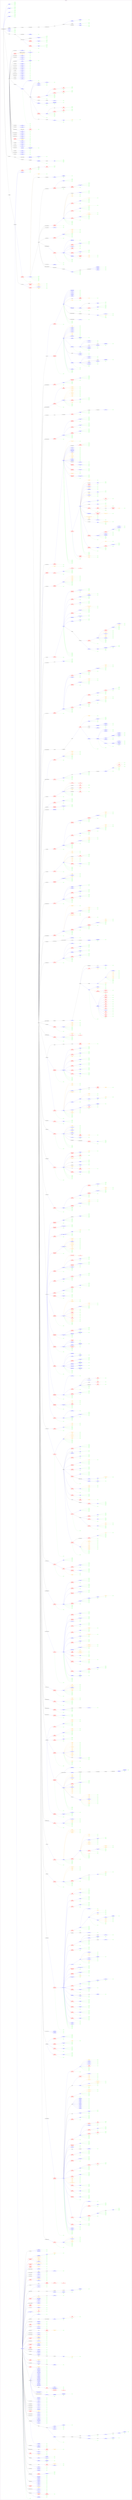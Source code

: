 digraph Cloud_Computing_REST_APIs {
rankdir="LR";
subgraph cluster_0 {
label="Microsoft Azure"
color=black
fontcolor=black
subgraph cluster_1 {
label="AllInOne"
color=violet
fontcolor=violet
subgraph cluster_2 {
label=""
color=white
fontcolor=white
node2 [label="https://management.azure.com", shape="ellipse", color="black", fontcolor="black"]
node2 -> node3 [color="black", fontcolor="black"]
subgraph cluster_3 {
label=""
color=white
fontcolor=white
node3 [label="/subscriptions", shape="ellipse", color="black", fontcolor="black"]
node3 -> node4 [color="black", fontcolor="black"]
subgraph cluster_4 {
label=""
color=white
fontcolor=white
node4 [label="/{subscriptionId}", shape="ellipse", color="black", fontcolor="black"]
node4 -> node5 [color="blue", fontcolor="blue"]
subgraph cluster_5 {
label=""
color=white
fontcolor=white
node5 [label="/providers\n Read-Only Collection", shape="ellipse", color="blue", fontcolor="blue"]
node5 -> node6 [color="green", fontcolor="green"]
subgraph cluster_6 {
label=""
color=white
fontcolor=white
node6 [label="GET", shape="box", color="green", fontcolor="green"]
}
node5 -> node7 [color="black", fontcolor="black"]
subgraph cluster_7 {
label=""
color=white
fontcolor=white
node7 [label="/Microsoft.Advisor", shape="ellipse", color="black", fontcolor="black"]
node7 -> node8 [color="blue", fontcolor="blue"]
subgraph cluster_8 {
label=""
color=white
fontcolor=white
node8 [label="/recommendations\n Read-Only SubResource", shape="ellipse", color="blue", fontcolor="blue"]
node8 -> node9 [color="green", fontcolor="green"]
subgraph cluster_9 {
label=""
color=white
fontcolor=white
node9 [label="GET", shape="box", color="green", fontcolor="green"]
}
}
node7 -> node10 [color="blue", fontcolor="blue"]
subgraph cluster_10 {
label=""
color=white
fontcolor=white
node10 [label="/generateRecommendations\n Collection\nbut\nMissing GET Method", shape="ellipse", color="red", fontcolor="red"]
node10 -> node11 [color="green", fontcolor="green"]
subgraph cluster_11 {
label=""
color=white
fontcolor=white
node11 [label="POST", shape="box", color="green", fontcolor="green"]
}
node10 -> node12 [color="blue", fontcolor="blue"]
subgraph cluster_12 {
label=""
color=white
fontcolor=white
node12 [label="/{operationId}\n Read-Only Resource\nbut\nMissing DELETE Method", shape="ellipse", color="red", fontcolor="red"]
node12 -> node13 [color="green", fontcolor="green"]
subgraph cluster_13 {
label=""
color=white
fontcolor=white
node13 [label="GET", shape="box", color="green", fontcolor="green"]
}
}
}
node7 -> node14 [color="blue", fontcolor="blue"]
subgraph cluster_14 {
label=""
color=white
fontcolor=white
node14 [label="/suppressions\n Read-Only SubResource", shape="ellipse", color="blue", fontcolor="blue"]
node14 -> node15 [color="green", fontcolor="green"]
subgraph cluster_15 {
label=""
color=white
fontcolor=white
node15 [label="GET", shape="box", color="green", fontcolor="green"]
}
}
}
node5 -> node16 [color="black", fontcolor="black"]
subgraph cluster_16 {
label=""
color=white
fontcolor=white
node16 [label="/Microsoft.AnalysisServices", shape="ellipse", color="black", fontcolor="black"]
node16 -> node17 [color="blue", fontcolor="blue"]
subgraph cluster_17 {
label=""
color=white
fontcolor=white
node17 [label="/skus\n Read-Only SubResource", shape="ellipse", color="blue", fontcolor="blue"]
node17 -> node18 [color="green", fontcolor="green"]
subgraph cluster_18 {
label=""
color=white
fontcolor=white
node18 [label="GET", shape="box", color="green", fontcolor="green"]
}
}
node16 -> node19 [color="blue", fontcolor="blue"]
subgraph cluster_19 {
label=""
color=white
fontcolor=white
node19 [label="/servers\n Read-Only SubResource", shape="ellipse", color="blue", fontcolor="blue"]
node19 -> node20 [color="green", fontcolor="green"]
subgraph cluster_20 {
label=""
color=white
fontcolor=white
node20 [label="GET", shape="box", color="green", fontcolor="green"]
}
}
}
node5 -> node21 [color="blue", fontcolor="blue"]
subgraph cluster_21 {
label=""
color=white
fontcolor=white
node21 [label="/Microsoft.ApiManagement\n SubResource\nbut\nMissing GET Method", shape="ellipse", color="red", fontcolor="red"]
node21 -> node22 [color="orange", fontcolor="orange"]
subgraph cluster_22 {
label=""
color=white
fontcolor=white
node22 [label="/checkNameAvailability\n Controller", shape="octagon", color="orange", fontcolor="orange"]
node22 -> node23 [color="green", fontcolor="green"]
subgraph cluster_23 {
label=""
color=white
fontcolor=white
node23 [label="POST", shape="box", color="green", fontcolor="green"]
}
}
node21 -> node24 [color="blue", fontcolor="blue"]
subgraph cluster_24 {
label=""
color=white
fontcolor=white
node24 [label="/service\n Read-Only SubResource", shape="ellipse", color="blue", fontcolor="blue"]
node24 -> node25 [color="green", fontcolor="green"]
subgraph cluster_25 {
label=""
color=white
fontcolor=white
node25 [label="GET", shape="box", color="green", fontcolor="green"]
}
}
}
node5 -> node26 [color="black", fontcolor="black"]
subgraph cluster_26 {
label=""
color=white
fontcolor=white
node26 [label="/microsoft.insights", shape="ellipse", color="black", fontcolor="black"]
node26 -> node27 [color="blue", fontcolor="blue"]
subgraph cluster_27 {
label=""
color=white
fontcolor=white
node27 [label="/components\n Read-Only SubResource", shape="ellipse", color="blue", fontcolor="blue"]
node27 -> node28 [color="green", fontcolor="green"]
subgraph cluster_28 {
label=""
color=white
fontcolor=white
node28 [label="GET", shape="box", color="green", fontcolor="green"]
}
}
node26 -> node29 [color="blue", fontcolor="blue"]
subgraph cluster_29 {
label=""
color=white
fontcolor=white
node29 [label="/webtests\n Read-Only SubResource", shape="ellipse", color="blue", fontcolor="blue"]
node29 -> node30 [color="green", fontcolor="green"]
subgraph cluster_30 {
label=""
color=white
fontcolor=white
node30 [label="GET", shape="box", color="green", fontcolor="green"]
}
}
node26 -> node31 [color="blue", fontcolor="blue"]
subgraph cluster_31 {
label=""
color=white
fontcolor=white
node31 [label="/actionGroups\n Read-Only SubResource", shape="ellipse", color="blue", fontcolor="blue"]
node31 -> node32 [color="green", fontcolor="green"]
subgraph cluster_32 {
label=""
color=white
fontcolor=white
node32 [label="GET", shape="box", color="green", fontcolor="green"]
}
}
node26 -> node33 [color="blue", fontcolor="blue"]
subgraph cluster_33 {
label=""
color=white
fontcolor=white
node33 [label="/activityLogAlerts\n Read-Only SubResource", shape="ellipse", color="blue", fontcolor="blue"]
node33 -> node34 [color="green", fontcolor="green"]
subgraph cluster_34 {
label=""
color=white
fontcolor=white
node34 [label="GET", shape="box", color="green", fontcolor="green"]
}
}
}
node5 -> node35 [color="black", fontcolor="black"]
subgraph cluster_35 {
label=""
color=white
fontcolor=white
node35 [label="/Microsoft.Authorization", shape="ellipse", color="black", fontcolor="black"]
node35 -> node36 [color="blue", fontcolor="blue"]
subgraph cluster_36 {
label=""
color=white
fontcolor=white
node36 [label="/roleAssignments\n Read-Only SubResource", shape="ellipse", color="blue", fontcolor="blue"]
node36 -> node37 [color="green", fontcolor="green"]
subgraph cluster_37 {
label=""
color=white
fontcolor=white
node37 [label="GET", shape="box", color="green", fontcolor="green"]
}
}
node35 -> node38 [color="blue", fontcolor="blue"]
subgraph cluster_38 {
label=""
color=white
fontcolor=white
node38 [label="/classicAdministrators\n Read-Only SubResource", shape="ellipse", color="blue", fontcolor="blue"]
node38 -> node39 [color="green", fontcolor="green"]
subgraph cluster_39 {
label=""
color=white
fontcolor=white
node39 [label="GET", shape="box", color="green", fontcolor="green"]
}
}
node35 -> node40 [color="blue", fontcolor="blue"]
subgraph cluster_40 {
label=""
color=white
fontcolor=white
node40 [label="/policydefinitions\n Read-Only Collection\nbut\nMissing POST Method", shape="ellipse", color="red", fontcolor="red"]
node40 -> node41 [color="green", fontcolor="green"]
subgraph cluster_41 {
label=""
color=white
fontcolor=white
node41 [label="GET", shape="box", color="green", fontcolor="green"]
}
node40 -> node42 [color="blue", fontcolor="blue"]
subgraph cluster_42 {
label=""
color=white
fontcolor=white
node42 [label="/{policyDefinitionName}\n Resource", shape="ellipse", color="blue", fontcolor="blue"]
node42 -> node43 [color="green", fontcolor="green"]
subgraph cluster_43 {
label=""
color=white
fontcolor=white
node43 [label="PUT", shape="box", color="green", fontcolor="green"]
}
node42 -> node44 [color="green", fontcolor="green"]
subgraph cluster_44 {
label=""
color=white
fontcolor=white
node44 [label="GET", shape="box", color="green", fontcolor="green"]
}
node42 -> node45 [color="green", fontcolor="green"]
subgraph cluster_45 {
label=""
color=white
fontcolor=white
node45 [label="DELETE", shape="box", color="green", fontcolor="green"]
}
}
}
node35 -> node46 [color="blue", fontcolor="blue"]
subgraph cluster_46 {
label=""
color=white
fontcolor=white
node46 [label="/policyassignments\n Read-Only SubResource", shape="ellipse", color="blue", fontcolor="blue"]
node46 -> node47 [color="green", fontcolor="green"]
subgraph cluster_47 {
label=""
color=white
fontcolor=white
node47 [label="GET", shape="box", color="green", fontcolor="green"]
}
}
}
node5 -> node48 [color="black", fontcolor="black"]
subgraph cluster_48 {
label=""
color=white
fontcolor=white
node48 [label="/Microsoft.Automation", shape="ellipse", color="black", fontcolor="black"]
node48 -> node49 [color="blue", fontcolor="blue"]
subgraph cluster_49 {
label=""
color=white
fontcolor=white
node49 [label="/automationAccounts\n Read-Only SubResource", shape="ellipse", color="blue", fontcolor="blue"]
node49 -> node50 [color="green", fontcolor="green"]
subgraph cluster_50 {
label=""
color=white
fontcolor=white
node50 [label="GET", shape="box", color="green", fontcolor="green"]
}
}
}
node5 -> node51 [color="black", fontcolor="black"]
subgraph cluster_51 {
label=""
color=white
fontcolor=white
node51 [label="/Microsoft.Batch", shape="ellipse", color="black", fontcolor="black"]
node51 -> node52 [color="blue", fontcolor="blue"]
subgraph cluster_52 {
label=""
color=white
fontcolor=white
node52 [label="/batchAccounts\n Read-Only SubResource", shape="ellipse", color="blue", fontcolor="blue"]
node52 -> node53 [color="green", fontcolor="green"]
subgraph cluster_53 {
label=""
color=white
fontcolor=white
node53 [label="GET", shape="box", color="green", fontcolor="green"]
}
}
node51 -> node54 [color="black", fontcolor="black"]
subgraph cluster_54 {
label=""
color=white
fontcolor=white
node54 [label="/locations", shape="ellipse", color="black", fontcolor="black"]
node54 -> node55 [color="blue", fontcolor="blue"]
subgraph cluster_55 {
label=""
color=white
fontcolor=white
node55 [label="/{locationName}\n Resource\nbut\nMissing GET Method", shape="ellipse", color="red", fontcolor="red"]
node55 -> node56 [color="blue", fontcolor="blue"]
subgraph cluster_56 {
label=""
color=white
fontcolor=white
node56 [label="/quotas\n Read-Only SubResource", shape="ellipse", color="blue", fontcolor="blue"]
node56 -> node57 [color="green", fontcolor="green"]
subgraph cluster_57 {
label=""
color=white
fontcolor=white
node57 [label="GET", shape="box", color="green", fontcolor="green"]
}
}
node55 -> node58 [color="orange", fontcolor="orange"]
subgraph cluster_58 {
label=""
color=white
fontcolor=white
node58 [label="/checkNameAvailability\n Controller", shape="octagon", color="orange", fontcolor="orange"]
node58 -> node59 [color="green", fontcolor="green"]
subgraph cluster_59 {
label=""
color=white
fontcolor=white
node59 [label="POST", shape="box", color="green", fontcolor="green"]
}
}
}
}
}
node5 -> node60 [color="black", fontcolor="black"]
subgraph cluster_60 {
label=""
color=white
fontcolor=white
node60 [label="/Microsoft.Billing", shape="ellipse", color="black", fontcolor="black"]
node60 -> node61 [color="blue", fontcolor="blue"]
subgraph cluster_61 {
label=""
color=white
fontcolor=white
node61 [label="/billingPeriods\n Read-Only Collection", shape="ellipse", color="blue", fontcolor="blue"]
node61 -> node62 [color="green", fontcolor="green"]
subgraph cluster_62 {
label=""
color=white
fontcolor=white
node62 [label="GET", shape="box", color="green", fontcolor="green"]
}
node61 -> node63 [color="blue", fontcolor="blue"]
subgraph cluster_63 {
label=""
color=white
fontcolor=white
node63 [label="/{billingPeriodName}\n Read-Only Resource", shape="ellipse", color="blue", fontcolor="blue"]
node63 -> node64 [color="green", fontcolor="green"]
subgraph cluster_64 {
label=""
color=white
fontcolor=white
node64 [label="GET", shape="box", color="green", fontcolor="green"]
}
}
}
node60 -> node65 [color="blue", fontcolor="blue"]
subgraph cluster_65 {
label=""
color=white
fontcolor=white
node65 [label="/invoices\n Read-Only Collection", shape="ellipse", color="blue", fontcolor="blue"]
node65 -> node66 [color="green", fontcolor="green"]
subgraph cluster_66 {
label=""
color=white
fontcolor=white
node66 [label="GET", shape="box", color="green", fontcolor="green"]
}
node65 -> node67 [color="blue", fontcolor="blue"]
subgraph cluster_67 {
label=""
color=white
fontcolor=white
node67 [label="/latest\n Read-Only SubResource", shape="ellipse", color="blue", fontcolor="blue"]
node67 -> node68 [color="green", fontcolor="green"]
subgraph cluster_68 {
label=""
color=white
fontcolor=white
node68 [label="GET", shape="box", color="green", fontcolor="green"]
}
}
node65 -> node69 [color="blue", fontcolor="blue"]
subgraph cluster_69 {
label=""
color=white
fontcolor=white
node69 [label="/{invoiceName}\n Read-Only Resource", shape="ellipse", color="blue", fontcolor="blue"]
node69 -> node70 [color="green", fontcolor="green"]
subgraph cluster_70 {
label=""
color=white
fontcolor=white
node70 [label="GET", shape="box", color="green", fontcolor="green"]
}
}
}
}
node5 -> node71 [color="blue", fontcolor="blue"]
subgraph cluster_71 {
label=""
color=white
fontcolor=white
node71 [label="/Microsoft.Cdn\n SubResource\nbut\nMissing GET Method", shape="ellipse", color="red", fontcolor="red"]
node71 -> node72 [color="orange", fontcolor="orange"]
subgraph cluster_72 {
label=""
color=white
fontcolor=white
node72 [label="/checkResourceUsage\n Controller", shape="octagon", color="orange", fontcolor="orange"]
node72 -> node73 [color="green", fontcolor="green"]
subgraph cluster_73 {
label=""
color=white
fontcolor=white
node73 [label="POST", shape="box", color="green", fontcolor="green"]
}
}
node71 -> node74 [color="blue", fontcolor="blue"]
subgraph cluster_74 {
label=""
color=white
fontcolor=white
node74 [label="/profiles\n Read-Only SubResource", shape="ellipse", color="blue", fontcolor="blue"]
node74 -> node75 [color="green", fontcolor="green"]
subgraph cluster_75 {
label=""
color=white
fontcolor=white
node75 [label="GET", shape="box", color="green", fontcolor="green"]
}
}
}
node5 -> node76 [color="black", fontcolor="black"]
subgraph cluster_76 {
label=""
color=white
fontcolor=white
node76 [label="/Microsoft.CognitiveServices", shape="ellipse", color="black", fontcolor="black"]
node76 -> node77 [color="blue", fontcolor="blue"]
subgraph cluster_77 {
label=""
color=white
fontcolor=white
node77 [label="/accounts\n Read-Only SubResource", shape="ellipse", color="blue", fontcolor="blue"]
node77 -> node78 [color="green", fontcolor="green"]
subgraph cluster_78 {
label=""
color=white
fontcolor=white
node78 [label="GET", shape="box", color="green", fontcolor="green"]
}
}
node76 -> node79 [color="black", fontcolor="black"]
subgraph cluster_79 {
label=""
color=white
fontcolor=white
node79 [label="/locations", shape="ellipse", color="black", fontcolor="black"]
node79 -> node80 [color="blue", fontcolor="blue"]
subgraph cluster_80 {
label=""
color=white
fontcolor=white
node80 [label="/{location}\n Resource\nbut\nMissing GET Method\nOnly Controllers", shape="ellipse", color="red", fontcolor="red"]
node80 -> node81 [color="orange", fontcolor="orange"]
subgraph cluster_81 {
label=""
color=white
fontcolor=white
node81 [label="/checkSkuAvailability\n Controller", shape="octagon", color="orange", fontcolor="orange"]
node81 -> node82 [color="green", fontcolor="green"]
subgraph cluster_82 {
label=""
color=white
fontcolor=white
node82 [label="POST", shape="box", color="green", fontcolor="green"]
}
}
}
}
}
node5 -> node83 [color="black", fontcolor="black"]
subgraph cluster_83 {
label=""
color=white
fontcolor=white
node83 [label="/Microsoft.Commerce", shape="ellipse", color="black", fontcolor="black"]
node83 -> node84 [color="blue", fontcolor="blue"]
subgraph cluster_84 {
label=""
color=white
fontcolor=white
node84 [label="/UsageAggregates\n Read-Only SubResource", shape="ellipse", color="blue", fontcolor="blue"]
node84 -> node85 [color="green", fontcolor="green"]
subgraph cluster_85 {
label=""
color=white
fontcolor=white
node85 [label="GET", shape="box", color="green", fontcolor="green"]
}
}
node83 -> node86 [color="blue", fontcolor="blue"]
subgraph cluster_86 {
label=""
color=white
fontcolor=white
node86 [label="/RateCard\n Read-Only SubResource", shape="ellipse", color="blue", fontcolor="blue"]
node86 -> node87 [color="green", fontcolor="green"]
subgraph cluster_87 {
label=""
color=white
fontcolor=white
node87 [label="GET", shape="box", color="green", fontcolor="green"]
}
}
}
node5 -> node88 [color="black", fontcolor="black"]
subgraph cluster_88 {
label=""
color=white
fontcolor=white
node88 [label="/Microsoft.Compute", shape="ellipse", color="black", fontcolor="black"]
node88 -> node89 [color="blue", fontcolor="blue"]
subgraph cluster_89 {
label=""
color=white
fontcolor=white
node89 [label="/virtualMachines\n Read-Only SubResource", shape="ellipse", color="blue", fontcolor="blue"]
node89 -> node90 [color="green", fontcolor="green"]
subgraph cluster_90 {
label=""
color=white
fontcolor=white
node90 [label="GET", shape="box", color="green", fontcolor="green"]
}
}
node88 -> node91 [color="black", fontcolor="black"]
subgraph cluster_91 {
label=""
color=white
fontcolor=white
node91 [label="/locations", shape="ellipse", color="black", fontcolor="black"]
node91 -> node92 [color="black", fontcolor="black"]
subgraph cluster_92 {
label=""
color=white
fontcolor=white
node92 [label="/{location}", shape="ellipse", color="black", fontcolor="black"]
node92 -> node93 [color="blue", fontcolor="blue"]
subgraph cluster_93 {
label=""
color=white
fontcolor=white
node93 [label="/publishers\n Read-Only Collection", shape="ellipse", color="blue", fontcolor="blue"]
node93 -> node94 [color="green", fontcolor="green"]
subgraph cluster_94 {
label=""
color=white
fontcolor=white
node94 [label="GET", shape="box", color="green", fontcolor="green"]
}
node93 -> node95 [color="black", fontcolor="black"]
subgraph cluster_95 {
label=""
color=white
fontcolor=white
node95 [label="/{publisherName}", shape="ellipse", color="black", fontcolor="black"]
node95 -> node96 [color="black", fontcolor="black"]
subgraph cluster_96 {
label=""
color=white
fontcolor=white
node96 [label="/artifacttypes", shape="ellipse", color="black", fontcolor="black"]
node96 -> node97 [color="black", fontcolor="black"]
subgraph cluster_97 {
label=""
color=white
fontcolor=white
node97 [label="/vmextension", shape="ellipse", color="black", fontcolor="black"]
node97 -> node98 [color="blue", fontcolor="blue"]
subgraph cluster_98 {
label=""
color=white
fontcolor=white
node98 [label="/types\n Read-Only Collection", shape="ellipse", color="blue", fontcolor="blue"]
node98 -> node99 [color="green", fontcolor="green"]
subgraph cluster_99 {
label=""
color=white
fontcolor=white
node99 [label="GET", shape="box", color="green", fontcolor="green"]
}
node98 -> node100 [color="black", fontcolor="black"]
subgraph cluster_100 {
label=""
color=white
fontcolor=white
node100 [label="/{type}", shape="ellipse", color="black", fontcolor="black"]
node100 -> node101 [color="blue", fontcolor="blue"]
subgraph cluster_101 {
label=""
color=white
fontcolor=white
node101 [label="/versions\n Read-Only Collection", shape="ellipse", color="blue", fontcolor="blue"]
node101 -> node102 [color="green", fontcolor="green"]
subgraph cluster_102 {
label=""
color=white
fontcolor=white
node102 [label="GET", shape="box", color="green", fontcolor="green"]
}
node101 -> node103 [color="blue", fontcolor="blue"]
subgraph cluster_103 {
label=""
color=white
fontcolor=white
node103 [label="/{version}\n Read-Only Resource", shape="ellipse", color="blue", fontcolor="blue"]
node103 -> node104 [color="green", fontcolor="green"]
subgraph cluster_104 {
label=""
color=white
fontcolor=white
node104 [label="GET", shape="box", color="green", fontcolor="green"]
}
}
}
}
}
}
node96 -> node105 [color="black", fontcolor="black"]
subgraph cluster_105 {
label=""
color=white
fontcolor=white
node105 [label="/vmimage", shape="ellipse", color="black", fontcolor="black"]
node105 -> node106 [color="blue", fontcolor="blue"]
subgraph cluster_106 {
label=""
color=white
fontcolor=white
node106 [label="/offers\n Read-Only Collection", shape="ellipse", color="blue", fontcolor="blue"]
node106 -> node107 [color="green", fontcolor="green"]
subgraph cluster_107 {
label=""
color=white
fontcolor=white
node107 [label="GET", shape="box", color="green", fontcolor="green"]
}
node106 -> node108 [color="black", fontcolor="black"]
subgraph cluster_108 {
label=""
color=white
fontcolor=white
node108 [label="/{offer}", shape="ellipse", color="black", fontcolor="black"]
node108 -> node109 [color="blue", fontcolor="blue"]
subgraph cluster_109 {
label=""
color=white
fontcolor=white
node109 [label="/skus\n Read-Only Collection", shape="ellipse", color="blue", fontcolor="blue"]
node109 -> node110 [color="green", fontcolor="green"]
subgraph cluster_110 {
label=""
color=white
fontcolor=white
node110 [label="GET", shape="box", color="green", fontcolor="green"]
}
node109 -> node111 [color="black", fontcolor="black"]
subgraph cluster_111 {
label=""
color=white
fontcolor=white
node111 [label="/{skus}", shape="ellipse", color="black", fontcolor="black"]
node111 -> node112 [color="blue", fontcolor="blue"]
subgraph cluster_112 {
label=""
color=white
fontcolor=white
node112 [label="/versions\n Read-Only Collection", shape="ellipse", color="blue", fontcolor="blue"]
node112 -> node113 [color="green", fontcolor="green"]
subgraph cluster_113 {
label=""
color=white
fontcolor=white
node113 [label="GET", shape="box", color="green", fontcolor="green"]
}
node112 -> node114 [color="blue", fontcolor="blue"]
subgraph cluster_114 {
label=""
color=white
fontcolor=white
node114 [label="/{version}\n Read-Only Resource", shape="ellipse", color="blue", fontcolor="blue"]
node114 -> node115 [color="green", fontcolor="green"]
subgraph cluster_115 {
label=""
color=white
fontcolor=white
node115 [label="GET", shape="box", color="green", fontcolor="green"]
}
}
}
}
}
}
}
}
}
}
}
node92 -> node116 [color="blue", fontcolor="blue"]
subgraph cluster_116 {
label=""
color=white
fontcolor=white
node116 [label="/vmSizes\n Read-Only SubResource", shape="ellipse", color="blue", fontcolor="blue"]
node116 -> node117 [color="green", fontcolor="green"]
subgraph cluster_117 {
label=""
color=white
fontcolor=white
node117 [label="GET", shape="box", color="green", fontcolor="green"]
}
}
node92 -> node118 [color="blue", fontcolor="blue"]
subgraph cluster_118 {
label=""
color=white
fontcolor=white
node118 [label="/usages\n Read-Only SubResource", shape="ellipse", color="blue", fontcolor="blue"]
node118 -> node119 [color="green", fontcolor="green"]
subgraph cluster_119 {
label=""
color=white
fontcolor=white
node119 [label="GET", shape="box", color="green", fontcolor="green"]
}
}
node92 -> node120 [color="blue", fontcolor="blue"]
subgraph cluster_120 {
label=""
color=white
fontcolor=white
node120 [label="/runCommands\n Read-Only Collection", shape="ellipse", color="blue", fontcolor="blue"]
node120 -> node121 [color="green", fontcolor="green"]
subgraph cluster_121 {
label=""
color=white
fontcolor=white
node121 [label="GET", shape="box", color="green", fontcolor="green"]
}
node120 -> node122 [color="blue", fontcolor="blue"]
subgraph cluster_122 {
label=""
color=white
fontcolor=white
node122 [label="/{commandId}\n Read-Only Resource", shape="ellipse", color="blue", fontcolor="blue"]
node122 -> node123 [color="green", fontcolor="green"]
subgraph cluster_123 {
label=""
color=white
fontcolor=white
node123 [label="GET", shape="box", color="green", fontcolor="green"]
}
}
}
}
}
node88 -> node124 [color="blue", fontcolor="blue"]
subgraph cluster_124 {
label=""
color=white
fontcolor=white
node124 [label="/skus\n Read-Only SubResource", shape="ellipse", color="blue", fontcolor="blue"]
node124 -> node125 [color="green", fontcolor="green"]
subgraph cluster_125 {
label=""
color=white
fontcolor=white
node125 [label="GET", shape="box", color="green", fontcolor="green"]
}
}
node88 -> node126 [color="blue", fontcolor="blue"]
subgraph cluster_126 {
label=""
color=white
fontcolor=white
node126 [label="/images\n Read-Only SubResource", shape="ellipse", color="blue", fontcolor="blue"]
node126 -> node127 [color="green", fontcolor="green"]
subgraph cluster_127 {
label=""
color=white
fontcolor=white
node127 [label="GET", shape="box", color="green", fontcolor="green"]
}
}
node88 -> node128 [color="blue", fontcolor="blue"]
subgraph cluster_128 {
label=""
color=white
fontcolor=white
node128 [label="/virtualMachineScaleSets\n Read-Only SubResource", shape="ellipse", color="blue", fontcolor="blue"]
node128 -> node129 [color="green", fontcolor="green"]
subgraph cluster_129 {
label=""
color=white
fontcolor=white
node129 [label="GET", shape="box", color="green", fontcolor="green"]
}
}
node88 -> node130 [color="blue", fontcolor="blue"]
subgraph cluster_130 {
label=""
color=white
fontcolor=white
node130 [label="/snapshots\n Read-Only SubResource", shape="ellipse", color="blue", fontcolor="blue"]
node130 -> node131 [color="green", fontcolor="green"]
subgraph cluster_131 {
label=""
color=white
fontcolor=white
node131 [label="GET", shape="box", color="green", fontcolor="green"]
}
}
node88 -> node132 [color="blue", fontcolor="blue"]
subgraph cluster_132 {
label=""
color=white
fontcolor=white
node132 [label="/disks\n Read-Only SubResource", shape="ellipse", color="blue", fontcolor="blue"]
node132 -> node133 [color="green", fontcolor="green"]
subgraph cluster_133 {
label=""
color=white
fontcolor=white
node133 [label="GET", shape="box", color="green", fontcolor="green"]
}
}
}
node5 -> node134 [color="black", fontcolor="black"]
subgraph cluster_134 {
label=""
color=white
fontcolor=white
node134 [label="/Microsoft.ContainerService", shape="ellipse", color="black", fontcolor="black"]
node134 -> node135 [color="blue", fontcolor="blue"]
subgraph cluster_135 {
label=""
color=white
fontcolor=white
node135 [label="/containerServices\n Read-Only SubResource", shape="ellipse", color="blue", fontcolor="blue"]
node135 -> node136 [color="green", fontcolor="green"]
subgraph cluster_136 {
label=""
color=white
fontcolor=white
node136 [label="GET", shape="box", color="green", fontcolor="green"]
}
}
}
node5 -> node137 [color="black", fontcolor="black"]
subgraph cluster_137 {
label=""
color=white
fontcolor=white
node137 [label="/Microsoft.ContainerInstance", shape="ellipse", color="black", fontcolor="black"]
node137 -> node138 [color="blue", fontcolor="blue"]
subgraph cluster_138 {
label=""
color=white
fontcolor=white
node138 [label="/containerGroups\n Read-Only SubResource", shape="ellipse", color="blue", fontcolor="blue"]
node138 -> node139 [color="green", fontcolor="green"]
subgraph cluster_139 {
label=""
color=white
fontcolor=white
node139 [label="GET", shape="box", color="green", fontcolor="green"]
}
}
}
node5 -> node140 [color="blue", fontcolor="blue"]
subgraph cluster_140 {
label=""
color=white
fontcolor=white
node140 [label="/Microsoft.ContainerRegistry\n SubResource\nbut\nMissing GET Method", shape="ellipse", color="red", fontcolor="red"]
node140 -> node141 [color="blue", fontcolor="blue"]
subgraph cluster_141 {
label=""
color=white
fontcolor=white
node141 [label="/registries\n Read-Only SubResource", shape="ellipse", color="blue", fontcolor="blue"]
node141 -> node142 [color="green", fontcolor="green"]
subgraph cluster_142 {
label=""
color=white
fontcolor=white
node142 [label="GET", shape="box", color="green", fontcolor="green"]
}
}
node140 -> node143 [color="orange", fontcolor="orange"]
subgraph cluster_143 {
label=""
color=white
fontcolor=white
node143 [label="/checkNameAvailability\n Controller", shape="octagon", color="orange", fontcolor="orange"]
node143 -> node144 [color="green", fontcolor="green"]
subgraph cluster_144 {
label=""
color=white
fontcolor=white
node144 [label="POST", shape="box", color="green", fontcolor="green"]
}
}
}
node5 -> node145 [color="black", fontcolor="black"]
subgraph cluster_145 {
label=""
color=white
fontcolor=white
node145 [label="/Microsoft.DocumentDB", shape="ellipse", color="black", fontcolor="black"]
node145 -> node146 [color="blue", fontcolor="blue"]
subgraph cluster_146 {
label=""
color=white
fontcolor=white
node146 [label="/databaseAccounts\n Read-Only SubResource", shape="ellipse", color="blue", fontcolor="blue"]
node146 -> node147 [color="green", fontcolor="green"]
subgraph cluster_147 {
label=""
color=white
fontcolor=white
node147 [label="GET", shape="box", color="green", fontcolor="green"]
}
}
}
node5 -> node148 [color="black", fontcolor="black"]
subgraph cluster_148 {
label=""
color=white
fontcolor=white
node148 [label="/Microsoft.CustomerInsights", shape="ellipse", color="black", fontcolor="black"]
node148 -> node149 [color="blue", fontcolor="blue"]
subgraph cluster_149 {
label=""
color=white
fontcolor=white
node149 [label="/hubs\n Read-Only SubResource", shape="ellipse", color="blue", fontcolor="blue"]
node149 -> node150 [color="green", fontcolor="green"]
subgraph cluster_150 {
label=""
color=white
fontcolor=white
node150 [label="GET", shape="box", color="green", fontcolor="green"]
}
}
}
node5 -> node151 [color="black", fontcolor="black"]
subgraph cluster_151 {
label=""
color=white
fontcolor=white
node151 [label="/Microsoft.DataLakeAnalytics", shape="ellipse", color="black", fontcolor="black"]
node151 -> node152 [color="blue", fontcolor="blue"]
subgraph cluster_152 {
label=""
color=white
fontcolor=white
node152 [label="/accounts\n Read-Only SubResource", shape="ellipse", color="blue", fontcolor="blue"]
node152 -> node153 [color="green", fontcolor="green"]
subgraph cluster_153 {
label=""
color=white
fontcolor=white
node153 [label="GET", shape="box", color="green", fontcolor="green"]
}
}
}
node5 -> node154 [color="black", fontcolor="black"]
subgraph cluster_154 {
label=""
color=white
fontcolor=white
node154 [label="/Microsoft.DataLakeStore", shape="ellipse", color="black", fontcolor="black"]
node154 -> node155 [color="blue", fontcolor="blue"]
subgraph cluster_155 {
label=""
color=white
fontcolor=white
node155 [label="/accounts\n Read-Only SubResource", shape="ellipse", color="blue", fontcolor="blue"]
node155 -> node156 [color="green", fontcolor="green"]
subgraph cluster_156 {
label=""
color=white
fontcolor=white
node156 [label="GET", shape="box", color="green", fontcolor="green"]
}
}
}
node5 -> node157 [color="black", fontcolor="black"]
subgraph cluster_157 {
label=""
color=white
fontcolor=white
node157 [label="/Microsoft.DevTestLab", shape="ellipse", color="black", fontcolor="black"]
node157 -> node158 [color="blue", fontcolor="blue"]
subgraph cluster_158 {
label=""
color=white
fontcolor=white
node158 [label="/labs\n Read-Only SubResource", shape="ellipse", color="blue", fontcolor="blue"]
node158 -> node159 [color="green", fontcolor="green"]
subgraph cluster_159 {
label=""
color=white
fontcolor=white
node159 [label="GET", shape="box", color="green", fontcolor="green"]
}
}
node157 -> node160 [color="blue", fontcolor="blue"]
subgraph cluster_160 {
label=""
color=white
fontcolor=white
node160 [label="/schedules\n Read-Only SubResource", shape="ellipse", color="blue", fontcolor="blue"]
node160 -> node161 [color="green", fontcolor="green"]
subgraph cluster_161 {
label=""
color=white
fontcolor=white
node161 [label="GET", shape="box", color="green", fontcolor="green"]
}
}
}
node5 -> node162 [color="black", fontcolor="black"]
subgraph cluster_162 {
label=""
color=white
fontcolor=white
node162 [label="/Microsoft.Network", shape="ellipse", color="black", fontcolor="black"]
node162 -> node163 [color="blue", fontcolor="blue"]
subgraph cluster_163 {
label=""
color=white
fontcolor=white
node163 [label="/dnszones\n Read-Only SubResource", shape="ellipse", color="blue", fontcolor="blue"]
node163 -> node164 [color="green", fontcolor="green"]
subgraph cluster_164 {
label=""
color=white
fontcolor=white
node164 [label="GET", shape="box", color="green", fontcolor="green"]
}
}
node162 -> node165 [color="blue", fontcolor="blue"]
subgraph cluster_165 {
label=""
color=white
fontcolor=white
node165 [label="/applicationGateways\n Read-Only SubResource", shape="ellipse", color="blue", fontcolor="blue"]
node165 -> node166 [color="green", fontcolor="green"]
subgraph cluster_166 {
label=""
color=white
fontcolor=white
node166 [label="GET", shape="box", color="green", fontcolor="green"]
}
}
node162 -> node167 [color="black", fontcolor="black"]
subgraph cluster_167 {
label=""
color=white
fontcolor=white
node167 [label="/applicationGatewayAvailableSslOptions", shape="ellipse", color="black", fontcolor="black"]
node167 -> node168 [color="blue", fontcolor="blue"]
subgraph cluster_168 {
label=""
color=white
fontcolor=white
node168 [label="/default\n Read-Only SubResource", shape="ellipse", color="blue", fontcolor="blue"]
node168 -> node169 [color="green", fontcolor="green"]
subgraph cluster_169 {
label=""
color=white
fontcolor=white
node169 [label="GET", shape="box", color="green", fontcolor="green"]
}
node168 -> node170 [color="blue", fontcolor="blue"]
subgraph cluster_170 {
label=""
color=white
fontcolor=white
node170 [label="/predefinedPolicies\n Read-Only Collection", shape="ellipse", color="blue", fontcolor="blue"]
node170 -> node171 [color="green", fontcolor="green"]
subgraph cluster_171 {
label=""
color=white
fontcolor=white
node171 [label="GET", shape="box", color="green", fontcolor="green"]
}
node170 -> node172 [color="blue", fontcolor="blue"]
subgraph cluster_172 {
label=""
color=white
fontcolor=white
node172 [label="/{predefinedPolicyName}\n Read-Only Resource", shape="ellipse", color="blue", fontcolor="blue"]
node172 -> node173 [color="green", fontcolor="green"]
subgraph cluster_173 {
label=""
color=white
fontcolor=white
node173 [label="GET", shape="box", color="green", fontcolor="green"]
}
}
}
}
}
node162 -> node174 [color="blue", fontcolor="blue"]
subgraph cluster_174 {
label=""
color=white
fontcolor=white
node174 [label="/applicationGatewayAvailableWafRuleSets\n Read-Only SubResource", shape="ellipse", color="blue", fontcolor="blue"]
node174 -> node175 [color="green", fontcolor="green"]
subgraph cluster_175 {
label=""
color=white
fontcolor=white
node175 [label="GET", shape="box", color="green", fontcolor="green"]
}
}
node162 -> node176 [color="black", fontcolor="black"]
subgraph cluster_176 {
label=""
color=white
fontcolor=white
node176 [label="/locations", shape="ellipse", color="black", fontcolor="black"]
node176 -> node177 [color="blue", fontcolor="blue"]
subgraph cluster_177 {
label=""
color=white
fontcolor=white
node177 [label="/{location}\n Resource\nbut\nMissing GET Method", shape="ellipse", color="red", fontcolor="red"]
node177 -> node178 [color="orange", fontcolor="orange"]
subgraph cluster_178 {
label=""
color=white
fontcolor=white
node178 [label="/CheckDnsNameAvailability\nbut\nNot POST Method Controller", shape="octagon", color="red", fontcolor="red"]
node178 -> node179 [color="green", fontcolor="green"]
subgraph cluster_179 {
label=""
color=white
fontcolor=white
node179 [label="GET\nbut\nNot POST Controller Method", shape="box", color="red", fontcolor="red"]
}
}
node177 -> node180 [color="blue", fontcolor="blue"]
subgraph cluster_180 {
label=""
color=white
fontcolor=white
node180 [label="/virtualNetworkAvailableEndpointServices\n Read-Only SubResource", shape="ellipse", color="blue", fontcolor="blue"]
node180 -> node181 [color="green", fontcolor="green"]
subgraph cluster_181 {
label=""
color=white
fontcolor=white
node181 [label="GET", shape="box", color="green", fontcolor="green"]
}
}
node177 -> node182 [color="blue", fontcolor="blue"]
subgraph cluster_182 {
label=""
color=white
fontcolor=white
node182 [label="/usages\n Read-Only SubResource", shape="ellipse", color="blue", fontcolor="blue"]
node182 -> node183 [color="green", fontcolor="green"]
subgraph cluster_183 {
label=""
color=white
fontcolor=white
node183 [label="GET", shape="box", color="green", fontcolor="green"]
}
}
}
}
node162 -> node184 [color="blue", fontcolor="blue"]
subgraph cluster_184 {
label=""
color=white
fontcolor=white
node184 [label="/expressRouteServiceProviders\n Read-Only SubResource", shape="ellipse", color="blue", fontcolor="blue"]
node184 -> node185 [color="green", fontcolor="green"]
subgraph cluster_185 {
label=""
color=white
fontcolor=white
node185 [label="GET", shape="box", color="green", fontcolor="green"]
}
}
node162 -> node186 [color="blue", fontcolor="blue"]
subgraph cluster_186 {
label=""
color=white
fontcolor=white
node186 [label="/expressRouteCircuits\n Read-Only SubResource", shape="ellipse", color="blue", fontcolor="blue"]
node186 -> node187 [color="green", fontcolor="green"]
subgraph cluster_187 {
label=""
color=white
fontcolor=white
node187 [label="GET", shape="box", color="green", fontcolor="green"]
}
}
node162 -> node188 [color="blue", fontcolor="blue"]
subgraph cluster_188 {
label=""
color=white
fontcolor=white
node188 [label="/loadBalancers\n Read-Only SubResource", shape="ellipse", color="blue", fontcolor="blue"]
node188 -> node189 [color="green", fontcolor="green"]
subgraph cluster_189 {
label=""
color=white
fontcolor=white
node189 [label="GET", shape="box", color="green", fontcolor="green"]
}
}
node162 -> node190 [color="blue", fontcolor="blue"]
subgraph cluster_190 {
label=""
color=white
fontcolor=white
node190 [label="/networkInterfaces\n Read-Only SubResource", shape="ellipse", color="blue", fontcolor="blue"]
node190 -> node191 [color="green", fontcolor="green"]
subgraph cluster_191 {
label=""
color=white
fontcolor=white
node191 [label="GET", shape="box", color="green", fontcolor="green"]
}
}
node162 -> node192 [color="blue", fontcolor="blue"]
subgraph cluster_192 {
label=""
color=white
fontcolor=white
node192 [label="/networkSecurityGroups\n Read-Only SubResource", shape="ellipse", color="blue", fontcolor="blue"]
node192 -> node193 [color="green", fontcolor="green"]
subgraph cluster_193 {
label=""
color=white
fontcolor=white
node193 [label="GET", shape="box", color="green", fontcolor="green"]
}
}
node162 -> node194 [color="blue", fontcolor="blue"]
subgraph cluster_194 {
label=""
color=white
fontcolor=white
node194 [label="/networkWatchers\n Read-Only SubResource", shape="ellipse", color="blue", fontcolor="blue"]
node194 -> node195 [color="green", fontcolor="green"]
subgraph cluster_195 {
label=""
color=white
fontcolor=white
node195 [label="GET", shape="box", color="green", fontcolor="green"]
}
}
node162 -> node196 [color="blue", fontcolor="blue"]
subgraph cluster_196 {
label=""
color=white
fontcolor=white
node196 [label="/publicIPAddresses\n Read-Only SubResource", shape="ellipse", color="blue", fontcolor="blue"]
node196 -> node197 [color="green", fontcolor="green"]
subgraph cluster_197 {
label=""
color=white
fontcolor=white
node197 [label="GET", shape="box", color="green", fontcolor="green"]
}
}
node162 -> node198 [color="blue", fontcolor="blue"]
subgraph cluster_198 {
label=""
color=white
fontcolor=white
node198 [label="/routeFilters\n Read-Only SubResource", shape="ellipse", color="blue", fontcolor="blue"]
node198 -> node199 [color="green", fontcolor="green"]
subgraph cluster_199 {
label=""
color=white
fontcolor=white
node199 [label="GET", shape="box", color="green", fontcolor="green"]
}
}
node162 -> node200 [color="blue", fontcolor="blue"]
subgraph cluster_200 {
label=""
color=white
fontcolor=white
node200 [label="/routeTables\n Read-Only SubResource", shape="ellipse", color="blue", fontcolor="blue"]
node200 -> node201 [color="green", fontcolor="green"]
subgraph cluster_201 {
label=""
color=white
fontcolor=white
node201 [label="GET", shape="box", color="green", fontcolor="green"]
}
}
node162 -> node202 [color="blue", fontcolor="blue"]
subgraph cluster_202 {
label=""
color=white
fontcolor=white
node202 [label="/bgpServiceCommunities\n Read-Only SubResource", shape="ellipse", color="blue", fontcolor="blue"]
node202 -> node203 [color="green", fontcolor="green"]
subgraph cluster_203 {
label=""
color=white
fontcolor=white
node203 [label="GET", shape="box", color="green", fontcolor="green"]
}
}
node162 -> node204 [color="blue", fontcolor="blue"]
subgraph cluster_204 {
label=""
color=white
fontcolor=white
node204 [label="/virtualNetworks\n Read-Only SubResource", shape="ellipse", color="blue", fontcolor="blue"]
node204 -> node205 [color="green", fontcolor="green"]
subgraph cluster_205 {
label=""
color=white
fontcolor=white
node205 [label="GET", shape="box", color="green", fontcolor="green"]
}
}
node162 -> node206 [color="blue", fontcolor="blue"]
subgraph cluster_206 {
label=""
color=white
fontcolor=white
node206 [label="/trafficmanagerprofiles\n Read-Only SubResource", shape="ellipse", color="blue", fontcolor="blue"]
node206 -> node207 [color="green", fontcolor="green"]
subgraph cluster_207 {
label=""
color=white
fontcolor=white
node207 [label="GET", shape="box", color="green", fontcolor="green"]
}
}
}
node5 -> node208 [color="blue", fontcolor="blue"]
subgraph cluster_208 {
label=""
color=white
fontcolor=white
node208 [label="/Microsoft.EventHub\n SubResource\nbut\nMissing GET Method", shape="ellipse", color="red", fontcolor="red"]
node208 -> node209 [color="blue", fontcolor="blue"]
subgraph cluster_209 {
label=""
color=white
fontcolor=white
node209 [label="/namespaces\n Read-Only SubResource", shape="ellipse", color="blue", fontcolor="blue"]
node209 -> node210 [color="green", fontcolor="green"]
subgraph cluster_210 {
label=""
color=white
fontcolor=white
node210 [label="GET", shape="box", color="green", fontcolor="green"]
}
}
node208 -> node211 [color="orange", fontcolor="orange"]
subgraph cluster_211 {
label=""
color=white
fontcolor=white
node211 [label="/CheckNameAvailability\n Controller", shape="octagon", color="orange", fontcolor="orange"]
node211 -> node212 [color="green", fontcolor="green"]
subgraph cluster_212 {
label=""
color=white
fontcolor=white
node212 [label="POST", shape="box", color="green", fontcolor="green"]
}
}
}
node5 -> node213 [color="black", fontcolor="black"]
subgraph cluster_213 {
label=""
color=white
fontcolor=white
node213 [label="/Microsoft.HDInsight", shape="ellipse", color="black", fontcolor="black"]
node213 -> node214 [color="black", fontcolor="black"]
subgraph cluster_214 {
label=""
color=white
fontcolor=white
node214 [label="/locations", shape="ellipse", color="black", fontcolor="black"]
node214 -> node215 [color="black", fontcolor="black"]
subgraph cluster_215 {
label=""
color=white
fontcolor=white
node215 [label="/{location}", shape="ellipse", color="black", fontcolor="black"]
node215 -> node216 [color="blue", fontcolor="blue"]
subgraph cluster_216 {
label=""
color=white
fontcolor=white
node216 [label="/capabilities\n Read-Only SubResource", shape="ellipse", color="blue", fontcolor="blue"]
node216 -> node217 [color="green", fontcolor="green"]
subgraph cluster_217 {
label=""
color=white
fontcolor=white
node217 [label="GET", shape="box", color="green", fontcolor="green"]
}
}
}
}
node213 -> node218 [color="blue", fontcolor="blue"]
subgraph cluster_218 {
label=""
color=white
fontcolor=white
node218 [label="/clusters\n Read-Only SubResource", shape="ellipse", color="blue", fontcolor="blue"]
node218 -> node219 [color="green", fontcolor="green"]
subgraph cluster_219 {
label=""
color=white
fontcolor=white
node219 [label="GET", shape="box", color="green", fontcolor="green"]
}
}
}
node5 -> node220 [color="blue", fontcolor="blue"]
subgraph cluster_220 {
label=""
color=white
fontcolor=white
node220 [label="/Microsoft.Devices\n SubResource\nbut\nMissing GET Method", shape="ellipse", color="red", fontcolor="red"]
node220 -> node221 [color="blue", fontcolor="blue"]
subgraph cluster_221 {
label=""
color=white
fontcolor=white
node221 [label="/IotHubs\n Read-Only SubResource", shape="ellipse", color="blue", fontcolor="blue"]
node221 -> node222 [color="green", fontcolor="green"]
subgraph cluster_222 {
label=""
color=white
fontcolor=white
node222 [label="GET", shape="box", color="green", fontcolor="green"]
}
}
node220 -> node223 [color="orange", fontcolor="orange"]
subgraph cluster_223 {
label=""
color=white
fontcolor=white
node223 [label="/checkNameAvailability\n Controller", shape="octagon", color="orange", fontcolor="orange"]
node223 -> node224 [color="green", fontcolor="green"]
subgraph cluster_224 {
label=""
color=white
fontcolor=white
node224 [label="POST", shape="box", color="green", fontcolor="green"]
}
}
}
node5 -> node225 [color="black", fontcolor="black"]
subgraph cluster_225 {
label=""
color=white
fontcolor=white
node225 [label="/Microsoft.KeyVault", shape="ellipse", color="black", fontcolor="black"]
node225 -> node226 [color="black", fontcolor="black"]
subgraph cluster_226 {
label=""
color=white
fontcolor=white
node226 [label="/locations", shape="ellipse", color="black", fontcolor="black"]
node226 -> node227 [color="black", fontcolor="black"]
subgraph cluster_227 {
label=""
color=white
fontcolor=white
node227 [label="/{location}", shape="ellipse", color="black", fontcolor="black"]
node227 -> node228 [color="black", fontcolor="black"]
subgraph cluster_228 {
label=""
color=white
fontcolor=white
node228 [label="/deletedVaults", shape="ellipse", color="black", fontcolor="black"]
node228 -> node229 [color="blue", fontcolor="blue"]
subgraph cluster_229 {
label=""
color=white
fontcolor=white
node229 [label="/{vaultName}\n Resource", shape="ellipse", color="blue", fontcolor="blue"]
node229 -> node230 [color="green", fontcolor="green"]
subgraph cluster_230 {
label=""
color=white
fontcolor=white
node230 [label="GET", shape="box", color="green", fontcolor="green"]
}
node229 -> node231 [color="orange", fontcolor="orange"]
subgraph cluster_231 {
label=""
color=white
fontcolor=white
node231 [label="/purge\n Controller", shape="octagon", color="orange", fontcolor="orange"]
node231 -> node232 [color="green", fontcolor="green"]
subgraph cluster_232 {
label=""
color=white
fontcolor=white
node232 [label="POST", shape="box", color="green", fontcolor="green"]
}
}
}
}
}
}
node225 -> node233 [color="blue", fontcolor="blue"]
subgraph cluster_233 {
label=""
color=white
fontcolor=white
node233 [label="/deletedVaults\n Read-Only SubResource", shape="ellipse", color="blue", fontcolor="blue"]
node233 -> node234 [color="green", fontcolor="green"]
subgraph cluster_234 {
label=""
color=white
fontcolor=white
node234 [label="GET", shape="box", color="green", fontcolor="green"]
}
}
}
node5 -> node235 [color="black", fontcolor="black"]
subgraph cluster_235 {
label=""
color=white
fontcolor=white
node235 [label="/Microsoft.Logic", shape="ellipse", color="black", fontcolor="black"]
node235 -> node236 [color="blue", fontcolor="blue"]
subgraph cluster_236 {
label=""
color=white
fontcolor=white
node236 [label="/workflows\n Read-Only SubResource", shape="ellipse", color="blue", fontcolor="blue"]
node236 -> node237 [color="green", fontcolor="green"]
subgraph cluster_237 {
label=""
color=white
fontcolor=white
node237 [label="GET", shape="box", color="green", fontcolor="green"]
}
}
node235 -> node238 [color="blue", fontcolor="blue"]
subgraph cluster_238 {
label=""
color=white
fontcolor=white
node238 [label="/integrationAccounts\n Read-Only SubResource", shape="ellipse", color="blue", fontcolor="blue"]
node238 -> node239 [color="green", fontcolor="green"]
subgraph cluster_239 {
label=""
color=white
fontcolor=white
node239 [label="GET", shape="box", color="green", fontcolor="green"]
}
}
}
node5 -> node240 [color="black", fontcolor="black"]
subgraph cluster_240 {
label=""
color=white
fontcolor=white
node240 [label="/Microsoft.MachineLearning", shape="ellipse", color="black", fontcolor="black"]
node240 -> node241 [color="blue", fontcolor="blue"]
subgraph cluster_241 {
label=""
color=white
fontcolor=white
node241 [label="/webServices\n Read-Only SubResource", shape="ellipse", color="blue", fontcolor="blue"]
node241 -> node242 [color="green", fontcolor="green"]
subgraph cluster_242 {
label=""
color=white
fontcolor=white
node242 [label="GET", shape="box", color="green", fontcolor="green"]
}
}
}
node5 -> node243 [color="blue", fontcolor="blue"]
subgraph cluster_243 {
label=""
color=white
fontcolor=white
node243 [label="/Microsoft.Media\n SubResource\nbut\nMissing GET Method\nOnly Controllers", shape="ellipse", color="red", fontcolor="red"]
node243 -> node244 [color="orange", fontcolor="orange"]
subgraph cluster_244 {
label=""
color=white
fontcolor=white
node244 [label="/CheckNameAvailability\n Controller", shape="octagon", color="orange", fontcolor="orange"]
node244 -> node245 [color="green", fontcolor="green"]
subgraph cluster_245 {
label=""
color=white
fontcolor=white
node245 [label="POST", shape="box", color="green", fontcolor="green"]
}
}
}
node5 -> node246 [color="blue", fontcolor="blue"]
subgraph cluster_246 {
label=""
color=white
fontcolor=white
node246 [label="/Microsoft.MobileEngagement\n SubResource\nbut\nMissing GET Method", shape="ellipse", color="red", fontcolor="red"]
node246 -> node247 [color="blue", fontcolor="blue"]
subgraph cluster_247 {
label=""
color=white
fontcolor=white
node247 [label="/supportedPlatforms\n Read-Only SubResource", shape="ellipse", color="blue", fontcolor="blue"]
node247 -> node248 [color="green", fontcolor="green"]
subgraph cluster_248 {
label=""
color=white
fontcolor=white
node248 [label="GET", shape="box", color="green", fontcolor="green"]
}
}
node246 -> node249 [color="blue", fontcolor="blue"]
subgraph cluster_249 {
label=""
color=white
fontcolor=white
node249 [label="/appCollections\n Read-Only SubResource", shape="ellipse", color="blue", fontcolor="blue"]
node249 -> node250 [color="green", fontcolor="green"]
subgraph cluster_250 {
label=""
color=white
fontcolor=white
node250 [label="GET", shape="box", color="green", fontcolor="green"]
}
}
node246 -> node251 [color="orange", fontcolor="orange"]
subgraph cluster_251 {
label=""
color=white
fontcolor=white
node251 [label="/checkAppCollectionNameAvailability\n Controller", shape="octagon", color="orange", fontcolor="orange"]
node251 -> node252 [color="green", fontcolor="green"]
subgraph cluster_252 {
label=""
color=white
fontcolor=white
node252 [label="POST", shape="box", color="green", fontcolor="green"]
}
}
}
node5 -> node253 [color="black", fontcolor="black"]
subgraph cluster_253 {
label=""
color=white
fontcolor=white
node253 [label="/Microsoft.DBforMySQL", shape="ellipse", color="black", fontcolor="black"]
node253 -> node254 [color="blue", fontcolor="blue"]
subgraph cluster_254 {
label=""
color=white
fontcolor=white
node254 [label="/servers\n Read-Only SubResource", shape="ellipse", color="blue", fontcolor="blue"]
node254 -> node255 [color="green", fontcolor="green"]
subgraph cluster_255 {
label=""
color=white
fontcolor=white
node255 [label="GET", shape="box", color="green", fontcolor="green"]
}
}
}
node5 -> node256 [color="blue", fontcolor="blue"]
subgraph cluster_256 {
label=""
color=white
fontcolor=white
node256 [label="/Microsoft.NotificationHubs\n SubResource\nbut\nMissing GET Method", shape="ellipse", color="red", fontcolor="red"]
node256 -> node257 [color="orange", fontcolor="orange"]
subgraph cluster_257 {
label=""
color=white
fontcolor=white
node257 [label="/checkNameAvailability\n Controller", shape="octagon", color="orange", fontcolor="orange"]
node257 -> node258 [color="green", fontcolor="green"]
subgraph cluster_258 {
label=""
color=white
fontcolor=white
node258 [label="POST", shape="box", color="green", fontcolor="green"]
}
}
node256 -> node259 [color="blue", fontcolor="blue"]
subgraph cluster_259 {
label=""
color=white
fontcolor=white
node259 [label="/namespaces\n Read-Only SubResource", shape="ellipse", color="blue", fontcolor="blue"]
node259 -> node260 [color="green", fontcolor="green"]
subgraph cluster_260 {
label=""
color=white
fontcolor=white
node260 [label="GET", shape="box", color="green", fontcolor="green"]
}
}
node256 -> node261 [color="orange", fontcolor="orange"]
subgraph cluster_261 {
label=""
color=white
fontcolor=white
node261 [label="/checkNamespaceAvailability\n Controller", shape="octagon", color="orange", fontcolor="orange"]
node261 -> node262 [color="green", fontcolor="green"]
subgraph cluster_262 {
label=""
color=white
fontcolor=white
node262 [label="POST", shape="box", color="green", fontcolor="green"]
}
}
}
node5 -> node263 [color="black", fontcolor="black"]
subgraph cluster_263 {
label=""
color=white
fontcolor=white
node263 [label="/Microsoft.OperationalInsights", shape="ellipse", color="black", fontcolor="black"]
node263 -> node264 [color="blue", fontcolor="blue"]
subgraph cluster_264 {
label=""
color=white
fontcolor=white
node264 [label="/workspaces\n Read-Only SubResource", shape="ellipse", color="blue", fontcolor="blue"]
node264 -> node265 [color="green", fontcolor="green"]
subgraph cluster_265 {
label=""
color=white
fontcolor=white
node265 [label="GET", shape="box", color="green", fontcolor="green"]
}
}
}
node5 -> node266 [color="black", fontcolor="black"]
subgraph cluster_266 {
label=""
color=white
fontcolor=white
node266 [label="/Microsoft.DBforPostgreSQL", shape="ellipse", color="black", fontcolor="black"]
node266 -> node267 [color="blue", fontcolor="blue"]
subgraph cluster_267 {
label=""
color=white
fontcolor=white
node267 [label="/servers\n Read-Only SubResource", shape="ellipse", color="blue", fontcolor="blue"]
node267 -> node268 [color="green", fontcolor="green"]
subgraph cluster_268 {
label=""
color=white
fontcolor=white
node268 [label="GET", shape="box", color="green", fontcolor="green"]
}
}
}
node5 -> node269 [color="black", fontcolor="black"]
subgraph cluster_269 {
label=""
color=white
fontcolor=white
node269 [label="/Microsoft.PowerBI", shape="ellipse", color="black", fontcolor="black"]
node269 -> node270 [color="black", fontcolor="black"]
subgraph cluster_270 {
label=""
color=white
fontcolor=white
node270 [label="/locations", shape="ellipse", color="black", fontcolor="black"]
node270 -> node271 [color="blue", fontcolor="blue"]
subgraph cluster_271 {
label=""
color=white
fontcolor=white
node271 [label="/{location}\n Resource\nbut\nMissing GET Method\nOnly Controllers", shape="ellipse", color="red", fontcolor="red"]
node271 -> node272 [color="orange", fontcolor="orange"]
subgraph cluster_272 {
label=""
color=white
fontcolor=white
node272 [label="/checkNameAvailability\n Controller", shape="octagon", color="orange", fontcolor="orange"]
node272 -> node273 [color="green", fontcolor="green"]
subgraph cluster_273 {
label=""
color=white
fontcolor=white
node273 [label="POST", shape="box", color="green", fontcolor="green"]
}
}
}
}
node269 -> node274 [color="blue", fontcolor="blue"]
subgraph cluster_274 {
label=""
color=white
fontcolor=white
node274 [label="/workspaceCollections\n Read-Only SubResource", shape="ellipse", color="blue", fontcolor="blue"]
node274 -> node275 [color="green", fontcolor="green"]
subgraph cluster_275 {
label=""
color=white
fontcolor=white
node275 [label="GET", shape="box", color="green", fontcolor="green"]
}
}
}
node5 -> node276 [color="black", fontcolor="black"]
subgraph cluster_276 {
label=""
color=white
fontcolor=white
node276 [label="/Microsoft.Cache", shape="ellipse", color="black", fontcolor="black"]
node276 -> node277 [color="blue", fontcolor="blue"]
subgraph cluster_277 {
label=""
color=white
fontcolor=white
node277 [label="/Redis\n Read-Only SubResource", shape="ellipse", color="blue", fontcolor="blue"]
node277 -> node278 [color="green", fontcolor="green"]
subgraph cluster_278 {
label=""
color=white
fontcolor=white
node278 [label="GET", shape="box", color="green", fontcolor="green"]
}
}
}
node5 -> node279 [color="blue", fontcolor="blue"]
subgraph cluster_279 {
label=""
color=white
fontcolor=white
node279 [label="/Microsoft.Relay\n SubResource\nbut\nMissing GET Method", shape="ellipse", color="red", fontcolor="red"]
node279 -> node280 [color="orange", fontcolor="orange"]
subgraph cluster_280 {
label=""
color=white
fontcolor=white
node280 [label="/checkNameAvailability\n Controller", shape="octagon", color="orange", fontcolor="orange"]
node280 -> node281 [color="green", fontcolor="green"]
subgraph cluster_281 {
label=""
color=white
fontcolor=white
node281 [label="POST", shape="box", color="green", fontcolor="green"]
}
}
node279 -> node282 [color="blue", fontcolor="blue"]
subgraph cluster_282 {
label=""
color=white
fontcolor=white
node282 [label="/namespaces\n Read-Only SubResource", shape="ellipse", color="blue", fontcolor="blue"]
node282 -> node283 [color="green", fontcolor="green"]
subgraph cluster_283 {
label=""
color=white
fontcolor=white
node283 [label="GET", shape="box", color="green", fontcolor="green"]
}
}
}
node5 -> node284 [color="black", fontcolor="black"]
subgraph cluster_284 {
label=""
color=white
fontcolor=white
node284 [label="/Microsoft.ResourceHealth", shape="ellipse", color="black", fontcolor="black"]
node284 -> node285 [color="blue", fontcolor="blue"]
subgraph cluster_285 {
label=""
color=white
fontcolor=white
node285 [label="/availabilityStatuses\n Read-Only SubResource", shape="ellipse", color="blue", fontcolor="blue"]
node285 -> node286 [color="green", fontcolor="green"]
subgraph cluster_286 {
label=""
color=white
fontcolor=white
node286 [label="GET", shape="box", color="green", fontcolor="green"]
}
}
}
node5 -> node287 [color="black", fontcolor="black"]
subgraph cluster_287 {
label=""
color=white
fontcolor=white
node287 [label="/Microsoft.Features", shape="ellipse", color="black", fontcolor="black"]
node287 -> node288 [color="black", fontcolor="black"]
subgraph cluster_288 {
label=""
color=white
fontcolor=white
node288 [label="/providers", shape="ellipse", color="black", fontcolor="black"]
node288 -> node289 [color="black", fontcolor="black"]
subgraph cluster_289 {
label=""
color=white
fontcolor=white
node289 [label="/{resourceProviderNamespace}", shape="ellipse", color="black", fontcolor="black"]
node289 -> node290 [color="blue", fontcolor="blue"]
subgraph cluster_290 {
label=""
color=white
fontcolor=white
node290 [label="/features\n Read-Only Collection", shape="ellipse", color="blue", fontcolor="blue"]
node290 -> node291 [color="green", fontcolor="green"]
subgraph cluster_291 {
label=""
color=white
fontcolor=white
node291 [label="GET", shape="box", color="green", fontcolor="green"]
}
node290 -> node292 [color="blue", fontcolor="blue"]
subgraph cluster_292 {
label=""
color=white
fontcolor=white
node292 [label="/{featureName}\n Resource", shape="ellipse", color="blue", fontcolor="blue"]
node292 -> node293 [color="green", fontcolor="green"]
subgraph cluster_293 {
label=""
color=white
fontcolor=white
node293 [label="GET", shape="box", color="green", fontcolor="green"]
}
node292 -> node294 [color="orange", fontcolor="orange"]
subgraph cluster_294 {
label=""
color=white
fontcolor=white
node294 [label="/register\n Controller\nbut\nCreate Verb Controller", shape="octagon", color="red", fontcolor="red"]
node294 -> node295 [color="green", fontcolor="green"]
subgraph cluster_295 {
label=""
color=white
fontcolor=white
node295 [label="POST", shape="box", color="green", fontcolor="green"]
}
}
}
}
}
}
node287 -> node296 [color="blue", fontcolor="blue"]
subgraph cluster_296 {
label=""
color=white
fontcolor=white
node296 [label="/features\n Read-Only SubResource", shape="ellipse", color="blue", fontcolor="blue"]
node296 -> node297 [color="green", fontcolor="green"]
subgraph cluster_297 {
label=""
color=white
fontcolor=white
node297 [label="GET", shape="box", color="green", fontcolor="green"]
}
}
}
node5 -> node298 [color="blue", fontcolor="blue"]
subgraph cluster_298 {
label=""
color=white
fontcolor=white
node298 [label="/{resourceProviderNamespace}\n Resource", shape="ellipse", color="blue", fontcolor="blue"]
node298 -> node299 [color="green", fontcolor="green"]
subgraph cluster_299 {
label=""
color=white
fontcolor=white
node299 [label="GET", shape="box", color="green", fontcolor="green"]
}
node298 -> node300 [color="orange", fontcolor="orange"]
subgraph cluster_300 {
label=""
color=white
fontcolor=white
node300 [label="/register\n Controller\nbut\nCreate Verb Controller", shape="octagon", color="red", fontcolor="red"]
node300 -> node301 [color="green", fontcolor="green"]
subgraph cluster_301 {
label=""
color=white
fontcolor=white
node301 [label="POST", shape="box", color="green", fontcolor="green"]
}
}
node298 -> node302 [color="orange", fontcolor="orange"]
subgraph cluster_302 {
label=""
color=white
fontcolor=white
node302 [label="/unregister\n Controller", shape="octagon", color="orange", fontcolor="orange"]
node302 -> node303 [color="green", fontcolor="green"]
subgraph cluster_303 {
label=""
color=white
fontcolor=white
node303 [label="POST", shape="box", color="green", fontcolor="green"]
}
}
}
node5 -> node304 [color="black", fontcolor="black"]
subgraph cluster_304 {
label=""
color=white
fontcolor=white
node304 [label="/Microsoft.Solutions", shape="ellipse", color="black", fontcolor="black"]
node304 -> node305 [color="blue", fontcolor="blue"]
subgraph cluster_305 {
label=""
color=white
fontcolor=white
node305 [label="/appliances\n Read-Only SubResource", shape="ellipse", color="blue", fontcolor="blue"]
node305 -> node306 [color="green", fontcolor="green"]
subgraph cluster_306 {
label=""
color=white
fontcolor=white
node306 [label="GET", shape="box", color="green", fontcolor="green"]
}
}
}
node5 -> node307 [color="blue", fontcolor="blue"]
subgraph cluster_307 {
label=""
color=white
fontcolor=white
node307 [label="/Microsoft.Search\n SubResource\nbut\nMissing GET Method\nOnly Controllers", shape="ellipse", color="red", fontcolor="red"]
node307 -> node308 [color="orange", fontcolor="orange"]
subgraph cluster_308 {
label=""
color=white
fontcolor=white
node308 [label="/checkNameAvailability\n Controller", shape="octagon", color="orange", fontcolor="orange"]
node308 -> node309 [color="green", fontcolor="green"]
subgraph cluster_309 {
label=""
color=white
fontcolor=white
node309 [label="POST", shape="box", color="green", fontcolor="green"]
}
}
}
node5 -> node310 [color="black", fontcolor="black"]
subgraph cluster_310 {
label=""
color=white
fontcolor=white
node310 [label="/Microsoft.ServerManagement", shape="ellipse", color="black", fontcolor="black"]
node310 -> node311 [color="blue", fontcolor="blue"]
subgraph cluster_311 {
label=""
color=white
fontcolor=white
node311 [label="/gateways\n Read-Only SubResource", shape="ellipse", color="blue", fontcolor="blue"]
node311 -> node312 [color="green", fontcolor="green"]
subgraph cluster_312 {
label=""
color=white
fontcolor=white
node312 [label="GET", shape="box", color="green", fontcolor="green"]
}
}
node310 -> node313 [color="blue", fontcolor="blue"]
subgraph cluster_313 {
label=""
color=white
fontcolor=white
node313 [label="/nodes\n Read-Only SubResource", shape="ellipse", color="blue", fontcolor="blue"]
node313 -> node314 [color="green", fontcolor="green"]
subgraph cluster_314 {
label=""
color=white
fontcolor=white
node314 [label="GET", shape="box", color="green", fontcolor="green"]
}
}
}
node5 -> node315 [color="blue", fontcolor="blue"]
subgraph cluster_315 {
label=""
color=white
fontcolor=white
node315 [label="/Microsoft.ServiceBus\n SubResource\nbut\nMissing GET Method", shape="ellipse", color="red", fontcolor="red"]
node315 -> node316 [color="blue", fontcolor="blue"]
subgraph cluster_316 {
label=""
color=white
fontcolor=white
node316 [label="/namespaces\n Read-Only SubResource", shape="ellipse", color="blue", fontcolor="blue"]
node316 -> node317 [color="green", fontcolor="green"]
subgraph cluster_317 {
label=""
color=white
fontcolor=white
node317 [label="GET", shape="box", color="green", fontcolor="green"]
}
}
node315 -> node318 [color="blue", fontcolor="blue"]
subgraph cluster_318 {
label=""
color=white
fontcolor=white
node318 [label="/premiumMessagingRegions\n Read-Only SubResource", shape="ellipse", color="blue", fontcolor="blue"]
node318 -> node319 [color="green", fontcolor="green"]
subgraph cluster_319 {
label=""
color=white
fontcolor=white
node319 [label="GET", shape="box", color="green", fontcolor="green"]
}
}
node315 -> node320 [color="orange", fontcolor="orange"]
subgraph cluster_320 {
label=""
color=white
fontcolor=white
node320 [label="/CheckNameAvailability\n Controller", shape="octagon", color="orange", fontcolor="orange"]
node320 -> node321 [color="green", fontcolor="green"]
subgraph cluster_321 {
label=""
color=white
fontcolor=white
node321 [label="POST", shape="box", color="green", fontcolor="green"]
}
}
node315 -> node322 [color="black", fontcolor="black"]
subgraph cluster_322 {
label=""
color=white
fontcolor=white
node322 [label="/sku", shape="ellipse", color="black", fontcolor="black"]
node322 -> node323 [color="black", fontcolor="black"]
subgraph cluster_323 {
label=""
color=white
fontcolor=white
node323 [label="/{sku}", shape="ellipse", color="black", fontcolor="black"]
node323 -> node324 [color="blue", fontcolor="blue"]
subgraph cluster_324 {
label=""
color=white
fontcolor=white
node324 [label="/regions\n Read-Only SubResource", shape="ellipse", color="blue", fontcolor="blue"]
node324 -> node325 [color="green", fontcolor="green"]
subgraph cluster_325 {
label=""
color=white
fontcolor=white
node325 [label="GET", shape="box", color="green", fontcolor="green"]
}
}
}
}
}
node5 -> node326 [color="black", fontcolor="black"]
subgraph cluster_326 {
label=""
color=white
fontcolor=white
node326 [label="/Microsoft.ServiceFabric", shape="ellipse", color="black", fontcolor="black"]
node326 -> node327 [color="black", fontcolor="black"]
subgraph cluster_327 {
label=""
color=white
fontcolor=white
node327 [label="/locations", shape="ellipse", color="black", fontcolor="black"]
node327 -> node328 [color="black", fontcolor="black"]
subgraph cluster_328 {
label=""
color=white
fontcolor=white
node328 [label="/{location}", shape="ellipse", color="black", fontcolor="black"]
node328 -> node329 [color="blue", fontcolor="blue"]
subgraph cluster_329 {
label=""
color=white
fontcolor=white
node329 [label="/clusterVersions\n Read-Only Collection", shape="ellipse", color="blue", fontcolor="blue"]
node329 -> node330 [color="green", fontcolor="green"]
subgraph cluster_330 {
label=""
color=white
fontcolor=white
node330 [label="GET", shape="box", color="green", fontcolor="green"]
}
node329 -> node331 [color="blue", fontcolor="blue"]
subgraph cluster_331 {
label=""
color=white
fontcolor=white
node331 [label="/{clusterVersion}\n Read-Only Resource", shape="ellipse", color="blue", fontcolor="blue"]
node331 -> node332 [color="green", fontcolor="green"]
subgraph cluster_332 {
label=""
color=white
fontcolor=white
node332 [label="GET", shape="box", color="green", fontcolor="green"]
}
}
}
node328 -> node333 [color="black", fontcolor="black"]
subgraph cluster_333 {
label=""
color=white
fontcolor=white
node333 [label="/environments", shape="ellipse", color="black", fontcolor="black"]
node333 -> node334 [color="black", fontcolor="black"]
subgraph cluster_334 {
label=""
color=white
fontcolor=white
node334 [label="/{environment}", shape="ellipse", color="black", fontcolor="black"]
node334 -> node335 [color="blue", fontcolor="blue"]
subgraph cluster_335 {
label=""
color=white
fontcolor=white
node335 [label="/clusterVersions\n Read-Only Collection", shape="ellipse", color="blue", fontcolor="blue"]
node335 -> node336 [color="green", fontcolor="green"]
subgraph cluster_336 {
label=""
color=white
fontcolor=white
node336 [label="GET", shape="box", color="green", fontcolor="green"]
}
node335 -> node337 [color="blue", fontcolor="blue"]
subgraph cluster_337 {
label=""
color=white
fontcolor=white
node337 [label="/{clusterVersion}\n Read-Only Resource", shape="ellipse", color="blue", fontcolor="blue"]
node337 -> node338 [color="green", fontcolor="green"]
subgraph cluster_338 {
label=""
color=white
fontcolor=white
node338 [label="GET", shape="box", color="green", fontcolor="green"]
}
}
}
}
}
}
}
node326 -> node339 [color="blue", fontcolor="blue"]
subgraph cluster_339 {
label=""
color=white
fontcolor=white
node339 [label="/clusters\n Read-Only SubResource", shape="ellipse", color="blue", fontcolor="blue"]
node339 -> node340 [color="green", fontcolor="green"]
subgraph cluster_340 {
label=""
color=white
fontcolor=white
node340 [label="GET", shape="box", color="green", fontcolor="green"]
}
}
}
node5 -> node341 [color="black", fontcolor="black"]
subgraph cluster_341 {
label=""
color=white
fontcolor=white
node341 [label="/Microsoft.Sql", shape="ellipse", color="black", fontcolor="black"]
node341 -> node342 [color="blue", fontcolor="blue"]
subgraph cluster_342 {
label=""
color=white
fontcolor=white
node342 [label="/servers\n Read-Only SubResource", shape="ellipse", color="blue", fontcolor="blue"]
node342 -> node343 [color="green", fontcolor="green"]
subgraph cluster_343 {
label=""
color=white
fontcolor=white
node343 [label="GET", shape="box", color="green", fontcolor="green"]
}
}
node341 -> node344 [color="black", fontcolor="black"]
subgraph cluster_344 {
label=""
color=white
fontcolor=white
node344 [label="/locations", shape="ellipse", color="black", fontcolor="black"]
node344 -> node345 [color="blue", fontcolor="blue"]
subgraph cluster_345 {
label=""
color=white
fontcolor=white
node345 [label="/{locationName}\n Resource\nbut\nMissing GET Method\nOnly Controllers", shape="ellipse", color="red", fontcolor="red"]
node345 -> node346 [color="orange", fontcolor="orange"]
subgraph cluster_346 {
label=""
color=white
fontcolor=white
node346 [label="/syncDatabaseIds\nbut\nNot POST Method Controller", shape="octagon", color="red", fontcolor="red"]
node346 -> node347 [color="green", fontcolor="green"]
subgraph cluster_347 {
label=""
color=white
fontcolor=white
node347 [label="GET\nbut\nNot POST Controller Method", shape="box", color="red", fontcolor="red"]
}
}
}
}
}
node5 -> node348 [color="blue", fontcolor="blue"]
subgraph cluster_348 {
label=""
color=white
fontcolor=white
node348 [label="/Microsoft.Storage\n SubResource\nbut\nMissing GET Method", shape="ellipse", color="red", fontcolor="red"]
node348 -> node349 [color="blue", fontcolor="blue"]
subgraph cluster_349 {
label=""
color=white
fontcolor=white
node349 [label="/usages\n Read-Only SubResource", shape="ellipse", color="blue", fontcolor="blue"]
node349 -> node350 [color="green", fontcolor="green"]
subgraph cluster_350 {
label=""
color=white
fontcolor=white
node350 [label="GET", shape="box", color="green", fontcolor="green"]
}
}
node348 -> node351 [color="orange", fontcolor="orange"]
subgraph cluster_351 {
label=""
color=white
fontcolor=white
node351 [label="/checkNameAvailability\n Controller", shape="octagon", color="orange", fontcolor="orange"]
node351 -> node352 [color="green", fontcolor="green"]
subgraph cluster_352 {
label=""
color=white
fontcolor=white
node352 [label="POST", shape="box", color="green", fontcolor="green"]
}
}
node348 -> node353 [color="blue", fontcolor="blue"]
subgraph cluster_353 {
label=""
color=white
fontcolor=white
node353 [label="/storageAccounts\n Read-Only SubResource", shape="ellipse", color="blue", fontcolor="blue"]
node353 -> node354 [color="green", fontcolor="green"]
subgraph cluster_354 {
label=""
color=white
fontcolor=white
node354 [label="GET", shape="box", color="green", fontcolor="green"]
}
}
}
node5 -> node355 [color="black", fontcolor="black"]
subgraph cluster_355 {
label=""
color=white
fontcolor=white
node355 [label="/Microsoft.ImportExport", shape="ellipse", color="black", fontcolor="black"]
node355 -> node356 [color="blue", fontcolor="blue"]
subgraph cluster_356 {
label=""
color=white
fontcolor=white
node356 [label="/jobs\n Read-Only SubResource", shape="ellipse", color="blue", fontcolor="blue"]
node356 -> node357 [color="green", fontcolor="green"]
subgraph cluster_357 {
label=""
color=white
fontcolor=white
node357 [label="GET", shape="box", color="green", fontcolor="green"]
}
}
}
node5 -> node358 [color="black", fontcolor="black"]
subgraph cluster_358 {
label=""
color=white
fontcolor=white
node358 [label="/Microsoft.StorSimple", shape="ellipse", color="black", fontcolor="black"]
node358 -> node359 [color="blue", fontcolor="blue"]
subgraph cluster_359 {
label=""
color=white
fontcolor=white
node359 [label="/managers\n Read-Only SubResource", shape="ellipse", color="blue", fontcolor="blue"]
node359 -> node360 [color="green", fontcolor="green"]
subgraph cluster_360 {
label=""
color=white
fontcolor=white
node360 [label="GET", shape="box", color="green", fontcolor="green"]
}
}
}
node5 -> node361 [color="black", fontcolor="black"]
subgraph cluster_361 {
label=""
color=white
fontcolor=white
node361 [label="/Microsoft.StreamAnalytics", shape="ellipse", color="black", fontcolor="black"]
node361 -> node362 [color="blue", fontcolor="blue"]
subgraph cluster_362 {
label=""
color=white
fontcolor=white
node362 [label="/streamingjobs\n Read-Only SubResource", shape="ellipse", color="blue", fontcolor="blue"]
node362 -> node363 [color="green", fontcolor="green"]
subgraph cluster_363 {
label=""
color=white
fontcolor=white
node363 [label="GET", shape="box", color="green", fontcolor="green"]
}
}
node361 -> node364 [color="black", fontcolor="black"]
subgraph cluster_364 {
label=""
color=white
fontcolor=white
node364 [label="/locations", shape="ellipse", color="black", fontcolor="black"]
node364 -> node365 [color="black", fontcolor="black"]
subgraph cluster_365 {
label=""
color=white
fontcolor=white
node365 [label="/{location}", shape="ellipse", color="black", fontcolor="black"]
node365 -> node366 [color="blue", fontcolor="blue"]
subgraph cluster_366 {
label=""
color=white
fontcolor=white
node366 [label="/quotas\n Read-Only SubResource", shape="ellipse", color="blue", fontcolor="blue"]
node366 -> node367 [color="green", fontcolor="green"]
subgraph cluster_367 {
label=""
color=white
fontcolor=white
node367 [label="GET", shape="box", color="green", fontcolor="green"]
}
}
}
}
}
node5 -> node368 [color="black", fontcolor="black"]
subgraph cluster_368 {
label=""
color=white
fontcolor=white
node368 [label="/Microsoft.TimeSeriesInsights", shape="ellipse", color="black", fontcolor="black"]
node368 -> node369 [color="blue", fontcolor="blue"]
subgraph cluster_369 {
label=""
color=white
fontcolor=white
node369 [label="/environments\n Read-Only SubResource", shape="ellipse", color="blue", fontcolor="blue"]
node369 -> node370 [color="green", fontcolor="green"]
subgraph cluster_370 {
label=""
color=white
fontcolor=white
node370 [label="GET", shape="box", color="green", fontcolor="green"]
}
}
}
node5 -> node371 [color="blue", fontcolor="blue"]
subgraph cluster_371 {
label=""
color=white
fontcolor=white
node371 [label="/microsoft.visualstudio\n SubResource\nbut\nMissing GET Method\nOnly Controllers", shape="ellipse", color="red", fontcolor="red"]
node371 -> node372 [color="orange", fontcolor="orange"]
subgraph cluster_372 {
label=""
color=white
fontcolor=white
node372 [label="/checkNameAvailability\n Controller", shape="octagon", color="orange", fontcolor="orange"]
node372 -> node373 [color="green", fontcolor="green"]
subgraph cluster_373 {
label=""
color=white
fontcolor=white
node373 [label="POST", shape="box", color="green", fontcolor="green"]
}
}
}
node5 -> node374 [color="blue", fontcolor="blue"]
subgraph cluster_374 {
label=""
color=white
fontcolor=white
node374 [label="/Microsoft.CertificateRegistration\n SubResource\nbut\nMissing GET Method", shape="ellipse", color="red", fontcolor="red"]
node374 -> node375 [color="blue", fontcolor="blue"]
subgraph cluster_375 {
label=""
color=white
fontcolor=white
node375 [label="/certificateOrders\n Read-Only SubResource", shape="ellipse", color="blue", fontcolor="blue"]
node375 -> node376 [color="green", fontcolor="green"]
subgraph cluster_376 {
label=""
color=white
fontcolor=white
node376 [label="GET", shape="box", color="green", fontcolor="green"]
}
}
node374 -> node377 [color="orange", fontcolor="orange"]
subgraph cluster_377 {
label=""
color=white
fontcolor=white
node377 [label="/validateCertificateRegistrationInformation\n Controller", shape="octagon", color="orange", fontcolor="orange"]
node377 -> node378 [color="green", fontcolor="green"]
subgraph cluster_378 {
label=""
color=white
fontcolor=white
node378 [label="POST", shape="box", color="green", fontcolor="green"]
}
}
}
node5 -> node379 [color="blue", fontcolor="blue"]
subgraph cluster_379 {
label=""
color=white
fontcolor=white
node379 [label="/Microsoft.DomainRegistration\n SubResource\nbut\nMissing GET Method", shape="ellipse", color="red", fontcolor="red"]
node379 -> node380 [color="blue", fontcolor="blue"]
subgraph cluster_380 {
label=""
color=white
fontcolor=white
node380 [label="/domains\n Read-Only SubResource", shape="ellipse", color="blue", fontcolor="blue"]
node380 -> node381 [color="green", fontcolor="green"]
subgraph cluster_381 {
label=""
color=white
fontcolor=white
node381 [label="GET", shape="box", color="green", fontcolor="green"]
}
}
node379 -> node382 [color="orange", fontcolor="orange"]
subgraph cluster_382 {
label=""
color=white
fontcolor=white
node382 [label="/checkDomainAvailability\n Controller", shape="octagon", color="orange", fontcolor="orange"]
node382 -> node383 [color="green", fontcolor="green"]
subgraph cluster_383 {
label=""
color=white
fontcolor=white
node383 [label="POST", shape="box", color="green", fontcolor="green"]
}
}
node379 -> node384 [color="orange", fontcolor="orange"]
subgraph cluster_384 {
label=""
color=white
fontcolor=white
node384 [label="/generateSsoRequest\n Controller", shape="octagon", color="orange", fontcolor="orange"]
node384 -> node385 [color="green", fontcolor="green"]
subgraph cluster_385 {
label=""
color=white
fontcolor=white
node385 [label="POST", shape="box", color="green", fontcolor="green"]
}
}
node379 -> node386 [color="orange", fontcolor="orange"]
subgraph cluster_386 {
label=""
color=white
fontcolor=white
node386 [label="/listDomainRecommendations\n Controller", shape="octagon", color="orange", fontcolor="orange"]
node386 -> node387 [color="green", fontcolor="green"]
subgraph cluster_387 {
label=""
color=white
fontcolor=white
node387 [label="POST", shape="box", color="green", fontcolor="green"]
}
}
node379 -> node388 [color="blue", fontcolor="blue"]
subgraph cluster_388 {
label=""
color=white
fontcolor=white
node388 [label="/topLevelDomains\n Read-Only Collection", shape="ellipse", color="blue", fontcolor="blue"]
node388 -> node389 [color="green", fontcolor="green"]
subgraph cluster_389 {
label=""
color=white
fontcolor=white
node389 [label="GET", shape="box", color="green", fontcolor="green"]
}
node388 -> node390 [color="blue", fontcolor="blue"]
subgraph cluster_390 {
label=""
color=white
fontcolor=white
node390 [label="/{name}\n Resource", shape="ellipse", color="blue", fontcolor="blue"]
node390 -> node391 [color="green", fontcolor="green"]
subgraph cluster_391 {
label=""
color=white
fontcolor=white
node391 [label="GET", shape="box", color="green", fontcolor="green"]
}
node390 -> node392 [color="orange", fontcolor="orange"]
subgraph cluster_392 {
label=""
color=white
fontcolor=white
node392 [label="/listAgreements\n Controller", shape="octagon", color="orange", fontcolor="orange"]
node392 -> node393 [color="green", fontcolor="green"]
subgraph cluster_393 {
label=""
color=white
fontcolor=white
node393 [label="POST", shape="box", color="green", fontcolor="green"]
}
}
}
}
}
node5 -> node394 [color="black", fontcolor="black"]
subgraph cluster_394 {
label=""
color=white
fontcolor=white
node394 [label="/Microsoft.Web", shape="ellipse", color="black", fontcolor="black"]
node394 -> node395 [color="blue", fontcolor="blue"]
subgraph cluster_395 {
label=""
color=white
fontcolor=white
node395 [label="/hostingEnvironments\n Read-Only SubResource", shape="ellipse", color="blue", fontcolor="blue"]
node395 -> node396 [color="green", fontcolor="green"]
subgraph cluster_396 {
label=""
color=white
fontcolor=white
node396 [label="GET", shape="box", color="green", fontcolor="green"]
}
}
node394 -> node397 [color="blue", fontcolor="blue"]
subgraph cluster_397 {
label=""
color=white
fontcolor=white
node397 [label="/serverfarms\n Read-Only SubResource", shape="ellipse", color="blue", fontcolor="blue"]
node397 -> node398 [color="green", fontcolor="green"]
subgraph cluster_398 {
label=""
color=white
fontcolor=white
node398 [label="GET", shape="box", color="green", fontcolor="green"]
}
}
}
}
node4 -> node399 [color="black", fontcolor="black"]
subgraph cluster_399 {
label=""
color=white
fontcolor=white
node399 [label="/resourceGroups", shape="ellipse", color="black", fontcolor="black"]
node399 -> node400 [color="blue", fontcolor="blue"]
subgraph cluster_400 {
label=""
color=white
fontcolor=white
node400 [label="/{resourceGroupName}\n Resource\nbut\nMissing GET Method", shape="ellipse", color="red", fontcolor="red"]
node400 -> node401 [color="black", fontcolor="black"]
subgraph cluster_401 {
label=""
color=white
fontcolor=white
node401 [label="/providers", shape="ellipse", color="black", fontcolor="black"]
node401 -> node402 [color="black", fontcolor="black"]
subgraph cluster_402 {
label=""
color=white
fontcolor=white
node402 [label="/Microsoft.AnalysisServices", shape="ellipse", color="black", fontcolor="black"]
node402 -> node403 [color="blue", fontcolor="blue"]
subgraph cluster_403 {
label=""
color=white
fontcolor=white
node403 [label="/servers\n Read-Only Collection\nbut\nMissing POST Method", shape="ellipse", color="red", fontcolor="red"]
node403 -> node404 [color="green", fontcolor="green"]
subgraph cluster_404 {
label=""
color=white
fontcolor=white
node404 [label="GET", shape="box", color="green", fontcolor="green"]
}
node403 -> node405 [color="blue", fontcolor="blue"]
subgraph cluster_405 {
label=""
color=white
fontcolor=white
node405 [label="/{serverName}\n Resource", shape="ellipse", color="blue", fontcolor="blue"]
node405 -> node406 [color="green", fontcolor="green"]
subgraph cluster_406 {
label=""
color=white
fontcolor=white
node406 [label="PUT", shape="box", color="green", fontcolor="green"]
}
node405 -> node407 [color="green", fontcolor="green"]
subgraph cluster_407 {
label=""
color=white
fontcolor=white
node407 [label="PATCH", shape="box", color="green", fontcolor="green"]
}
node405 -> node408 [color="green", fontcolor="green"]
subgraph cluster_408 {
label=""
color=white
fontcolor=white
node408 [label="DELETE", shape="box", color="green", fontcolor="green"]
}
node405 -> node409 [color="green", fontcolor="green"]
subgraph cluster_409 {
label=""
color=white
fontcolor=white
node409 [label="GET", shape="box", color="green", fontcolor="green"]
}
node405 -> node410 [color="orange", fontcolor="orange"]
subgraph cluster_410 {
label=""
color=white
fontcolor=white
node410 [label="/listGatewayStatus\n Controller", shape="octagon", color="orange", fontcolor="orange"]
node410 -> node411 [color="green", fontcolor="green"]
subgraph cluster_411 {
label=""
color=white
fontcolor=white
node411 [label="POST", shape="box", color="green", fontcolor="green"]
}
}
node405 -> node412 [color="orange", fontcolor="orange"]
subgraph cluster_412 {
label=""
color=white
fontcolor=white
node412 [label="/suspend\n Controller", shape="octagon", color="orange", fontcolor="orange"]
node412 -> node413 [color="green", fontcolor="green"]
subgraph cluster_413 {
label=""
color=white
fontcolor=white
node413 [label="POST", shape="box", color="green", fontcolor="green"]
}
}
node405 -> node414 [color="blue", fontcolor="blue"]
subgraph cluster_414 {
label=""
color=white
fontcolor=white
node414 [label="/skus\n Read-Only SubResource", shape="ellipse", color="blue", fontcolor="blue"]
node414 -> node415 [color="green", fontcolor="green"]
subgraph cluster_415 {
label=""
color=white
fontcolor=white
node415 [label="GET", shape="box", color="green", fontcolor="green"]
}
}
node405 -> node416 [color="orange", fontcolor="orange"]
subgraph cluster_416 {
label=""
color=white
fontcolor=white
node416 [label="/resume\n Controller", shape="octagon", color="orange", fontcolor="orange"]
node416 -> node417 [color="green", fontcolor="green"]
subgraph cluster_417 {
label=""
color=white
fontcolor=white
node417 [label="POST", shape="box", color="green", fontcolor="green"]
}
}
}
}
}
node401 -> node418 [color="black", fontcolor="black"]
subgraph cluster_418 {
label=""
color=white
fontcolor=white
node418 [label="/Microsoft.ApiManagement", shape="ellipse", color="black", fontcolor="black"]
node418 -> node419 [color="blue", fontcolor="blue"]
subgraph cluster_419 {
label=""
color=white
fontcolor=white
node419 [label="/service\n Read-Only Collection\nbut\nSingular Collection\nMissing POST Method", shape="ellipse", color="red", fontcolor="red"]
node419 -> node420 [color="green", fontcolor="green"]
subgraph cluster_420 {
label=""
color=white
fontcolor=white
node420 [label="GET", shape="box", color="green", fontcolor="green"]
}
node419 -> node421 [color="blue", fontcolor="blue"]
subgraph cluster_421 {
label=""
color=white
fontcolor=white
node421 [label="/{serviceName}\n Resource", shape="ellipse", color="blue", fontcolor="blue"]
node421 -> node422 [color="green", fontcolor="green"]
subgraph cluster_422 {
label=""
color=white
fontcolor=white
node422 [label="PUT", shape="box", color="green", fontcolor="green"]
}
node421 -> node423 [color="green", fontcolor="green"]
subgraph cluster_423 {
label=""
color=white
fontcolor=white
node423 [label="DELETE", shape="box", color="green", fontcolor="green"]
}
node421 -> node424 [color="green", fontcolor="green"]
subgraph cluster_424 {
label=""
color=white
fontcolor=white
node424 [label="GET", shape="box", color="green", fontcolor="green"]
}
node421 -> node425 [color="green", fontcolor="green"]
subgraph cluster_425 {
label=""
color=white
fontcolor=white
node425 [label="PATCH", shape="box", color="green", fontcolor="green"]
}
node421 -> node426 [color="blue", fontcolor="blue"]
subgraph cluster_426 {
label=""
color=white
fontcolor=white
node426 [label="/regions\n Read-Only SubResource", shape="ellipse", color="blue", fontcolor="blue"]
node426 -> node427 [color="green", fontcolor="green"]
subgraph cluster_427 {
label=""
color=white
fontcolor=white
node427 [label="GET", shape="box", color="green", fontcolor="green"]
}
}
node421 -> node428 [color="blue", fontcolor="blue"]
subgraph cluster_428 {
label=""
color=white
fontcolor=white
node428 [label="/policySnippets\n Read-Only SubResource", shape="ellipse", color="blue", fontcolor="blue"]
node428 -> node429 [color="green", fontcolor="green"]
subgraph cluster_429 {
label=""
color=white
fontcolor=white
node429 [label="GET", shape="box", color="green", fontcolor="green"]
}
}
node421 -> node430 [color="blue", fontcolor="blue"]
subgraph cluster_430 {
label=""
color=white
fontcolor=white
node430 [label="/policies\n Read-Only Collection\nbut\nMissing POST Method", shape="ellipse", color="red", fontcolor="red"]
node430 -> node431 [color="green", fontcolor="green"]
subgraph cluster_431 {
label=""
color=white
fontcolor=white
node431 [label="GET", shape="box", color="green", fontcolor="green"]
}
node430 -> node432 [color="blue", fontcolor="blue"]
subgraph cluster_432 {
label=""
color=white
fontcolor=white
node432 [label="/{policyId}\n Resource", shape="ellipse", color="blue", fontcolor="blue"]
node432 -> node433 [color="green", fontcolor="green"]
subgraph cluster_433 {
label=""
color=white
fontcolor=white
node433 [label="PUT", shape="box", color="green", fontcolor="green"]
}
node432 -> node434 [color="green", fontcolor="green"]
subgraph cluster_434 {
label=""
color=white
fontcolor=white
node434 [label="DELETE", shape="box", color="green", fontcolor="green"]
}
node432 -> node435 [color="green", fontcolor="green"]
subgraph cluster_435 {
label=""
color=white
fontcolor=white
node435 [label="GET", shape="box", color="green", fontcolor="green"]
}
}
}
node421 -> node436 [color="blue", fontcolor="blue"]
subgraph cluster_436 {
label=""
color=white
fontcolor=white
node436 [label="/apis\n Read-Only Collection\nbut\nMissing POST Method", shape="ellipse", color="red", fontcolor="red"]
node436 -> node437 [color="green", fontcolor="green"]
subgraph cluster_437 {
label=""
color=white
fontcolor=white
node437 [label="GET", shape="box", color="green", fontcolor="green"]
}
node436 -> node438 [color="blue", fontcolor="blue"]
subgraph cluster_438 {
label=""
color=white
fontcolor=white
node438 [label="/{apiId}\n Resource", shape="ellipse", color="blue", fontcolor="blue"]
node438 -> node439 [color="green", fontcolor="green"]
subgraph cluster_439 {
label=""
color=white
fontcolor=white
node439 [label="PUT", shape="box", color="green", fontcolor="green"]
}
node438 -> node440 [color="green", fontcolor="green"]
subgraph cluster_440 {
label=""
color=white
fontcolor=white
node440 [label="DELETE", shape="box", color="green", fontcolor="green"]
}
node438 -> node441 [color="green", fontcolor="green"]
subgraph cluster_441 {
label=""
color=white
fontcolor=white
node441 [label="PATCH", shape="box", color="green", fontcolor="green"]
}
node438 -> node442 [color="green", fontcolor="green"]
subgraph cluster_442 {
label=""
color=white
fontcolor=white
node442 [label="GET", shape="box", color="green", fontcolor="green"]
}
node438 -> node443 [color="blue", fontcolor="blue"]
subgraph cluster_443 {
label=""
color=white
fontcolor=white
node443 [label="/operations\n Read-Only Collection\nbut\nMissing POST Method", shape="ellipse", color="red", fontcolor="red"]
node443 -> node444 [color="green", fontcolor="green"]
subgraph cluster_444 {
label=""
color=white
fontcolor=white
node444 [label="GET", shape="box", color="green", fontcolor="green"]
}
node443 -> node445 [color="blue", fontcolor="blue"]
subgraph cluster_445 {
label=""
color=white
fontcolor=white
node445 [label="/{operationId}\n Resource", shape="ellipse", color="blue", fontcolor="blue"]
node445 -> node446 [color="green", fontcolor="green"]
subgraph cluster_446 {
label=""
color=white
fontcolor=white
node446 [label="PUT", shape="box", color="green", fontcolor="green"]
}
node445 -> node447 [color="green", fontcolor="green"]
subgraph cluster_447 {
label=""
color=white
fontcolor=white
node447 [label="DELETE", shape="box", color="green", fontcolor="green"]
}
node445 -> node448 [color="green", fontcolor="green"]
subgraph cluster_448 {
label=""
color=white
fontcolor=white
node448 [label="PATCH", shape="box", color="green", fontcolor="green"]
}
node445 -> node449 [color="green", fontcolor="green"]
subgraph cluster_449 {
label=""
color=white
fontcolor=white
node449 [label="GET", shape="box", color="green", fontcolor="green"]
}
node445 -> node450 [color="black", fontcolor="black"]
subgraph cluster_450 {
label=""
color=white
fontcolor=white
node450 [label="/policies", shape="ellipse", color="black", fontcolor="black"]
node450 -> node451 [color="blue", fontcolor="blue"]
subgraph cluster_451 {
label=""
color=white
fontcolor=white
node451 [label="/{policyId}\n Resource", shape="ellipse", color="blue", fontcolor="blue"]
node451 -> node452 [color="green", fontcolor="green"]
subgraph cluster_452 {
label=""
color=white
fontcolor=white
node452 [label="PUT", shape="box", color="green", fontcolor="green"]
}
node451 -> node453 [color="green", fontcolor="green"]
subgraph cluster_453 {
label=""
color=white
fontcolor=white
node453 [label="DELETE", shape="box", color="green", fontcolor="green"]
}
node451 -> node454 [color="green", fontcolor="green"]
subgraph cluster_454 {
label=""
color=white
fontcolor=white
node454 [label="GET", shape="box", color="green", fontcolor="green"]
}
}
}
}
}
node438 -> node455 [color="blue", fontcolor="blue"]
subgraph cluster_455 {
label=""
color=white
fontcolor=white
node455 [label="/policies\n Read-Only Collection\nbut\nMissing POST Method", shape="ellipse", color="red", fontcolor="red"]
node455 -> node456 [color="green", fontcolor="green"]
subgraph cluster_456 {
label=""
color=white
fontcolor=white
node456 [label="GET", shape="box", color="green", fontcolor="green"]
}
node455 -> node457 [color="blue", fontcolor="blue"]
subgraph cluster_457 {
label=""
color=white
fontcolor=white
node457 [label="/{policyId}\n Resource", shape="ellipse", color="blue", fontcolor="blue"]
node457 -> node458 [color="green", fontcolor="green"]
subgraph cluster_458 {
label=""
color=white
fontcolor=white
node458 [label="PUT", shape="box", color="green", fontcolor="green"]
}
node457 -> node459 [color="green", fontcolor="green"]
subgraph cluster_459 {
label=""
color=white
fontcolor=white
node459 [label="DELETE", shape="box", color="green", fontcolor="green"]
}
node457 -> node460 [color="green", fontcolor="green"]
subgraph cluster_460 {
label=""
color=white
fontcolor=white
node460 [label="GET", shape="box", color="green", fontcolor="green"]
}
}
}
node438 -> node461 [color="blue", fontcolor="blue"]
subgraph cluster_461 {
label=""
color=white
fontcolor=white
node461 [label="/products\n Read-Only SubResource", shape="ellipse", color="blue", fontcolor="blue"]
node461 -> node462 [color="green", fontcolor="green"]
subgraph cluster_462 {
label=""
color=white
fontcolor=white
node462 [label="GET", shape="box", color="green", fontcolor="green"]
}
}
}
}
node421 -> node463 [color="blue", fontcolor="blue"]
subgraph cluster_463 {
label=""
color=white
fontcolor=white
node463 [label="/authorizationServers\n Read-Only Collection\nbut\nMissing POST Method", shape="ellipse", color="red", fontcolor="red"]
node463 -> node464 [color="green", fontcolor="green"]
subgraph cluster_464 {
label=""
color=white
fontcolor=white
node464 [label="GET", shape="box", color="green", fontcolor="green"]
}
node463 -> node465 [color="blue", fontcolor="blue"]
subgraph cluster_465 {
label=""
color=white
fontcolor=white
node465 [label="/{authsid}\n Resource", shape="ellipse", color="blue", fontcolor="blue"]
node465 -> node466 [color="green", fontcolor="green"]
subgraph cluster_466 {
label=""
color=white
fontcolor=white
node466 [label="PUT", shape="box", color="green", fontcolor="green"]
}
node465 -> node467 [color="green", fontcolor="green"]
subgraph cluster_467 {
label=""
color=white
fontcolor=white
node467 [label="DELETE", shape="box", color="green", fontcolor="green"]
}
node465 -> node468 [color="green", fontcolor="green"]
subgraph cluster_468 {
label=""
color=white
fontcolor=white
node468 [label="PATCH", shape="box", color="green", fontcolor="green"]
}
node465 -> node469 [color="green", fontcolor="green"]
subgraph cluster_469 {
label=""
color=white
fontcolor=white
node469 [label="GET", shape="box", color="green", fontcolor="green"]
}
}
}
node421 -> node470 [color="blue", fontcolor="blue"]
subgraph cluster_470 {
label=""
color=white
fontcolor=white
node470 [label="/backends\n Read-Only Collection\nbut\nMissing POST Method", shape="ellipse", color="red", fontcolor="red"]
node470 -> node471 [color="green", fontcolor="green"]
subgraph cluster_471 {
label=""
color=white
fontcolor=white
node471 [label="GET", shape="box", color="green", fontcolor="green"]
}
node470 -> node472 [color="blue", fontcolor="blue"]
subgraph cluster_472 {
label=""
color=white
fontcolor=white
node472 [label="/{backendid}\n Resource", shape="ellipse", color="blue", fontcolor="blue"]
node472 -> node473 [color="green", fontcolor="green"]
subgraph cluster_473 {
label=""
color=white
fontcolor=white
node473 [label="PUT", shape="box", color="green", fontcolor="green"]
}
node472 -> node474 [color="green", fontcolor="green"]
subgraph cluster_474 {
label=""
color=white
fontcolor=white
node474 [label="DELETE", shape="box", color="green", fontcolor="green"]
}
node472 -> node475 [color="green", fontcolor="green"]
subgraph cluster_475 {
label=""
color=white
fontcolor=white
node475 [label="PATCH", shape="box", color="green", fontcolor="green"]
}
node472 -> node476 [color="green", fontcolor="green"]
subgraph cluster_476 {
label=""
color=white
fontcolor=white
node476 [label="GET", shape="box", color="green", fontcolor="green"]
}
}
}
node421 -> node477 [color="blue", fontcolor="blue"]
subgraph cluster_477 {
label=""
color=white
fontcolor=white
node477 [label="/certificates\n Read-Only Collection\nbut\nMissing POST Method", shape="ellipse", color="red", fontcolor="red"]
node477 -> node478 [color="green", fontcolor="green"]
subgraph cluster_478 {
label=""
color=white
fontcolor=white
node478 [label="GET", shape="box", color="green", fontcolor="green"]
}
node477 -> node479 [color="blue", fontcolor="blue"]
subgraph cluster_479 {
label=""
color=white
fontcolor=white
node479 [label="/{certificateId}\n Resource", shape="ellipse", color="blue", fontcolor="blue"]
node479 -> node480 [color="green", fontcolor="green"]
subgraph cluster_480 {
label=""
color=white
fontcolor=white
node480 [label="PUT", shape="box", color="green", fontcolor="green"]
}
node479 -> node481 [color="green", fontcolor="green"]
subgraph cluster_481 {
label=""
color=white
fontcolor=white
node481 [label="DELETE", shape="box", color="green", fontcolor="green"]
}
node479 -> node482 [color="green", fontcolor="green"]
subgraph cluster_482 {
label=""
color=white
fontcolor=white
node482 [label="GET", shape="box", color="green", fontcolor="green"]
}
}
}
node421 -> node483 [color="orange", fontcolor="orange"]
subgraph cluster_483 {
label=""
color=white
fontcolor=white
node483 [label="/applynetworkconfigurationupdates\n Controller", shape="octagon", color="orange", fontcolor="orange"]
node483 -> node484 [color="green", fontcolor="green"]
subgraph cluster_484 {
label=""
color=white
fontcolor=white
node484 [label="POST", shape="box", color="green", fontcolor="green"]
}
}
node421 -> node485 [color="orange", fontcolor="orange"]
subgraph cluster_485 {
label=""
color=white
fontcolor=white
node485 [label="/restore\n Controller", shape="octagon", color="orange", fontcolor="orange"]
node485 -> node486 [color="green", fontcolor="green"]
subgraph cluster_486 {
label=""
color=white
fontcolor=white
node486 [label="POST", shape="box", color="green", fontcolor="green"]
}
}
node421 -> node487 [color="orange", fontcolor="orange"]
subgraph cluster_487 {
label=""
color=white
fontcolor=white
node487 [label="/backup\n Controller", shape="octagon", color="orange", fontcolor="orange"]
node487 -> node488 [color="green", fontcolor="green"]
subgraph cluster_488 {
label=""
color=white
fontcolor=white
node488 [label="POST", shape="box", color="green", fontcolor="green"]
}
}
node421 -> node489 [color="orange", fontcolor="orange"]
subgraph cluster_489 {
label=""
color=white
fontcolor=white
node489 [label="/getssotoken\n Controller", shape="octagon", color="orange", fontcolor="orange"]
node489 -> node490 [color="green", fontcolor="green"]
subgraph cluster_490 {
label=""
color=white
fontcolor=white
node490 [label="POST", shape="box", color="green", fontcolor="green"]
}
}
node421 -> node491 [color="blue", fontcolor="blue"]
subgraph cluster_491 {
label=""
color=white
fontcolor=white
node491 [label="/templates\n Read-Only Collection\nbut\nMissing POST Method", shape="ellipse", color="red", fontcolor="red"]
node491 -> node492 [color="green", fontcolor="green"]
subgraph cluster_492 {
label=""
color=white
fontcolor=white
node492 [label="GET", shape="box", color="green", fontcolor="green"]
}
node491 -> node493 [color="blue", fontcolor="blue"]
subgraph cluster_493 {
label=""
color=white
fontcolor=white
node493 [label="/{templateName}\n Resource", shape="ellipse", color="blue", fontcolor="blue"]
node493 -> node494 [color="green", fontcolor="green"]
subgraph cluster_494 {
label=""
color=white
fontcolor=white
node494 [label="PUT", shape="box", color="green", fontcolor="green"]
}
node493 -> node495 [color="green", fontcolor="green"]
subgraph cluster_495 {
label=""
color=white
fontcolor=white
node495 [label="DELETE", shape="box", color="green", fontcolor="green"]
}
node493 -> node496 [color="green", fontcolor="green"]
subgraph cluster_496 {
label=""
color=white
fontcolor=white
node496 [label="PATCH", shape="box", color="green", fontcolor="green"]
}
node493 -> node497 [color="green", fontcolor="green"]
subgraph cluster_497 {
label=""
color=white
fontcolor=white
node497 [label="GET", shape="box", color="green", fontcolor="green"]
}
}
}
node421 -> node498 [color="blue", fontcolor="blue"]
subgraph cluster_498 {
label=""
color=white
fontcolor=white
node498 [label="/groups\n Read-Only Collection\nbut\nMissing POST Method", shape="ellipse", color="red", fontcolor="red"]
node498 -> node499 [color="green", fontcolor="green"]
subgraph cluster_499 {
label=""
color=white
fontcolor=white
node499 [label="GET", shape="box", color="green", fontcolor="green"]
}
node498 -> node500 [color="blue", fontcolor="blue"]
subgraph cluster_500 {
label=""
color=white
fontcolor=white
node500 [label="/{groupId}\n Resource", shape="ellipse", color="blue", fontcolor="blue"]
node500 -> node501 [color="green", fontcolor="green"]
subgraph cluster_501 {
label=""
color=white
fontcolor=white
node501 [label="PUT", shape="box", color="green", fontcolor="green"]
}
node500 -> node502 [color="green", fontcolor="green"]
subgraph cluster_502 {
label=""
color=white
fontcolor=white
node502 [label="DELETE", shape="box", color="green", fontcolor="green"]
}
node500 -> node503 [color="green", fontcolor="green"]
subgraph cluster_503 {
label=""
color=white
fontcolor=white
node503 [label="PATCH", shape="box", color="green", fontcolor="green"]
}
node500 -> node504 [color="green", fontcolor="green"]
subgraph cluster_504 {
label=""
color=white
fontcolor=white
node504 [label="GET", shape="box", color="green", fontcolor="green"]
}
node500 -> node505 [color="blue", fontcolor="blue"]
subgraph cluster_505 {
label=""
color=white
fontcolor=white
node505 [label="/users\n Read-Only Collection\nbut\nMissing POST Method", shape="ellipse", color="red", fontcolor="red"]
node505 -> node506 [color="green", fontcolor="green"]
subgraph cluster_506 {
label=""
color=white
fontcolor=white
node506 [label="GET", shape="box", color="green", fontcolor="green"]
}
node505 -> node507 [color="blue", fontcolor="blue"]
subgraph cluster_507 {
label=""
color=white
fontcolor=white
node507 [label="/{uid}\n Resource\nbut\nMissing GET Method", shape="ellipse", color="red", fontcolor="red"]
node507 -> node508 [color="green", fontcolor="green"]
subgraph cluster_508 {
label=""
color=white
fontcolor=white
node508 [label="PUT", shape="box", color="green", fontcolor="green"]
}
node507 -> node509 [color="green", fontcolor="green"]
subgraph cluster_509 {
label=""
color=white
fontcolor=white
node509 [label="DELETE", shape="box", color="green", fontcolor="green"]
}
}
}
}
}
node421 -> node510 [color="blue", fontcolor="blue"]
subgraph cluster_510 {
label=""
color=white
fontcolor=white
node510 [label="/identityProviders\n Read-Only Collection\nbut\nMissing POST Method", shape="ellipse", color="red", fontcolor="red"]
node510 -> node511 [color="green", fontcolor="green"]
subgraph cluster_511 {
label=""
color=white
fontcolor=white
node511 [label="GET", shape="box", color="green", fontcolor="green"]
}
node510 -> node512 [color="blue", fontcolor="blue"]
subgraph cluster_512 {
label=""
color=white
fontcolor=white
node512 [label="/{identityProviderName}\n Resource", shape="ellipse", color="blue", fontcolor="blue"]
node512 -> node513 [color="green", fontcolor="green"]
subgraph cluster_513 {
label=""
color=white
fontcolor=white
node513 [label="PUT", shape="box", color="green", fontcolor="green"]
}
node512 -> node514 [color="green", fontcolor="green"]
subgraph cluster_514 {
label=""
color=white
fontcolor=white
node514 [label="DELETE", shape="box", color="green", fontcolor="green"]
}
node512 -> node515 [color="green", fontcolor="green"]
subgraph cluster_515 {
label=""
color=white
fontcolor=white
node515 [label="PATCH", shape="box", color="green", fontcolor="green"]
}
node512 -> node516 [color="green", fontcolor="green"]
subgraph cluster_516 {
label=""
color=white
fontcolor=white
node516 [label="GET", shape="box", color="green", fontcolor="green"]
}
}
}
node421 -> node517 [color="blue", fontcolor="blue"]
subgraph cluster_517 {
label=""
color=white
fontcolor=white
node517 [label="/loggers\n Read-Only Collection\nbut\nMissing POST Method", shape="ellipse", color="red", fontcolor="red"]
node517 -> node518 [color="green", fontcolor="green"]
subgraph cluster_518 {
label=""
color=white
fontcolor=white
node518 [label="GET", shape="box", color="green", fontcolor="green"]
}
node517 -> node519 [color="blue", fontcolor="blue"]
subgraph cluster_519 {
label=""
color=white
fontcolor=white
node519 [label="/{loggerid}\n Resource", shape="ellipse", color="blue", fontcolor="blue"]
node519 -> node520 [color="green", fontcolor="green"]
subgraph cluster_520 {
label=""
color=white
fontcolor=white
node520 [label="PUT", shape="box", color="green", fontcolor="green"]
}
node519 -> node521 [color="green", fontcolor="green"]
subgraph cluster_521 {
label=""
color=white
fontcolor=white
node521 [label="DELETE", shape="box", color="green", fontcolor="green"]
}
node519 -> node522 [color="green", fontcolor="green"]
subgraph cluster_522 {
label=""
color=white
fontcolor=white
node522 [label="PATCH", shape="box", color="green", fontcolor="green"]
}
node519 -> node523 [color="green", fontcolor="green"]
subgraph cluster_523 {
label=""
color=white
fontcolor=white
node523 [label="GET", shape="box", color="green", fontcolor="green"]
}
}
}
node421 -> node524 [color="black", fontcolor="black"]
subgraph cluster_524 {
label=""
color=white
fontcolor=white
node524 [label="/locations", shape="ellipse", color="black", fontcolor="black"]
node524 -> node525 [color="black", fontcolor="black"]
subgraph cluster_525 {
label=""
color=white
fontcolor=white
node525 [label="/{locationName}", shape="ellipse", color="black", fontcolor="black"]
node525 -> node526 [color="blue", fontcolor="blue"]
subgraph cluster_526 {
label=""
color=white
fontcolor=white
node526 [label="/networkstatus\n Read-Only SubResource", shape="ellipse", color="blue", fontcolor="blue"]
node526 -> node527 [color="green", fontcolor="green"]
subgraph cluster_527 {
label=""
color=white
fontcolor=white
node527 [label="GET", shape="box", color="green", fontcolor="green"]
}
}
}
}
node421 -> node528 [color="blue", fontcolor="blue"]
subgraph cluster_528 {
label=""
color=white
fontcolor=white
node528 [label="/networkstatus\n Read-Only SubResource", shape="ellipse", color="blue", fontcolor="blue"]
node528 -> node529 [color="green", fontcolor="green"]
subgraph cluster_529 {
label=""
color=white
fontcolor=white
node529 [label="GET", shape="box", color="green", fontcolor="green"]
}
}
node421 -> node530 [color="blue", fontcolor="blue"]
subgraph cluster_530 {
label=""
color=white
fontcolor=white
node530 [label="/openidConnectProviders\n Read-Only Collection\nbut\nMissing POST Method", shape="ellipse", color="red", fontcolor="red"]
node530 -> node531 [color="green", fontcolor="green"]
subgraph cluster_531 {
label=""
color=white
fontcolor=white
node531 [label="GET", shape="box", color="green", fontcolor="green"]
}
node530 -> node532 [color="blue", fontcolor="blue"]
subgraph cluster_532 {
label=""
color=white
fontcolor=white
node532 [label="/{opid}\n Resource", shape="ellipse", color="blue", fontcolor="blue"]
node532 -> node533 [color="green", fontcolor="green"]
subgraph cluster_533 {
label=""
color=white
fontcolor=white
node533 [label="PUT", shape="box", color="green", fontcolor="green"]
}
node532 -> node534 [color="green", fontcolor="green"]
subgraph cluster_534 {
label=""
color=white
fontcolor=white
node534 [label="DELETE", shape="box", color="green", fontcolor="green"]
}
node532 -> node535 [color="green", fontcolor="green"]
subgraph cluster_535 {
label=""
color=white
fontcolor=white
node535 [label="PATCH", shape="box", color="green", fontcolor="green"]
}
node532 -> node536 [color="green", fontcolor="green"]
subgraph cluster_536 {
label=""
color=white
fontcolor=white
node536 [label="GET", shape="box", color="green", fontcolor="green"]
}
}
}
node421 -> node537 [color="blue", fontcolor="blue"]
subgraph cluster_537 {
label=""
color=white
fontcolor=white
node537 [label="/products\n Read-Only Collection\nbut\nMissing POST Method", shape="ellipse", color="red", fontcolor="red"]
node537 -> node538 [color="green", fontcolor="green"]
subgraph cluster_538 {
label=""
color=white
fontcolor=white
node538 [label="GET", shape="box", color="green", fontcolor="green"]
}
node537 -> node539 [color="blue", fontcolor="blue"]
subgraph cluster_539 {
label=""
color=white
fontcolor=white
node539 [label="/{productId}\n Resource", shape="ellipse", color="blue", fontcolor="blue"]
node539 -> node540 [color="green", fontcolor="green"]
subgraph cluster_540 {
label=""
color=white
fontcolor=white
node540 [label="PUT", shape="box", color="green", fontcolor="green"]
}
node539 -> node541 [color="green", fontcolor="green"]
subgraph cluster_541 {
label=""
color=white
fontcolor=white
node541 [label="DELETE", shape="box", color="green", fontcolor="green"]
}
node539 -> node542 [color="green", fontcolor="green"]
subgraph cluster_542 {
label=""
color=white
fontcolor=white
node542 [label="PATCH", shape="box", color="green", fontcolor="green"]
}
node539 -> node543 [color="green", fontcolor="green"]
subgraph cluster_543 {
label=""
color=white
fontcolor=white
node543 [label="GET", shape="box", color="green", fontcolor="green"]
}
node539 -> node544 [color="blue", fontcolor="blue"]
subgraph cluster_544 {
label=""
color=white
fontcolor=white
node544 [label="/groups\n Read-Only Collection\nbut\nMissing POST Method", shape="ellipse", color="red", fontcolor="red"]
node544 -> node545 [color="green", fontcolor="green"]
subgraph cluster_545 {
label=""
color=white
fontcolor=white
node545 [label="GET", shape="box", color="green", fontcolor="green"]
}
node544 -> node546 [color="blue", fontcolor="blue"]
subgraph cluster_546 {
label=""
color=white
fontcolor=white
node546 [label="/{groupId}\n Resource\nbut\nMissing GET Method", shape="ellipse", color="red", fontcolor="red"]
node546 -> node547 [color="green", fontcolor="green"]
subgraph cluster_547 {
label=""
color=white
fontcolor=white
node547 [label="PUT", shape="box", color="green", fontcolor="green"]
}
node546 -> node548 [color="green", fontcolor="green"]
subgraph cluster_548 {
label=""
color=white
fontcolor=white
node548 [label="DELETE", shape="box", color="green", fontcolor="green"]
}
}
}
node539 -> node549 [color="blue", fontcolor="blue"]
subgraph cluster_549 {
label=""
color=white
fontcolor=white
node549 [label="/policies\n Read-Only Collection\nbut\nMissing POST Method", shape="ellipse", color="red", fontcolor="red"]
node549 -> node550 [color="green", fontcolor="green"]
subgraph cluster_550 {
label=""
color=white
fontcolor=white
node550 [label="GET", shape="box", color="green", fontcolor="green"]
}
node549 -> node551 [color="blue", fontcolor="blue"]
subgraph cluster_551 {
label=""
color=white
fontcolor=white
node551 [label="/{policyId}\n Resource", shape="ellipse", color="blue", fontcolor="blue"]
node551 -> node552 [color="green", fontcolor="green"]
subgraph cluster_552 {
label=""
color=white
fontcolor=white
node552 [label="PUT", shape="box", color="green", fontcolor="green"]
}
node551 -> node553 [color="green", fontcolor="green"]
subgraph cluster_553 {
label=""
color=white
fontcolor=white
node553 [label="DELETE", shape="box", color="green", fontcolor="green"]
}
node551 -> node554 [color="green", fontcolor="green"]
subgraph cluster_554 {
label=""
color=white
fontcolor=white
node554 [label="GET", shape="box", color="green", fontcolor="green"]
}
}
}
node539 -> node555 [color="blue", fontcolor="blue"]
subgraph cluster_555 {
label=""
color=white
fontcolor=white
node555 [label="/subscriptions\n Read-Only SubResource", shape="ellipse", color="blue", fontcolor="blue"]
node555 -> node556 [color="green", fontcolor="green"]
subgraph cluster_556 {
label=""
color=white
fontcolor=white
node556 [label="GET", shape="box", color="green", fontcolor="green"]
}
}
node539 -> node557 [color="blue", fontcolor="blue"]
subgraph cluster_557 {
label=""
color=white
fontcolor=white
node557 [label="/apis\n Read-Only Collection\nbut\nMissing POST Method", shape="ellipse", color="red", fontcolor="red"]
node557 -> node558 [color="green", fontcolor="green"]
subgraph cluster_558 {
label=""
color=white
fontcolor=white
node558 [label="GET", shape="box", color="green", fontcolor="green"]
}
node557 -> node559 [color="blue", fontcolor="blue"]
subgraph cluster_559 {
label=""
color=white
fontcolor=white
node559 [label="/{apiId}\n Resource\nbut\nMissing GET Method", shape="ellipse", color="red", fontcolor="red"]
node559 -> node560 [color="green", fontcolor="green"]
subgraph cluster_560 {
label=""
color=white
fontcolor=white
node560 [label="PUT", shape="box", color="green", fontcolor="green"]
}
node559 -> node561 [color="green", fontcolor="green"]
subgraph cluster_561 {
label=""
color=white
fontcolor=white
node561 [label="DELETE", shape="box", color="green", fontcolor="green"]
}
}
}
}
}
node421 -> node562 [color="blue", fontcolor="blue"]
subgraph cluster_562 {
label=""
color=white
fontcolor=white
node562 [label="/properties\n Read-Only Collection\nbut\nMissing POST Method", shape="ellipse", color="red", fontcolor="red"]
node562 -> node563 [color="green", fontcolor="green"]
subgraph cluster_563 {
label=""
color=white
fontcolor=white
node563 [label="GET", shape="box", color="green", fontcolor="green"]
}
node562 -> node564 [color="blue", fontcolor="blue"]
subgraph cluster_564 {
label=""
color=white
fontcolor=white
node564 [label="/{propId}\n Resource", shape="ellipse", color="blue", fontcolor="blue"]
node564 -> node565 [color="green", fontcolor="green"]
subgraph cluster_565 {
label=""
color=white
fontcolor=white
node565 [label="PUT", shape="box", color="green", fontcolor="green"]
}
node564 -> node566 [color="green", fontcolor="green"]
subgraph cluster_566 {
label=""
color=white
fontcolor=white
node566 [label="DELETE", shape="box", color="green", fontcolor="green"]
}
node564 -> node567 [color="green", fontcolor="green"]
subgraph cluster_567 {
label=""
color=white
fontcolor=white
node567 [label="PATCH", shape="box", color="green", fontcolor="green"]
}
node564 -> node568 [color="green", fontcolor="green"]
subgraph cluster_568 {
label=""
color=white
fontcolor=white
node568 [label="GET", shape="box", color="green", fontcolor="green"]
}
}
}
node421 -> node569 [color="black", fontcolor="black"]
subgraph cluster_569 {
label=""
color=white
fontcolor=white
node569 [label="/quotas", shape="ellipse", color="black", fontcolor="black"]
node569 -> node570 [color="blue", fontcolor="blue"]
subgraph cluster_570 {
label=""
color=white
fontcolor=white
node570 [label="/{quotaCounterKey}\n Resource", shape="ellipse", color="blue", fontcolor="blue"]
node570 -> node571 [color="green", fontcolor="green"]
subgraph cluster_571 {
label=""
color=white
fontcolor=white
node571 [label="PATCH", shape="box", color="green", fontcolor="green"]
}
node570 -> node572 [color="green", fontcolor="green"]
subgraph cluster_572 {
label=""
color=white
fontcolor=white
node572 [label="GET", shape="box", color="green", fontcolor="green"]
}
node570 -> node573 [color="blue", fontcolor="blue"]
subgraph cluster_573 {
label=""
color=white
fontcolor=white
node573 [label="/{quotaPeriodKey}\n Resource", shape="ellipse", color="blue", fontcolor="blue"]
node573 -> node574 [color="green", fontcolor="green"]
subgraph cluster_574 {
label=""
color=white
fontcolor=white
node574 [label="PATCH", shape="box", color="green", fontcolor="green"]
}
node573 -> node575 [color="green", fontcolor="green"]
subgraph cluster_575 {
label=""
color=white
fontcolor=white
node575 [label="GET", shape="box", color="green", fontcolor="green"]
}
}
}
}
node421 -> node576 [color="black", fontcolor="black"]
subgraph cluster_576 {
label=""
color=white
fontcolor=white
node576 [label="/reports", shape="ellipse", color="black", fontcolor="black"]
node576 -> node577 [color="blue", fontcolor="blue"]
subgraph cluster_577 {
label=""
color=white
fontcolor=white
node577 [label="/{byProductId}\n Read-Only Resource", shape="ellipse", color="blue", fontcolor="blue"]
node577 -> node578 [color="green", fontcolor="green"]
subgraph cluster_578 {
label=""
color=white
fontcolor=white
node578 [label="GET", shape="box", color="green", fontcolor="green"]
}
}
node576 -> node579 [color="blue", fontcolor="blue"]
subgraph cluster_579 {
label=""
color=white
fontcolor=white
node579 [label="/{byUserId}\n Read-Only Resource", shape="ellipse", color="blue", fontcolor="blue"]
node579 -> node580 [color="green", fontcolor="green"]
subgraph cluster_580 {
label=""
color=white
fontcolor=white
node580 [label="GET", shape="box", color="green", fontcolor="green"]
}
}
node576 -> node581 [color="blue", fontcolor="blue"]
subgraph cluster_581 {
label=""
color=white
fontcolor=white
node581 [label="/{byGeoId}\n Read-Only Resource", shape="ellipse", color="blue", fontcolor="blue"]
node581 -> node582 [color="green", fontcolor="green"]
subgraph cluster_582 {
label=""
color=white
fontcolor=white
node582 [label="GET", shape="box", color="green", fontcolor="green"]
}
}
node576 -> node583 [color="blue", fontcolor="blue"]
subgraph cluster_583 {
label=""
color=white
fontcolor=white
node583 [label="/{byOperationId}\n Read-Only Resource", shape="ellipse", color="blue", fontcolor="blue"]
node583 -> node584 [color="green", fontcolor="green"]
subgraph cluster_584 {
label=""
color=white
fontcolor=white
node584 [label="GET", shape="box", color="green", fontcolor="green"]
}
}
node576 -> node585 [color="blue", fontcolor="blue"]
subgraph cluster_585 {
label=""
color=white
fontcolor=white
node585 [label="/{byApiId}\n Read-Only Resource", shape="ellipse", color="blue", fontcolor="blue"]
node585 -> node586 [color="green", fontcolor="green"]
subgraph cluster_586 {
label=""
color=white
fontcolor=white
node586 [label="GET", shape="box", color="green", fontcolor="green"]
}
}
node576 -> node587 [color="blue", fontcolor="blue"]
subgraph cluster_587 {
label=""
color=white
fontcolor=white
node587 [label="/{byTimeId}\n Read-Only Resource", shape="ellipse", color="blue", fontcolor="blue"]
node587 -> node588 [color="green", fontcolor="green"]
subgraph cluster_588 {
label=""
color=white
fontcolor=white
node588 [label="GET", shape="box", color="green", fontcolor="green"]
}
}
node576 -> node589 [color="blue", fontcolor="blue"]
subgraph cluster_589 {
label=""
color=white
fontcolor=white
node589 [label="/{byRequestId}\n Read-Only Resource", shape="ellipse", color="blue", fontcolor="blue"]
node589 -> node590 [color="green", fontcolor="green"]
subgraph cluster_590 {
label=""
color=white
fontcolor=white
node590 [label="GET", shape="box", color="green", fontcolor="green"]
}
}
node576 -> node591 [color="blue", fontcolor="blue"]
subgraph cluster_591 {
label=""
color=white
fontcolor=white
node591 [label="/{bySubscriptionId}\n Read-Only Resource", shape="ellipse", color="blue", fontcolor="blue"]
node591 -> node592 [color="green", fontcolor="green"]
subgraph cluster_592 {
label=""
color=white
fontcolor=white
node592 [label="GET", shape="box", color="green", fontcolor="green"]
}
}
}
node421 -> node593 [color="blue", fontcolor="blue"]
subgraph cluster_593 {
label=""
color=white
fontcolor=white
node593 [label="/subscriptions\n Read-Only Collection\nbut\nMissing POST Method", shape="ellipse", color="red", fontcolor="red"]
node593 -> node594 [color="green", fontcolor="green"]
subgraph cluster_594 {
label=""
color=white
fontcolor=white
node594 [label="GET", shape="box", color="green", fontcolor="green"]
}
node593 -> node595 [color="blue", fontcolor="blue"]
subgraph cluster_595 {
label=""
color=white
fontcolor=white
node595 [label="/{sid}\n Resource", shape="ellipse", color="blue", fontcolor="blue"]
node595 -> node596 [color="green", fontcolor="green"]
subgraph cluster_596 {
label=""
color=white
fontcolor=white
node596 [label="PUT", shape="box", color="green", fontcolor="green"]
}
node595 -> node597 [color="green", fontcolor="green"]
subgraph cluster_597 {
label=""
color=white
fontcolor=white
node597 [label="DELETE", shape="box", color="green", fontcolor="green"]
}
node595 -> node598 [color="green", fontcolor="green"]
subgraph cluster_598 {
label=""
color=white
fontcolor=white
node598 [label="PATCH", shape="box", color="green", fontcolor="green"]
}
node595 -> node599 [color="green", fontcolor="green"]
subgraph cluster_599 {
label=""
color=white
fontcolor=white
node599 [label="GET", shape="box", color="green", fontcolor="green"]
}
node595 -> node600 [color="orange", fontcolor="orange"]
subgraph cluster_600 {
label=""
color=white
fontcolor=white
node600 [label="/regenerateSecondaryKey\n Controller", shape="octagon", color="orange", fontcolor="orange"]
node600 -> node601 [color="green", fontcolor="green"]
subgraph cluster_601 {
label=""
color=white
fontcolor=white
node601 [label="POST", shape="box", color="green", fontcolor="green"]
}
}
node595 -> node602 [color="orange", fontcolor="orange"]
subgraph cluster_602 {
label=""
color=white
fontcolor=white
node602 [label="/regeneratePrimaryKey\n Controller", shape="octagon", color="orange", fontcolor="orange"]
node602 -> node603 [color="green", fontcolor="green"]
subgraph cluster_603 {
label=""
color=white
fontcolor=white
node603 [label="POST", shape="box", color="green", fontcolor="green"]
}
}
}
}
node421 -> node604 [color="black", fontcolor="black"]
subgraph cluster_604 {
label=""
color=white
fontcolor=white
node604 [label="/tenant", shape="ellipse", color="black", fontcolor="black"]
node604 -> node605 [color="blue", fontcolor="blue"]
subgraph cluster_605 {
label=""
color=white
fontcolor=white
node605 [label="/{accessName}\n Resource", shape="ellipse", color="blue", fontcolor="blue"]
node605 -> node606 [color="green", fontcolor="green"]
subgraph cluster_606 {
label=""
color=white
fontcolor=white
node606 [label="PATCH", shape="box", color="green", fontcolor="green"]
}
node605 -> node607 [color="green", fontcolor="green"]
subgraph cluster_607 {
label=""
color=white
fontcolor=white
node607 [label="GET", shape="box", color="green", fontcolor="green"]
}
node605 -> node608 [color="orange", fontcolor="orange"]
subgraph cluster_608 {
label=""
color=white
fontcolor=white
node608 [label="/regenerateSecondaryKey\n Controller", shape="octagon", color="orange", fontcolor="orange"]
node608 -> node609 [color="green", fontcolor="green"]
subgraph cluster_609 {
label=""
color=white
fontcolor=white
node609 [label="POST", shape="box", color="green", fontcolor="green"]
}
}
node605 -> node610 [color="blue", fontcolor="blue"]
subgraph cluster_610 {
label=""
color=white
fontcolor=white
node610 [label="/git\n SubResource", shape="ellipse", color="blue", fontcolor="blue"]
node610 -> node611 [color="green", fontcolor="green"]
subgraph cluster_611 {
label=""
color=white
fontcolor=white
node611 [label="GET", shape="box", color="green", fontcolor="green"]
}
node610 -> node612 [color="orange", fontcolor="orange"]
subgraph cluster_612 {
label=""
color=white
fontcolor=white
node612 [label="/regeneratePrimaryKey\n Controller", shape="octagon", color="orange", fontcolor="orange"]
node612 -> node613 [color="green", fontcolor="green"]
subgraph cluster_613 {
label=""
color=white
fontcolor=white
node613 [label="POST", shape="box", color="green", fontcolor="green"]
}
}
node610 -> node614 [color="orange", fontcolor="orange"]
subgraph cluster_614 {
label=""
color=white
fontcolor=white
node614 [label="/regenerateSecondaryKey\n Controller", shape="octagon", color="orange", fontcolor="orange"]
node614 -> node615 [color="green", fontcolor="green"]
subgraph cluster_615 {
label=""
color=white
fontcolor=white
node615 [label="POST", shape="box", color="green", fontcolor="green"]
}
}
}
node605 -> node616 [color="orange", fontcolor="orange"]
subgraph cluster_616 {
label=""
color=white
fontcolor=white
node616 [label="/regeneratePrimaryKey\n Controller", shape="octagon", color="orange", fontcolor="orange"]
node616 -> node617 [color="green", fontcolor="green"]
subgraph cluster_617 {
label=""
color=white
fontcolor=white
node617 [label="POST", shape="box", color="green", fontcolor="green"]
}
}
}
node604 -> node618 [color="blue", fontcolor="blue"]
subgraph cluster_618 {
label=""
color=white
fontcolor=white
node618 [label="/{configurationName}\n Resource\nbut\nMissing GET Method", shape="ellipse", color="red", fontcolor="red"]
node618 -> node619 [color="orange", fontcolor="orange"]
subgraph cluster_619 {
label=""
color=white
fontcolor=white
node619 [label="/deploy\n Controller", shape="octagon", color="orange", fontcolor="orange"]
node619 -> node620 [color="green", fontcolor="green"]
subgraph cluster_620 {
label=""
color=white
fontcolor=white
node620 [label="POST", shape="box", color="green", fontcolor="green"]
}
}
node618 -> node621 [color="orange", fontcolor="orange"]
subgraph cluster_621 {
label=""
color=white
fontcolor=white
node621 [label="/validate\n Controller", shape="octagon", color="orange", fontcolor="orange"]
node621 -> node622 [color="green", fontcolor="green"]
subgraph cluster_622 {
label=""
color=white
fontcolor=white
node622 [label="POST", shape="box", color="green", fontcolor="green"]
}
}
node618 -> node623 [color="orange", fontcolor="orange"]
subgraph cluster_623 {
label=""
color=white
fontcolor=white
node623 [label="/save\n Controller", shape="octagon", color="orange", fontcolor="orange"]
node623 -> node624 [color="green", fontcolor="green"]
subgraph cluster_624 {
label=""
color=white
fontcolor=white
node624 [label="POST", shape="box", color="green", fontcolor="green"]
}
}
node618 -> node625 [color="blue", fontcolor="blue"]
subgraph cluster_625 {
label=""
color=white
fontcolor=white
node625 [label="/syncState\n Read-Only SubResource", shape="ellipse", color="blue", fontcolor="blue"]
node625 -> node626 [color="green", fontcolor="green"]
subgraph cluster_626 {
label=""
color=white
fontcolor=white
node626 [label="GET", shape="box", color="green", fontcolor="green"]
}
}
}
}
node421 -> node627 [color="blue", fontcolor="blue"]
subgraph cluster_627 {
label=""
color=white
fontcolor=white
node627 [label="/users\n Read-Only Collection\nbut\nMissing POST Method", shape="ellipse", color="red", fontcolor="red"]
node627 -> node628 [color="green", fontcolor="green"]
subgraph cluster_628 {
label=""
color=white
fontcolor=white
node628 [label="GET", shape="box", color="green", fontcolor="green"]
}
node627 -> node629 [color="blue", fontcolor="blue"]
subgraph cluster_629 {
label=""
color=white
fontcolor=white
node629 [label="/{uid}\n Resource", shape="ellipse", color="blue", fontcolor="blue"]
node629 -> node630 [color="green", fontcolor="green"]
subgraph cluster_630 {
label=""
color=white
fontcolor=white
node630 [label="PUT", shape="box", color="green", fontcolor="green"]
}
node629 -> node631 [color="green", fontcolor="green"]
subgraph cluster_631 {
label=""
color=white
fontcolor=white
node631 [label="DELETE", shape="box", color="green", fontcolor="green"]
}
node629 -> node632 [color="green", fontcolor="green"]
subgraph cluster_632 {
label=""
color=white
fontcolor=white
node632 [label="PATCH", shape="box", color="green", fontcolor="green"]
}
node629 -> node633 [color="green", fontcolor="green"]
subgraph cluster_633 {
label=""
color=white
fontcolor=white
node633 [label="GET", shape="box", color="green", fontcolor="green"]
}
node629 -> node634 [color="blue", fontcolor="blue"]
subgraph cluster_634 {
label=""
color=white
fontcolor=white
node634 [label="/token\n SubResource\nbut\nMissing GET Method", shape="ellipse", color="red", fontcolor="red"]
node634 -> node635 [color="green", fontcolor="green"]
subgraph cluster_635 {
label=""
color=white
fontcolor=white
node635 [label="POST", shape="box", color="green", fontcolor="green"]
}
}
node629 -> node636 [color="blue", fontcolor="blue"]
subgraph cluster_636 {
label=""
color=white
fontcolor=white
node636 [label="/groups\n Read-Only SubResource", shape="ellipse", color="blue", fontcolor="blue"]
node636 -> node637 [color="green", fontcolor="green"]
subgraph cluster_637 {
label=""
color=white
fontcolor=white
node637 [label="GET", shape="box", color="green", fontcolor="green"]
}
}
node629 -> node638 [color="blue", fontcolor="blue"]
subgraph cluster_638 {
label=""
color=white
fontcolor=white
node638 [label="/identities\n Read-Only SubResource", shape="ellipse", color="blue", fontcolor="blue"]
node638 -> node639 [color="green", fontcolor="green"]
subgraph cluster_639 {
label=""
color=white
fontcolor=white
node639 [label="GET", shape="box", color="green", fontcolor="green"]
}
}
node629 -> node640 [color="blue", fontcolor="blue"]
subgraph cluster_640 {
label=""
color=white
fontcolor=white
node640 [label="/subscriptions\n Read-Only SubResource", shape="ellipse", color="blue", fontcolor="blue"]
node640 -> node641 [color="green", fontcolor="green"]
subgraph cluster_641 {
label=""
color=white
fontcolor=white
node641 [label="GET", shape="box", color="green", fontcolor="green"]
}
}
node629 -> node642 [color="orange", fontcolor="orange"]
subgraph cluster_642 {
label=""
color=white
fontcolor=white
node642 [label="/generateSsoUrl\n Controller", shape="octagon", color="orange", fontcolor="orange"]
node642 -> node643 [color="green", fontcolor="green"]
subgraph cluster_643 {
label=""
color=white
fontcolor=white
node643 [label="POST", shape="box", color="green", fontcolor="green"]
}
}
}
}
}
}
}
node401 -> node644 [color="black", fontcolor="black"]
subgraph cluster_644 {
label=""
color=white
fontcolor=white
node644 [label="/microsoft.insights", shape="ellipse", color="black", fontcolor="black"]
node644 -> node645 [color="blue", fontcolor="blue"]
subgraph cluster_645 {
label=""
color=white
fontcolor=white
node645 [label="/components\n Read-Only Collection\nbut\nMissing POST Method", shape="ellipse", color="red", fontcolor="red"]
node645 -> node646 [color="green", fontcolor="green"]
subgraph cluster_646 {
label=""
color=white
fontcolor=white
node646 [label="GET", shape="box", color="green", fontcolor="green"]
}
node645 -> node647 [color="blue", fontcolor="blue"]
subgraph cluster_647 {
label=""
color=white
fontcolor=white
node647 [label="/{resourceName}\n Resource", shape="ellipse", color="blue", fontcolor="blue"]
node647 -> node648 [color="green", fontcolor="green"]
subgraph cluster_648 {
label=""
color=white
fontcolor=white
node648 [label="PUT", shape="box", color="green", fontcolor="green"]
}
node647 -> node649 [color="green", fontcolor="green"]
subgraph cluster_649 {
label=""
color=white
fontcolor=white
node649 [label="PATCH", shape="box", color="green", fontcolor="green"]
}
node647 -> node650 [color="green", fontcolor="green"]
subgraph cluster_650 {
label=""
color=white
fontcolor=white
node650 [label="GET", shape="box", color="green", fontcolor="green"]
}
node647 -> node651 [color="green", fontcolor="green"]
subgraph cluster_651 {
label=""
color=white
fontcolor=white
node651 [label="DELETE", shape="box", color="green", fontcolor="green"]
}
}
}
node644 -> node652 [color="blue", fontcolor="blue"]
subgraph cluster_652 {
label=""
color=white
fontcolor=white
node652 [label="/webtests\n Read-Only Collection\nbut\nMissing POST Method", shape="ellipse", color="red", fontcolor="red"]
node652 -> node653 [color="green", fontcolor="green"]
subgraph cluster_653 {
label=""
color=white
fontcolor=white
node653 [label="GET", shape="box", color="green", fontcolor="green"]
}
node652 -> node654 [color="blue", fontcolor="blue"]
subgraph cluster_654 {
label=""
color=white
fontcolor=white
node654 [label="/{webTestName}\n Resource", shape="ellipse", color="blue", fontcolor="blue"]
node654 -> node655 [color="green", fontcolor="green"]
subgraph cluster_655 {
label=""
color=white
fontcolor=white
node655 [label="PUT", shape="box", color="green", fontcolor="green"]
}
node654 -> node656 [color="green", fontcolor="green"]
subgraph cluster_656 {
label=""
color=white
fontcolor=white
node656 [label="DELETE", shape="box", color="green", fontcolor="green"]
}
node654 -> node657 [color="green", fontcolor="green"]
subgraph cluster_657 {
label=""
color=white
fontcolor=white
node657 [label="PATCH", shape="box", color="green", fontcolor="green"]
}
node654 -> node658 [color="green", fontcolor="green"]
subgraph cluster_658 {
label=""
color=white
fontcolor=white
node658 [label="GET", shape="box", color="green", fontcolor="green"]
}
}
}
node644 -> node659 [color="blue", fontcolor="blue"]
subgraph cluster_659 {
label=""
color=white
fontcolor=white
node659 [label="/actionGroups\n Read-Only Collection\nbut\nMissing POST Method", shape="ellipse", color="red", fontcolor="red"]
node659 -> node660 [color="green", fontcolor="green"]
subgraph cluster_660 {
label=""
color=white
fontcolor=white
node660 [label="GET", shape="box", color="green", fontcolor="green"]
}
node659 -> node661 [color="blue", fontcolor="blue"]
subgraph cluster_661 {
label=""
color=white
fontcolor=white
node661 [label="/{actionGroupName}\n Resource", shape="ellipse", color="blue", fontcolor="blue"]
node661 -> node662 [color="green", fontcolor="green"]
subgraph cluster_662 {
label=""
color=white
fontcolor=white
node662 [label="PUT", shape="box", color="green", fontcolor="green"]
}
node661 -> node663 [color="green", fontcolor="green"]
subgraph cluster_663 {
label=""
color=white
fontcolor=white
node663 [label="DELETE", shape="box", color="green", fontcolor="green"]
}
node661 -> node664 [color="green", fontcolor="green"]
subgraph cluster_664 {
label=""
color=white
fontcolor=white
node664 [label="GET", shape="box", color="green", fontcolor="green"]
}
node661 -> node665 [color="orange", fontcolor="orange"]
subgraph cluster_665 {
label=""
color=white
fontcolor=white
node665 [label="/subscribe\n Controller", shape="octagon", color="orange", fontcolor="orange"]
node665 -> node666 [color="green", fontcolor="green"]
subgraph cluster_666 {
label=""
color=white
fontcolor=white
node666 [label="POST", shape="box", color="green", fontcolor="green"]
}
}
}
}
node644 -> node667 [color="blue", fontcolor="blue"]
subgraph cluster_667 {
label=""
color=white
fontcolor=white
node667 [label="/activityLogAlerts\n Read-Only Collection\nbut\nMissing POST Method", shape="ellipse", color="red", fontcolor="red"]
node667 -> node668 [color="green", fontcolor="green"]
subgraph cluster_668 {
label=""
color=white
fontcolor=white
node668 [label="GET", shape="box", color="green", fontcolor="green"]
}
node667 -> node669 [color="blue", fontcolor="blue"]
subgraph cluster_669 {
label=""
color=white
fontcolor=white
node669 [label="/{activityLogAlertName}\n Resource", shape="ellipse", color="blue", fontcolor="blue"]
node669 -> node670 [color="green", fontcolor="green"]
subgraph cluster_670 {
label=""
color=white
fontcolor=white
node670 [label="PUT", shape="box", color="green", fontcolor="green"]
}
node669 -> node671 [color="green", fontcolor="green"]
subgraph cluster_671 {
label=""
color=white
fontcolor=white
node671 [label="PATCH", shape="box", color="green", fontcolor="green"]
}
node669 -> node672 [color="green", fontcolor="green"]
subgraph cluster_672 {
label=""
color=white
fontcolor=white
node672 [label="DELETE", shape="box", color="green", fontcolor="green"]
}
node669 -> node673 [color="green", fontcolor="green"]
subgraph cluster_673 {
label=""
color=white
fontcolor=white
node673 [label="GET", shape="box", color="green", fontcolor="green"]
}
}
}
}
node401 -> node674 [color="black", fontcolor="black"]
subgraph cluster_674 {
label=""
color=white
fontcolor=white
node674 [label="/Microsoft.Authorization", shape="ellipse", color="black", fontcolor="black"]
node674 -> node675 [color="blue", fontcolor="blue"]
subgraph cluster_675 {
label=""
color=white
fontcolor=white
node675 [label="/roleAssignments\n Read-Only SubResource", shape="ellipse", color="blue", fontcolor="blue"]
node675 -> node676 [color="green", fontcolor="green"]
subgraph cluster_676 {
label=""
color=white
fontcolor=white
node676 [label="GET", shape="box", color="green", fontcolor="green"]
}
}
node674 -> node677 [color="blue", fontcolor="blue"]
subgraph cluster_677 {
label=""
color=white
fontcolor=white
node677 [label="/policyAssignments\n Read-Only SubResource", shape="ellipse", color="blue", fontcolor="blue"]
node677 -> node678 [color="green", fontcolor="green"]
subgraph cluster_678 {
label=""
color=white
fontcolor=white
node678 [label="GET", shape="box", color="green", fontcolor="green"]
}
}
}
node401 -> node679 [color="black", fontcolor="black"]
subgraph cluster_679 {
label=""
color=white
fontcolor=white
node679 [label="/Microsoft.Automation", shape="ellipse", color="black", fontcolor="black"]
node679 -> node680 [color="blue", fontcolor="blue"]
subgraph cluster_680 {
label=""
color=white
fontcolor=white
node680 [label="/automationAccounts\n Read-Only Collection\nbut\nMissing POST Method", shape="ellipse", color="red", fontcolor="red"]
node680 -> node681 [color="green", fontcolor="green"]
subgraph cluster_681 {
label=""
color=white
fontcolor=white
node681 [label="GET", shape="box", color="green", fontcolor="green"]
}
node680 -> node682 [color="blue", fontcolor="blue"]
subgraph cluster_682 {
label=""
color=white
fontcolor=white
node682 [label="/{automationAccountName}\n Resource", shape="ellipse", color="blue", fontcolor="blue"]
node682 -> node683 [color="green", fontcolor="green"]
subgraph cluster_683 {
label=""
color=white
fontcolor=white
node683 [label="PUT", shape="box", color="green", fontcolor="green"]
}
node682 -> node684 [color="green", fontcolor="green"]
subgraph cluster_684 {
label=""
color=white
fontcolor=white
node684 [label="GET", shape="box", color="green", fontcolor="green"]
}
node682 -> node685 [color="green", fontcolor="green"]
subgraph cluster_685 {
label=""
color=white
fontcolor=white
node685 [label="DELETE", shape="box", color="green", fontcolor="green"]
}
node682 -> node686 [color="green", fontcolor="green"]
subgraph cluster_686 {
label=""
color=white
fontcolor=white
node686 [label="PATCH", shape="box", color="green", fontcolor="green"]
}
node682 -> node687 [color="blue", fontcolor="blue"]
subgraph cluster_687 {
label=""
color=white
fontcolor=white
node687 [label="/statistics\n Read-Only SubResource", shape="ellipse", color="blue", fontcolor="blue"]
node687 -> node688 [color="green", fontcolor="green"]
subgraph cluster_688 {
label=""
color=white
fontcolor=white
node688 [label="GET", shape="box", color="green", fontcolor="green"]
}
}
node682 -> node689 [color="blue", fontcolor="blue"]
subgraph cluster_689 {
label=""
color=white
fontcolor=white
node689 [label="/usages\n Read-Only SubResource", shape="ellipse", color="blue", fontcolor="blue"]
node689 -> node690 [color="green", fontcolor="green"]
subgraph cluster_690 {
label=""
color=white
fontcolor=white
node690 [label="GET", shape="box", color="green", fontcolor="green"]
}
}
node682 -> node691 [color="blue", fontcolor="blue"]
subgraph cluster_691 {
label=""
color=white
fontcolor=white
node691 [label="/certificates\n Read-Only Collection\nbut\nMissing POST Method", shape="ellipse", color="red", fontcolor="red"]
node691 -> node692 [color="green", fontcolor="green"]
subgraph cluster_692 {
label=""
color=white
fontcolor=white
node692 [label="GET", shape="box", color="green", fontcolor="green"]
}
node691 -> node693 [color="blue", fontcolor="blue"]
subgraph cluster_693 {
label=""
color=white
fontcolor=white
node693 [label="/{certificateName}\n Resource", shape="ellipse", color="blue", fontcolor="blue"]
node693 -> node694 [color="green", fontcolor="green"]
subgraph cluster_694 {
label=""
color=white
fontcolor=white
node694 [label="PUT", shape="box", color="green", fontcolor="green"]
}
node693 -> node695 [color="green", fontcolor="green"]
subgraph cluster_695 {
label=""
color=white
fontcolor=white
node695 [label="PATCH", shape="box", color="green", fontcolor="green"]
}
node693 -> node696 [color="green", fontcolor="green"]
subgraph cluster_696 {
label=""
color=white
fontcolor=white
node696 [label="GET", shape="box", color="green", fontcolor="green"]
}
node693 -> node697 [color="green", fontcolor="green"]
subgraph cluster_697 {
label=""
color=white
fontcolor=white
node697 [label="DELETE", shape="box", color="green", fontcolor="green"]
}
}
}
node682 -> node698 [color="blue", fontcolor="blue"]
subgraph cluster_698 {
label=""
color=white
fontcolor=white
node698 [label="/connections\n Read-Only Collection\nbut\nMissing POST Method", shape="ellipse", color="red", fontcolor="red"]
node698 -> node699 [color="green", fontcolor="green"]
subgraph cluster_699 {
label=""
color=white
fontcolor=white
node699 [label="GET", shape="box", color="green", fontcolor="green"]
}
node698 -> node700 [color="blue", fontcolor="blue"]
subgraph cluster_700 {
label=""
color=white
fontcolor=white
node700 [label="/{connectionName}\n Resource", shape="ellipse", color="blue", fontcolor="blue"]
node700 -> node701 [color="green", fontcolor="green"]
subgraph cluster_701 {
label=""
color=white
fontcolor=white
node701 [label="PUT", shape="box", color="green", fontcolor="green"]
}
node700 -> node702 [color="green", fontcolor="green"]
subgraph cluster_702 {
label=""
color=white
fontcolor=white
node702 [label="PATCH", shape="box", color="green", fontcolor="green"]
}
node700 -> node703 [color="green", fontcolor="green"]
subgraph cluster_703 {
label=""
color=white
fontcolor=white
node703 [label="GET", shape="box", color="green", fontcolor="green"]
}
node700 -> node704 [color="green", fontcolor="green"]
subgraph cluster_704 {
label=""
color=white
fontcolor=white
node704 [label="DELETE", shape="box", color="green", fontcolor="green"]
}
}
}
node682 -> node705 [color="blue", fontcolor="blue"]
subgraph cluster_705 {
label=""
color=white
fontcolor=white
node705 [label="/connectionTypes\n Read-Only Collection\nbut\nMissing POST Method", shape="ellipse", color="red", fontcolor="red"]
node705 -> node706 [color="green", fontcolor="green"]
subgraph cluster_706 {
label=""
color=white
fontcolor=white
node706 [label="GET", shape="box", color="green", fontcolor="green"]
}
node705 -> node707 [color="blue", fontcolor="blue"]
subgraph cluster_707 {
label=""
color=white
fontcolor=white
node707 [label="/{connectionTypeName}\n Resource", shape="ellipse", color="blue", fontcolor="blue"]
node707 -> node708 [color="green", fontcolor="green"]
subgraph cluster_708 {
label=""
color=white
fontcolor=white
node708 [label="PUT", shape="box", color="green", fontcolor="green"]
}
node707 -> node709 [color="green", fontcolor="green"]
subgraph cluster_709 {
label=""
color=white
fontcolor=white
node709 [label="GET", shape="box", color="green", fontcolor="green"]
}
node707 -> node710 [color="green", fontcolor="green"]
subgraph cluster_710 {
label=""
color=white
fontcolor=white
node710 [label="DELETE", shape="box", color="green", fontcolor="green"]
}
}
}
node682 -> node711 [color="blue", fontcolor="blue"]
subgraph cluster_711 {
label=""
color=white
fontcolor=white
node711 [label="/credentials\n Read-Only Collection\nbut\nMissing POST Method", shape="ellipse", color="red", fontcolor="red"]
node711 -> node712 [color="green", fontcolor="green"]
subgraph cluster_712 {
label=""
color=white
fontcolor=white
node712 [label="GET", shape="box", color="green", fontcolor="green"]
}
node711 -> node713 [color="blue", fontcolor="blue"]
subgraph cluster_713 {
label=""
color=white
fontcolor=white
node713 [label="/{credentialName}\n Resource", shape="ellipse", color="blue", fontcolor="blue"]
node713 -> node714 [color="green", fontcolor="green"]
subgraph cluster_714 {
label=""
color=white
fontcolor=white
node714 [label="PUT", shape="box", color="green", fontcolor="green"]
}
node713 -> node715 [color="green", fontcolor="green"]
subgraph cluster_715 {
label=""
color=white
fontcolor=white
node715 [label="PATCH", shape="box", color="green", fontcolor="green"]
}
node713 -> node716 [color="green", fontcolor="green"]
subgraph cluster_716 {
label=""
color=white
fontcolor=white
node716 [label="GET", shape="box", color="green", fontcolor="green"]
}
node713 -> node717 [color="green", fontcolor="green"]
subgraph cluster_717 {
label=""
color=white
fontcolor=white
node717 [label="DELETE", shape="box", color="green", fontcolor="green"]
}
}
}
node682 -> node718 [color="blue", fontcolor="blue"]
subgraph cluster_718 {
label=""
color=white
fontcolor=white
node718 [label="/compilationjobs\n Read-Only Collection", shape="ellipse", color="blue", fontcolor="blue"]
node718 -> node719 [color="green", fontcolor="green"]
subgraph cluster_719 {
label=""
color=white
fontcolor=white
node719 [label="GET", shape="box", color="green", fontcolor="green"]
}
node718 -> node720 [color="blue", fontcolor="blue"]
subgraph cluster_720 {
label=""
color=white
fontcolor=white
node720 [label="/{compilationJobId}\n Resource", shape="ellipse", color="blue", fontcolor="blue"]
node720 -> node721 [color="green", fontcolor="green"]
subgraph cluster_721 {
label=""
color=white
fontcolor=white
node721 [label="PUT", shape="box", color="green", fontcolor="green"]
}
node720 -> node722 [color="green", fontcolor="green"]
subgraph cluster_722 {
label=""
color=white
fontcolor=white
node722 [label="GET", shape="box", color="green", fontcolor="green"]
}
}
node718 -> node723 [color="black", fontcolor="black"]
subgraph cluster_723 {
label=""
color=white
fontcolor=white
node723 [label="/{jobId}", shape="ellipse", color="black", fontcolor="black"]
node723 -> node724 [color="black", fontcolor="black"]
subgraph cluster_724 {
label=""
color=white
fontcolor=white
node724 [label="/streams", shape="ellipse", color="black", fontcolor="black"]
node724 -> node725 [color="blue", fontcolor="blue"]
subgraph cluster_725 {
label=""
color=white
fontcolor=white
node725 [label="/{jobStreamId}\n Read-Only Resource", shape="ellipse", color="blue", fontcolor="blue"]
node725 -> node726 [color="green", fontcolor="green"]
subgraph cluster_726 {
label=""
color=white
fontcolor=white
node726 [label="GET", shape="box", color="green", fontcolor="green"]
}
}
}
}
}
node682 -> node727 [color="blue", fontcolor="blue"]
subgraph cluster_727 {
label=""
color=white
fontcolor=white
node727 [label="/configurations\n Read-Only Collection\nbut\nMissing POST Method", shape="ellipse", color="red", fontcolor="red"]
node727 -> node728 [color="green", fontcolor="green"]
subgraph cluster_728 {
label=""
color=white
fontcolor=white
node728 [label="GET", shape="box", color="green", fontcolor="green"]
}
node727 -> node729 [color="blue", fontcolor="blue"]
subgraph cluster_729 {
label=""
color=white
fontcolor=white
node729 [label="/{configurationName}\n Resource", shape="ellipse", color="blue", fontcolor="blue"]
node729 -> node730 [color="green", fontcolor="green"]
subgraph cluster_730 {
label=""
color=white
fontcolor=white
node730 [label="PUT", shape="box", color="green", fontcolor="green"]
}
node729 -> node731 [color="green", fontcolor="green"]
subgraph cluster_731 {
label=""
color=white
fontcolor=white
node731 [label="GET", shape="box", color="green", fontcolor="green"]
}
node729 -> node732 [color="green", fontcolor="green"]
subgraph cluster_732 {
label=""
color=white
fontcolor=white
node732 [label="DELETE", shape="box", color="green", fontcolor="green"]
}
node729 -> node733 [color="blue", fontcolor="blue"]
subgraph cluster_733 {
label=""
color=white
fontcolor=white
node733 [label="/content\n Read-Only SubResource", shape="ellipse", color="blue", fontcolor="blue"]
node733 -> node734 [color="green", fontcolor="green"]
subgraph cluster_734 {
label=""
color=white
fontcolor=white
node734 [label="GET", shape="box", color="green", fontcolor="green"]
}
}
}
}
node682 -> node735 [color="blue", fontcolor="blue"]
subgraph cluster_735 {
label=""
color=white
fontcolor=white
node735 [label="/nodes\n Read-Only Collection\nbut\nMissing POST Method", shape="ellipse", color="red", fontcolor="red"]
node735 -> node736 [color="green", fontcolor="green"]
subgraph cluster_736 {
label=""
color=white
fontcolor=white
node736 [label="GET", shape="box", color="green", fontcolor="green"]
}
node735 -> node737 [color="blue", fontcolor="blue"]
subgraph cluster_737 {
label=""
color=white
fontcolor=white
node737 [label="/{nodeId}\n Resource", shape="ellipse", color="blue", fontcolor="blue"]
node737 -> node738 [color="green", fontcolor="green"]
subgraph cluster_738 {
label=""
color=white
fontcolor=white
node738 [label="PATCH", shape="box", color="green", fontcolor="green"]
}
node737 -> node739 [color="green", fontcolor="green"]
subgraph cluster_739 {
label=""
color=white
fontcolor=white
node739 [label="GET", shape="box", color="green", fontcolor="green"]
}
node737 -> node740 [color="green", fontcolor="green"]
subgraph cluster_740 {
label=""
color=white
fontcolor=white
node740 [label="DELETE", shape="box", color="green", fontcolor="green"]
}
node737 -> node741 [color="blue", fontcolor="blue"]
subgraph cluster_741 {
label=""
color=white
fontcolor=white
node741 [label="/reports\n Read-Only Collection", shape="ellipse", color="blue", fontcolor="blue"]
node741 -> node742 [color="green", fontcolor="green"]
subgraph cluster_742 {
label=""
color=white
fontcolor=white
node742 [label="GET", shape="box", color="green", fontcolor="green"]
}
node741 -> node743 [color="blue", fontcolor="blue"]
subgraph cluster_743 {
label=""
color=white
fontcolor=white
node743 [label="/{reportId}\n Read-Only Resource", shape="ellipse", color="blue", fontcolor="blue"]
node743 -> node744 [color="green", fontcolor="green"]
subgraph cluster_744 {
label=""
color=white
fontcolor=white
node744 [label="GET", shape="box", color="green", fontcolor="green"]
}
node743 -> node745 [color="blue", fontcolor="blue"]
subgraph cluster_745 {
label=""
color=white
fontcolor=white
node745 [label="/content\n Read-Only SubResource", shape="ellipse", color="blue", fontcolor="blue"]
node745 -> node746 [color="green", fontcolor="green"]
subgraph cluster_746 {
label=""
color=white
fontcolor=white
node746 [label="GET", shape="box", color="green", fontcolor="green"]
}
}
}
}
}
}
node682 -> node747 [color="blue", fontcolor="blue"]
subgraph cluster_747 {
label=""
color=white
fontcolor=white
node747 [label="/agentRegistrationInformation\n SubResource", shape="ellipse", color="blue", fontcolor="blue"]
node747 -> node748 [color="green", fontcolor="green"]
subgraph cluster_748 {
label=""
color=white
fontcolor=white
node748 [label="GET", shape="box", color="green", fontcolor="green"]
}
node747 -> node749 [color="orange", fontcolor="orange"]
subgraph cluster_749 {
label=""
color=white
fontcolor=white
node749 [label="/regenerateKey\n Controller", shape="octagon", color="orange", fontcolor="orange"]
node749 -> node750 [color="green", fontcolor="green"]
subgraph cluster_750 {
label=""
color=white
fontcolor=white
node750 [label="POST", shape="box", color="green", fontcolor="green"]
}
}
}
node682 -> node751 [color="blue", fontcolor="blue"]
subgraph cluster_751 {
label=""
color=white
fontcolor=white
node751 [label="/nodeConfigurations\n Read-Only Collection\nbut\nMissing POST Method", shape="ellipse", color="red", fontcolor="red"]
node751 -> node752 [color="green", fontcolor="green"]
subgraph cluster_752 {
label=""
color=white
fontcolor=white
node752 [label="GET", shape="box", color="green", fontcolor="green"]
}
node751 -> node753 [color="blue", fontcolor="blue"]
subgraph cluster_753 {
label=""
color=white
fontcolor=white
node753 [label="/{nodeConfigurationName}\n Resource", shape="ellipse", color="blue", fontcolor="blue"]
node753 -> node754 [color="green", fontcolor="green"]
subgraph cluster_754 {
label=""
color=white
fontcolor=white
node754 [label="PUT", shape="box", color="green", fontcolor="green"]
}
node753 -> node755 [color="green", fontcolor="green"]
subgraph cluster_755 {
label=""
color=white
fontcolor=white
node755 [label="GET", shape="box", color="green", fontcolor="green"]
}
node753 -> node756 [color="green", fontcolor="green"]
subgraph cluster_756 {
label=""
color=white
fontcolor=white
node756 [label="DELETE", shape="box", color="green", fontcolor="green"]
}
}
}
node682 -> node757 [color="blue", fontcolor="blue"]
subgraph cluster_757 {
label=""
color=white
fontcolor=white
node757 [label="/hybridRunbookWorkerGroups\n Read-Only Collection\nbut\nMissing POST Method", shape="ellipse", color="red", fontcolor="red"]
node757 -> node758 [color="green", fontcolor="green"]
subgraph cluster_758 {
label=""
color=white
fontcolor=white
node758 [label="GET", shape="box", color="green", fontcolor="green"]
}
node757 -> node759 [color="blue", fontcolor="blue"]
subgraph cluster_759 {
label=""
color=white
fontcolor=white
node759 [label="/{hybridRunbookWorkerGroupName}\n Resource", shape="ellipse", color="blue", fontcolor="blue"]
node759 -> node760 [color="green", fontcolor="green"]
subgraph cluster_760 {
label=""
color=white
fontcolor=white
node760 [label="PATCH", shape="box", color="green", fontcolor="green"]
}
node759 -> node761 [color="green", fontcolor="green"]
subgraph cluster_761 {
label=""
color=white
fontcolor=white
node761 [label="GET", shape="box", color="green", fontcolor="green"]
}
node759 -> node762 [color="green", fontcolor="green"]
subgraph cluster_762 {
label=""
color=white
fontcolor=white
node762 [label="DELETE", shape="box", color="green", fontcolor="green"]
}
}
}
node682 -> node763 [color="blue", fontcolor="blue"]
subgraph cluster_763 {
label=""
color=white
fontcolor=white
node763 [label="/jobs\n Read-Only Collection", shape="ellipse", color="blue", fontcolor="blue"]
node763 -> node764 [color="green", fontcolor="green"]
subgraph cluster_764 {
label=""
color=white
fontcolor=white
node764 [label="GET", shape="box", color="green", fontcolor="green"]
}
node763 -> node765 [color="blue", fontcolor="blue"]
subgraph cluster_765 {
label=""
color=white
fontcolor=white
node765 [label="/{jobId}\n Resource", shape="ellipse", color="blue", fontcolor="blue"]
node765 -> node766 [color="green", fontcolor="green"]
subgraph cluster_766 {
label=""
color=white
fontcolor=white
node766 [label="PUT", shape="box", color="green", fontcolor="green"]
}
node765 -> node767 [color="green", fontcolor="green"]
subgraph cluster_767 {
label=""
color=white
fontcolor=white
node767 [label="GET", shape="box", color="green", fontcolor="green"]
}
node765 -> node768 [color="orange", fontcolor="orange"]
subgraph cluster_768 {
label=""
color=white
fontcolor=white
node768 [label="/suspend\n Controller", shape="octagon", color="orange", fontcolor="orange"]
node768 -> node769 [color="green", fontcolor="green"]
subgraph cluster_769 {
label=""
color=white
fontcolor=white
node769 [label="POST", shape="box", color="green", fontcolor="green"]
}
}
node765 -> node770 [color="blue", fontcolor="blue"]
subgraph cluster_770 {
label=""
color=white
fontcolor=white
node770 [label="/output\n Read-Only SubResource", shape="ellipse", color="blue", fontcolor="blue"]
node770 -> node771 [color="green", fontcolor="green"]
subgraph cluster_771 {
label=""
color=white
fontcolor=white
node771 [label="GET", shape="box", color="green", fontcolor="green"]
}
}
node765 -> node772 [color="blue", fontcolor="blue"]
subgraph cluster_772 {
label=""
color=white
fontcolor=white
node772 [label="/streams\n Read-Only Collection", shape="ellipse", color="blue", fontcolor="blue"]
node772 -> node773 [color="green", fontcolor="green"]
subgraph cluster_773 {
label=""
color=white
fontcolor=white
node773 [label="GET", shape="box", color="green", fontcolor="green"]
}
node772 -> node774 [color="blue", fontcolor="blue"]
subgraph cluster_774 {
label=""
color=white
fontcolor=white
node774 [label="/{jobStreamId}\n Read-Only Resource", shape="ellipse", color="blue", fontcolor="blue"]
node774 -> node775 [color="green", fontcolor="green"]
subgraph cluster_775 {
label=""
color=white
fontcolor=white
node775 [label="GET", shape="box", color="green", fontcolor="green"]
}
}
}
node765 -> node776 [color="orange", fontcolor="orange"]
subgraph cluster_776 {
label=""
color=white
fontcolor=white
node776 [label="/stop\n Controller", shape="octagon", color="orange", fontcolor="orange"]
node776 -> node777 [color="green", fontcolor="green"]
subgraph cluster_777 {
label=""
color=white
fontcolor=white
node777 [label="POST", shape="box", color="green", fontcolor="green"]
}
}
node765 -> node778 [color="orange", fontcolor="orange"]
subgraph cluster_778 {
label=""
color=white
fontcolor=white
node778 [label="/resume\n Controller", shape="octagon", color="orange", fontcolor="orange"]
node778 -> node779 [color="green", fontcolor="green"]
subgraph cluster_779 {
label=""
color=white
fontcolor=white
node779 [label="POST", shape="box", color="green", fontcolor="green"]
}
}
node765 -> node780 [color="blue", fontcolor="blue"]
subgraph cluster_780 {
label=""
color=white
fontcolor=white
node780 [label="/runbookContent\n Read-Only SubResource", shape="ellipse", color="blue", fontcolor="blue"]
node780 -> node781 [color="green", fontcolor="green"]
subgraph cluster_781 {
label=""
color=white
fontcolor=white
node781 [label="GET", shape="box", color="green", fontcolor="green"]
}
}
}
}
node682 -> node782 [color="blue", fontcolor="blue"]
subgraph cluster_782 {
label=""
color=white
fontcolor=white
node782 [label="/jobSchedules\n Read-Only Collection\nbut\nMissing POST Method", shape="ellipse", color="red", fontcolor="red"]
node782 -> node783 [color="green", fontcolor="green"]
subgraph cluster_783 {
label=""
color=white
fontcolor=white
node783 [label="GET", shape="box", color="green", fontcolor="green"]
}
node782 -> node784 [color="blue", fontcolor="blue"]
subgraph cluster_784 {
label=""
color=white
fontcolor=white
node784 [label="/{jobScheduleId}\n Resource", shape="ellipse", color="blue", fontcolor="blue"]
node784 -> node785 [color="green", fontcolor="green"]
subgraph cluster_785 {
label=""
color=white
fontcolor=white
node785 [label="PUT", shape="box", color="green", fontcolor="green"]
}
node784 -> node786 [color="green", fontcolor="green"]
subgraph cluster_786 {
label=""
color=white
fontcolor=white
node786 [label="GET", shape="box", color="green", fontcolor="green"]
}
node784 -> node787 [color="green", fontcolor="green"]
subgraph cluster_787 {
label=""
color=white
fontcolor=white
node787 [label="DELETE", shape="box", color="green", fontcolor="green"]
}
}
}
node682 -> node788 [color="blue", fontcolor="blue"]
subgraph cluster_788 {
label=""
color=white
fontcolor=white
node788 [label="/modules\n Read-Only Collection\nbut\nMissing POST Method", shape="ellipse", color="red", fontcolor="red"]
node788 -> node789 [color="green", fontcolor="green"]
subgraph cluster_789 {
label=""
color=white
fontcolor=white
node789 [label="GET", shape="box", color="green", fontcolor="green"]
}
node788 -> node790 [color="blue", fontcolor="blue"]
subgraph cluster_790 {
label=""
color=white
fontcolor=white
node790 [label="/{moduleName}\n Resource", shape="ellipse", color="blue", fontcolor="blue"]
node790 -> node791 [color="green", fontcolor="green"]
subgraph cluster_791 {
label=""
color=white
fontcolor=white
node791 [label="PUT", shape="box", color="green", fontcolor="green"]
}
node790 -> node792 [color="green", fontcolor="green"]
subgraph cluster_792 {
label=""
color=white
fontcolor=white
node792 [label="PATCH", shape="box", color="green", fontcolor="green"]
}
node790 -> node793 [color="green", fontcolor="green"]
subgraph cluster_793 {
label=""
color=white
fontcolor=white
node793 [label="GET", shape="box", color="green", fontcolor="green"]
}
node790 -> node794 [color="green", fontcolor="green"]
subgraph cluster_794 {
label=""
color=white
fontcolor=white
node794 [label="DELETE", shape="box", color="green", fontcolor="green"]
}
node790 -> node795 [color="black", fontcolor="black"]
subgraph cluster_795 {
label=""
color=white
fontcolor=white
node795 [label="/types", shape="ellipse", color="black", fontcolor="black"]
node795 -> node796 [color="black", fontcolor="black"]
subgraph cluster_796 {
label=""
color=white
fontcolor=white
node796 [label="/{typeName}", shape="ellipse", color="black", fontcolor="black"]
node796 -> node797 [color="blue", fontcolor="blue"]
subgraph cluster_797 {
label=""
color=white
fontcolor=white
node797 [label="/fields\n Read-Only SubResource", shape="ellipse", color="blue", fontcolor="blue"]
node797 -> node798 [color="green", fontcolor="green"]
subgraph cluster_798 {
label=""
color=white
fontcolor=white
node798 [label="GET", shape="box", color="green", fontcolor="green"]
}
}
}
}
node790 -> node799 [color="blue", fontcolor="blue"]
subgraph cluster_799 {
label=""
color=white
fontcolor=white
node799 [label="/activities\n Read-Only Collection", shape="ellipse", color="blue", fontcolor="blue"]
node799 -> node800 [color="green", fontcolor="green"]
subgraph cluster_800 {
label=""
color=white
fontcolor=white
node800 [label="GET", shape="box", color="green", fontcolor="green"]
}
node799 -> node801 [color="blue", fontcolor="blue"]
subgraph cluster_801 {
label=""
color=white
fontcolor=white
node801 [label="/{activityName}\n Read-Only Resource", shape="ellipse", color="blue", fontcolor="blue"]
node801 -> node802 [color="green", fontcolor="green"]
subgraph cluster_802 {
label=""
color=white
fontcolor=white
node802 [label="GET", shape="box", color="green", fontcolor="green"]
}
}
}
node790 -> node803 [color="black", fontcolor="black"]
subgraph cluster_803 {
label=""
color=white
fontcolor=white
node803 [label="/objectDataTypes", shape="ellipse", color="black", fontcolor="black"]
node803 -> node804 [color="black", fontcolor="black"]
subgraph cluster_804 {
label=""
color=white
fontcolor=white
node804 [label="/{typeName}", shape="ellipse", color="black", fontcolor="black"]
node804 -> node805 [color="blue", fontcolor="blue"]
subgraph cluster_805 {
label=""
color=white
fontcolor=white
node805 [label="/fields\n Read-Only SubResource", shape="ellipse", color="blue", fontcolor="blue"]
node805 -> node806 [color="green", fontcolor="green"]
subgraph cluster_806 {
label=""
color=white
fontcolor=white
node806 [label="GET", shape="box", color="green", fontcolor="green"]
}
}
}
}
}
}
node682 -> node807 [color="black", fontcolor="black"]
subgraph cluster_807 {
label=""
color=white
fontcolor=white
node807 [label="/objectDataTypes", shape="ellipse", color="black", fontcolor="black"]
node807 -> node808 [color="black", fontcolor="black"]
subgraph cluster_808 {
label=""
color=white
fontcolor=white
node808 [label="/{typeName}", shape="ellipse", color="black", fontcolor="black"]
node808 -> node809 [color="blue", fontcolor="blue"]
subgraph cluster_809 {
label=""
color=white
fontcolor=white
node809 [label="/fields\n Read-Only SubResource", shape="ellipse", color="blue", fontcolor="blue"]
node809 -> node810 [color="green", fontcolor="green"]
subgraph cluster_810 {
label=""
color=white
fontcolor=white
node810 [label="GET", shape="box", color="green", fontcolor="green"]
}
}
}
}
node682 -> node811 [color="blue", fontcolor="blue"]
subgraph cluster_811 {
label=""
color=white
fontcolor=white
node811 [label="/runbooks\n Read-Only Collection\nbut\nMissing POST Method", shape="ellipse", color="red", fontcolor="red"]
node811 -> node812 [color="green", fontcolor="green"]
subgraph cluster_812 {
label=""
color=white
fontcolor=white
node812 [label="GET", shape="box", color="green", fontcolor="green"]
}
node811 -> node813 [color="blue", fontcolor="blue"]
subgraph cluster_813 {
label=""
color=white
fontcolor=white
node813 [label="/{runbookName}\n Resource", shape="ellipse", color="blue", fontcolor="blue"]
node813 -> node814 [color="green", fontcolor="green"]
subgraph cluster_814 {
label=""
color=white
fontcolor=white
node814 [label="PUT", shape="box", color="green", fontcolor="green"]
}
node813 -> node815 [color="green", fontcolor="green"]
subgraph cluster_815 {
label=""
color=white
fontcolor=white
node815 [label="DELETE", shape="box", color="green", fontcolor="green"]
}
node813 -> node816 [color="green", fontcolor="green"]
subgraph cluster_816 {
label=""
color=white
fontcolor=white
node816 [label="PATCH", shape="box", color="green", fontcolor="green"]
}
node813 -> node817 [color="green", fontcolor="green"]
subgraph cluster_817 {
label=""
color=white
fontcolor=white
node817 [label="GET", shape="box", color="green", fontcolor="green"]
}
node813 -> node818 [color="blue", fontcolor="blue"]
subgraph cluster_818 {
label=""
color=white
fontcolor=white
node818 [label="/draft\n SubResource", shape="ellipse", color="blue", fontcolor="blue"]
node818 -> node819 [color="green", fontcolor="green"]
subgraph cluster_819 {
label=""
color=white
fontcolor=white
node819 [label="GET", shape="box", color="green", fontcolor="green"]
}
node818 -> node820 [color="blue", fontcolor="blue"]
subgraph cluster_820 {
label=""
color=white
fontcolor=white
node820 [label="/testJob\n SubResource", shape="ellipse", color="blue", fontcolor="blue"]
node820 -> node821 [color="green", fontcolor="green"]
subgraph cluster_821 {
label=""
color=white
fontcolor=white
node821 [label="PUT", shape="box", color="green", fontcolor="green"]
}
node820 -> node822 [color="green", fontcolor="green"]
subgraph cluster_822 {
label=""
color=white
fontcolor=white
node822 [label="GET", shape="box", color="green", fontcolor="green"]
}
node820 -> node823 [color="orange", fontcolor="orange"]
subgraph cluster_823 {
label=""
color=white
fontcolor=white
node823 [label="/resume\n Controller", shape="octagon", color="orange", fontcolor="orange"]
node823 -> node824 [color="green", fontcolor="green"]
subgraph cluster_824 {
label=""
color=white
fontcolor=white
node824 [label="POST", shape="box", color="green", fontcolor="green"]
}
}
node820 -> node825 [color="orange", fontcolor="orange"]
subgraph cluster_825 {
label=""
color=white
fontcolor=white
node825 [label="/stop\n Controller", shape="octagon", color="orange", fontcolor="orange"]
node825 -> node826 [color="green", fontcolor="green"]
subgraph cluster_826 {
label=""
color=white
fontcolor=white
node826 [label="POST", shape="box", color="green", fontcolor="green"]
}
}
node820 -> node827 [color="orange", fontcolor="orange"]
subgraph cluster_827 {
label=""
color=white
fontcolor=white
node827 [label="/suspend\n Controller", shape="octagon", color="orange", fontcolor="orange"]
node827 -> node828 [color="green", fontcolor="green"]
subgraph cluster_828 {
label=""
color=white
fontcolor=white
node828 [label="POST", shape="box", color="green", fontcolor="green"]
}
}
node820 -> node829 [color="blue", fontcolor="blue"]
subgraph cluster_829 {
label=""
color=white
fontcolor=white
node829 [label="/streams\n Read-Only Collection", shape="ellipse", color="blue", fontcolor="blue"]
node829 -> node830 [color="green", fontcolor="green"]
subgraph cluster_830 {
label=""
color=white
fontcolor=white
node830 [label="GET", shape="box", color="green", fontcolor="green"]
}
node829 -> node831 [color="blue", fontcolor="blue"]
subgraph cluster_831 {
label=""
color=white
fontcolor=white
node831 [label="/{jobStreamId}\n Read-Only Resource", shape="ellipse", color="blue", fontcolor="blue"]
node831 -> node832 [color="green", fontcolor="green"]
subgraph cluster_832 {
label=""
color=white
fontcolor=white
node832 [label="GET", shape="box", color="green", fontcolor="green"]
}
}
}
}
node818 -> node833 [color="orange", fontcolor="orange"]
subgraph cluster_833 {
label=""
color=white
fontcolor=white
node833 [label="/publish\n Controller", shape="octagon", color="orange", fontcolor="orange"]
node833 -> node834 [color="green", fontcolor="green"]
subgraph cluster_834 {
label=""
color=white
fontcolor=white
node834 [label="POST", shape="box", color="green", fontcolor="green"]
}
}
node818 -> node835 [color="blue", fontcolor="blue"]
subgraph cluster_835 {
label=""
color=white
fontcolor=white
node835 [label="/content\n SubResource", shape="ellipse", color="blue", fontcolor="blue"]
node835 -> node836 [color="green", fontcolor="green"]
subgraph cluster_836 {
label=""
color=white
fontcolor=white
node836 [label="PUT", shape="box", color="green", fontcolor="green"]
}
node835 -> node837 [color="green", fontcolor="green"]
subgraph cluster_837 {
label=""
color=white
fontcolor=white
node837 [label="GET", shape="box", color="green", fontcolor="green"]
}
}
node818 -> node838 [color="orange", fontcolor="orange"]
subgraph cluster_838 {
label=""
color=white
fontcolor=white
node838 [label="/undoEdit\n Controller", shape="octagon", color="orange", fontcolor="orange"]
node838 -> node839 [color="green", fontcolor="green"]
subgraph cluster_839 {
label=""
color=white
fontcolor=white
node839 [label="POST", shape="box", color="green", fontcolor="green"]
}
}
}
node813 -> node840 [color="blue", fontcolor="blue"]
subgraph cluster_840 {
label=""
color=white
fontcolor=white
node840 [label="/content\n Read-Only SubResource", shape="ellipse", color="blue", fontcolor="blue"]
node840 -> node841 [color="green", fontcolor="green"]
subgraph cluster_841 {
label=""
color=white
fontcolor=white
node841 [label="GET", shape="box", color="green", fontcolor="green"]
}
}
}
}
node682 -> node842 [color="blue", fontcolor="blue"]
subgraph cluster_842 {
label=""
color=white
fontcolor=white
node842 [label="/schedules\n Read-Only Collection\nbut\nMissing POST Method", shape="ellipse", color="red", fontcolor="red"]
node842 -> node843 [color="green", fontcolor="green"]
subgraph cluster_843 {
label=""
color=white
fontcolor=white
node843 [label="GET", shape="box", color="green", fontcolor="green"]
}
node842 -> node844 [color="blue", fontcolor="blue"]
subgraph cluster_844 {
label=""
color=white
fontcolor=white
node844 [label="/{scheduleName}\n Resource", shape="ellipse", color="blue", fontcolor="blue"]
node844 -> node845 [color="green", fontcolor="green"]
subgraph cluster_845 {
label=""
color=white
fontcolor=white
node845 [label="PUT", shape="box", color="green", fontcolor="green"]
}
node844 -> node846 [color="green", fontcolor="green"]
subgraph cluster_846 {
label=""
color=white
fontcolor=white
node846 [label="DELETE", shape="box", color="green", fontcolor="green"]
}
node844 -> node847 [color="green", fontcolor="green"]
subgraph cluster_847 {
label=""
color=white
fontcolor=white
node847 [label="GET", shape="box", color="green", fontcolor="green"]
}
node844 -> node848 [color="green", fontcolor="green"]
subgraph cluster_848 {
label=""
color=white
fontcolor=white
node848 [label="PATCH", shape="box", color="green", fontcolor="green"]
}
}
}
node682 -> node849 [color="blue", fontcolor="blue"]
subgraph cluster_849 {
label=""
color=white
fontcolor=white
node849 [label="/variables\n Read-Only Collection\nbut\nMissing POST Method", shape="ellipse", color="red", fontcolor="red"]
node849 -> node850 [color="green", fontcolor="green"]
subgraph cluster_850 {
label=""
color=white
fontcolor=white
node850 [label="GET", shape="box", color="green", fontcolor="green"]
}
node849 -> node851 [color="blue", fontcolor="blue"]
subgraph cluster_851 {
label=""
color=white
fontcolor=white
node851 [label="/{variableName}\n Resource", shape="ellipse", color="blue", fontcolor="blue"]
node851 -> node852 [color="green", fontcolor="green"]
subgraph cluster_852 {
label=""
color=white
fontcolor=white
node852 [label="PUT", shape="box", color="green", fontcolor="green"]
}
node851 -> node853 [color="green", fontcolor="green"]
subgraph cluster_853 {
label=""
color=white
fontcolor=white
node853 [label="GET", shape="box", color="green", fontcolor="green"]
}
node851 -> node854 [color="green", fontcolor="green"]
subgraph cluster_854 {
label=""
color=white
fontcolor=white
node854 [label="DELETE", shape="box", color="green", fontcolor="green"]
}
node851 -> node855 [color="green", fontcolor="green"]
subgraph cluster_855 {
label=""
color=white
fontcolor=white
node855 [label="PATCH", shape="box", color="green", fontcolor="green"]
}
}
}
node682 -> node856 [color="blue", fontcolor="blue"]
subgraph cluster_856 {
label=""
color=white
fontcolor=white
node856 [label="/webhooks\n Collection\nbut\nMissing POST Method", shape="ellipse", color="red", fontcolor="red"]
node856 -> node857 [color="green", fontcolor="green"]
subgraph cluster_857 {
label=""
color=white
fontcolor=white
node857 [label="GET", shape="box", color="green", fontcolor="green"]
}
node856 -> node858 [color="blue", fontcolor="blue"]
subgraph cluster_858 {
label=""
color=white
fontcolor=white
node858 [label="/{webhookName}\n Resource", shape="ellipse", color="blue", fontcolor="blue"]
node858 -> node859 [color="green", fontcolor="green"]
subgraph cluster_859 {
label=""
color=white
fontcolor=white
node859 [label="PUT", shape="box", color="green", fontcolor="green"]
}
node858 -> node860 [color="green", fontcolor="green"]
subgraph cluster_860 {
label=""
color=white
fontcolor=white
node860 [label="PATCH", shape="box", color="green", fontcolor="green"]
}
node858 -> node861 [color="green", fontcolor="green"]
subgraph cluster_861 {
label=""
color=white
fontcolor=white
node861 [label="GET", shape="box", color="green", fontcolor="green"]
}
node858 -> node862 [color="green", fontcolor="green"]
subgraph cluster_862 {
label=""
color=white
fontcolor=white
node862 [label="DELETE", shape="box", color="green", fontcolor="green"]
}
}
node856 -> node863 [color="orange", fontcolor="orange"]
subgraph cluster_863 {
label=""
color=white
fontcolor=white
node863 [label="/generateUri\n Controller", shape="octagon", color="orange", fontcolor="orange"]
node863 -> node864 [color="green", fontcolor="green"]
subgraph cluster_864 {
label=""
color=white
fontcolor=white
node864 [label="POST", shape="box", color="green", fontcolor="green"]
}
}
}
}
}
}
node401 -> node865 [color="black", fontcolor="black"]
subgraph cluster_865 {
label=""
color=white
fontcolor=white
node865 [label="/Microsoft.Batch", shape="ellipse", color="black", fontcolor="black"]
node865 -> node866 [color="blue", fontcolor="blue"]
subgraph cluster_866 {
label=""
color=white
fontcolor=white
node866 [label="/batchAccounts\n Read-Only Collection\nbut\nMissing POST Method", shape="ellipse", color="red", fontcolor="red"]
node866 -> node867 [color="green", fontcolor="green"]
subgraph cluster_867 {
label=""
color=white
fontcolor=white
node867 [label="GET", shape="box", color="green", fontcolor="green"]
}
node866 -> node868 [color="blue", fontcolor="blue"]
subgraph cluster_868 {
label=""
color=white
fontcolor=white
node868 [label="/{accountName}\n Resource", shape="ellipse", color="blue", fontcolor="blue"]
node868 -> node869 [color="green", fontcolor="green"]
subgraph cluster_869 {
label=""
color=white
fontcolor=white
node869 [label="PUT", shape="box", color="green", fontcolor="green"]
}
node868 -> node870 [color="green", fontcolor="green"]
subgraph cluster_870 {
label=""
color=white
fontcolor=white
node870 [label="GET", shape="box", color="green", fontcolor="green"]
}
node868 -> node871 [color="green", fontcolor="green"]
subgraph cluster_871 {
label=""
color=white
fontcolor=white
node871 [label="DELETE", shape="box", color="green", fontcolor="green"]
}
node868 -> node872 [color="green", fontcolor="green"]
subgraph cluster_872 {
label=""
color=white
fontcolor=white
node872 [label="PATCH", shape="box", color="green", fontcolor="green"]
}
node868 -> node873 [color="blue", fontcolor="blue"]
subgraph cluster_873 {
label=""
color=white
fontcolor=white
node873 [label="/applications\n Read-Only Collection\nbut\nMissing POST Method", shape="ellipse", color="red", fontcolor="red"]
node873 -> node874 [color="green", fontcolor="green"]
subgraph cluster_874 {
label=""
color=white
fontcolor=white
node874 [label="GET", shape="box", color="green", fontcolor="green"]
}
node873 -> node875 [color="blue", fontcolor="blue"]
subgraph cluster_875 {
label=""
color=white
fontcolor=white
node875 [label="/{applicationId}\n Resource", shape="ellipse", color="blue", fontcolor="blue"]
node875 -> node876 [color="green", fontcolor="green"]
subgraph cluster_876 {
label=""
color=white
fontcolor=white
node876 [label="PUT", shape="box", color="green", fontcolor="green"]
}
node875 -> node877 [color="green", fontcolor="green"]
subgraph cluster_877 {
label=""
color=white
fontcolor=white
node877 [label="PATCH", shape="box", color="green", fontcolor="green"]
}
node875 -> node878 [color="green", fontcolor="green"]
subgraph cluster_878 {
label=""
color=white
fontcolor=white
node878 [label="GET", shape="box", color="green", fontcolor="green"]
}
node875 -> node879 [color="green", fontcolor="green"]
subgraph cluster_879 {
label=""
color=white
fontcolor=white
node879 [label="DELETE", shape="box", color="green", fontcolor="green"]
}
node875 -> node880 [color="black", fontcolor="black"]
subgraph cluster_880 {
label=""
color=white
fontcolor=white
node880 [label="/versions", shape="ellipse", color="black", fontcolor="black"]
node880 -> node881 [color="blue", fontcolor="blue"]
subgraph cluster_881 {
label=""
color=white
fontcolor=white
node881 [label="/{version}\n Resource", shape="ellipse", color="blue", fontcolor="blue"]
node881 -> node882 [color="green", fontcolor="green"]
subgraph cluster_882 {
label=""
color=white
fontcolor=white
node882 [label="PUT", shape="box", color="green", fontcolor="green"]
}
node881 -> node883 [color="green", fontcolor="green"]
subgraph cluster_883 {
label=""
color=white
fontcolor=white
node883 [label="GET", shape="box", color="green", fontcolor="green"]
}
node881 -> node884 [color="green", fontcolor="green"]
subgraph cluster_884 {
label=""
color=white
fontcolor=white
node884 [label="DELETE", shape="box", color="green", fontcolor="green"]
}
node881 -> node885 [color="orange", fontcolor="orange"]
subgraph cluster_885 {
label=""
color=white
fontcolor=white
node885 [label="/activate\n Controller", shape="octagon", color="orange", fontcolor="orange"]
node885 -> node886 [color="green", fontcolor="green"]
subgraph cluster_886 {
label=""
color=white
fontcolor=white
node886 [label="POST", shape="box", color="green", fontcolor="green"]
}
}
}
}
}
}
node868 -> node887 [color="orange", fontcolor="orange"]
subgraph cluster_887 {
label=""
color=white
fontcolor=white
node887 [label="/listKeys\n Controller", shape="octagon", color="orange", fontcolor="orange"]
node887 -> node888 [color="green", fontcolor="green"]
subgraph cluster_888 {
label=""
color=white
fontcolor=white
node888 [label="POST", shape="box", color="green", fontcolor="green"]
}
}
node868 -> node889 [color="orange", fontcolor="orange"]
subgraph cluster_889 {
label=""
color=white
fontcolor=white
node889 [label="/regenerateKeys\n Controller", shape="octagon", color="orange", fontcolor="orange"]
node889 -> node890 [color="green", fontcolor="green"]
subgraph cluster_890 {
label=""
color=white
fontcolor=white
node890 [label="POST", shape="box", color="green", fontcolor="green"]
}
}
node868 -> node891 [color="orange", fontcolor="orange"]
subgraph cluster_891 {
label=""
color=white
fontcolor=white
node891 [label="/syncAutoStorageKeys\n Controller", shape="octagon", color="orange", fontcolor="orange"]
node891 -> node892 [color="green", fontcolor="green"]
subgraph cluster_892 {
label=""
color=white
fontcolor=white
node892 [label="POST", shape="box", color="green", fontcolor="green"]
}
}
}
}
}
node401 -> node893 [color="black", fontcolor="black"]
subgraph cluster_893 {
label=""
color=white
fontcolor=white
node893 [label="/Microsoft.Cdn", shape="ellipse", color="black", fontcolor="black"]
node893 -> node894 [color="blue", fontcolor="blue"]
subgraph cluster_894 {
label=""
color=white
fontcolor=white
node894 [label="/profiles\n Read-Only Collection\nbut\nMissing POST Method", shape="ellipse", color="red", fontcolor="red"]
node894 -> node895 [color="green", fontcolor="green"]
subgraph cluster_895 {
label=""
color=white
fontcolor=white
node895 [label="GET", shape="box", color="green", fontcolor="green"]
}
node894 -> node896 [color="blue", fontcolor="blue"]
subgraph cluster_896 {
label=""
color=white
fontcolor=white
node896 [label="/{profileName}\n Resource", shape="ellipse", color="blue", fontcolor="blue"]
node896 -> node897 [color="green", fontcolor="green"]
subgraph cluster_897 {
label=""
color=white
fontcolor=white
node897 [label="PUT", shape="box", color="green", fontcolor="green"]
}
node896 -> node898 [color="green", fontcolor="green"]
subgraph cluster_898 {
label=""
color=white
fontcolor=white
node898 [label="DELETE", shape="box", color="green", fontcolor="green"]
}
node896 -> node899 [color="green", fontcolor="green"]
subgraph cluster_899 {
label=""
color=white
fontcolor=white
node899 [label="PATCH", shape="box", color="green", fontcolor="green"]
}
node896 -> node900 [color="green", fontcolor="green"]
subgraph cluster_900 {
label=""
color=white
fontcolor=white
node900 [label="GET", shape="box", color="green", fontcolor="green"]
}
node896 -> node901 [color="blue", fontcolor="blue"]
subgraph cluster_901 {
label=""
color=white
fontcolor=white
node901 [label="/endpoints\n Read-Only Collection\nbut\nMissing POST Method", shape="ellipse", color="red", fontcolor="red"]
node901 -> node902 [color="green", fontcolor="green"]
subgraph cluster_902 {
label=""
color=white
fontcolor=white
node902 [label="GET", shape="box", color="green", fontcolor="green"]
}
node901 -> node903 [color="blue", fontcolor="blue"]
subgraph cluster_903 {
label=""
color=white
fontcolor=white
node903 [label="/{endpointName}\n Resource", shape="ellipse", color="blue", fontcolor="blue"]
node903 -> node904 [color="green", fontcolor="green"]
subgraph cluster_904 {
label=""
color=white
fontcolor=white
node904 [label="PUT", shape="box", color="green", fontcolor="green"]
}
node903 -> node905 [color="green", fontcolor="green"]
subgraph cluster_905 {
label=""
color=white
fontcolor=white
node905 [label="DELETE", shape="box", color="green", fontcolor="green"]
}
node903 -> node906 [color="green", fontcolor="green"]
subgraph cluster_906 {
label=""
color=white
fontcolor=white
node906 [label="PATCH", shape="box", color="green", fontcolor="green"]
}
node903 -> node907 [color="green", fontcolor="green"]
subgraph cluster_907 {
label=""
color=white
fontcolor=white
node907 [label="GET", shape="box", color="green", fontcolor="green"]
}
node903 -> node908 [color="orange", fontcolor="orange"]
subgraph cluster_908 {
label=""
color=white
fontcolor=white
node908 [label="/load\n Controller", shape="octagon", color="orange", fontcolor="orange"]
node908 -> node909 [color="green", fontcolor="green"]
subgraph cluster_909 {
label=""
color=white
fontcolor=white
node909 [label="POST", shape="box", color="green", fontcolor="green"]
}
}
node903 -> node910 [color="blue", fontcolor="blue"]
subgraph cluster_910 {
label=""
color=white
fontcolor=white
node910 [label="/customDomains\n Read-Only Collection\nbut\nMissing POST Method", shape="ellipse", color="red", fontcolor="red"]
node910 -> node911 [color="green", fontcolor="green"]
subgraph cluster_911 {
label=""
color=white
fontcolor=white
node911 [label="GET", shape="box", color="green", fontcolor="green"]
}
node910 -> node912 [color="blue", fontcolor="blue"]
subgraph cluster_912 {
label=""
color=white
fontcolor=white
node912 [label="/{customDomainName}\n Resource", shape="ellipse", color="blue", fontcolor="blue"]
node912 -> node913 [color="green", fontcolor="green"]
subgraph cluster_913 {
label=""
color=white
fontcolor=white
node913 [label="PUT", shape="box", color="green", fontcolor="green"]
}
node912 -> node914 [color="green", fontcolor="green"]
subgraph cluster_914 {
label=""
color=white
fontcolor=white
node914 [label="DELETE", shape="box", color="green", fontcolor="green"]
}
node912 -> node915 [color="green", fontcolor="green"]
subgraph cluster_915 {
label=""
color=white
fontcolor=white
node915 [label="GET", shape="box", color="green", fontcolor="green"]
}
node912 -> node916 [color="orange", fontcolor="orange"]
subgraph cluster_916 {
label=""
color=white
fontcolor=white
node916 [label="/disableCustomHttps\n Controller", shape="octagon", color="orange", fontcolor="orange"]
node916 -> node917 [color="green", fontcolor="green"]
subgraph cluster_917 {
label=""
color=white
fontcolor=white
node917 [label="POST", shape="box", color="green", fontcolor="green"]
}
}
node912 -> node918 [color="orange", fontcolor="orange"]
subgraph cluster_918 {
label=""
color=white
fontcolor=white
node918 [label="/enableCustomHttps\n Controller", shape="octagon", color="orange", fontcolor="orange"]
node918 -> node919 [color="green", fontcolor="green"]
subgraph cluster_919 {
label=""
color=white
fontcolor=white
node919 [label="POST", shape="box", color="green", fontcolor="green"]
}
}
}
}
node903 -> node920 [color="orange", fontcolor="orange"]
subgraph cluster_920 {
label=""
color=white
fontcolor=white
node920 [label="/validateCustomDomain\n Controller", shape="octagon", color="orange", fontcolor="orange"]
node920 -> node921 [color="green", fontcolor="green"]
subgraph cluster_921 {
label=""
color=white
fontcolor=white
node921 [label="POST", shape="box", color="green", fontcolor="green"]
}
}
node903 -> node922 [color="orange", fontcolor="orange"]
subgraph cluster_922 {
label=""
color=white
fontcolor=white
node922 [label="/checkResourceUsage\n Controller", shape="octagon", color="orange", fontcolor="orange"]
node922 -> node923 [color="green", fontcolor="green"]
subgraph cluster_923 {
label=""
color=white
fontcolor=white
node923 [label="POST", shape="box", color="green", fontcolor="green"]
}
}
node903 -> node924 [color="orange", fontcolor="orange"]
subgraph cluster_924 {
label=""
color=white
fontcolor=white
node924 [label="/stop\n Controller", shape="octagon", color="orange", fontcolor="orange"]
node924 -> node925 [color="green", fontcolor="green"]
subgraph cluster_925 {
label=""
color=white
fontcolor=white
node925 [label="POST", shape="box", color="green", fontcolor="green"]
}
}
node903 -> node926 [color="blue", fontcolor="blue"]
subgraph cluster_926 {
label=""
color=white
fontcolor=white
node926 [label="/origins\n Read-Only Collection", shape="ellipse", color="blue", fontcolor="blue"]
node926 -> node927 [color="green", fontcolor="green"]
subgraph cluster_927 {
label=""
color=white
fontcolor=white
node927 [label="GET", shape="box", color="green", fontcolor="green"]
}
node926 -> node928 [color="blue", fontcolor="blue"]
subgraph cluster_928 {
label=""
color=white
fontcolor=white
node928 [label="/{originName}\n Resource", shape="ellipse", color="blue", fontcolor="blue"]
node928 -> node929 [color="green", fontcolor="green"]
subgraph cluster_929 {
label=""
color=white
fontcolor=white
node929 [label="PATCH", shape="box", color="green", fontcolor="green"]
}
node928 -> node930 [color="green", fontcolor="green"]
subgraph cluster_930 {
label=""
color=white
fontcolor=white
node930 [label="GET", shape="box", color="green", fontcolor="green"]
}
}
}
node903 -> node931 [color="orange", fontcolor="orange"]
subgraph cluster_931 {
label=""
color=white
fontcolor=white
node931 [label="/start\n Controller", shape="octagon", color="orange", fontcolor="orange"]
node931 -> node932 [color="green", fontcolor="green"]
subgraph cluster_932 {
label=""
color=white
fontcolor=white
node932 [label="POST", shape="box", color="green", fontcolor="green"]
}
}
node903 -> node933 [color="orange", fontcolor="orange"]
subgraph cluster_933 {
label=""
color=white
fontcolor=white
node933 [label="/purge\n Controller", shape="octagon", color="orange", fontcolor="orange"]
node933 -> node934 [color="green", fontcolor="green"]
subgraph cluster_934 {
label=""
color=white
fontcolor=white
node934 [label="POST", shape="box", color="green", fontcolor="green"]
}
}
}
}
node896 -> node935 [color="orange", fontcolor="orange"]
subgraph cluster_935 {
label=""
color=white
fontcolor=white
node935 [label="/checkResourceUsage\n Controller", shape="octagon", color="orange", fontcolor="orange"]
node935 -> node936 [color="green", fontcolor="green"]
subgraph cluster_936 {
label=""
color=white
fontcolor=white
node936 [label="POST", shape="box", color="green", fontcolor="green"]
}
}
node896 -> node937 [color="orange", fontcolor="orange"]
subgraph cluster_937 {
label=""
color=white
fontcolor=white
node937 [label="/getSupportedOptimizationTypes\n Controller", shape="octagon", color="orange", fontcolor="orange"]
node937 -> node938 [color="green", fontcolor="green"]
subgraph cluster_938 {
label=""
color=white
fontcolor=white
node938 [label="POST", shape="box", color="green", fontcolor="green"]
}
}
node896 -> node939 [color="orange", fontcolor="orange"]
subgraph cluster_939 {
label=""
color=white
fontcolor=white
node939 [label="/generateSsoUri\n Controller", shape="octagon", color="orange", fontcolor="orange"]
node939 -> node940 [color="green", fontcolor="green"]
subgraph cluster_940 {
label=""
color=white
fontcolor=white
node940 [label="POST", shape="box", color="green", fontcolor="green"]
}
}
}
}
}
node401 -> node941 [color="black", fontcolor="black"]
subgraph cluster_941 {
label=""
color=white
fontcolor=white
node941 [label="/Microsoft.CognitiveServices", shape="ellipse", color="black", fontcolor="black"]
node941 -> node942 [color="blue", fontcolor="blue"]
subgraph cluster_942 {
label=""
color=white
fontcolor=white
node942 [label="/accounts\n Read-Only Collection\nbut\nMissing POST Method", shape="ellipse", color="red", fontcolor="red"]
node942 -> node943 [color="green", fontcolor="green"]
subgraph cluster_943 {
label=""
color=white
fontcolor=white
node943 [label="GET", shape="box", color="green", fontcolor="green"]
}
node942 -> node944 [color="blue", fontcolor="blue"]
subgraph cluster_944 {
label=""
color=white
fontcolor=white
node944 [label="/{accountName}\n Resource", shape="ellipse", color="blue", fontcolor="blue"]
node944 -> node945 [color="green", fontcolor="green"]
subgraph cluster_945 {
label=""
color=white
fontcolor=white
node945 [label="PUT", shape="box", color="green", fontcolor="green"]
}
node944 -> node946 [color="green", fontcolor="green"]
subgraph cluster_946 {
label=""
color=white
fontcolor=white
node946 [label="GET", shape="box", color="green", fontcolor="green"]
}
node944 -> node947 [color="green", fontcolor="green"]
subgraph cluster_947 {
label=""
color=white
fontcolor=white
node947 [label="DELETE", shape="box", color="green", fontcolor="green"]
}
node944 -> node948 [color="green", fontcolor="green"]
subgraph cluster_948 {
label=""
color=white
fontcolor=white
node948 [label="PATCH", shape="box", color="green", fontcolor="green"]
}
node944 -> node949 [color="orange", fontcolor="orange"]
subgraph cluster_949 {
label=""
color=white
fontcolor=white
node949 [label="/listKeys\n Controller", shape="octagon", color="orange", fontcolor="orange"]
node949 -> node950 [color="green", fontcolor="green"]
subgraph cluster_950 {
label=""
color=white
fontcolor=white
node950 [label="POST", shape="box", color="green", fontcolor="green"]
}
}
node944 -> node951 [color="orange", fontcolor="orange"]
subgraph cluster_951 {
label=""
color=white
fontcolor=white
node951 [label="/regenerateKey\n Controller", shape="octagon", color="orange", fontcolor="orange"]
node951 -> node952 [color="green", fontcolor="green"]
subgraph cluster_952 {
label=""
color=white
fontcolor=white
node952 [label="POST", shape="box", color="green", fontcolor="green"]
}
}
node944 -> node953 [color="blue", fontcolor="blue"]
subgraph cluster_953 {
label=""
color=white
fontcolor=white
node953 [label="/skus\n Read-Only SubResource", shape="ellipse", color="blue", fontcolor="blue"]
node953 -> node954 [color="green", fontcolor="green"]
subgraph cluster_954 {
label=""
color=white
fontcolor=white
node954 [label="GET", shape="box", color="green", fontcolor="green"]
}
}
}
}
}
node401 -> node955 [color="black", fontcolor="black"]
subgraph cluster_955 {
label=""
color=white
fontcolor=white
node955 [label="/Microsoft.Compute", shape="ellipse", color="black", fontcolor="black"]
node955 -> node956 [color="blue", fontcolor="blue"]
subgraph cluster_956 {
label=""
color=white
fontcolor=white
node956 [label="/availabilitySets\n Read-Only Collection\nbut\nMissing POST Method", shape="ellipse", color="red", fontcolor="red"]
node956 -> node957 [color="green", fontcolor="green"]
subgraph cluster_957 {
label=""
color=white
fontcolor=white
node957 [label="GET", shape="box", color="green", fontcolor="green"]
}
node956 -> node958 [color="blue", fontcolor="blue"]
subgraph cluster_958 {
label=""
color=white
fontcolor=white
node958 [label="/{availabilitySetName}\n Resource", shape="ellipse", color="blue", fontcolor="blue"]
node958 -> node959 [color="green", fontcolor="green"]
subgraph cluster_959 {
label=""
color=white
fontcolor=white
node959 [label="PUT", shape="box", color="green", fontcolor="green"]
}
node958 -> node960 [color="green", fontcolor="green"]
subgraph cluster_960 {
label=""
color=white
fontcolor=white
node960 [label="GET", shape="box", color="green", fontcolor="green"]
}
node958 -> node961 [color="green", fontcolor="green"]
subgraph cluster_961 {
label=""
color=white
fontcolor=white
node961 [label="DELETE", shape="box", color="green", fontcolor="green"]
}
node958 -> node962 [color="blue", fontcolor="blue"]
subgraph cluster_962 {
label=""
color=white
fontcolor=white
node962 [label="/vmSizes\n Read-Only SubResource", shape="ellipse", color="blue", fontcolor="blue"]
node962 -> node963 [color="green", fontcolor="green"]
subgraph cluster_963 {
label=""
color=white
fontcolor=white
node963 [label="GET", shape="box", color="green", fontcolor="green"]
}
}
}
}
node955 -> node964 [color="blue", fontcolor="blue"]
subgraph cluster_964 {
label=""
color=white
fontcolor=white
node964 [label="/virtualMachineScaleSets\n Read-Only Collection\nbut\nMissing POST Method", shape="ellipse", color="red", fontcolor="red"]
node964 -> node965 [color="green", fontcolor="green"]
subgraph cluster_965 {
label=""
color=white
fontcolor=white
node965 [label="GET", shape="box", color="green", fontcolor="green"]
}
node964 -> node966 [color="blue", fontcolor="blue"]
subgraph cluster_966 {
label=""
color=white
fontcolor=white
node966 [label="/{vmScaleSetName}\n Resource", shape="ellipse", color="blue", fontcolor="blue"]
node966 -> node967 [color="green", fontcolor="green"]
subgraph cluster_967 {
label=""
color=white
fontcolor=white
node967 [label="PUT", shape="box", color="green", fontcolor="green"]
}
node966 -> node968 [color="green", fontcolor="green"]
subgraph cluster_968 {
label=""
color=white
fontcolor=white
node968 [label="GET", shape="box", color="green", fontcolor="green"]
}
node966 -> node969 [color="green", fontcolor="green"]
subgraph cluster_969 {
label=""
color=white
fontcolor=white
node969 [label="DELETE", shape="box", color="green", fontcolor="green"]
}
node966 -> node970 [color="black", fontcolor="black"]
subgraph cluster_970 {
label=""
color=white
fontcolor=white
node970 [label="/virtualmachines", shape="ellipse", color="black", fontcolor="black"]
node970 -> node971 [color="blue", fontcolor="blue"]
subgraph cluster_971 {
label=""
color=white
fontcolor=white
node971 [label="/{instanceId}\n Resource", shape="ellipse", color="blue", fontcolor="blue"]
node971 -> node972 [color="green", fontcolor="green"]
subgraph cluster_972 {
label=""
color=white
fontcolor=white
node972 [label="GET", shape="box", color="green", fontcolor="green"]
}
node971 -> node973 [color="green", fontcolor="green"]
subgraph cluster_973 {
label=""
color=white
fontcolor=white
node973 [label="DELETE", shape="box", color="green", fontcolor="green"]
}
node971 -> node974 [color="orange", fontcolor="orange"]
subgraph cluster_974 {
label=""
color=white
fontcolor=white
node974 [label="/deallocate\n Controller", shape="octagon", color="orange", fontcolor="orange"]
node974 -> node975 [color="green", fontcolor="green"]
subgraph cluster_975 {
label=""
color=white
fontcolor=white
node975 [label="POST", shape="box", color="green", fontcolor="green"]
}
}
node971 -> node976 [color="orange", fontcolor="orange"]
subgraph cluster_976 {
label=""
color=white
fontcolor=white
node976 [label="/start\n Controller", shape="octagon", color="orange", fontcolor="orange"]
node976 -> node977 [color="green", fontcolor="green"]
subgraph cluster_977 {
label=""
color=white
fontcolor=white
node977 [label="POST", shape="box", color="green", fontcolor="green"]
}
}
node971 -> node978 [color="orange", fontcolor="orange"]
subgraph cluster_978 {
label=""
color=white
fontcolor=white
node978 [label="/reimageall\n Controller", shape="octagon", color="orange", fontcolor="orange"]
node978 -> node979 [color="green", fontcolor="green"]
subgraph cluster_979 {
label=""
color=white
fontcolor=white
node979 [label="POST", shape="box", color="green", fontcolor="green"]
}
}
node971 -> node980 [color="blue", fontcolor="blue"]
subgraph cluster_980 {
label=""
color=white
fontcolor=white
node980 [label="/instanceView\n Read-Only SubResource", shape="ellipse", color="blue", fontcolor="blue"]
node980 -> node981 [color="green", fontcolor="green"]
subgraph cluster_981 {
label=""
color=white
fontcolor=white
node981 [label="GET", shape="box", color="green", fontcolor="green"]
}
}
node971 -> node982 [color="orange", fontcolor="orange"]
subgraph cluster_982 {
label=""
color=white
fontcolor=white
node982 [label="/restart\n Controller", shape="octagon", color="orange", fontcolor="orange"]
node982 -> node983 [color="green", fontcolor="green"]
subgraph cluster_983 {
label=""
color=white
fontcolor=white
node983 [label="POST", shape="box", color="green", fontcolor="green"]
}
}
node971 -> node984 [color="orange", fontcolor="orange"]
subgraph cluster_984 {
label=""
color=white
fontcolor=white
node984 [label="/reimage\n Controller", shape="octagon", color="orange", fontcolor="orange"]
node984 -> node985 [color="green", fontcolor="green"]
subgraph cluster_985 {
label=""
color=white
fontcolor=white
node985 [label="POST", shape="box", color="green", fontcolor="green"]
}
}
node971 -> node986 [color="orange", fontcolor="orange"]
subgraph cluster_986 {
label=""
color=white
fontcolor=white
node986 [label="/poweroff\n Controller", shape="octagon", color="orange", fontcolor="orange"]
node986 -> node987 [color="green", fontcolor="green"]
subgraph cluster_987 {
label=""
color=white
fontcolor=white
node987 [label="POST", shape="box", color="green", fontcolor="green"]
}
}
}
}
node966 -> node988 [color="orange", fontcolor="orange"]
subgraph cluster_988 {
label=""
color=white
fontcolor=white
node988 [label="/start\n Controller", shape="octagon", color="orange", fontcolor="orange"]
node988 -> node989 [color="green", fontcolor="green"]
subgraph cluster_989 {
label=""
color=white
fontcolor=white
node989 [label="POST", shape="box", color="green", fontcolor="green"]
}
}
node966 -> node990 [color="orange", fontcolor="orange"]
subgraph cluster_990 {
label=""
color=white
fontcolor=white
node990 [label="/reimage\n Controller", shape="octagon", color="orange", fontcolor="orange"]
node990 -> node991 [color="green", fontcolor="green"]
subgraph cluster_991 {
label=""
color=white
fontcolor=white
node991 [label="POST", shape="box", color="green", fontcolor="green"]
}
}
node966 -> node992 [color="orange", fontcolor="orange"]
subgraph cluster_992 {
label=""
color=white
fontcolor=white
node992 [label="/delete\n Controller", shape="octagon", color="orange", fontcolor="orange"]
node992 -> node993 [color="green", fontcolor="green"]
subgraph cluster_993 {
label=""
color=white
fontcolor=white
node993 [label="POST", shape="box", color="green", fontcolor="green"]
}
}
node966 -> node994 [color="orange", fontcolor="orange"]
subgraph cluster_994 {
label=""
color=white
fontcolor=white
node994 [label="/deallocate\n Controller", shape="octagon", color="orange", fontcolor="orange"]
node994 -> node995 [color="green", fontcolor="green"]
subgraph cluster_995 {
label=""
color=white
fontcolor=white
node995 [label="POST", shape="box", color="green", fontcolor="green"]
}
}
node966 -> node996 [color="blue", fontcolor="blue"]
subgraph cluster_996 {
label=""
color=white
fontcolor=white
node996 [label="/instanceView\n Read-Only SubResource", shape="ellipse", color="blue", fontcolor="blue"]
node996 -> node997 [color="green", fontcolor="green"]
subgraph cluster_997 {
label=""
color=white
fontcolor=white
node997 [label="GET", shape="box", color="green", fontcolor="green"]
}
}
node966 -> node998 [color="orange", fontcolor="orange"]
subgraph cluster_998 {
label=""
color=white
fontcolor=white
node998 [label="/reimageall\n Controller", shape="octagon", color="orange", fontcolor="orange"]
node998 -> node999 [color="green", fontcolor="green"]
subgraph cluster_999 {
label=""
color=white
fontcolor=white
node999 [label="POST", shape="box", color="green", fontcolor="green"]
}
}
node966 -> node1000 [color="blue", fontcolor="blue"]
subgraph cluster_1000 {
label=""
color=white
fontcolor=white
node1000 [label="/extensions\n Read-Only Collection\nbut\nMissing POST Method", shape="ellipse", color="red", fontcolor="red"]
node1000 -> node1001 [color="green", fontcolor="green"]
subgraph cluster_1001 {
label=""
color=white
fontcolor=white
node1001 [label="GET", shape="box", color="green", fontcolor="green"]
}
node1000 -> node1002 [color="blue", fontcolor="blue"]
subgraph cluster_1002 {
label=""
color=white
fontcolor=white
node1002 [label="/{vmssExtensionName}\n Resource", shape="ellipse", color="blue", fontcolor="blue"]
node1002 -> node1003 [color="green", fontcolor="green"]
subgraph cluster_1003 {
label=""
color=white
fontcolor=white
node1003 [label="PUT", shape="box", color="green", fontcolor="green"]
}
node1002 -> node1004 [color="green", fontcolor="green"]
subgraph cluster_1004 {
label=""
color=white
fontcolor=white
node1004 [label="GET", shape="box", color="green", fontcolor="green"]
}
node1002 -> node1005 [color="green", fontcolor="green"]
subgraph cluster_1005 {
label=""
color=white
fontcolor=white
node1005 [label="DELETE", shape="box", color="green", fontcolor="green"]
}
}
}
node966 -> node1006 [color="orange", fontcolor="orange"]
subgraph cluster_1006 {
label=""
color=white
fontcolor=white
node1006 [label="/poweroff\n Controller", shape="octagon", color="orange", fontcolor="orange"]
node1006 -> node1007 [color="green", fontcolor="green"]
subgraph cluster_1007 {
label=""
color=white
fontcolor=white
node1007 [label="POST", shape="box", color="green", fontcolor="green"]
}
}
node966 -> node1008 [color="blue", fontcolor="blue"]
subgraph cluster_1008 {
label=""
color=white
fontcolor=white
node1008 [label="/skus\n Read-Only SubResource", shape="ellipse", color="blue", fontcolor="blue"]
node1008 -> node1009 [color="green", fontcolor="green"]
subgraph cluster_1009 {
label=""
color=white
fontcolor=white
node1009 [label="GET", shape="box", color="green", fontcolor="green"]
}
}
node966 -> node1010 [color="orange", fontcolor="orange"]
subgraph cluster_1010 {
label=""
color=white
fontcolor=white
node1010 [label="/manualupgrade\n Controller", shape="octagon", color="orange", fontcolor="orange"]
node1010 -> node1011 [color="green", fontcolor="green"]
subgraph cluster_1011 {
label=""
color=white
fontcolor=white
node1011 [label="POST", shape="box", color="green", fontcolor="green"]
}
}
node966 -> node1012 [color="orange", fontcolor="orange"]
subgraph cluster_1012 {
label=""
color=white
fontcolor=white
node1012 [label="/restart\n Controller", shape="octagon", color="orange", fontcolor="orange"]
node1012 -> node1013 [color="green", fontcolor="green"]
subgraph cluster_1013 {
label=""
color=white
fontcolor=white
node1013 [label="POST", shape="box", color="green", fontcolor="green"]
}
}
}
node964 -> node1014 [color="black", fontcolor="black"]
subgraph cluster_1014 {
label=""
color=white
fontcolor=white
node1014 [label="/{virtualMachineScaleSetName}", shape="ellipse", color="black", fontcolor="black"]
node1014 -> node1015 [color="blue", fontcolor="blue"]
subgraph cluster_1015 {
label=""
color=white
fontcolor=white
node1015 [label="/virtualMachines\n Read-Only Collection", shape="ellipse", color="blue", fontcolor="blue"]
node1015 -> node1016 [color="green", fontcolor="green"]
subgraph cluster_1016 {
label=""
color=white
fontcolor=white
node1016 [label="GET", shape="box", color="green", fontcolor="green"]
}
node1015 -> node1017 [color="black", fontcolor="black"]
subgraph cluster_1017 {
label=""
color=white
fontcolor=white
node1017 [label="/{virtualmachineIndex}", shape="ellipse", color="black", fontcolor="black"]
node1017 -> node1018 [color="black", fontcolor="black"]
subgraph cluster_1018 {
label=""
color=white
fontcolor=white
node1018 [label="/networkInterfaces", shape="ellipse", color="black", fontcolor="black"]
node1018 -> node1019 [color="black", fontcolor="black"]
subgraph cluster_1019 {
label=""
color=white
fontcolor=white
node1019 [label="/{networkInterfaceName}", shape="ellipse", color="black", fontcolor="black"]
node1019 -> node1020 [color="black", fontcolor="black"]
subgraph cluster_1020 {
label=""
color=white
fontcolor=white
node1020 [label="/ipconfigurations", shape="ellipse", color="black", fontcolor="black"]
node1020 -> node1021 [color="black", fontcolor="black"]
subgraph cluster_1021 {
label=""
color=white
fontcolor=white
node1021 [label="/{ipConfigurationName}", shape="ellipse", color="black", fontcolor="black"]
node1021 -> node1022 [color="blue", fontcolor="blue"]
subgraph cluster_1022 {
label=""
color=white
fontcolor=white
node1022 [label="/publicipaddresses\n Read-Only Collection", shape="ellipse", color="blue", fontcolor="blue"]
node1022 -> node1023 [color="green", fontcolor="green"]
subgraph cluster_1023 {
label=""
color=white
fontcolor=white
node1023 [label="GET", shape="box", color="green", fontcolor="green"]
}
node1022 -> node1024 [color="blue", fontcolor="blue"]
subgraph cluster_1024 {
label=""
color=white
fontcolor=white
node1024 [label="/{publicIpAddressName}\n Read-Only Resource", shape="ellipse", color="blue", fontcolor="blue"]
node1024 -> node1025 [color="green", fontcolor="green"]
subgraph cluster_1025 {
label=""
color=white
fontcolor=white
node1025 [label="GET", shape="box", color="green", fontcolor="green"]
}
}
}
}
}
}
}
}
}
node1014 -> node1026 [color="blue", fontcolor="blue"]
subgraph cluster_1026 {
label=""
color=white
fontcolor=white
node1026 [label="/publicipaddresses\n Read-Only SubResource", shape="ellipse", color="blue", fontcolor="blue"]
node1026 -> node1027 [color="green", fontcolor="green"]
subgraph cluster_1027 {
label=""
color=white
fontcolor=white
node1027 [label="GET", shape="box", color="green", fontcolor="green"]
}
}
}
}
node955 -> node1028 [color="blue", fontcolor="blue"]
subgraph cluster_1028 {
label=""
color=white
fontcolor=white
node1028 [label="/virtualMachines\n Read-Only Collection\nbut\nMissing POST Method", shape="ellipse", color="red", fontcolor="red"]
node1028 -> node1029 [color="green", fontcolor="green"]
subgraph cluster_1029 {
label=""
color=white
fontcolor=white
node1029 [label="GET", shape="box", color="green", fontcolor="green"]
}
node1028 -> node1030 [color="blue", fontcolor="blue"]
subgraph cluster_1030 {
label=""
color=white
fontcolor=white
node1030 [label="/{vmName}\n Resource", shape="ellipse", color="blue", fontcolor="blue"]
node1030 -> node1031 [color="green", fontcolor="green"]
subgraph cluster_1031 {
label=""
color=white
fontcolor=white
node1031 [label="PUT", shape="box", color="green", fontcolor="green"]
}
node1030 -> node1032 [color="green", fontcolor="green"]
subgraph cluster_1032 {
label=""
color=white
fontcolor=white
node1032 [label="GET", shape="box", color="green", fontcolor="green"]
}
node1030 -> node1033 [color="green", fontcolor="green"]
subgraph cluster_1033 {
label=""
color=white
fontcolor=white
node1033 [label="DELETE", shape="box", color="green", fontcolor="green"]
}
node1030 -> node1034 [color="orange", fontcolor="orange"]
subgraph cluster_1034 {
label=""
color=white
fontcolor=white
node1034 [label="/deallocate\n Controller", shape="octagon", color="orange", fontcolor="orange"]
node1034 -> node1035 [color="green", fontcolor="green"]
subgraph cluster_1035 {
label=""
color=white
fontcolor=white
node1035 [label="POST", shape="box", color="green", fontcolor="green"]
}
}
node1030 -> node1036 [color="black", fontcolor="black"]
subgraph cluster_1036 {
label=""
color=white
fontcolor=white
node1036 [label="/extensions", shape="ellipse", color="black", fontcolor="black"]
node1036 -> node1037 [color="blue", fontcolor="blue"]
subgraph cluster_1037 {
label=""
color=white
fontcolor=white
node1037 [label="/{vmExtensionName}\n Resource", shape="ellipse", color="blue", fontcolor="blue"]
node1037 -> node1038 [color="green", fontcolor="green"]
subgraph cluster_1038 {
label=""
color=white
fontcolor=white
node1038 [label="PUT", shape="box", color="green", fontcolor="green"]
}
node1037 -> node1039 [color="green", fontcolor="green"]
subgraph cluster_1039 {
label=""
color=white
fontcolor=white
node1039 [label="GET", shape="box", color="green", fontcolor="green"]
}
node1037 -> node1040 [color="green", fontcolor="green"]
subgraph cluster_1040 {
label=""
color=white
fontcolor=white
node1040 [label="DELETE", shape="box", color="green", fontcolor="green"]
}
}
}
node1030 -> node1041 [color="orange", fontcolor="orange"]
subgraph cluster_1041 {
label=""
color=white
fontcolor=white
node1041 [label="/generalize\n Controller", shape="octagon", color="orange", fontcolor="orange"]
node1041 -> node1042 [color="green", fontcolor="green"]
subgraph cluster_1042 {
label=""
color=white
fontcolor=white
node1042 [label="POST", shape="box", color="green", fontcolor="green"]
}
}
node1030 -> node1043 [color="orange", fontcolor="orange"]
subgraph cluster_1043 {
label=""
color=white
fontcolor=white
node1043 [label="/performMaintenance\n Controller", shape="octagon", color="orange", fontcolor="orange"]
node1043 -> node1044 [color="green", fontcolor="green"]
subgraph cluster_1044 {
label=""
color=white
fontcolor=white
node1044 [label="POST", shape="box", color="green", fontcolor="green"]
}
}
node1030 -> node1045 [color="orange", fontcolor="orange"]
subgraph cluster_1045 {
label=""
color=white
fontcolor=white
node1045 [label="/capture\n Controller", shape="octagon", color="orange", fontcolor="orange"]
node1045 -> node1046 [color="green", fontcolor="green"]
subgraph cluster_1046 {
label=""
color=white
fontcolor=white
node1046 [label="POST", shape="box", color="green", fontcolor="green"]
}
}
node1030 -> node1047 [color="blue", fontcolor="blue"]
subgraph cluster_1047 {
label=""
color=white
fontcolor=white
node1047 [label="/vmSizes\n Read-Only SubResource", shape="ellipse", color="blue", fontcolor="blue"]
node1047 -> node1048 [color="green", fontcolor="green"]
subgraph cluster_1048 {
label=""
color=white
fontcolor=white
node1048 [label="GET", shape="box", color="green", fontcolor="green"]
}
}
node1030 -> node1049 [color="orange", fontcolor="orange"]
subgraph cluster_1049 {
label=""
color=white
fontcolor=white
node1049 [label="/powerOff\n Controller", shape="octagon", color="orange", fontcolor="orange"]
node1049 -> node1050 [color="green", fontcolor="green"]
subgraph cluster_1050 {
label=""
color=white
fontcolor=white
node1050 [label="POST", shape="box", color="green", fontcolor="green"]
}
}
node1030 -> node1051 [color="orange", fontcolor="orange"]
subgraph cluster_1051 {
label=""
color=white
fontcolor=white
node1051 [label="/restart\n Controller", shape="octagon", color="orange", fontcolor="orange"]
node1051 -> node1052 [color="green", fontcolor="green"]
subgraph cluster_1052 {
label=""
color=white
fontcolor=white
node1052 [label="POST", shape="box", color="green", fontcolor="green"]
}
}
node1030 -> node1053 [color="orange", fontcolor="orange"]
subgraph cluster_1053 {
label=""
color=white
fontcolor=white
node1053 [label="/convertToManagedDisks\n Controller", shape="octagon", color="orange", fontcolor="orange"]
node1053 -> node1054 [color="green", fontcolor="green"]
subgraph cluster_1054 {
label=""
color=white
fontcolor=white
node1054 [label="POST", shape="box", color="green", fontcolor="green"]
}
}
node1030 -> node1055 [color="orange", fontcolor="orange"]
subgraph cluster_1055 {
label=""
color=white
fontcolor=white
node1055 [label="/start\n Controller", shape="octagon", color="orange", fontcolor="orange"]
node1055 -> node1056 [color="green", fontcolor="green"]
subgraph cluster_1056 {
label=""
color=white
fontcolor=white
node1056 [label="POST", shape="box", color="green", fontcolor="green"]
}
}
node1030 -> node1057 [color="orange", fontcolor="orange"]
subgraph cluster_1057 {
label=""
color=white
fontcolor=white
node1057 [label="/redeploy\n Controller", shape="octagon", color="orange", fontcolor="orange"]
node1057 -> node1058 [color="green", fontcolor="green"]
subgraph cluster_1058 {
label=""
color=white
fontcolor=white
node1058 [label="POST", shape="box", color="green", fontcolor="green"]
}
}
node1030 -> node1059 [color="orange", fontcolor="orange"]
subgraph cluster_1059 {
label=""
color=white
fontcolor=white
node1059 [label="/runCommand\n Controller", shape="octagon", color="orange", fontcolor="orange"]
node1059 -> node1060 [color="green", fontcolor="green"]
subgraph cluster_1060 {
label=""
color=white
fontcolor=white
node1060 [label="POST", shape="box", color="green", fontcolor="green"]
}
}
}
}
node955 -> node1061 [color="blue", fontcolor="blue"]
subgraph cluster_1061 {
label=""
color=white
fontcolor=white
node1061 [label="/images\n Read-Only Collection\nbut\nMissing POST Method", shape="ellipse", color="red", fontcolor="red"]
node1061 -> node1062 [color="green", fontcolor="green"]
subgraph cluster_1062 {
label=""
color=white
fontcolor=white
node1062 [label="GET", shape="box", color="green", fontcolor="green"]
}
node1061 -> node1063 [color="blue", fontcolor="blue"]
subgraph cluster_1063 {
label=""
color=white
fontcolor=white
node1063 [label="/{imageName}\n Resource", shape="ellipse", color="blue", fontcolor="blue"]
node1063 -> node1064 [color="green", fontcolor="green"]
subgraph cluster_1064 {
label=""
color=white
fontcolor=white
node1064 [label="PUT", shape="box", color="green", fontcolor="green"]
}
node1063 -> node1065 [color="green", fontcolor="green"]
subgraph cluster_1065 {
label=""
color=white
fontcolor=white
node1065 [label="GET", shape="box", color="green", fontcolor="green"]
}
node1063 -> node1066 [color="green", fontcolor="green"]
subgraph cluster_1066 {
label=""
color=white
fontcolor=white
node1066 [label="DELETE", shape="box", color="green", fontcolor="green"]
}
}
}
node955 -> node1067 [color="blue", fontcolor="blue"]
subgraph cluster_1067 {
label=""
color=white
fontcolor=white
node1067 [label="/snapshots\n Read-Only Collection\nbut\nMissing POST Method", shape="ellipse", color="red", fontcolor="red"]
node1067 -> node1068 [color="green", fontcolor="green"]
subgraph cluster_1068 {
label=""
color=white
fontcolor=white
node1068 [label="GET", shape="box", color="green", fontcolor="green"]
}
node1067 -> node1069 [color="blue", fontcolor="blue"]
subgraph cluster_1069 {
label=""
color=white
fontcolor=white
node1069 [label="/{snapshotName}\n Resource", shape="ellipse", color="blue", fontcolor="blue"]
node1069 -> node1070 [color="green", fontcolor="green"]
subgraph cluster_1070 {
label=""
color=white
fontcolor=white
node1070 [label="PUT", shape="box", color="green", fontcolor="green"]
}
node1069 -> node1071 [color="green", fontcolor="green"]
subgraph cluster_1071 {
label=""
color=white
fontcolor=white
node1071 [label="DELETE", shape="box", color="green", fontcolor="green"]
}
node1069 -> node1072 [color="green", fontcolor="green"]
subgraph cluster_1072 {
label=""
color=white
fontcolor=white
node1072 [label="GET", shape="box", color="green", fontcolor="green"]
}
node1069 -> node1073 [color="green", fontcolor="green"]
subgraph cluster_1073 {
label=""
color=white
fontcolor=white
node1073 [label="PATCH", shape="box", color="green", fontcolor="green"]
}
node1069 -> node1074 [color="orange", fontcolor="orange"]
subgraph cluster_1074 {
label=""
color=white
fontcolor=white
node1074 [label="/beginGetAccess\n Controller", shape="octagon", color="orange", fontcolor="orange"]
node1074 -> node1075 [color="green", fontcolor="green"]
subgraph cluster_1075 {
label=""
color=white
fontcolor=white
node1075 [label="POST", shape="box", color="green", fontcolor="green"]
}
}
node1069 -> node1076 [color="orange", fontcolor="orange"]
subgraph cluster_1076 {
label=""
color=white
fontcolor=white
node1076 [label="/endGetAccess\n Controller", shape="octagon", color="orange", fontcolor="orange"]
node1076 -> node1077 [color="green", fontcolor="green"]
subgraph cluster_1077 {
label=""
color=white
fontcolor=white
node1077 [label="POST", shape="box", color="green", fontcolor="green"]
}
}
}
}
node955 -> node1078 [color="blue", fontcolor="blue"]
subgraph cluster_1078 {
label=""
color=white
fontcolor=white
node1078 [label="/disks\n Read-Only Collection\nbut\nMissing POST Method", shape="ellipse", color="red", fontcolor="red"]
node1078 -> node1079 [color="green", fontcolor="green"]
subgraph cluster_1079 {
label=""
color=white
fontcolor=white
node1079 [label="GET", shape="box", color="green", fontcolor="green"]
}
node1078 -> node1080 [color="blue", fontcolor="blue"]
subgraph cluster_1080 {
label=""
color=white
fontcolor=white
node1080 [label="/{diskName}\n Resource", shape="ellipse", color="blue", fontcolor="blue"]
node1080 -> node1081 [color="green", fontcolor="green"]
subgraph cluster_1081 {
label=""
color=white
fontcolor=white
node1081 [label="PUT", shape="box", color="green", fontcolor="green"]
}
node1080 -> node1082 [color="green", fontcolor="green"]
subgraph cluster_1082 {
label=""
color=white
fontcolor=white
node1082 [label="DELETE", shape="box", color="green", fontcolor="green"]
}
node1080 -> node1083 [color="green", fontcolor="green"]
subgraph cluster_1083 {
label=""
color=white
fontcolor=white
node1083 [label="GET", shape="box", color="green", fontcolor="green"]
}
node1080 -> node1084 [color="green", fontcolor="green"]
subgraph cluster_1084 {
label=""
color=white
fontcolor=white
node1084 [label="PATCH", shape="box", color="green", fontcolor="green"]
}
node1080 -> node1085 [color="orange", fontcolor="orange"]
subgraph cluster_1085 {
label=""
color=white
fontcolor=white
node1085 [label="/endGetAccess\n Controller", shape="octagon", color="orange", fontcolor="orange"]
node1085 -> node1086 [color="green", fontcolor="green"]
subgraph cluster_1086 {
label=""
color=white
fontcolor=white
node1086 [label="POST", shape="box", color="green", fontcolor="green"]
}
}
node1080 -> node1087 [color="orange", fontcolor="orange"]
subgraph cluster_1087 {
label=""
color=white
fontcolor=white
node1087 [label="/beginGetAccess\n Controller", shape="octagon", color="orange", fontcolor="orange"]
node1087 -> node1088 [color="green", fontcolor="green"]
subgraph cluster_1088 {
label=""
color=white
fontcolor=white
node1088 [label="POST", shape="box", color="green", fontcolor="green"]
}
}
}
}
}
node401 -> node1089 [color="black", fontcolor="black"]
subgraph cluster_1089 {
label=""
color=white
fontcolor=white
node1089 [label="/Microsoft.ContainerService", shape="ellipse", color="black", fontcolor="black"]
node1089 -> node1090 [color="blue", fontcolor="blue"]
subgraph cluster_1090 {
label=""
color=white
fontcolor=white
node1090 [label="/containerServices\n Read-Only Collection\nbut\nMissing POST Method", shape="ellipse", color="red", fontcolor="red"]
node1090 -> node1091 [color="green", fontcolor="green"]
subgraph cluster_1091 {
label=""
color=white
fontcolor=white
node1091 [label="GET", shape="box", color="green", fontcolor="green"]
}
node1090 -> node1092 [color="blue", fontcolor="blue"]
subgraph cluster_1092 {
label=""
color=white
fontcolor=white
node1092 [label="/{containerServiceName}\n Resource", shape="ellipse", color="blue", fontcolor="blue"]
node1092 -> node1093 [color="green", fontcolor="green"]
subgraph cluster_1093 {
label=""
color=white
fontcolor=white
node1093 [label="PUT", shape="box", color="green", fontcolor="green"]
}
node1092 -> node1094 [color="green", fontcolor="green"]
subgraph cluster_1094 {
label=""
color=white
fontcolor=white
node1094 [label="DELETE", shape="box", color="green", fontcolor="green"]
}
node1092 -> node1095 [color="green", fontcolor="green"]
subgraph cluster_1095 {
label=""
color=white
fontcolor=white
node1095 [label="GET", shape="box", color="green", fontcolor="green"]
}
}
}
}
node401 -> node1096 [color="black", fontcolor="black"]
subgraph cluster_1096 {
label=""
color=white
fontcolor=white
node1096 [label="/Microsoft.ContainerInstance", shape="ellipse", color="black", fontcolor="black"]
node1096 -> node1097 [color="blue", fontcolor="blue"]
subgraph cluster_1097 {
label=""
color=white
fontcolor=white
node1097 [label="/containerGroups\n Read-Only Collection\nbut\nMissing POST Method", shape="ellipse", color="red", fontcolor="red"]
node1097 -> node1098 [color="green", fontcolor="green"]
subgraph cluster_1098 {
label=""
color=white
fontcolor=white
node1098 [label="GET", shape="box", color="green", fontcolor="green"]
}
node1097 -> node1099 [color="blue", fontcolor="blue"]
subgraph cluster_1099 {
label=""
color=white
fontcolor=white
node1099 [label="/{containerGroupName}\n Resource", shape="ellipse", color="blue", fontcolor="blue"]
node1099 -> node1100 [color="green", fontcolor="green"]
subgraph cluster_1100 {
label=""
color=white
fontcolor=white
node1100 [label="PUT", shape="box", color="green", fontcolor="green"]
}
node1099 -> node1101 [color="green", fontcolor="green"]
subgraph cluster_1101 {
label=""
color=white
fontcolor=white
node1101 [label="DELETE", shape="box", color="green", fontcolor="green"]
}
node1099 -> node1102 [color="green", fontcolor="green"]
subgraph cluster_1102 {
label=""
color=white
fontcolor=white
node1102 [label="GET", shape="box", color="green", fontcolor="green"]
}
node1099 -> node1103 [color="black", fontcolor="black"]
subgraph cluster_1103 {
label=""
color=white
fontcolor=white
node1103 [label="/containers", shape="ellipse", color="black", fontcolor="black"]
node1103 -> node1104 [color="black", fontcolor="black"]
subgraph cluster_1104 {
label=""
color=white
fontcolor=white
node1104 [label="/{containerName}", shape="ellipse", color="black", fontcolor="black"]
node1104 -> node1105 [color="blue", fontcolor="blue"]
subgraph cluster_1105 {
label=""
color=white
fontcolor=white
node1105 [label="/logs\n Read-Only SubResource", shape="ellipse", color="blue", fontcolor="blue"]
node1105 -> node1106 [color="green", fontcolor="green"]
subgraph cluster_1106 {
label=""
color=white
fontcolor=white
node1106 [label="GET", shape="box", color="green", fontcolor="green"]
}
}
}
}
}
}
}
node401 -> node1107 [color="black", fontcolor="black"]
subgraph cluster_1107 {
label=""
color=white
fontcolor=white
node1107 [label="/Microsoft.ContainerRegistry", shape="ellipse", color="black", fontcolor="black"]
node1107 -> node1108 [color="blue", fontcolor="blue"]
subgraph cluster_1108 {
label=""
color=white
fontcolor=white
node1108 [label="/registries\n Read-Only Collection\nbut\nMissing POST Method", shape="ellipse", color="red", fontcolor="red"]
node1108 -> node1109 [color="green", fontcolor="green"]
subgraph cluster_1109 {
label=""
color=white
fontcolor=white
node1109 [label="GET", shape="box", color="green", fontcolor="green"]
}
node1108 -> node1110 [color="blue", fontcolor="blue"]
subgraph cluster_1110 {
label=""
color=white
fontcolor=white
node1110 [label="/{registryName}\n Resource", shape="ellipse", color="blue", fontcolor="blue"]
node1110 -> node1111 [color="green", fontcolor="green"]
subgraph cluster_1111 {
label=""
color=white
fontcolor=white
node1111 [label="PUT", shape="box", color="green", fontcolor="green"]
}
node1110 -> node1112 [color="green", fontcolor="green"]
subgraph cluster_1112 {
label=""
color=white
fontcolor=white
node1112 [label="PATCH", shape="box", color="green", fontcolor="green"]
}
node1110 -> node1113 [color="green", fontcolor="green"]
subgraph cluster_1113 {
label=""
color=white
fontcolor=white
node1113 [label="DELETE", shape="box", color="green", fontcolor="green"]
}
node1110 -> node1114 [color="green", fontcolor="green"]
subgraph cluster_1114 {
label=""
color=white
fontcolor=white
node1114 [label="GET", shape="box", color="green", fontcolor="green"]
}
node1110 -> node1115 [color="orange", fontcolor="orange"]
subgraph cluster_1115 {
label=""
color=white
fontcolor=white
node1115 [label="/regenerateCredential\n Controller", shape="octagon", color="orange", fontcolor="orange"]
node1115 -> node1116 [color="green", fontcolor="green"]
subgraph cluster_1116 {
label=""
color=white
fontcolor=white
node1116 [label="POST", shape="box", color="green", fontcolor="green"]
}
}
node1110 -> node1117 [color="orange", fontcolor="orange"]
subgraph cluster_1117 {
label=""
color=white
fontcolor=white
node1117 [label="/listCredentials\n Controller", shape="octagon", color="orange", fontcolor="orange"]
node1117 -> node1118 [color="green", fontcolor="green"]
subgraph cluster_1118 {
label=""
color=white
fontcolor=white
node1118 [label="POST", shape="box", color="green", fontcolor="green"]
}
}
}
}
}
node401 -> node1119 [color="black", fontcolor="black"]
subgraph cluster_1119 {
label=""
color=white
fontcolor=white
node1119 [label="/Microsoft.DocumentDB", shape="ellipse", color="black", fontcolor="black"]
node1119 -> node1120 [color="blue", fontcolor="blue"]
subgraph cluster_1120 {
label=""
color=white
fontcolor=white
node1120 [label="/databaseAccounts\n Read-Only Collection\nbut\nMissing POST Method", shape="ellipse", color="red", fontcolor="red"]
node1120 -> node1121 [color="green", fontcolor="green"]
subgraph cluster_1121 {
label=""
color=white
fontcolor=white
node1121 [label="GET", shape="box", color="green", fontcolor="green"]
}
node1120 -> node1122 [color="blue", fontcolor="blue"]
subgraph cluster_1122 {
label=""
color=white
fontcolor=white
node1122 [label="/{accountName}\n Resource", shape="ellipse", color="blue", fontcolor="blue"]
node1122 -> node1123 [color="green", fontcolor="green"]
subgraph cluster_1123 {
label=""
color=white
fontcolor=white
node1123 [label="PUT", shape="box", color="green", fontcolor="green"]
}
node1122 -> node1124 [color="green", fontcolor="green"]
subgraph cluster_1124 {
label=""
color=white
fontcolor=white
node1124 [label="DELETE", shape="box", color="green", fontcolor="green"]
}
node1122 -> node1125 [color="green", fontcolor="green"]
subgraph cluster_1125 {
label=""
color=white
fontcolor=white
node1125 [label="PATCH", shape="box", color="green", fontcolor="green"]
}
node1122 -> node1126 [color="green", fontcolor="green"]
subgraph cluster_1126 {
label=""
color=white
fontcolor=white
node1126 [label="GET", shape="box", color="green", fontcolor="green"]
}
node1122 -> node1127 [color="orange", fontcolor="orange"]
subgraph cluster_1127 {
label=""
color=white
fontcolor=white
node1127 [label="/regenerateKey\n Controller", shape="octagon", color="orange", fontcolor="orange"]
node1127 -> node1128 [color="green", fontcolor="green"]
subgraph cluster_1128 {
label=""
color=white
fontcolor=white
node1128 [label="POST", shape="box", color="green", fontcolor="green"]
}
}
node1122 -> node1129 [color="orange", fontcolor="orange"]
subgraph cluster_1129 {
label=""
color=white
fontcolor=white
node1129 [label="/listConnectionStrings\n Controller", shape="octagon", color="orange", fontcolor="orange"]
node1129 -> node1130 [color="green", fontcolor="green"]
subgraph cluster_1130 {
label=""
color=white
fontcolor=white
node1130 [label="POST", shape="box", color="green", fontcolor="green"]
}
}
node1122 -> node1131 [color="blue", fontcolor="blue"]
subgraph cluster_1131 {
label=""
color=white
fontcolor=white
node1131 [label="/readonlykeys\n Read-Only SubResource", shape="ellipse", color="blue", fontcolor="blue"]
node1131 -> node1132 [color="green", fontcolor="green"]
subgraph cluster_1132 {
label=""
color=white
fontcolor=white
node1132 [label="GET", shape="box", color="green", fontcolor="green"]
}
}
node1122 -> node1133 [color="orange", fontcolor="orange"]
subgraph cluster_1133 {
label=""
color=white
fontcolor=white
node1133 [label="/failoverPriorityChange\n Controller", shape="octagon", color="orange", fontcolor="orange"]
node1133 -> node1134 [color="green", fontcolor="green"]
subgraph cluster_1134 {
label=""
color=white
fontcolor=white
node1134 [label="POST", shape="box", color="green", fontcolor="green"]
}
}
node1122 -> node1135 [color="orange", fontcolor="orange"]
subgraph cluster_1135 {
label=""
color=white
fontcolor=white
node1135 [label="/listKeys\n Controller", shape="octagon", color="orange", fontcolor="orange"]
node1135 -> node1136 [color="green", fontcolor="green"]
subgraph cluster_1136 {
label=""
color=white
fontcolor=white
node1136 [label="POST", shape="box", color="green", fontcolor="green"]
}
}
}
}
}
node401 -> node1137 [color="black", fontcolor="black"]
subgraph cluster_1137 {
label=""
color=white
fontcolor=white
node1137 [label="/Microsoft.CustomerInsights", shape="ellipse", color="black", fontcolor="black"]
node1137 -> node1138 [color="blue", fontcolor="blue"]
subgraph cluster_1138 {
label=""
color=white
fontcolor=white
node1138 [label="/hubs\n Read-Only Collection\nbut\nMissing POST Method", shape="ellipse", color="red", fontcolor="red"]
node1138 -> node1139 [color="green", fontcolor="green"]
subgraph cluster_1139 {
label=""
color=white
fontcolor=white
node1139 [label="GET", shape="box", color="green", fontcolor="green"]
}
node1138 -> node1140 [color="blue", fontcolor="blue"]
subgraph cluster_1140 {
label=""
color=white
fontcolor=white
node1140 [label="/{hubName}\n Resource", shape="ellipse", color="blue", fontcolor="blue"]
node1140 -> node1141 [color="green", fontcolor="green"]
subgraph cluster_1141 {
label=""
color=white
fontcolor=white
node1141 [label="PUT", shape="box", color="green", fontcolor="green"]
}
node1140 -> node1142 [color="green", fontcolor="green"]
subgraph cluster_1142 {
label=""
color=white
fontcolor=white
node1142 [label="GET", shape="box", color="green", fontcolor="green"]
}
node1140 -> node1143 [color="green", fontcolor="green"]
subgraph cluster_1143 {
label=""
color=white
fontcolor=white
node1143 [label="DELETE", shape="box", color="green", fontcolor="green"]
}
node1140 -> node1144 [color="green", fontcolor="green"]
subgraph cluster_1144 {
label=""
color=white
fontcolor=white
node1144 [label="PATCH", shape="box", color="green", fontcolor="green"]
}
node1140 -> node1145 [color="blue", fontcolor="blue"]
subgraph cluster_1145 {
label=""
color=white
fontcolor=white
node1145 [label="/widgetTypes\n Read-Only Collection", shape="ellipse", color="blue", fontcolor="blue"]
node1145 -> node1146 [color="green", fontcolor="green"]
subgraph cluster_1146 {
label=""
color=white
fontcolor=white
node1146 [label="GET", shape="box", color="green", fontcolor="green"]
}
node1145 -> node1147 [color="blue", fontcolor="blue"]
subgraph cluster_1147 {
label=""
color=white
fontcolor=white
node1147 [label="/{widgetTypeName}\n Read-Only Resource", shape="ellipse", color="blue", fontcolor="blue"]
node1147 -> node1148 [color="green", fontcolor="green"]
subgraph cluster_1148 {
label=""
color=white
fontcolor=white
node1148 [label="GET", shape="box", color="green", fontcolor="green"]
}
}
}
node1140 -> node1149 [color="blue", fontcolor="blue"]
subgraph cluster_1149 {
label=""
color=white
fontcolor=white
node1149 [label="/connectors\n Read-Only Collection\nbut\nMissing POST Method", shape="ellipse", color="red", fontcolor="red"]
node1149 -> node1150 [color="green", fontcolor="green"]
subgraph cluster_1150 {
label=""
color=white
fontcolor=white
node1150 [label="GET", shape="box", color="green", fontcolor="green"]
}
node1149 -> node1151 [color="blue", fontcolor="blue"]
subgraph cluster_1151 {
label=""
color=white
fontcolor=white
node1151 [label="/{connectorName}\n Resource", shape="ellipse", color="blue", fontcolor="blue"]
node1151 -> node1152 [color="green", fontcolor="green"]
subgraph cluster_1152 {
label=""
color=white
fontcolor=white
node1152 [label="PUT", shape="box", color="green", fontcolor="green"]
}
node1151 -> node1153 [color="green", fontcolor="green"]
subgraph cluster_1153 {
label=""
color=white
fontcolor=white
node1153 [label="DELETE", shape="box", color="green", fontcolor="green"]
}
node1151 -> node1154 [color="green", fontcolor="green"]
subgraph cluster_1154 {
label=""
color=white
fontcolor=white
node1154 [label="GET", shape="box", color="green", fontcolor="green"]
}
node1151 -> node1155 [color="blue", fontcolor="blue"]
subgraph cluster_1155 {
label=""
color=white
fontcolor=white
node1155 [label="/mappings\n Read-Only Collection\nbut\nMissing POST Method", shape="ellipse", color="red", fontcolor="red"]
node1155 -> node1156 [color="green", fontcolor="green"]
subgraph cluster_1156 {
label=""
color=white
fontcolor=white
node1156 [label="GET", shape="box", color="green", fontcolor="green"]
}
node1155 -> node1157 [color="blue", fontcolor="blue"]
subgraph cluster_1157 {
label=""
color=white
fontcolor=white
node1157 [label="/{mappingName}\n Resource", shape="ellipse", color="blue", fontcolor="blue"]
node1157 -> node1158 [color="green", fontcolor="green"]
subgraph cluster_1158 {
label=""
color=white
fontcolor=white
node1158 [label="PUT", shape="box", color="green", fontcolor="green"]
}
node1157 -> node1159 [color="green", fontcolor="green"]
subgraph cluster_1159 {
label=""
color=white
fontcolor=white
node1159 [label="DELETE", shape="box", color="green", fontcolor="green"]
}
node1157 -> node1160 [color="green", fontcolor="green"]
subgraph cluster_1160 {
label=""
color=white
fontcolor=white
node1160 [label="GET", shape="box", color="green", fontcolor="green"]
}
}
}
}
}
node1140 -> node1161 [color="blue", fontcolor="blue"]
subgraph cluster_1161 {
label=""
color=white
fontcolor=white
node1161 [label="/kpi\n Read-Only Collection\nbut\nSingular Collection\nMissing POST Method", shape="ellipse", color="red", fontcolor="red"]
node1161 -> node1162 [color="green", fontcolor="green"]
subgraph cluster_1162 {
label=""
color=white
fontcolor=white
node1162 [label="GET", shape="box", color="green", fontcolor="green"]
}
node1161 -> node1163 [color="blue", fontcolor="blue"]
subgraph cluster_1163 {
label=""
color=white
fontcolor=white
node1163 [label="/{kpiName}\n Resource", shape="ellipse", color="blue", fontcolor="blue"]
node1163 -> node1164 [color="green", fontcolor="green"]
subgraph cluster_1164 {
label=""
color=white
fontcolor=white
node1164 [label="PUT", shape="box", color="green", fontcolor="green"]
}
node1163 -> node1165 [color="green", fontcolor="green"]
subgraph cluster_1165 {
label=""
color=white
fontcolor=white
node1165 [label="DELETE", shape="box", color="green", fontcolor="green"]
}
node1163 -> node1166 [color="green", fontcolor="green"]
subgraph cluster_1166 {
label=""
color=white
fontcolor=white
node1166 [label="GET", shape="box", color="green", fontcolor="green"]
}
node1163 -> node1167 [color="orange", fontcolor="orange"]
subgraph cluster_1167 {
label=""
color=white
fontcolor=white
node1167 [label="/reprocess\n Controller", shape="octagon", color="orange", fontcolor="orange"]
node1167 -> node1168 [color="green", fontcolor="green"]
subgraph cluster_1168 {
label=""
color=white
fontcolor=white
node1168 [label="POST", shape="box", color="green", fontcolor="green"]
}
}
}
}
node1140 -> node1169 [color="blue", fontcolor="blue"]
subgraph cluster_1169 {
label=""
color=white
fontcolor=white
node1169 [label="/links\n Read-Only Collection\nbut\nMissing POST Method", shape="ellipse", color="red", fontcolor="red"]
node1169 -> node1170 [color="green", fontcolor="green"]
subgraph cluster_1170 {
label=""
color=white
fontcolor=white
node1170 [label="GET", shape="box", color="green", fontcolor="green"]
}
node1169 -> node1171 [color="blue", fontcolor="blue"]
subgraph cluster_1171 {
label=""
color=white
fontcolor=white
node1171 [label="/{linkName}\n Resource", shape="ellipse", color="blue", fontcolor="blue"]
node1171 -> node1172 [color="green", fontcolor="green"]
subgraph cluster_1172 {
label=""
color=white
fontcolor=white
node1172 [label="PUT", shape="box", color="green", fontcolor="green"]
}
node1171 -> node1173 [color="green", fontcolor="green"]
subgraph cluster_1173 {
label=""
color=white
fontcolor=white
node1173 [label="DELETE", shape="box", color="green", fontcolor="green"]
}
node1171 -> node1174 [color="green", fontcolor="green"]
subgraph cluster_1174 {
label=""
color=white
fontcolor=white
node1174 [label="GET", shape="box", color="green", fontcolor="green"]
}
}
}
node1140 -> node1175 [color="blue", fontcolor="blue"]
subgraph cluster_1175 {
label=""
color=white
fontcolor=white
node1175 [label="/images\n SubResource\nbut\nMissing GET Method\nOnly Controllers", shape="ellipse", color="red", fontcolor="red"]
node1175 -> node1176 [color="orange", fontcolor="orange"]
subgraph cluster_1176 {
label=""
color=white
fontcolor=white
node1176 [label="/getEntityTypeImageUploadUrl\n Controller", shape="octagon", color="orange", fontcolor="orange"]
node1176 -> node1177 [color="green", fontcolor="green"]
subgraph cluster_1177 {
label=""
color=white
fontcolor=white
node1177 [label="POST", shape="box", color="green", fontcolor="green"]
}
}
node1175 -> node1178 [color="orange", fontcolor="orange"]
subgraph cluster_1178 {
label=""
color=white
fontcolor=white
node1178 [label="/getDataImageUploadUrl\n Controller", shape="octagon", color="orange", fontcolor="orange"]
node1178 -> node1179 [color="green", fontcolor="green"]
subgraph cluster_1179 {
label=""
color=white
fontcolor=white
node1179 [label="POST", shape="box", color="green", fontcolor="green"]
}
}
}
node1140 -> node1180 [color="blue", fontcolor="blue"]
subgraph cluster_1180 {
label=""
color=white
fontcolor=white
node1180 [label="/authorizationPolicies\n Read-Only Collection", shape="ellipse", color="blue", fontcolor="blue"]
node1180 -> node1181 [color="green", fontcolor="green"]
subgraph cluster_1181 {
label=""
color=white
fontcolor=white
node1181 [label="GET", shape="box", color="green", fontcolor="green"]
}
node1180 -> node1182 [color="blue", fontcolor="blue"]
subgraph cluster_1182 {
label=""
color=white
fontcolor=white
node1182 [label="/{authorizationPolicyName}\n Resource", shape="ellipse", color="blue", fontcolor="blue"]
node1182 -> node1183 [color="green", fontcolor="green"]
subgraph cluster_1183 {
label=""
color=white
fontcolor=white
node1183 [label="PUT", shape="box", color="green", fontcolor="green"]
}
node1182 -> node1184 [color="green", fontcolor="green"]
subgraph cluster_1184 {
label=""
color=white
fontcolor=white
node1184 [label="GET", shape="box", color="green", fontcolor="green"]
}
node1182 -> node1185 [color="orange", fontcolor="orange"]
subgraph cluster_1185 {
label=""
color=white
fontcolor=white
node1185 [label="/regenerateSecondaryKey\n Controller", shape="octagon", color="orange", fontcolor="orange"]
node1185 -> node1186 [color="green", fontcolor="green"]
subgraph cluster_1186 {
label=""
color=white
fontcolor=white
node1186 [label="POST", shape="box", color="green", fontcolor="green"]
}
}
node1182 -> node1187 [color="orange", fontcolor="orange"]
subgraph cluster_1187 {
label=""
color=white
fontcolor=white
node1187 [label="/regeneratePrimaryKey\n Controller", shape="octagon", color="orange", fontcolor="orange"]
node1187 -> node1188 [color="green", fontcolor="green"]
subgraph cluster_1188 {
label=""
color=white
fontcolor=white
node1188 [label="POST", shape="box", color="green", fontcolor="green"]
}
}
}
}
node1140 -> node1189 [color="blue", fontcolor="blue"]
subgraph cluster_1189 {
label=""
color=white
fontcolor=white
node1189 [label="/relationships\n Read-Only Collection\nbut\nMissing POST Method", shape="ellipse", color="red", fontcolor="red"]
node1189 -> node1190 [color="green", fontcolor="green"]
subgraph cluster_1190 {
label=""
color=white
fontcolor=white
node1190 [label="GET", shape="box", color="green", fontcolor="green"]
}
node1189 -> node1191 [color="blue", fontcolor="blue"]
subgraph cluster_1191 {
label=""
color=white
fontcolor=white
node1191 [label="/{relationshipName}\n Resource", shape="ellipse", color="blue", fontcolor="blue"]
node1191 -> node1192 [color="green", fontcolor="green"]
subgraph cluster_1192 {
label=""
color=white
fontcolor=white
node1192 [label="PUT", shape="box", color="green", fontcolor="green"]
}
node1191 -> node1193 [color="green", fontcolor="green"]
subgraph cluster_1193 {
label=""
color=white
fontcolor=white
node1193 [label="DELETE", shape="box", color="green", fontcolor="green"]
}
node1191 -> node1194 [color="green", fontcolor="green"]
subgraph cluster_1194 {
label=""
color=white
fontcolor=white
node1194 [label="GET", shape="box", color="green", fontcolor="green"]
}
}
}
node1140 -> node1195 [color="blue", fontcolor="blue"]
subgraph cluster_1195 {
label=""
color=white
fontcolor=white
node1195 [label="/interactions\n Read-Only Collection", shape="ellipse", color="blue", fontcolor="blue"]
node1195 -> node1196 [color="green", fontcolor="green"]
subgraph cluster_1196 {
label=""
color=white
fontcolor=white
node1196 [label="GET", shape="box", color="green", fontcolor="green"]
}
node1195 -> node1197 [color="blue", fontcolor="blue"]
subgraph cluster_1197 {
label=""
color=white
fontcolor=white
node1197 [label="/{interactionName}\n Resource", shape="ellipse", color="blue", fontcolor="blue"]
node1197 -> node1198 [color="green", fontcolor="green"]
subgraph cluster_1198 {
label=""
color=white
fontcolor=white
node1198 [label="PUT", shape="box", color="green", fontcolor="green"]
}
node1197 -> node1199 [color="green", fontcolor="green"]
subgraph cluster_1199 {
label=""
color=white
fontcolor=white
node1199 [label="GET", shape="box", color="green", fontcolor="green"]
}
node1197 -> node1200 [color="orange", fontcolor="orange"]
subgraph cluster_1200 {
label=""
color=white
fontcolor=white
node1200 [label="/suggestRelationshipLinks\n Controller", shape="octagon", color="orange", fontcolor="orange"]
node1200 -> node1201 [color="green", fontcolor="green"]
subgraph cluster_1201 {
label=""
color=white
fontcolor=white
node1201 [label="POST", shape="box", color="green", fontcolor="green"]
}
}
}
}
node1140 -> node1202 [color="blue", fontcolor="blue"]
subgraph cluster_1202 {
label=""
color=white
fontcolor=white
node1202 [label="/profiles\n Read-Only Collection\nbut\nMissing POST Method", shape="ellipse", color="red", fontcolor="red"]
node1202 -> node1203 [color="green", fontcolor="green"]
subgraph cluster_1203 {
label=""
color=white
fontcolor=white
node1203 [label="GET", shape="box", color="green", fontcolor="green"]
}
node1202 -> node1204 [color="blue", fontcolor="blue"]
subgraph cluster_1204 {
label=""
color=white
fontcolor=white
node1204 [label="/{profileName}\n Resource", shape="ellipse", color="blue", fontcolor="blue"]
node1204 -> node1205 [color="green", fontcolor="green"]
subgraph cluster_1205 {
label=""
color=white
fontcolor=white
node1205 [label="PUT", shape="box", color="green", fontcolor="green"]
}
node1204 -> node1206 [color="green", fontcolor="green"]
subgraph cluster_1206 {
label=""
color=white
fontcolor=white
node1206 [label="DELETE", shape="box", color="green", fontcolor="green"]
}
node1204 -> node1207 [color="green", fontcolor="green"]
subgraph cluster_1207 {
label=""
color=white
fontcolor=white
node1207 [label="GET", shape="box", color="green", fontcolor="green"]
}
node1204 -> node1208 [color="orange", fontcolor="orange"]
subgraph cluster_1208 {
label=""
color=white
fontcolor=white
node1208 [label="/getEnrichingKpis\n Controller", shape="octagon", color="orange", fontcolor="orange"]
node1208 -> node1209 [color="green", fontcolor="green"]
subgraph cluster_1209 {
label=""
color=white
fontcolor=white
node1209 [label="POST", shape="box", color="green", fontcolor="green"]
}
}
}
}
node1140 -> node1210 [color="blue", fontcolor="blue"]
subgraph cluster_1210 {
label=""
color=white
fontcolor=white
node1210 [label="/views\n Read-Only Collection\nbut\nMissing POST Method", shape="ellipse", color="red", fontcolor="red"]
node1210 -> node1211 [color="green", fontcolor="green"]
subgraph cluster_1211 {
label=""
color=white
fontcolor=white
node1211 [label="GET", shape="box", color="green", fontcolor="green"]
}
node1210 -> node1212 [color="blue", fontcolor="blue"]
subgraph cluster_1212 {
label=""
color=white
fontcolor=white
node1212 [label="/{viewName}\n Resource", shape="ellipse", color="blue", fontcolor="blue"]
node1212 -> node1213 [color="green", fontcolor="green"]
subgraph cluster_1213 {
label=""
color=white
fontcolor=white
node1213 [label="PUT", shape="box", color="green", fontcolor="green"]
}
node1212 -> node1214 [color="green", fontcolor="green"]
subgraph cluster_1214 {
label=""
color=white
fontcolor=white
node1214 [label="DELETE", shape="box", color="green", fontcolor="green"]
}
node1212 -> node1215 [color="green", fontcolor="green"]
subgraph cluster_1215 {
label=""
color=white
fontcolor=white
node1215 [label="GET", shape="box", color="green", fontcolor="green"]
}
}
}
node1140 -> node1216 [color="blue", fontcolor="blue"]
subgraph cluster_1216 {
label=""
color=white
fontcolor=white
node1216 [label="/roles\n Read-Only SubResource", shape="ellipse", color="blue", fontcolor="blue"]
node1216 -> node1217 [color="green", fontcolor="green"]
subgraph cluster_1217 {
label=""
color=white
fontcolor=white
node1217 [label="GET", shape="box", color="green", fontcolor="green"]
}
}
node1140 -> node1218 [color="blue", fontcolor="blue"]
subgraph cluster_1218 {
label=""
color=white
fontcolor=white
node1218 [label="/relationshipLinks\n Read-Only Collection\nbut\nMissing POST Method", shape="ellipse", color="red", fontcolor="red"]
node1218 -> node1219 [color="green", fontcolor="green"]
subgraph cluster_1219 {
label=""
color=white
fontcolor=white
node1219 [label="GET", shape="box", color="green", fontcolor="green"]
}
node1218 -> node1220 [color="blue", fontcolor="blue"]
subgraph cluster_1220 {
label=""
color=white
fontcolor=white
node1220 [label="/{relationshipLinkName}\n Resource", shape="ellipse", color="blue", fontcolor="blue"]
node1220 -> node1221 [color="green", fontcolor="green"]
subgraph cluster_1221 {
label=""
color=white
fontcolor=white
node1221 [label="PUT", shape="box", color="green", fontcolor="green"]
}
node1220 -> node1222 [color="green", fontcolor="green"]
subgraph cluster_1222 {
label=""
color=white
fontcolor=white
node1222 [label="DELETE", shape="box", color="green", fontcolor="green"]
}
node1220 -> node1223 [color="green", fontcolor="green"]
subgraph cluster_1223 {
label=""
color=white
fontcolor=white
node1223 [label="GET", shape="box", color="green", fontcolor="green"]
}
}
}
node1140 -> node1224 [color="blue", fontcolor="blue"]
subgraph cluster_1224 {
label=""
color=white
fontcolor=white
node1224 [label="/roleAssignments\n Read-Only Collection\nbut\nMissing POST Method", shape="ellipse", color="red", fontcolor="red"]
node1224 -> node1225 [color="green", fontcolor="green"]
subgraph cluster_1225 {
label=""
color=white
fontcolor=white
node1225 [label="GET", shape="box", color="green", fontcolor="green"]
}
node1224 -> node1226 [color="blue", fontcolor="blue"]
subgraph cluster_1226 {
label=""
color=white
fontcolor=white
node1226 [label="/{assignmentName}\n Resource", shape="ellipse", color="blue", fontcolor="blue"]
node1226 -> node1227 [color="green", fontcolor="green"]
subgraph cluster_1227 {
label=""
color=white
fontcolor=white
node1227 [label="PUT", shape="box", color="green", fontcolor="green"]
}
node1226 -> node1228 [color="green", fontcolor="green"]
subgraph cluster_1228 {
label=""
color=white
fontcolor=white
node1228 [label="DELETE", shape="box", color="green", fontcolor="green"]
}
node1226 -> node1229 [color="green", fontcolor="green"]
subgraph cluster_1229 {
label=""
color=white
fontcolor=white
node1229 [label="GET", shape="box", color="green", fontcolor="green"]
}
}
}
}
}
}
node401 -> node1230 [color="black", fontcolor="black"]
subgraph cluster_1230 {
label=""
color=white
fontcolor=white
node1230 [label="/Microsoft.DataLakeAnalytics", shape="ellipse", color="black", fontcolor="black"]
node1230 -> node1231 [color="blue", fontcolor="blue"]
subgraph cluster_1231 {
label=""
color=white
fontcolor=white
node1231 [label="/accounts\n Read-Only Collection\nbut\nMissing POST Method", shape="ellipse", color="red", fontcolor="red"]
node1231 -> node1232 [color="green", fontcolor="green"]
subgraph cluster_1232 {
label=""
color=white
fontcolor=white
node1232 [label="GET", shape="box", color="green", fontcolor="green"]
}
node1231 -> node1233 [color="blue", fontcolor="blue"]
subgraph cluster_1233 {
label=""
color=white
fontcolor=white
node1233 [label="/{accountName}\n Resource", shape="ellipse", color="blue", fontcolor="blue"]
node1233 -> node1234 [color="green", fontcolor="green"]
subgraph cluster_1234 {
label=""
color=white
fontcolor=white
node1234 [label="PUT", shape="box", color="green", fontcolor="green"]
}
node1233 -> node1235 [color="green", fontcolor="green"]
subgraph cluster_1235 {
label=""
color=white
fontcolor=white
node1235 [label="GET", shape="box", color="green", fontcolor="green"]
}
node1233 -> node1236 [color="green", fontcolor="green"]
subgraph cluster_1236 {
label=""
color=white
fontcolor=white
node1236 [label="DELETE", shape="box", color="green", fontcolor="green"]
}
node1233 -> node1237 [color="green", fontcolor="green"]
subgraph cluster_1237 {
label=""
color=white
fontcolor=white
node1237 [label="PATCH", shape="box", color="green", fontcolor="green"]
}
node1233 -> node1238 [color="blue", fontcolor="blue"]
subgraph cluster_1238 {
label=""
color=white
fontcolor=white
node1238 [label="/StorageAccounts\n Read-Only Collection\nbut\nMissing POST Method", shape="ellipse", color="red", fontcolor="red"]
node1238 -> node1239 [color="green", fontcolor="green"]
subgraph cluster_1239 {
label=""
color=white
fontcolor=white
node1239 [label="GET", shape="box", color="green", fontcolor="green"]
}
node1238 -> node1240 [color="blue", fontcolor="blue"]
subgraph cluster_1240 {
label=""
color=white
fontcolor=white
node1240 [label="/{storageAccountName}\n Resource", shape="ellipse", color="blue", fontcolor="blue"]
node1240 -> node1241 [color="green", fontcolor="green"]
subgraph cluster_1241 {
label=""
color=white
fontcolor=white
node1241 [label="PUT", shape="box", color="green", fontcolor="green"]
}
node1240 -> node1242 [color="green", fontcolor="green"]
subgraph cluster_1242 {
label=""
color=white
fontcolor=white
node1242 [label="GET", shape="box", color="green", fontcolor="green"]
}
node1240 -> node1243 [color="green", fontcolor="green"]
subgraph cluster_1243 {
label=""
color=white
fontcolor=white
node1243 [label="DELETE", shape="box", color="green", fontcolor="green"]
}
node1240 -> node1244 [color="green", fontcolor="green"]
subgraph cluster_1244 {
label=""
color=white
fontcolor=white
node1244 [label="PATCH", shape="box", color="green", fontcolor="green"]
}
node1240 -> node1245 [color="blue", fontcolor="blue"]
subgraph cluster_1245 {
label=""
color=white
fontcolor=white
node1245 [label="/Containers\n Read-Only Collection", shape="ellipse", color="blue", fontcolor="blue"]
node1245 -> node1246 [color="green", fontcolor="green"]
subgraph cluster_1246 {
label=""
color=white
fontcolor=white
node1246 [label="GET", shape="box", color="green", fontcolor="green"]
}
node1245 -> node1247 [color="blue", fontcolor="blue"]
subgraph cluster_1247 {
label=""
color=white
fontcolor=white
node1247 [label="/{containerName}\n Resource", shape="ellipse", color="blue", fontcolor="blue"]
node1247 -> node1248 [color="green", fontcolor="green"]
subgraph cluster_1248 {
label=""
color=white
fontcolor=white
node1248 [label="GET", shape="box", color="green", fontcolor="green"]
}
node1247 -> node1249 [color="orange", fontcolor="orange"]
subgraph cluster_1249 {
label=""
color=white
fontcolor=white
node1249 [label="/listSasTokens\n Controller", shape="octagon", color="orange", fontcolor="orange"]
node1249 -> node1250 [color="green", fontcolor="green"]
subgraph cluster_1250 {
label=""
color=white
fontcolor=white
node1250 [label="POST", shape="box", color="green", fontcolor="green"]
}
}
}
}
}
}
node1233 -> node1251 [color="blue", fontcolor="blue"]
subgraph cluster_1251 {
label=""
color=white
fontcolor=white
node1251 [label="/DataLakeStoreAccounts\n Read-Only Collection\nbut\nMissing POST Method", shape="ellipse", color="red", fontcolor="red"]
node1251 -> node1252 [color="green", fontcolor="green"]
subgraph cluster_1252 {
label=""
color=white
fontcolor=white
node1252 [label="GET", shape="box", color="green", fontcolor="green"]
}
node1251 -> node1253 [color="blue", fontcolor="blue"]
subgraph cluster_1253 {
label=""
color=white
fontcolor=white
node1253 [label="/{dataLakeStoreAccountName}\n Resource", shape="ellipse", color="blue", fontcolor="blue"]
node1253 -> node1254 [color="green", fontcolor="green"]
subgraph cluster_1254 {
label=""
color=white
fontcolor=white
node1254 [label="PUT", shape="box", color="green", fontcolor="green"]
}
node1253 -> node1255 [color="green", fontcolor="green"]
subgraph cluster_1255 {
label=""
color=white
fontcolor=white
node1255 [label="GET", shape="box", color="green", fontcolor="green"]
}
node1253 -> node1256 [color="green", fontcolor="green"]
subgraph cluster_1256 {
label=""
color=white
fontcolor=white
node1256 [label="DELETE", shape="box", color="green", fontcolor="green"]
}
}
}
node1233 -> node1257 [color="blue", fontcolor="blue"]
subgraph cluster_1257 {
label=""
color=white
fontcolor=white
node1257 [label="/firewallRules\n Read-Only Collection\nbut\nMissing POST Method", shape="ellipse", color="red", fontcolor="red"]
node1257 -> node1258 [color="green", fontcolor="green"]
subgraph cluster_1258 {
label=""
color=white
fontcolor=white
node1258 [label="GET", shape="box", color="green", fontcolor="green"]
}
node1257 -> node1259 [color="blue", fontcolor="blue"]
subgraph cluster_1259 {
label=""
color=white
fontcolor=white
node1259 [label="/{firewallRuleName}\n Resource", shape="ellipse", color="blue", fontcolor="blue"]
node1259 -> node1260 [color="green", fontcolor="green"]
subgraph cluster_1260 {
label=""
color=white
fontcolor=white
node1260 [label="PUT", shape="box", color="green", fontcolor="green"]
}
node1259 -> node1261 [color="green", fontcolor="green"]
subgraph cluster_1261 {
label=""
color=white
fontcolor=white
node1261 [label="GET", shape="box", color="green", fontcolor="green"]
}
node1259 -> node1262 [color="green", fontcolor="green"]
subgraph cluster_1262 {
label=""
color=white
fontcolor=white
node1262 [label="DELETE", shape="box", color="green", fontcolor="green"]
}
node1259 -> node1263 [color="green", fontcolor="green"]
subgraph cluster_1263 {
label=""
color=white
fontcolor=white
node1263 [label="PATCH", shape="box", color="green", fontcolor="green"]
}
}
}
node1233 -> node1264 [color="blue", fontcolor="blue"]
subgraph cluster_1264 {
label=""
color=white
fontcolor=white
node1264 [label="/computePolicies\n Read-Only Collection\nbut\nMissing POST Method", shape="ellipse", color="red", fontcolor="red"]
node1264 -> node1265 [color="green", fontcolor="green"]
subgraph cluster_1265 {
label=""
color=white
fontcolor=white
node1265 [label="GET", shape="box", color="green", fontcolor="green"]
}
node1264 -> node1266 [color="blue", fontcolor="blue"]
subgraph cluster_1266 {
label=""
color=white
fontcolor=white
node1266 [label="/{computePolicyName}\n Resource", shape="ellipse", color="blue", fontcolor="blue"]
node1266 -> node1267 [color="green", fontcolor="green"]
subgraph cluster_1267 {
label=""
color=white
fontcolor=white
node1267 [label="PUT", shape="box", color="green", fontcolor="green"]
}
node1266 -> node1268 [color="green", fontcolor="green"]
subgraph cluster_1268 {
label=""
color=white
fontcolor=white
node1268 [label="GET", shape="box", color="green", fontcolor="green"]
}
node1266 -> node1269 [color="green", fontcolor="green"]
subgraph cluster_1269 {
label=""
color=white
fontcolor=white
node1269 [label="DELETE", shape="box", color="green", fontcolor="green"]
}
node1266 -> node1270 [color="green", fontcolor="green"]
subgraph cluster_1270 {
label=""
color=white
fontcolor=white
node1270 [label="PATCH", shape="box", color="green", fontcolor="green"]
}
}
}
}
}
}
node401 -> node1271 [color="black", fontcolor="black"]
subgraph cluster_1271 {
label=""
color=white
fontcolor=white
node1271 [label="/Microsoft.DataLakeStore", shape="ellipse", color="black", fontcolor="black"]
node1271 -> node1272 [color="blue", fontcolor="blue"]
subgraph cluster_1272 {
label=""
color=white
fontcolor=white
node1272 [label="/accounts\n Read-Only Collection\nbut\nMissing POST Method", shape="ellipse", color="red", fontcolor="red"]
node1272 -> node1273 [color="green", fontcolor="green"]
subgraph cluster_1273 {
label=""
color=white
fontcolor=white
node1273 [label="GET", shape="box", color="green", fontcolor="green"]
}
node1272 -> node1274 [color="blue", fontcolor="blue"]
subgraph cluster_1274 {
label=""
color=white
fontcolor=white
node1274 [label="/{accountName}\n Resource\nbut\nMissing GET Method", shape="ellipse", color="red", fontcolor="red"]
node1274 -> node1275 [color="orange", fontcolor="orange"]
subgraph cluster_1275 {
label=""
color=white
fontcolor=white
node1275 [label="/enableKeyVault\n Controller", shape="octagon", color="orange", fontcolor="orange"]
node1275 -> node1276 [color="green", fontcolor="green"]
subgraph cluster_1276 {
label=""
color=white
fontcolor=white
node1276 [label="POST", shape="box", color="green", fontcolor="green"]
}
}
node1274 -> node1277 [color="blue", fontcolor="blue"]
subgraph cluster_1277 {
label=""
color=white
fontcolor=white
node1277 [label="/trustedIdProviders\n Read-Only Collection\nbut\nMissing POST Method", shape="ellipse", color="red", fontcolor="red"]
node1277 -> node1278 [color="green", fontcolor="green"]
subgraph cluster_1278 {
label=""
color=white
fontcolor=white
node1278 [label="GET", shape="box", color="green", fontcolor="green"]
}
node1277 -> node1279 [color="blue", fontcolor="blue"]
subgraph cluster_1279 {
label=""
color=white
fontcolor=white
node1279 [label="/{trustedIdProviderName}\n Resource", shape="ellipse", color="blue", fontcolor="blue"]
node1279 -> node1280 [color="green", fontcolor="green"]
subgraph cluster_1280 {
label=""
color=white
fontcolor=white
node1280 [label="PUT", shape="box", color="green", fontcolor="green"]
}
node1279 -> node1281 [color="green", fontcolor="green"]
subgraph cluster_1281 {
label=""
color=white
fontcolor=white
node1281 [label="GET", shape="box", color="green", fontcolor="green"]
}
node1279 -> node1282 [color="green", fontcolor="green"]
subgraph cluster_1282 {
label=""
color=white
fontcolor=white
node1282 [label="DELETE", shape="box", color="green", fontcolor="green"]
}
node1279 -> node1283 [color="green", fontcolor="green"]
subgraph cluster_1283 {
label=""
color=white
fontcolor=white
node1283 [label="PATCH", shape="box", color="green", fontcolor="green"]
}
}
}
node1274 -> node1284 [color="blue", fontcolor="blue"]
subgraph cluster_1284 {
label=""
color=white
fontcolor=white
node1284 [label="/firewallRules\n Read-Only Collection\nbut\nMissing POST Method", shape="ellipse", color="red", fontcolor="red"]
node1284 -> node1285 [color="green", fontcolor="green"]
subgraph cluster_1285 {
label=""
color=white
fontcolor=white
node1285 [label="GET", shape="box", color="green", fontcolor="green"]
}
node1284 -> node1286 [color="blue", fontcolor="blue"]
subgraph cluster_1286 {
label=""
color=white
fontcolor=white
node1286 [label="/{firewallRuleName}\n Resource", shape="ellipse", color="blue", fontcolor="blue"]
node1286 -> node1287 [color="green", fontcolor="green"]
subgraph cluster_1287 {
label=""
color=white
fontcolor=white
node1287 [label="PUT", shape="box", color="green", fontcolor="green"]
}
node1286 -> node1288 [color="green", fontcolor="green"]
subgraph cluster_1288 {
label=""
color=white
fontcolor=white
node1288 [label="GET", shape="box", color="green", fontcolor="green"]
}
node1286 -> node1289 [color="green", fontcolor="green"]
subgraph cluster_1289 {
label=""
color=white
fontcolor=white
node1289 [label="DELETE", shape="box", color="green", fontcolor="green"]
}
node1286 -> node1290 [color="green", fontcolor="green"]
subgraph cluster_1290 {
label=""
color=white
fontcolor=white
node1290 [label="PATCH", shape="box", color="green", fontcolor="green"]
}
}
}
}
node1272 -> node1291 [color="blue", fontcolor="blue"]
subgraph cluster_1291 {
label=""
color=white
fontcolor=white
node1291 [label="/{name}\n Resource", shape="ellipse", color="blue", fontcolor="blue"]
node1291 -> node1292 [color="green", fontcolor="green"]
subgraph cluster_1292 {
label=""
color=white
fontcolor=white
node1292 [label="PUT", shape="box", color="green", fontcolor="green"]
}
node1291 -> node1293 [color="green", fontcolor="green"]
subgraph cluster_1293 {
label=""
color=white
fontcolor=white
node1293 [label="GET", shape="box", color="green", fontcolor="green"]
}
node1291 -> node1294 [color="green", fontcolor="green"]
subgraph cluster_1294 {
label=""
color=white
fontcolor=white
node1294 [label="DELETE", shape="box", color="green", fontcolor="green"]
}
node1291 -> node1295 [color="green", fontcolor="green"]
subgraph cluster_1295 {
label=""
color=white
fontcolor=white
node1295 [label="PATCH", shape="box", color="green", fontcolor="green"]
}
}
}
}
node401 -> node1296 [color="black", fontcolor="black"]
subgraph cluster_1296 {
label=""
color=white
fontcolor=white
node1296 [label="/Microsoft.DevTestLab", shape="ellipse", color="black", fontcolor="black"]
node1296 -> node1297 [color="blue", fontcolor="blue"]
subgraph cluster_1297 {
label=""
color=white
fontcolor=white
node1297 [label="/labs\n Read-Only Collection\nbut\nMissing POST Method", shape="ellipse", color="red", fontcolor="red"]
node1297 -> node1298 [color="green", fontcolor="green"]
subgraph cluster_1298 {
label=""
color=white
fontcolor=white
node1298 [label="GET", shape="box", color="green", fontcolor="green"]
}
node1297 -> node1299 [color="black", fontcolor="black"]
subgraph cluster_1299 {
label=""
color=white
fontcolor=white
node1299 [label="/{labName}", shape="ellipse", color="black", fontcolor="black"]
node1299 -> node1300 [color="blue", fontcolor="blue"]
subgraph cluster_1300 {
label=""
color=white
fontcolor=white
node1300 [label="/virtualmachines\n Read-Only Collection\nbut\nMissing POST Method", shape="ellipse", color="red", fontcolor="red"]
node1300 -> node1301 [color="green", fontcolor="green"]
subgraph cluster_1301 {
label=""
color=white
fontcolor=white
node1301 [label="GET", shape="box", color="green", fontcolor="green"]
}
node1300 -> node1302 [color="blue", fontcolor="blue"]
subgraph cluster_1302 {
label=""
color=white
fontcolor=white
node1302 [label="/{name}\n Resource", shape="ellipse", color="blue", fontcolor="blue"]
node1302 -> node1303 [color="green", fontcolor="green"]
subgraph cluster_1303 {
label=""
color=white
fontcolor=white
node1303 [label="PUT", shape="box", color="green", fontcolor="green"]
}
node1302 -> node1304 [color="green", fontcolor="green"]
subgraph cluster_1304 {
label=""
color=white
fontcolor=white
node1304 [label="PATCH", shape="box", color="green", fontcolor="green"]
}
node1302 -> node1305 [color="green", fontcolor="green"]
subgraph cluster_1305 {
label=""
color=white
fontcolor=white
node1305 [label="DELETE", shape="box", color="green", fontcolor="green"]
}
node1302 -> node1306 [color="green", fontcolor="green"]
subgraph cluster_1306 {
label=""
color=white
fontcolor=white
node1306 [label="GET", shape="box", color="green", fontcolor="green"]
}
node1302 -> node1307 [color="orange", fontcolor="orange"]
subgraph cluster_1307 {
label=""
color=white
fontcolor=white
node1307 [label="/detachDataDisk\n Controller", shape="octagon", color="orange", fontcolor="orange"]
node1307 -> node1308 [color="green", fontcolor="green"]
subgraph cluster_1308 {
label=""
color=white
fontcolor=white
node1308 [label="POST", shape="box", color="green", fontcolor="green"]
}
}
node1302 -> node1309 [color="orange", fontcolor="orange"]
subgraph cluster_1309 {
label=""
color=white
fontcolor=white
node1309 [label="/applyArtifacts\n Controller", shape="octagon", color="orange", fontcolor="orange"]
node1309 -> node1310 [color="green", fontcolor="green"]
subgraph cluster_1310 {
label=""
color=white
fontcolor=white
node1310 [label="POST", shape="box", color="green", fontcolor="green"]
}
}
node1302 -> node1311 [color="orange", fontcolor="orange"]
subgraph cluster_1311 {
label=""
color=white
fontcolor=white
node1311 [label="/addDataDisk\n Controller", shape="octagon", color="orange", fontcolor="orange"]
node1311 -> node1312 [color="green", fontcolor="green"]
subgraph cluster_1312 {
label=""
color=white
fontcolor=white
node1312 [label="POST", shape="box", color="green", fontcolor="green"]
}
}
node1302 -> node1313 [color="orange", fontcolor="orange"]
subgraph cluster_1313 {
label=""
color=white
fontcolor=white
node1313 [label="/start\n Controller", shape="octagon", color="orange", fontcolor="orange"]
node1313 -> node1314 [color="green", fontcolor="green"]
subgraph cluster_1314 {
label=""
color=white
fontcolor=white
node1314 [label="POST", shape="box", color="green", fontcolor="green"]
}
}
node1302 -> node1315 [color="orange", fontcolor="orange"]
subgraph cluster_1315 {
label=""
color=white
fontcolor=white
node1315 [label="/claim\n Controller", shape="octagon", color="orange", fontcolor="orange"]
node1315 -> node1316 [color="green", fontcolor="green"]
subgraph cluster_1316 {
label=""
color=white
fontcolor=white
node1316 [label="POST", shape="box", color="green", fontcolor="green"]
}
}
node1302 -> node1317 [color="orange", fontcolor="orange"]
subgraph cluster_1317 {
label=""
color=white
fontcolor=white
node1317 [label="/listApplicableSchedules\n Controller", shape="octagon", color="orange", fontcolor="orange"]
node1317 -> node1318 [color="green", fontcolor="green"]
subgraph cluster_1318 {
label=""
color=white
fontcolor=white
node1318 [label="POST", shape="box", color="green", fontcolor="green"]
}
}
node1302 -> node1319 [color="orange", fontcolor="orange"]
subgraph cluster_1319 {
label=""
color=white
fontcolor=white
node1319 [label="/stop\n Controller", shape="octagon", color="orange", fontcolor="orange"]
node1319 -> node1320 [color="green", fontcolor="green"]
subgraph cluster_1320 {
label=""
color=white
fontcolor=white
node1320 [label="POST", shape="box", color="green", fontcolor="green"]
}
}
}
node1300 -> node1321 [color="black", fontcolor="black"]
subgraph cluster_1321 {
label=""
color=white
fontcolor=white
node1321 [label="/{virtualMachineName}", shape="ellipse", color="black", fontcolor="black"]
node1321 -> node1322 [color="blue", fontcolor="blue"]
subgraph cluster_1322 {
label=""
color=white
fontcolor=white
node1322 [label="/schedules\n Read-Only Collection\nbut\nMissing POST Method", shape="ellipse", color="red", fontcolor="red"]
node1322 -> node1323 [color="green", fontcolor="green"]
subgraph cluster_1323 {
label=""
color=white
fontcolor=white
node1323 [label="GET", shape="box", color="green", fontcolor="green"]
}
node1322 -> node1324 [color="blue", fontcolor="blue"]
subgraph cluster_1324 {
label=""
color=white
fontcolor=white
node1324 [label="/{name}\n Resource", shape="ellipse", color="blue", fontcolor="blue"]
node1324 -> node1325 [color="green", fontcolor="green"]
subgraph cluster_1325 {
label=""
color=white
fontcolor=white
node1325 [label="PUT", shape="box", color="green", fontcolor="green"]
}
node1324 -> node1326 [color="green", fontcolor="green"]
subgraph cluster_1326 {
label=""
color=white
fontcolor=white
node1326 [label="PATCH", shape="box", color="green", fontcolor="green"]
}
node1324 -> node1327 [color="green", fontcolor="green"]
subgraph cluster_1327 {
label=""
color=white
fontcolor=white
node1327 [label="DELETE", shape="box", color="green", fontcolor="green"]
}
node1324 -> node1328 [color="green", fontcolor="green"]
subgraph cluster_1328 {
label=""
color=white
fontcolor=white
node1328 [label="GET", shape="box", color="green", fontcolor="green"]
}
node1324 -> node1329 [color="orange", fontcolor="orange"]
subgraph cluster_1329 {
label=""
color=white
fontcolor=white
node1329 [label="/execute\n Controller", shape="octagon", color="orange", fontcolor="orange"]
node1329 -> node1330 [color="green", fontcolor="green"]
subgraph cluster_1330 {
label=""
color=white
fontcolor=white
node1330 [label="POST", shape="box", color="green", fontcolor="green"]
}
}
}
}
}
}
node1299 -> node1331 [color="blue", fontcolor="blue"]
subgraph cluster_1331 {
label=""
color=white
fontcolor=white
node1331 [label="/users\n Read-Only Collection\nbut\nMissing POST Method", shape="ellipse", color="red", fontcolor="red"]
node1331 -> node1332 [color="green", fontcolor="green"]
subgraph cluster_1332 {
label=""
color=white
fontcolor=white
node1332 [label="GET", shape="box", color="green", fontcolor="green"]
}
node1331 -> node1333 [color="black", fontcolor="black"]
subgraph cluster_1333 {
label=""
color=white
fontcolor=white
node1333 [label="/{userName}", shape="ellipse", color="black", fontcolor="black"]
node1333 -> node1334 [color="blue", fontcolor="blue"]
subgraph cluster_1334 {
label=""
color=white
fontcolor=white
node1334 [label="/disks\n Read-Only Collection\nbut\nMissing POST Method", shape="ellipse", color="red", fontcolor="red"]
node1334 -> node1335 [color="green", fontcolor="green"]
subgraph cluster_1335 {
label=""
color=white
fontcolor=white
node1335 [label="GET", shape="box", color="green", fontcolor="green"]
}
node1334 -> node1336 [color="blue", fontcolor="blue"]
subgraph cluster_1336 {
label=""
color=white
fontcolor=white
node1336 [label="/{name}\n Resource", shape="ellipse", color="blue", fontcolor="blue"]
node1336 -> node1337 [color="green", fontcolor="green"]
subgraph cluster_1337 {
label=""
color=white
fontcolor=white
node1337 [label="PUT", shape="box", color="green", fontcolor="green"]
}
node1336 -> node1338 [color="green", fontcolor="green"]
subgraph cluster_1338 {
label=""
color=white
fontcolor=white
node1338 [label="DELETE", shape="box", color="green", fontcolor="green"]
}
node1336 -> node1339 [color="green", fontcolor="green"]
subgraph cluster_1339 {
label=""
color=white
fontcolor=white
node1339 [label="GET", shape="box", color="green", fontcolor="green"]
}
node1336 -> node1340 [color="orange", fontcolor="orange"]
subgraph cluster_1340 {
label=""
color=white
fontcolor=white
node1340 [label="/detach\n Controller", shape="octagon", color="orange", fontcolor="orange"]
node1340 -> node1341 [color="green", fontcolor="green"]
subgraph cluster_1341 {
label=""
color=white
fontcolor=white
node1341 [label="POST", shape="box", color="green", fontcolor="green"]
}
}
node1336 -> node1342 [color="orange", fontcolor="orange"]
subgraph cluster_1342 {
label=""
color=white
fontcolor=white
node1342 [label="/attach\n Controller", shape="octagon", color="orange", fontcolor="orange"]
node1342 -> node1343 [color="green", fontcolor="green"]
subgraph cluster_1343 {
label=""
color=white
fontcolor=white
node1343 [label="POST", shape="box", color="green", fontcolor="green"]
}
}
}
}
node1333 -> node1344 [color="blue", fontcolor="blue"]
subgraph cluster_1344 {
label=""
color=white
fontcolor=white
node1344 [label="/secrets\n Read-Only Collection\nbut\nMissing POST Method", shape="ellipse", color="red", fontcolor="red"]
node1344 -> node1345 [color="green", fontcolor="green"]
subgraph cluster_1345 {
label=""
color=white
fontcolor=white
node1345 [label="GET", shape="box", color="green", fontcolor="green"]
}
node1344 -> node1346 [color="blue", fontcolor="blue"]
subgraph cluster_1346 {
label=""
color=white
fontcolor=white
node1346 [label="/{name}\n Resource", shape="ellipse", color="blue", fontcolor="blue"]
node1346 -> node1347 [color="green", fontcolor="green"]
subgraph cluster_1347 {
label=""
color=white
fontcolor=white
node1347 [label="PUT", shape="box", color="green", fontcolor="green"]
}
node1346 -> node1348 [color="green", fontcolor="green"]
subgraph cluster_1348 {
label=""
color=white
fontcolor=white
node1348 [label="DELETE", shape="box", color="green", fontcolor="green"]
}
node1346 -> node1349 [color="green", fontcolor="green"]
subgraph cluster_1349 {
label=""
color=white
fontcolor=white
node1349 [label="GET", shape="box", color="green", fontcolor="green"]
}
}
}
node1333 -> node1350 [color="blue", fontcolor="blue"]
subgraph cluster_1350 {
label=""
color=white
fontcolor=white
node1350 [label="/environments\n Read-Only Collection\nbut\nMissing POST Method", shape="ellipse", color="red", fontcolor="red"]
node1350 -> node1351 [color="green", fontcolor="green"]
subgraph cluster_1351 {
label=""
color=white
fontcolor=white
node1351 [label="GET", shape="box", color="green", fontcolor="green"]
}
node1350 -> node1352 [color="blue", fontcolor="blue"]
subgraph cluster_1352 {
label=""
color=white
fontcolor=white
node1352 [label="/{name}\n Resource", shape="ellipse", color="blue", fontcolor="blue"]
node1352 -> node1353 [color="green", fontcolor="green"]
subgraph cluster_1353 {
label=""
color=white
fontcolor=white
node1353 [label="PUT", shape="box", color="green", fontcolor="green"]
}
node1352 -> node1354 [color="green", fontcolor="green"]
subgraph cluster_1354 {
label=""
color=white
fontcolor=white
node1354 [label="DELETE", shape="box", color="green", fontcolor="green"]
}
node1352 -> node1355 [color="green", fontcolor="green"]
subgraph cluster_1355 {
label=""
color=white
fontcolor=white
node1355 [label="GET", shape="box", color="green", fontcolor="green"]
}
}
}
}
node1331 -> node1356 [color="blue", fontcolor="blue"]
subgraph cluster_1356 {
label=""
color=white
fontcolor=white
node1356 [label="/{name}\n Resource", shape="ellipse", color="blue", fontcolor="blue"]
node1356 -> node1357 [color="green", fontcolor="green"]
subgraph cluster_1357 {
label=""
color=white
fontcolor=white
node1357 [label="PUT", shape="box", color="green", fontcolor="green"]
}
node1356 -> node1358 [color="green", fontcolor="green"]
subgraph cluster_1358 {
label=""
color=white
fontcolor=white
node1358 [label="PATCH", shape="box", color="green", fontcolor="green"]
}
node1356 -> node1359 [color="green", fontcolor="green"]
subgraph cluster_1359 {
label=""
color=white
fontcolor=white
node1359 [label="DELETE", shape="box", color="green", fontcolor="green"]
}
node1356 -> node1360 [color="green", fontcolor="green"]
subgraph cluster_1360 {
label=""
color=white
fontcolor=white
node1360 [label="GET", shape="box", color="green", fontcolor="green"]
}
}
}
node1299 -> node1361 [color="black", fontcolor="black"]
subgraph cluster_1361 {
label=""
color=white
fontcolor=white
node1361 [label="/policysets", shape="ellipse", color="black", fontcolor="black"]
node1361 -> node1362 [color="black", fontcolor="black"]
subgraph cluster_1362 {
label=""
color=white
fontcolor=white
node1362 [label="/{policySetName}", shape="ellipse", color="black", fontcolor="black"]
node1362 -> node1363 [color="blue", fontcolor="blue"]
subgraph cluster_1363 {
label=""
color=white
fontcolor=white
node1363 [label="/policies\n Read-Only Collection\nbut\nMissing POST Method", shape="ellipse", color="red", fontcolor="red"]
node1363 -> node1364 [color="green", fontcolor="green"]
subgraph cluster_1364 {
label=""
color=white
fontcolor=white
node1364 [label="GET", shape="box", color="green", fontcolor="green"]
}
node1363 -> node1365 [color="blue", fontcolor="blue"]
subgraph cluster_1365 {
label=""
color=white
fontcolor=white
node1365 [label="/{name}\n Resource", shape="ellipse", color="blue", fontcolor="blue"]
node1365 -> node1366 [color="green", fontcolor="green"]
subgraph cluster_1366 {
label=""
color=white
fontcolor=white
node1366 [label="PUT", shape="box", color="green", fontcolor="green"]
}
node1365 -> node1367 [color="green", fontcolor="green"]
subgraph cluster_1367 {
label=""
color=white
fontcolor=white
node1367 [label="PATCH", shape="box", color="green", fontcolor="green"]
}
node1365 -> node1368 [color="green", fontcolor="green"]
subgraph cluster_1368 {
label=""
color=white
fontcolor=white
node1368 [label="DELETE", shape="box", color="green", fontcolor="green"]
}
node1365 -> node1369 [color="green", fontcolor="green"]
subgraph cluster_1369 {
label=""
color=white
fontcolor=white
node1369 [label="GET", shape="box", color="green", fontcolor="green"]
}
}
}
}
node1361 -> node1370 [color="blue", fontcolor="blue"]
subgraph cluster_1370 {
label=""
color=white
fontcolor=white
node1370 [label="/{name}\n Resource\nbut\nMissing GET Method\nOnly Controllers", shape="ellipse", color="red", fontcolor="red"]
node1370 -> node1371 [color="orange", fontcolor="orange"]
subgraph cluster_1371 {
label=""
color=white
fontcolor=white
node1371 [label="/evaluatePolicies\n Controller", shape="octagon", color="orange", fontcolor="orange"]
node1371 -> node1372 [color="green", fontcolor="green"]
subgraph cluster_1372 {
label=""
color=white
fontcolor=white
node1372 [label="POST", shape="box", color="green", fontcolor="green"]
}
}
}
}
node1299 -> node1373 [color="blue", fontcolor="blue"]
subgraph cluster_1373 {
label=""
color=white
fontcolor=white
node1373 [label="/formulas\n Read-Only Collection\nbut\nMissing POST Method", shape="ellipse", color="red", fontcolor="red"]
node1373 -> node1374 [color="green", fontcolor="green"]
subgraph cluster_1374 {
label=""
color=white
fontcolor=white
node1374 [label="GET", shape="box", color="green", fontcolor="green"]
}
node1373 -> node1375 [color="blue", fontcolor="blue"]
subgraph cluster_1375 {
label=""
color=white
fontcolor=white
node1375 [label="/{name}\n Resource", shape="ellipse", color="blue", fontcolor="blue"]
node1375 -> node1376 [color="green", fontcolor="green"]
subgraph cluster_1376 {
label=""
color=white
fontcolor=white
node1376 [label="PUT", shape="box", color="green", fontcolor="green"]
}
node1375 -> node1377 [color="green", fontcolor="green"]
subgraph cluster_1377 {
label=""
color=white
fontcolor=white
node1377 [label="DELETE", shape="box", color="green", fontcolor="green"]
}
node1375 -> node1378 [color="green", fontcolor="green"]
subgraph cluster_1378 {
label=""
color=white
fontcolor=white
node1378 [label="GET", shape="box", color="green", fontcolor="green"]
}
}
}
node1299 -> node1379 [color="blue", fontcolor="blue"]
subgraph cluster_1379 {
label=""
color=white
fontcolor=white
node1379 [label="/schedules\n Read-Only Collection\nbut\nMissing POST Method", shape="ellipse", color="red", fontcolor="red"]
node1379 -> node1380 [color="green", fontcolor="green"]
subgraph cluster_1380 {
label=""
color=white
fontcolor=white
node1380 [label="GET", shape="box", color="green", fontcolor="green"]
}
node1379 -> node1381 [color="blue", fontcolor="blue"]
subgraph cluster_1381 {
label=""
color=white
fontcolor=white
node1381 [label="/{name}\n Resource", shape="ellipse", color="blue", fontcolor="blue"]
node1381 -> node1382 [color="green", fontcolor="green"]
subgraph cluster_1382 {
label=""
color=white
fontcolor=white
node1382 [label="PUT", shape="box", color="green", fontcolor="green"]
}
node1381 -> node1383 [color="green", fontcolor="green"]
subgraph cluster_1383 {
label=""
color=white
fontcolor=white
node1383 [label="PATCH", shape="box", color="green", fontcolor="green"]
}
node1381 -> node1384 [color="green", fontcolor="green"]
subgraph cluster_1384 {
label=""
color=white
fontcolor=white
node1384 [label="DELETE", shape="box", color="green", fontcolor="green"]
}
node1381 -> node1385 [color="green", fontcolor="green"]
subgraph cluster_1385 {
label=""
color=white
fontcolor=white
node1385 [label="GET", shape="box", color="green", fontcolor="green"]
}
node1381 -> node1386 [color="orange", fontcolor="orange"]
subgraph cluster_1386 {
label=""
color=white
fontcolor=white
node1386 [label="/listApplicable\n Controller", shape="octagon", color="orange", fontcolor="orange"]
node1386 -> node1387 [color="green", fontcolor="green"]
subgraph cluster_1387 {
label=""
color=white
fontcolor=white
node1387 [label="POST", shape="box", color="green", fontcolor="green"]
}
}
node1381 -> node1388 [color="orange", fontcolor="orange"]
subgraph cluster_1388 {
label=""
color=white
fontcolor=white
node1388 [label="/execute\n Controller", shape="octagon", color="orange", fontcolor="orange"]
node1388 -> node1389 [color="green", fontcolor="green"]
subgraph cluster_1389 {
label=""
color=white
fontcolor=white
node1389 [label="POST", shape="box", color="green", fontcolor="green"]
}
}
}
}
node1299 -> node1390 [color="blue", fontcolor="blue"]
subgraph cluster_1390 {
label=""
color=white
fontcolor=white
node1390 [label="/artifactsources\n Read-Only Collection\nbut\nMissing POST Method", shape="ellipse", color="red", fontcolor="red"]
node1390 -> node1391 [color="green", fontcolor="green"]
subgraph cluster_1391 {
label=""
color=white
fontcolor=white
node1391 [label="GET", shape="box", color="green", fontcolor="green"]
}
node1390 -> node1392 [color="black", fontcolor="black"]
subgraph cluster_1392 {
label=""
color=white
fontcolor=white
node1392 [label="/{artifactSourceName}", shape="ellipse", color="black", fontcolor="black"]
node1392 -> node1393 [color="blue", fontcolor="blue"]
subgraph cluster_1393 {
label=""
color=white
fontcolor=white
node1393 [label="/armtemplates\n Read-Only Collection", shape="ellipse", color="blue", fontcolor="blue"]
node1393 -> node1394 [color="green", fontcolor="green"]
subgraph cluster_1394 {
label=""
color=white
fontcolor=white
node1394 [label="GET", shape="box", color="green", fontcolor="green"]
}
node1393 -> node1395 [color="blue", fontcolor="blue"]
subgraph cluster_1395 {
label=""
color=white
fontcolor=white
node1395 [label="/{name}\n Read-Only Resource", shape="ellipse", color="blue", fontcolor="blue"]
node1395 -> node1396 [color="green", fontcolor="green"]
subgraph cluster_1396 {
label=""
color=white
fontcolor=white
node1396 [label="GET", shape="box", color="green", fontcolor="green"]
}
}
}
node1392 -> node1397 [color="blue", fontcolor="blue"]
subgraph cluster_1397 {
label=""
color=white
fontcolor=white
node1397 [label="/artifacts\n Read-Only Collection", shape="ellipse", color="blue", fontcolor="blue"]
node1397 -> node1398 [color="green", fontcolor="green"]
subgraph cluster_1398 {
label=""
color=white
fontcolor=white
node1398 [label="GET", shape="box", color="green", fontcolor="green"]
}
node1397 -> node1399 [color="blue", fontcolor="blue"]
subgraph cluster_1399 {
label=""
color=white
fontcolor=white
node1399 [label="/{name}\n Resource", shape="ellipse", color="blue", fontcolor="blue"]
node1399 -> node1400 [color="green", fontcolor="green"]
subgraph cluster_1400 {
label=""
color=white
fontcolor=white
node1400 [label="GET", shape="box", color="green", fontcolor="green"]
}
node1399 -> node1401 [color="orange", fontcolor="orange"]
subgraph cluster_1401 {
label=""
color=white
fontcolor=white
node1401 [label="/generateArmTemplate\n Controller", shape="octagon", color="orange", fontcolor="orange"]
node1401 -> node1402 [color="green", fontcolor="green"]
subgraph cluster_1402 {
label=""
color=white
fontcolor=white
node1402 [label="POST", shape="box", color="green", fontcolor="green"]
}
}
}
}
}
node1390 -> node1403 [color="blue", fontcolor="blue"]
subgraph cluster_1403 {
label=""
color=white
fontcolor=white
node1403 [label="/{name}\n Resource", shape="ellipse", color="blue", fontcolor="blue"]
node1403 -> node1404 [color="green", fontcolor="green"]
subgraph cluster_1404 {
label=""
color=white
fontcolor=white
node1404 [label="PUT", shape="box", color="green", fontcolor="green"]
}
node1403 -> node1405 [color="green", fontcolor="green"]
subgraph cluster_1405 {
label=""
color=white
fontcolor=white
node1405 [label="PATCH", shape="box", color="green", fontcolor="green"]
}
node1403 -> node1406 [color="green", fontcolor="green"]
subgraph cluster_1406 {
label=""
color=white
fontcolor=white
node1406 [label="DELETE", shape="box", color="green", fontcolor="green"]
}
node1403 -> node1407 [color="green", fontcolor="green"]
subgraph cluster_1407 {
label=""
color=white
fontcolor=white
node1407 [label="GET", shape="box", color="green", fontcolor="green"]
}
}
}
node1299 -> node1408 [color="blue", fontcolor="blue"]
subgraph cluster_1408 {
label=""
color=white
fontcolor=white
node1408 [label="/customimages\n Read-Only Collection\nbut\nMissing POST Method", shape="ellipse", color="red", fontcolor="red"]
node1408 -> node1409 [color="green", fontcolor="green"]
subgraph cluster_1409 {
label=""
color=white
fontcolor=white
node1409 [label="GET", shape="box", color="green", fontcolor="green"]
}
node1408 -> node1410 [color="blue", fontcolor="blue"]
subgraph cluster_1410 {
label=""
color=white
fontcolor=white
node1410 [label="/{name}\n Resource", shape="ellipse", color="blue", fontcolor="blue"]
node1410 -> node1411 [color="green", fontcolor="green"]
subgraph cluster_1411 {
label=""
color=white
fontcolor=white
node1411 [label="PUT", shape="box", color="green", fontcolor="green"]
}
node1410 -> node1412 [color="green", fontcolor="green"]
subgraph cluster_1412 {
label=""
color=white
fontcolor=white
node1412 [label="DELETE", shape="box", color="green", fontcolor="green"]
}
node1410 -> node1413 [color="green", fontcolor="green"]
subgraph cluster_1413 {
label=""
color=white
fontcolor=white
node1413 [label="GET", shape="box", color="green", fontcolor="green"]
}
}
}
node1299 -> node1414 [color="blue", fontcolor="blue"]
subgraph cluster_1414 {
label=""
color=white
fontcolor=white
node1414 [label="/notificationchannels\n Read-Only Collection\nbut\nMissing POST Method", shape="ellipse", color="red", fontcolor="red"]
node1414 -> node1415 [color="green", fontcolor="green"]
subgraph cluster_1415 {
label=""
color=white
fontcolor=white
node1415 [label="GET", shape="box", color="green", fontcolor="green"]
}
node1414 -> node1416 [color="blue", fontcolor="blue"]
subgraph cluster_1416 {
label=""
color=white
fontcolor=white
node1416 [label="/{name}\n Resource", shape="ellipse", color="blue", fontcolor="blue"]
node1416 -> node1417 [color="green", fontcolor="green"]
subgraph cluster_1417 {
label=""
color=white
fontcolor=white
node1417 [label="PUT", shape="box", color="green", fontcolor="green"]
}
node1416 -> node1418 [color="green", fontcolor="green"]
subgraph cluster_1418 {
label=""
color=white
fontcolor=white
node1418 [label="PATCH", shape="box", color="green", fontcolor="green"]
}
node1416 -> node1419 [color="green", fontcolor="green"]
subgraph cluster_1419 {
label=""
color=white
fontcolor=white
node1419 [label="DELETE", shape="box", color="green", fontcolor="green"]
}
node1416 -> node1420 [color="green", fontcolor="green"]
subgraph cluster_1420 {
label=""
color=white
fontcolor=white
node1420 [label="GET", shape="box", color="green", fontcolor="green"]
}
node1416 -> node1421 [color="orange", fontcolor="orange"]
subgraph cluster_1421 {
label=""
color=white
fontcolor=white
node1421 [label="/notify\n Controller", shape="octagon", color="orange", fontcolor="orange"]
node1421 -> node1422 [color="green", fontcolor="green"]
subgraph cluster_1422 {
label=""
color=white
fontcolor=white
node1422 [label="POST", shape="box", color="green", fontcolor="green"]
}
}
}
}
node1299 -> node1423 [color="blue", fontcolor="blue"]
subgraph cluster_1423 {
label=""
color=white
fontcolor=white
node1423 [label="/servicerunners\n Read-Only Collection\nbut\nMissing POST Method", shape="ellipse", color="red", fontcolor="red"]
node1423 -> node1424 [color="green", fontcolor="green"]
subgraph cluster_1424 {
label=""
color=white
fontcolor=white
node1424 [label="GET", shape="box", color="green", fontcolor="green"]
}
node1423 -> node1425 [color="blue", fontcolor="blue"]
subgraph cluster_1425 {
label=""
color=white
fontcolor=white
node1425 [label="/{name}\n Resource", shape="ellipse", color="blue", fontcolor="blue"]
node1425 -> node1426 [color="green", fontcolor="green"]
subgraph cluster_1426 {
label=""
color=white
fontcolor=white
node1426 [label="PUT", shape="box", color="green", fontcolor="green"]
}
node1425 -> node1427 [color="green", fontcolor="green"]
subgraph cluster_1427 {
label=""
color=white
fontcolor=white
node1427 [label="DELETE", shape="box", color="green", fontcolor="green"]
}
node1425 -> node1428 [color="green", fontcolor="green"]
subgraph cluster_1428 {
label=""
color=white
fontcolor=white
node1428 [label="GET", shape="box", color="green", fontcolor="green"]
}
}
}
node1299 -> node1429 [color="blue", fontcolor="blue"]
subgraph cluster_1429 {
label=""
color=white
fontcolor=white
node1429 [label="/galleryimages\n Read-Only SubResource", shape="ellipse", color="blue", fontcolor="blue"]
node1429 -> node1430 [color="green", fontcolor="green"]
subgraph cluster_1430 {
label=""
color=white
fontcolor=white
node1430 [label="GET", shape="box", color="green", fontcolor="green"]
}
}
node1299 -> node1431 [color="black", fontcolor="black"]
subgraph cluster_1431 {
label=""
color=white
fontcolor=white
node1431 [label="/costs", shape="ellipse", color="black", fontcolor="black"]
node1431 -> node1432 [color="blue", fontcolor="blue"]
subgraph cluster_1432 {
label=""
color=white
fontcolor=white
node1432 [label="/{name}\n Resource", shape="ellipse", color="blue", fontcolor="blue"]
node1432 -> node1433 [color="green", fontcolor="green"]
subgraph cluster_1433 {
label=""
color=white
fontcolor=white
node1433 [label="PUT", shape="box", color="green", fontcolor="green"]
}
node1432 -> node1434 [color="green", fontcolor="green"]
subgraph cluster_1434 {
label=""
color=white
fontcolor=white
node1434 [label="GET", shape="box", color="green", fontcolor="green"]
}
}
}
node1299 -> node1435 [color="blue", fontcolor="blue"]
subgraph cluster_1435 {
label=""
color=white
fontcolor=white
node1435 [label="/virtualnetworks\n Read-Only Collection\nbut\nMissing POST Method", shape="ellipse", color="red", fontcolor="red"]
node1435 -> node1436 [color="green", fontcolor="green"]
subgraph cluster_1436 {
label=""
color=white
fontcolor=white
node1436 [label="GET", shape="box", color="green", fontcolor="green"]
}
node1435 -> node1437 [color="blue", fontcolor="blue"]
subgraph cluster_1437 {
label=""
color=white
fontcolor=white
node1437 [label="/{name}\n Resource", shape="ellipse", color="blue", fontcolor="blue"]
node1437 -> node1438 [color="green", fontcolor="green"]
subgraph cluster_1438 {
label=""
color=white
fontcolor=white
node1438 [label="PUT", shape="box", color="green", fontcolor="green"]
}
node1437 -> node1439 [color="green", fontcolor="green"]
subgraph cluster_1439 {
label=""
color=white
fontcolor=white
node1439 [label="PATCH", shape="box", color="green", fontcolor="green"]
}
node1437 -> node1440 [color="green", fontcolor="green"]
subgraph cluster_1440 {
label=""
color=white
fontcolor=white
node1440 [label="DELETE", shape="box", color="green", fontcolor="green"]
}
node1437 -> node1441 [color="green", fontcolor="green"]
subgraph cluster_1441 {
label=""
color=white
fontcolor=white
node1441 [label="GET", shape="box", color="green", fontcolor="green"]
}
}
}
}
node1297 -> node1442 [color="blue", fontcolor="blue"]
subgraph cluster_1442 {
label=""
color=white
fontcolor=white
node1442 [label="/{name}\n Resource", shape="ellipse", color="blue", fontcolor="blue"]
node1442 -> node1443 [color="green", fontcolor="green"]
subgraph cluster_1443 {
label=""
color=white
fontcolor=white
node1443 [label="PUT", shape="box", color="green", fontcolor="green"]
}
node1442 -> node1444 [color="green", fontcolor="green"]
subgraph cluster_1444 {
label=""
color=white
fontcolor=white
node1444 [label="PATCH", shape="box", color="green", fontcolor="green"]
}
node1442 -> node1445 [color="green", fontcolor="green"]
subgraph cluster_1445 {
label=""
color=white
fontcolor=white
node1445 [label="DELETE", shape="box", color="green", fontcolor="green"]
}
node1442 -> node1446 [color="green", fontcolor="green"]
subgraph cluster_1446 {
label=""
color=white
fontcolor=white
node1446 [label="GET", shape="box", color="green", fontcolor="green"]
}
node1442 -> node1447 [color="orange", fontcolor="orange"]
subgraph cluster_1447 {
label=""
color=white
fontcolor=white
node1447 [label="/claimAnyVm\n Controller", shape="octagon", color="orange", fontcolor="orange"]
node1447 -> node1448 [color="green", fontcolor="green"]
subgraph cluster_1448 {
label=""
color=white
fontcolor=white
node1448 [label="POST", shape="box", color="green", fontcolor="green"]
}
}
node1442 -> node1449 [color="orange", fontcolor="orange"]
subgraph cluster_1449 {
label=""
color=white
fontcolor=white
node1449 [label="/createEnvironment\n Controller", shape="octagon", color="orange", fontcolor="orange"]
node1449 -> node1450 [color="green", fontcolor="green"]
subgraph cluster_1450 {
label=""
color=white
fontcolor=white
node1450 [label="POST", shape="box", color="green", fontcolor="green"]
}
}
node1442 -> node1451 [color="orange", fontcolor="orange"]
subgraph cluster_1451 {
label=""
color=white
fontcolor=white
node1451 [label="/exportResourceUsage\n Controller", shape="octagon", color="orange", fontcolor="orange"]
node1451 -> node1452 [color="green", fontcolor="green"]
subgraph cluster_1452 {
label=""
color=white
fontcolor=white
node1452 [label="POST", shape="box", color="green", fontcolor="green"]
}
}
node1442 -> node1453 [color="orange", fontcolor="orange"]
subgraph cluster_1453 {
label=""
color=white
fontcolor=white
node1453 [label="/listVhds\n Controller", shape="octagon", color="orange", fontcolor="orange"]
node1453 -> node1454 [color="green", fontcolor="green"]
subgraph cluster_1454 {
label=""
color=white
fontcolor=white
node1454 [label="POST", shape="box", color="green", fontcolor="green"]
}
}
node1442 -> node1455 [color="orange", fontcolor="orange"]
subgraph cluster_1455 {
label=""
color=white
fontcolor=white
node1455 [label="/generateUploadUri\n Controller", shape="octagon", color="orange", fontcolor="orange"]
node1455 -> node1456 [color="green", fontcolor="green"]
subgraph cluster_1456 {
label=""
color=white
fontcolor=white
node1456 [label="POST", shape="box", color="green", fontcolor="green"]
}
}
}
}
node1296 -> node1457 [color="blue", fontcolor="blue"]
subgraph cluster_1457 {
label=""
color=white
fontcolor=white
node1457 [label="/schedules\n Read-Only Collection\nbut\nMissing POST Method", shape="ellipse", color="red", fontcolor="red"]
node1457 -> node1458 [color="green", fontcolor="green"]
subgraph cluster_1458 {
label=""
color=white
fontcolor=white
node1458 [label="GET", shape="box", color="green", fontcolor="green"]
}
node1457 -> node1459 [color="blue", fontcolor="blue"]
subgraph cluster_1459 {
label=""
color=white
fontcolor=white
node1459 [label="/{name}\n Resource", shape="ellipse", color="blue", fontcolor="blue"]
node1459 -> node1460 [color="green", fontcolor="green"]
subgraph cluster_1460 {
label=""
color=white
fontcolor=white
node1460 [label="PUT", shape="box", color="green", fontcolor="green"]
}
node1459 -> node1461 [color="green", fontcolor="green"]
subgraph cluster_1461 {
label=""
color=white
fontcolor=white
node1461 [label="PATCH", shape="box", color="green", fontcolor="green"]
}
node1459 -> node1462 [color="green", fontcolor="green"]
subgraph cluster_1462 {
label=""
color=white
fontcolor=white
node1462 [label="DELETE", shape="box", color="green", fontcolor="green"]
}
node1459 -> node1463 [color="green", fontcolor="green"]
subgraph cluster_1463 {
label=""
color=white
fontcolor=white
node1463 [label="GET", shape="box", color="green", fontcolor="green"]
}
node1459 -> node1464 [color="orange", fontcolor="orange"]
subgraph cluster_1464 {
label=""
color=white
fontcolor=white
node1464 [label="/execute\n Controller", shape="octagon", color="orange", fontcolor="orange"]
node1464 -> node1465 [color="green", fontcolor="green"]
subgraph cluster_1465 {
label=""
color=white
fontcolor=white
node1465 [label="POST", shape="box", color="green", fontcolor="green"]
}
}
node1459 -> node1466 [color="orange", fontcolor="orange"]
subgraph cluster_1466 {
label=""
color=white
fontcolor=white
node1466 [label="/retarget\n Controller", shape="octagon", color="orange", fontcolor="orange"]
node1466 -> node1467 [color="green", fontcolor="green"]
subgraph cluster_1467 {
label=""
color=white
fontcolor=white
node1467 [label="POST", shape="box", color="green", fontcolor="green"]
}
}
}
}
}
node401 -> node1468 [color="black", fontcolor="black"]
subgraph cluster_1468 {
label=""
color=white
fontcolor=white
node1468 [label="/Microsoft.Network", shape="ellipse", color="black", fontcolor="black"]
node1468 -> node1469 [color="blue", fontcolor="blue"]
subgraph cluster_1469 {
label=""
color=white
fontcolor=white
node1469 [label="/dnsZones\n Read-Only Collection\nbut\nMissing POST Method", shape="ellipse", color="red", fontcolor="red"]
node1469 -> node1470 [color="green", fontcolor="green"]
subgraph cluster_1470 {
label=""
color=white
fontcolor=white
node1470 [label="GET", shape="box", color="green", fontcolor="green"]
}
node1469 -> node1471 [color="blue", fontcolor="blue"]
subgraph cluster_1471 {
label=""
color=white
fontcolor=white
node1471 [label="/{zoneName}\n Resource", shape="ellipse", color="blue", fontcolor="blue"]
node1471 -> node1472 [color="green", fontcolor="green"]
subgraph cluster_1472 {
label=""
color=white
fontcolor=white
node1472 [label="PUT", shape="box", color="green", fontcolor="green"]
}
node1471 -> node1473 [color="green", fontcolor="green"]
subgraph cluster_1473 {
label=""
color=white
fontcolor=white
node1473 [label="GET", shape="box", color="green", fontcolor="green"]
}
node1471 -> node1474 [color="green", fontcolor="green"]
subgraph cluster_1474 {
label=""
color=white
fontcolor=white
node1474 [label="DELETE", shape="box", color="green", fontcolor="green"]
}
node1471 -> node1475 [color="blue", fontcolor="blue"]
subgraph cluster_1475 {
label=""
color=white
fontcolor=white
node1475 [label="/{recordType}\n Read-Only Resource", shape="ellipse", color="blue", fontcolor="blue"]
node1475 -> node1476 [color="green", fontcolor="green"]
subgraph cluster_1476 {
label=""
color=white
fontcolor=white
node1476 [label="GET", shape="box", color="green", fontcolor="green"]
}
node1475 -> node1477 [color="blue", fontcolor="blue"]
subgraph cluster_1477 {
label=""
color=white
fontcolor=white
node1477 [label="/{relativeRecordSetName}\n Resource", shape="ellipse", color="blue", fontcolor="blue"]
node1477 -> node1478 [color="green", fontcolor="green"]
subgraph cluster_1478 {
label=""
color=white
fontcolor=white
node1478 [label="PUT", shape="box", color="green", fontcolor="green"]
}
node1477 -> node1479 [color="green", fontcolor="green"]
subgraph cluster_1479 {
label=""
color=white
fontcolor=white
node1479 [label="GET", shape="box", color="green", fontcolor="green"]
}
node1477 -> node1480 [color="green", fontcolor="green"]
subgraph cluster_1480 {
label=""
color=white
fontcolor=white
node1480 [label="DELETE", shape="box", color="green", fontcolor="green"]
}
node1477 -> node1481 [color="green", fontcolor="green"]
subgraph cluster_1481 {
label=""
color=white
fontcolor=white
node1481 [label="PATCH", shape="box", color="green", fontcolor="green"]
}
}
}
node1471 -> node1482 [color="blue", fontcolor="blue"]
subgraph cluster_1482 {
label=""
color=white
fontcolor=white
node1482 [label="/recordsets\n Read-Only SubResource", shape="ellipse", color="blue", fontcolor="blue"]
node1482 -> node1483 [color="green", fontcolor="green"]
subgraph cluster_1483 {
label=""
color=white
fontcolor=white
node1483 [label="GET", shape="box", color="green", fontcolor="green"]
}
}
}
}
node1468 -> node1484 [color="blue", fontcolor="blue"]
subgraph cluster_1484 {
label=""
color=white
fontcolor=white
node1484 [label="/applicationGateways\n Read-Only Collection\nbut\nMissing POST Method", shape="ellipse", color="red", fontcolor="red"]
node1484 -> node1485 [color="green", fontcolor="green"]
subgraph cluster_1485 {
label=""
color=white
fontcolor=white
node1485 [label="GET", shape="box", color="green", fontcolor="green"]
}
node1484 -> node1486 [color="blue", fontcolor="blue"]
subgraph cluster_1486 {
label=""
color=white
fontcolor=white
node1486 [label="/{applicationGatewayName}\n Resource", shape="ellipse", color="blue", fontcolor="blue"]
node1486 -> node1487 [color="green", fontcolor="green"]
subgraph cluster_1487 {
label=""
color=white
fontcolor=white
node1487 [label="PUT", shape="box", color="green", fontcolor="green"]
}
node1486 -> node1488 [color="green", fontcolor="green"]
subgraph cluster_1488 {
label=""
color=white
fontcolor=white
node1488 [label="GET", shape="box", color="green", fontcolor="green"]
}
node1486 -> node1489 [color="green", fontcolor="green"]
subgraph cluster_1489 {
label=""
color=white
fontcolor=white
node1489 [label="DELETE", shape="box", color="green", fontcolor="green"]
}
node1486 -> node1490 [color="blue", fontcolor="blue"]
subgraph cluster_1490 {
label=""
color=white
fontcolor=white
node1490 [label="/backendhealth\n SubResource\nbut\nMissing GET Method", shape="ellipse", color="red", fontcolor="red"]
node1490 -> node1491 [color="green", fontcolor="green"]
subgraph cluster_1491 {
label=""
color=white
fontcolor=white
node1491 [label="POST", shape="box", color="green", fontcolor="green"]
}
}
node1486 -> node1492 [color="orange", fontcolor="orange"]
subgraph cluster_1492 {
label=""
color=white
fontcolor=white
node1492 [label="/stop\n Controller", shape="octagon", color="orange", fontcolor="orange"]
node1492 -> node1493 [color="green", fontcolor="green"]
subgraph cluster_1493 {
label=""
color=white
fontcolor=white
node1493 [label="POST", shape="box", color="green", fontcolor="green"]
}
}
node1486 -> node1494 [color="orange", fontcolor="orange"]
subgraph cluster_1494 {
label=""
color=white
fontcolor=white
node1494 [label="/start\n Controller", shape="octagon", color="orange", fontcolor="orange"]
node1494 -> node1495 [color="green", fontcolor="green"]
subgraph cluster_1495 {
label=""
color=white
fontcolor=white
node1495 [label="POST", shape="box", color="green", fontcolor="green"]
}
}
}
}
node1468 -> node1496 [color="blue", fontcolor="blue"]
subgraph cluster_1496 {
label=""
color=white
fontcolor=white
node1496 [label="/expressRouteCircuits\n Read-Only Collection\nbut\nMissing POST Method", shape="ellipse", color="red", fontcolor="red"]
node1496 -> node1497 [color="green", fontcolor="green"]
subgraph cluster_1497 {
label=""
color=white
fontcolor=white
node1497 [label="GET", shape="box", color="green", fontcolor="green"]
}
node1496 -> node1498 [color="blue", fontcolor="blue"]
subgraph cluster_1498 {
label=""
color=white
fontcolor=white
node1498 [label="/{circuitName}\n Resource", shape="ellipse", color="blue", fontcolor="blue"]
node1498 -> node1499 [color="green", fontcolor="green"]
subgraph cluster_1499 {
label=""
color=white
fontcolor=white
node1499 [label="PUT", shape="box", color="green", fontcolor="green"]
}
node1498 -> node1500 [color="green", fontcolor="green"]
subgraph cluster_1500 {
label=""
color=white
fontcolor=white
node1500 [label="GET", shape="box", color="green", fontcolor="green"]
}
node1498 -> node1501 [color="green", fontcolor="green"]
subgraph cluster_1501 {
label=""
color=white
fontcolor=white
node1501 [label="DELETE", shape="box", color="green", fontcolor="green"]
}
node1498 -> node1502 [color="blue", fontcolor="blue"]
subgraph cluster_1502 {
label=""
color=white
fontcolor=white
node1502 [label="/authorizations\n Read-Only Collection\nbut\nMissing POST Method", shape="ellipse", color="red", fontcolor="red"]
node1502 -> node1503 [color="green", fontcolor="green"]
subgraph cluster_1503 {
label=""
color=white
fontcolor=white
node1503 [label="GET", shape="box", color="green", fontcolor="green"]
}
node1502 -> node1504 [color="blue", fontcolor="blue"]
subgraph cluster_1504 {
label=""
color=white
fontcolor=white
node1504 [label="/{authorizationName}\n Resource", shape="ellipse", color="blue", fontcolor="blue"]
node1504 -> node1505 [color="green", fontcolor="green"]
subgraph cluster_1505 {
label=""
color=white
fontcolor=white
node1505 [label="PUT", shape="box", color="green", fontcolor="green"]
}
node1504 -> node1506 [color="green", fontcolor="green"]
subgraph cluster_1506 {
label=""
color=white
fontcolor=white
node1506 [label="GET", shape="box", color="green", fontcolor="green"]
}
node1504 -> node1507 [color="green", fontcolor="green"]
subgraph cluster_1507 {
label=""
color=white
fontcolor=white
node1507 [label="DELETE", shape="box", color="green", fontcolor="green"]
}
}
}
node1498 -> node1508 [color="blue", fontcolor="blue"]
subgraph cluster_1508 {
label=""
color=white
fontcolor=white
node1508 [label="/peerings\n Read-Only Collection\nbut\nMissing POST Method", shape="ellipse", color="red", fontcolor="red"]
node1508 -> node1509 [color="green", fontcolor="green"]
subgraph cluster_1509 {
label=""
color=white
fontcolor=white
node1509 [label="GET", shape="box", color="green", fontcolor="green"]
}
node1508 -> node1510 [color="blue", fontcolor="blue"]
subgraph cluster_1510 {
label=""
color=white
fontcolor=white
node1510 [label="/{peeringName}\n Resource", shape="ellipse", color="blue", fontcolor="blue"]
node1510 -> node1511 [color="green", fontcolor="green"]
subgraph cluster_1511 {
label=""
color=white
fontcolor=white
node1511 [label="PUT", shape="box", color="green", fontcolor="green"]
}
node1510 -> node1512 [color="green", fontcolor="green"]
subgraph cluster_1512 {
label=""
color=white
fontcolor=white
node1512 [label="GET", shape="box", color="green", fontcolor="green"]
}
node1510 -> node1513 [color="green", fontcolor="green"]
subgraph cluster_1513 {
label=""
color=white
fontcolor=white
node1513 [label="DELETE", shape="box", color="green", fontcolor="green"]
}
node1510 -> node1514 [color="black", fontcolor="black"]
subgraph cluster_1514 {
label=""
color=white
fontcolor=white
node1514 [label="/routeTablesSummary", shape="ellipse", color="black", fontcolor="black"]
node1514 -> node1515 [color="blue", fontcolor="blue"]
subgraph cluster_1515 {
label=""
color=white
fontcolor=white
node1515 [label="/{devicePath}\n Resource\nbut\nMissing GET Method", shape="ellipse", color="red", fontcolor="red"]
node1515 -> node1516 [color="green", fontcolor="green"]
subgraph cluster_1516 {
label=""
color=white
fontcolor=white
node1516 [label="POST", shape="box", color="green", fontcolor="green"]
}
}
}
node1510 -> node1517 [color="black", fontcolor="black"]
subgraph cluster_1517 {
label=""
color=white
fontcolor=white
node1517 [label="/arpTables", shape="ellipse", color="black", fontcolor="black"]
node1517 -> node1518 [color="blue", fontcolor="blue"]
subgraph cluster_1518 {
label=""
color=white
fontcolor=white
node1518 [label="/{devicePath}\n Resource\nbut\nMissing GET Method", shape="ellipse", color="red", fontcolor="red"]
node1518 -> node1519 [color="green", fontcolor="green"]
subgraph cluster_1519 {
label=""
color=white
fontcolor=white
node1519 [label="POST", shape="box", color="green", fontcolor="green"]
}
}
}
node1510 -> node1520 [color="blue", fontcolor="blue"]
subgraph cluster_1520 {
label=""
color=white
fontcolor=white
node1520 [label="/stats\n Read-Only SubResource", shape="ellipse", color="blue", fontcolor="blue"]
node1520 -> node1521 [color="green", fontcolor="green"]
subgraph cluster_1521 {
label=""
color=white
fontcolor=white
node1521 [label="GET", shape="box", color="green", fontcolor="green"]
}
}
node1510 -> node1522 [color="black", fontcolor="black"]
subgraph cluster_1522 {
label=""
color=white
fontcolor=white
node1522 [label="/routeTables", shape="ellipse", color="black", fontcolor="black"]
node1522 -> node1523 [color="blue", fontcolor="blue"]
subgraph cluster_1523 {
label=""
color=white
fontcolor=white
node1523 [label="/{devicePath}\n Resource\nbut\nMissing GET Method", shape="ellipse", color="red", fontcolor="red"]
node1523 -> node1524 [color="green", fontcolor="green"]
subgraph cluster_1524 {
label=""
color=white
fontcolor=white
node1524 [label="POST", shape="box", color="green", fontcolor="green"]
}
}
}
}
}
node1498 -> node1525 [color="blue", fontcolor="blue"]
subgraph cluster_1525 {
label=""
color=white
fontcolor=white
node1525 [label="/stats\n Read-Only SubResource", shape="ellipse", color="blue", fontcolor="blue"]
node1525 -> node1526 [color="green", fontcolor="green"]
subgraph cluster_1526 {
label=""
color=white
fontcolor=white
node1526 [label="GET", shape="box", color="green", fontcolor="green"]
}
}
}
}
node1468 -> node1527 [color="blue", fontcolor="blue"]
subgraph cluster_1527 {
label=""
color=white
fontcolor=white
node1527 [label="/loadBalancers\n Read-Only Collection\nbut\nMissing POST Method", shape="ellipse", color="red", fontcolor="red"]
node1527 -> node1528 [color="green", fontcolor="green"]
subgraph cluster_1528 {
label=""
color=white
fontcolor=white
node1528 [label="GET", shape="box", color="green", fontcolor="green"]
}
node1527 -> node1529 [color="blue", fontcolor="blue"]
subgraph cluster_1529 {
label=""
color=white
fontcolor=white
node1529 [label="/{loadBalancerName}\n Resource", shape="ellipse", color="blue", fontcolor="blue"]
node1529 -> node1530 [color="green", fontcolor="green"]
subgraph cluster_1530 {
label=""
color=white
fontcolor=white
node1530 [label="PUT", shape="box", color="green", fontcolor="green"]
}
node1529 -> node1531 [color="green", fontcolor="green"]
subgraph cluster_1531 {
label=""
color=white
fontcolor=white
node1531 [label="GET", shape="box", color="green", fontcolor="green"]
}
node1529 -> node1532 [color="green", fontcolor="green"]
subgraph cluster_1532 {
label=""
color=white
fontcolor=white
node1532 [label="DELETE", shape="box", color="green", fontcolor="green"]
}
node1529 -> node1533 [color="blue", fontcolor="blue"]
subgraph cluster_1533 {
label=""
color=white
fontcolor=white
node1533 [label="/backendAddressPools\n Read-Only Collection", shape="ellipse", color="blue", fontcolor="blue"]
node1533 -> node1534 [color="green", fontcolor="green"]
subgraph cluster_1534 {
label=""
color=white
fontcolor=white
node1534 [label="GET", shape="box", color="green", fontcolor="green"]
}
node1533 -> node1535 [color="blue", fontcolor="blue"]
subgraph cluster_1535 {
label=""
color=white
fontcolor=white
node1535 [label="/{backendAddressPoolName}\n Read-Only Resource", shape="ellipse", color="blue", fontcolor="blue"]
node1535 -> node1536 [color="green", fontcolor="green"]
subgraph cluster_1536 {
label=""
color=white
fontcolor=white
node1536 [label="GET", shape="box", color="green", fontcolor="green"]
}
}
}
node1529 -> node1537 [color="blue", fontcolor="blue"]
subgraph cluster_1537 {
label=""
color=white
fontcolor=white
node1537 [label="/frontendIPConfigurations\n Read-Only Collection", shape="ellipse", color="blue", fontcolor="blue"]
node1537 -> node1538 [color="green", fontcolor="green"]
subgraph cluster_1538 {
label=""
color=white
fontcolor=white
node1538 [label="GET", shape="box", color="green", fontcolor="green"]
}
node1537 -> node1539 [color="blue", fontcolor="blue"]
subgraph cluster_1539 {
label=""
color=white
fontcolor=white
node1539 [label="/{frontendIPConfigurationName}\n Read-Only Resource", shape="ellipse", color="blue", fontcolor="blue"]
node1539 -> node1540 [color="green", fontcolor="green"]
subgraph cluster_1540 {
label=""
color=white
fontcolor=white
node1540 [label="GET", shape="box", color="green", fontcolor="green"]
}
}
}
node1529 -> node1541 [color="blue", fontcolor="blue"]
subgraph cluster_1541 {
label=""
color=white
fontcolor=white
node1541 [label="/loadBalancingRules\n Read-Only Collection", shape="ellipse", color="blue", fontcolor="blue"]
node1541 -> node1542 [color="green", fontcolor="green"]
subgraph cluster_1542 {
label=""
color=white
fontcolor=white
node1542 [label="GET", shape="box", color="green", fontcolor="green"]
}
node1541 -> node1543 [color="blue", fontcolor="blue"]
subgraph cluster_1543 {
label=""
color=white
fontcolor=white
node1543 [label="/{loadBalancingRuleName}\n Read-Only Resource", shape="ellipse", color="blue", fontcolor="blue"]
node1543 -> node1544 [color="green", fontcolor="green"]
subgraph cluster_1544 {
label=""
color=white
fontcolor=white
node1544 [label="GET", shape="box", color="green", fontcolor="green"]
}
}
}
node1529 -> node1545 [color="blue", fontcolor="blue"]
subgraph cluster_1545 {
label=""
color=white
fontcolor=white
node1545 [label="/inboundNatRules\n Read-Only Collection\nbut\nMissing POST Method", shape="ellipse", color="red", fontcolor="red"]
node1545 -> node1546 [color="green", fontcolor="green"]
subgraph cluster_1546 {
label=""
color=white
fontcolor=white
node1546 [label="GET", shape="box", color="green", fontcolor="green"]
}
node1545 -> node1547 [color="blue", fontcolor="blue"]
subgraph cluster_1547 {
label=""
color=white
fontcolor=white
node1547 [label="/{inboundNatRuleName}\n Resource", shape="ellipse", color="blue", fontcolor="blue"]
node1547 -> node1548 [color="green", fontcolor="green"]
subgraph cluster_1548 {
label=""
color=white
fontcolor=white
node1548 [label="PUT", shape="box", color="green", fontcolor="green"]
}
node1547 -> node1549 [color="green", fontcolor="green"]
subgraph cluster_1549 {
label=""
color=white
fontcolor=white
node1549 [label="GET", shape="box", color="green", fontcolor="green"]
}
node1547 -> node1550 [color="green", fontcolor="green"]
subgraph cluster_1550 {
label=""
color=white
fontcolor=white
node1550 [label="DELETE", shape="box", color="green", fontcolor="green"]
}
}
}
node1529 -> node1551 [color="blue", fontcolor="blue"]
subgraph cluster_1551 {
label=""
color=white
fontcolor=white
node1551 [label="/probes\n Read-Only Collection", shape="ellipse", color="blue", fontcolor="blue"]
node1551 -> node1552 [color="green", fontcolor="green"]
subgraph cluster_1552 {
label=""
color=white
fontcolor=white
node1552 [label="GET", shape="box", color="green", fontcolor="green"]
}
node1551 -> node1553 [color="blue", fontcolor="blue"]
subgraph cluster_1553 {
label=""
color=white
fontcolor=white
node1553 [label="/{probeName}\n Read-Only Resource", shape="ellipse", color="blue", fontcolor="blue"]
node1553 -> node1554 [color="green", fontcolor="green"]
subgraph cluster_1554 {
label=""
color=white
fontcolor=white
node1554 [label="GET", shape="box", color="green", fontcolor="green"]
}
}
}
node1529 -> node1555 [color="blue", fontcolor="blue"]
subgraph cluster_1555 {
label=""
color=white
fontcolor=white
node1555 [label="/networkInterfaces\n Read-Only SubResource", shape="ellipse", color="blue", fontcolor="blue"]
node1555 -> node1556 [color="green", fontcolor="green"]
subgraph cluster_1556 {
label=""
color=white
fontcolor=white
node1556 [label="GET", shape="box", color="green", fontcolor="green"]
}
}
}
}
node1468 -> node1557 [color="blue", fontcolor="blue"]
subgraph cluster_1557 {
label=""
color=white
fontcolor=white
node1557 [label="/networkInterfaces\n Read-Only Collection\nbut\nMissing POST Method", shape="ellipse", color="red", fontcolor="red"]
node1557 -> node1558 [color="green", fontcolor="green"]
subgraph cluster_1558 {
label=""
color=white
fontcolor=white
node1558 [label="GET", shape="box", color="green", fontcolor="green"]
}
node1557 -> node1559 [color="blue", fontcolor="blue"]
subgraph cluster_1559 {
label=""
color=white
fontcolor=white
node1559 [label="/{networkInterfaceName}\n Resource", shape="ellipse", color="blue", fontcolor="blue"]
node1559 -> node1560 [color="green", fontcolor="green"]
subgraph cluster_1560 {
label=""
color=white
fontcolor=white
node1560 [label="PUT", shape="box", color="green", fontcolor="green"]
}
node1559 -> node1561 [color="green", fontcolor="green"]
subgraph cluster_1561 {
label=""
color=white
fontcolor=white
node1561 [label="GET", shape="box", color="green", fontcolor="green"]
}
node1559 -> node1562 [color="green", fontcolor="green"]
subgraph cluster_1562 {
label=""
color=white
fontcolor=white
node1562 [label="DELETE", shape="box", color="green", fontcolor="green"]
}
node1559 -> node1563 [color="blue", fontcolor="blue"]
subgraph cluster_1563 {
label=""
color=white
fontcolor=white
node1563 [label="/effectiveNetworkSecurityGroups\n SubResource\nbut\nMissing GET Method", shape="ellipse", color="red", fontcolor="red"]
node1563 -> node1564 [color="green", fontcolor="green"]
subgraph cluster_1564 {
label=""
color=white
fontcolor=white
node1564 [label="POST", shape="box", color="green", fontcolor="green"]
}
}
node1559 -> node1565 [color="blue", fontcolor="blue"]
subgraph cluster_1565 {
label=""
color=white
fontcolor=white
node1565 [label="/ipConfigurations\n Read-Only Collection", shape="ellipse", color="blue", fontcolor="blue"]
node1565 -> node1566 [color="green", fontcolor="green"]
subgraph cluster_1566 {
label=""
color=white
fontcolor=white
node1566 [label="GET", shape="box", color="green", fontcolor="green"]
}
node1565 -> node1567 [color="blue", fontcolor="blue"]
subgraph cluster_1567 {
label=""
color=white
fontcolor=white
node1567 [label="/{ipConfigurationName}\n Read-Only Resource", shape="ellipse", color="blue", fontcolor="blue"]
node1567 -> node1568 [color="green", fontcolor="green"]
subgraph cluster_1568 {
label=""
color=white
fontcolor=white
node1568 [label="GET", shape="box", color="green", fontcolor="green"]
}
}
}
node1559 -> node1569 [color="blue", fontcolor="blue"]
subgraph cluster_1569 {
label=""
color=white
fontcolor=white
node1569 [label="/loadBalancers\n Read-Only SubResource", shape="ellipse", color="blue", fontcolor="blue"]
node1569 -> node1570 [color="green", fontcolor="green"]
subgraph cluster_1570 {
label=""
color=white
fontcolor=white
node1570 [label="GET", shape="box", color="green", fontcolor="green"]
}
}
node1559 -> node1571 [color="blue", fontcolor="blue"]
subgraph cluster_1571 {
label=""
color=white
fontcolor=white
node1571 [label="/effectiveRouteTable\n SubResource\nbut\nMissing GET Method", shape="ellipse", color="red", fontcolor="red"]
node1571 -> node1572 [color="green", fontcolor="green"]
subgraph cluster_1572 {
label=""
color=white
fontcolor=white
node1572 [label="POST", shape="box", color="green", fontcolor="green"]
}
}
}
}
node1468 -> node1573 [color="blue", fontcolor="blue"]
subgraph cluster_1573 {
label=""
color=white
fontcolor=white
node1573 [label="/networkSecurityGroups\n Read-Only Collection\nbut\nMissing POST Method", shape="ellipse", color="red", fontcolor="red"]
node1573 -> node1574 [color="green", fontcolor="green"]
subgraph cluster_1574 {
label=""
color=white
fontcolor=white
node1574 [label="GET", shape="box", color="green", fontcolor="green"]
}
node1573 -> node1575 [color="blue", fontcolor="blue"]
subgraph cluster_1575 {
label=""
color=white
fontcolor=white
node1575 [label="/{networkSecurityGroupName}\n Resource", shape="ellipse", color="blue", fontcolor="blue"]
node1575 -> node1576 [color="green", fontcolor="green"]
subgraph cluster_1576 {
label=""
color=white
fontcolor=white
node1576 [label="PUT", shape="box", color="green", fontcolor="green"]
}
node1575 -> node1577 [color="green", fontcolor="green"]
subgraph cluster_1577 {
label=""
color=white
fontcolor=white
node1577 [label="GET", shape="box", color="green", fontcolor="green"]
}
node1575 -> node1578 [color="green", fontcolor="green"]
subgraph cluster_1578 {
label=""
color=white
fontcolor=white
node1578 [label="DELETE", shape="box", color="green", fontcolor="green"]
}
node1575 -> node1579 [color="blue", fontcolor="blue"]
subgraph cluster_1579 {
label=""
color=white
fontcolor=white
node1579 [label="/defaultSecurityRules\n Read-Only Collection", shape="ellipse", color="blue", fontcolor="blue"]
node1579 -> node1580 [color="green", fontcolor="green"]
subgraph cluster_1580 {
label=""
color=white
fontcolor=white
node1580 [label="GET", shape="box", color="green", fontcolor="green"]
}
node1579 -> node1581 [color="blue", fontcolor="blue"]
subgraph cluster_1581 {
label=""
color=white
fontcolor=white
node1581 [label="/{defaultSecurityRuleName}\n Read-Only Resource", shape="ellipse", color="blue", fontcolor="blue"]
node1581 -> node1582 [color="green", fontcolor="green"]
subgraph cluster_1582 {
label=""
color=white
fontcolor=white
node1582 [label="GET", shape="box", color="green", fontcolor="green"]
}
}
}
node1575 -> node1583 [color="blue", fontcolor="blue"]
subgraph cluster_1583 {
label=""
color=white
fontcolor=white
node1583 [label="/securityRules\n Read-Only Collection\nbut\nMissing POST Method", shape="ellipse", color="red", fontcolor="red"]
node1583 -> node1584 [color="green", fontcolor="green"]
subgraph cluster_1584 {
label=""
color=white
fontcolor=white
node1584 [label="GET", shape="box", color="green", fontcolor="green"]
}
node1583 -> node1585 [color="blue", fontcolor="blue"]
subgraph cluster_1585 {
label=""
color=white
fontcolor=white
node1585 [label="/{securityRuleName}\n Resource", shape="ellipse", color="blue", fontcolor="blue"]
node1585 -> node1586 [color="green", fontcolor="green"]
subgraph cluster_1586 {
label=""
color=white
fontcolor=white
node1586 [label="PUT", shape="box", color="green", fontcolor="green"]
}
node1585 -> node1587 [color="green", fontcolor="green"]
subgraph cluster_1587 {
label=""
color=white
fontcolor=white
node1587 [label="GET", shape="box", color="green", fontcolor="green"]
}
node1585 -> node1588 [color="green", fontcolor="green"]
subgraph cluster_1588 {
label=""
color=white
fontcolor=white
node1588 [label="DELETE", shape="box", color="green", fontcolor="green"]
}
}
}
}
}
node1468 -> node1589 [color="blue", fontcolor="blue"]
subgraph cluster_1589 {
label=""
color=white
fontcolor=white
node1589 [label="/networkWatchers\n Read-Only Collection\nbut\nMissing POST Method", shape="ellipse", color="red", fontcolor="red"]
node1589 -> node1590 [color="green", fontcolor="green"]
subgraph cluster_1590 {
label=""
color=white
fontcolor=white
node1590 [label="GET", shape="box", color="green", fontcolor="green"]
}
node1589 -> node1591 [color="blue", fontcolor="blue"]
subgraph cluster_1591 {
label=""
color=white
fontcolor=white
node1591 [label="/{networkWatcherName}\n Resource", shape="ellipse", color="blue", fontcolor="blue"]
node1591 -> node1592 [color="green", fontcolor="green"]
subgraph cluster_1592 {
label=""
color=white
fontcolor=white
node1592 [label="PUT", shape="box", color="green", fontcolor="green"]
}
node1591 -> node1593 [color="green", fontcolor="green"]
subgraph cluster_1593 {
label=""
color=white
fontcolor=white
node1593 [label="DELETE", shape="box", color="green", fontcolor="green"]
}
node1591 -> node1594 [color="green", fontcolor="green"]
subgraph cluster_1594 {
label=""
color=white
fontcolor=white
node1594 [label="GET", shape="box", color="green", fontcolor="green"]
}
node1591 -> node1595 [color="orange", fontcolor="orange"]
subgraph cluster_1595 {
label=""
color=white
fontcolor=white
node1595 [label="/connectivityCheck\n Controller", shape="octagon", color="orange", fontcolor="orange"]
node1595 -> node1596 [color="green", fontcolor="green"]
subgraph cluster_1596 {
label=""
color=white
fontcolor=white
node1596 [label="POST", shape="box", color="green", fontcolor="green"]
}
}
node1591 -> node1597 [color="orange", fontcolor="orange"]
subgraph cluster_1597 {
label=""
color=white
fontcolor=white
node1597 [label="/troubleshoot\n Controller", shape="octagon", color="orange", fontcolor="orange"]
node1597 -> node1598 [color="green", fontcolor="green"]
subgraph cluster_1598 {
label=""
color=white
fontcolor=white
node1598 [label="POST", shape="box", color="green", fontcolor="green"]
}
}
node1591 -> node1599 [color="blue", fontcolor="blue"]
subgraph cluster_1599 {
label=""
color=white
fontcolor=white
node1599 [label="/topology\n SubResource\nbut\nMissing GET Method", shape="ellipse", color="red", fontcolor="red"]
node1599 -> node1600 [color="green", fontcolor="green"]
subgraph cluster_1600 {
label=""
color=white
fontcolor=white
node1600 [label="POST", shape="box", color="green", fontcolor="green"]
}
}
node1591 -> node1601 [color="orange", fontcolor="orange"]
subgraph cluster_1601 {
label=""
color=white
fontcolor=white
node1601 [label="/ipFlowVerify\n Controller", shape="octagon", color="orange", fontcolor="orange"]
node1601 -> node1602 [color="green", fontcolor="green"]
subgraph cluster_1602 {
label=""
color=white
fontcolor=white
node1602 [label="POST", shape="box", color="green", fontcolor="green"]
}
}
node1591 -> node1603 [color="orange", fontcolor="orange"]
subgraph cluster_1603 {
label=""
color=white
fontcolor=white
node1603 [label="/configureFlowLog\n Controller", shape="octagon", color="orange", fontcolor="orange"]
node1603 -> node1604 [color="green", fontcolor="green"]
subgraph cluster_1604 {
label=""
color=white
fontcolor=white
node1604 [label="POST", shape="box", color="green", fontcolor="green"]
}
}
node1591 -> node1605 [color="blue", fontcolor="blue"]
subgraph cluster_1605 {
label=""
color=white
fontcolor=white
node1605 [label="/securityGroupView\n SubResource\nbut\nMissing GET Method", shape="ellipse", color="red", fontcolor="red"]
node1605 -> node1606 [color="green", fontcolor="green"]
subgraph cluster_1606 {
label=""
color=white
fontcolor=white
node1606 [label="POST", shape="box", color="green", fontcolor="green"]
}
}
node1591 -> node1607 [color="orange", fontcolor="orange"]
subgraph cluster_1607 {
label=""
color=white
fontcolor=white
node1607 [label="/queryFlowLogStatus\n Controller", shape="octagon", color="orange", fontcolor="orange"]
node1607 -> node1608 [color="green", fontcolor="green"]
subgraph cluster_1608 {
label=""
color=white
fontcolor=white
node1608 [label="POST", shape="box", color="green", fontcolor="green"]
}
}
node1591 -> node1609 [color="blue", fontcolor="blue"]
subgraph cluster_1609 {
label=""
color=white
fontcolor=white
node1609 [label="/packetCaptures\n Read-Only Collection\nbut\nMissing POST Method", shape="ellipse", color="red", fontcolor="red"]
node1609 -> node1610 [color="green", fontcolor="green"]
subgraph cluster_1610 {
label=""
color=white
fontcolor=white
node1610 [label="GET", shape="box", color="green", fontcolor="green"]
}
node1609 -> node1611 [color="blue", fontcolor="blue"]
subgraph cluster_1611 {
label=""
color=white
fontcolor=white
node1611 [label="/{packetCaptureName}\n Resource", shape="ellipse", color="blue", fontcolor="blue"]
node1611 -> node1612 [color="green", fontcolor="green"]
subgraph cluster_1612 {
label=""
color=white
fontcolor=white
node1612 [label="PUT", shape="box", color="green", fontcolor="green"]
}
node1611 -> node1613 [color="green", fontcolor="green"]
subgraph cluster_1613 {
label=""
color=white
fontcolor=white
node1613 [label="DELETE", shape="box", color="green", fontcolor="green"]
}
node1611 -> node1614 [color="green", fontcolor="green"]
subgraph cluster_1614 {
label=""
color=white
fontcolor=white
node1614 [label="GET", shape="box", color="green", fontcolor="green"]
}
node1611 -> node1615 [color="orange", fontcolor="orange"]
subgraph cluster_1615 {
label=""
color=white
fontcolor=white
node1615 [label="/stop\n Controller", shape="octagon", color="orange", fontcolor="orange"]
node1615 -> node1616 [color="green", fontcolor="green"]
subgraph cluster_1616 {
label=""
color=white
fontcolor=white
node1616 [label="POST", shape="box", color="green", fontcolor="green"]
}
}
node1611 -> node1617 [color="orange", fontcolor="orange"]
subgraph cluster_1617 {
label=""
color=white
fontcolor=white
node1617 [label="/queryStatus\n Controller", shape="octagon", color="orange", fontcolor="orange"]
node1617 -> node1618 [color="green", fontcolor="green"]
subgraph cluster_1618 {
label=""
color=white
fontcolor=white
node1618 [label="POST", shape="box", color="green", fontcolor="green"]
}
}
}
}
node1591 -> node1619 [color="orange", fontcolor="orange"]
subgraph cluster_1619 {
label=""
color=white
fontcolor=white
node1619 [label="/queryTroubleshootResult\n Controller", shape="octagon", color="orange", fontcolor="orange"]
node1619 -> node1620 [color="green", fontcolor="green"]
subgraph cluster_1620 {
label=""
color=white
fontcolor=white
node1620 [label="POST", shape="box", color="green", fontcolor="green"]
}
}
node1591 -> node1621 [color="orange", fontcolor="orange"]
subgraph cluster_1621 {
label=""
color=white
fontcolor=white
node1621 [label="/nextHop\n Controller", shape="octagon", color="orange", fontcolor="orange"]
node1621 -> node1622 [color="green", fontcolor="green"]
subgraph cluster_1622 {
label=""
color=white
fontcolor=white
node1622 [label="POST", shape="box", color="green", fontcolor="green"]
}
}
}
}
node1468 -> node1623 [color="blue", fontcolor="blue"]
subgraph cluster_1623 {
label=""
color=white
fontcolor=white
node1623 [label="/publicIPAddresses\n Read-Only Collection\nbut\nMissing POST Method", shape="ellipse", color="red", fontcolor="red"]
node1623 -> node1624 [color="green", fontcolor="green"]
subgraph cluster_1624 {
label=""
color=white
fontcolor=white
node1624 [label="GET", shape="box", color="green", fontcolor="green"]
}
node1623 -> node1625 [color="blue", fontcolor="blue"]
subgraph cluster_1625 {
label=""
color=white
fontcolor=white
node1625 [label="/{publicIpAddressName}\n Resource", shape="ellipse", color="blue", fontcolor="blue"]
node1625 -> node1626 [color="green", fontcolor="green"]
subgraph cluster_1626 {
label=""
color=white
fontcolor=white
node1626 [label="PUT", shape="box", color="green", fontcolor="green"]
}
node1625 -> node1627 [color="green", fontcolor="green"]
subgraph cluster_1627 {
label=""
color=white
fontcolor=white
node1627 [label="GET", shape="box", color="green", fontcolor="green"]
}
node1625 -> node1628 [color="green", fontcolor="green"]
subgraph cluster_1628 {
label=""
color=white
fontcolor=white
node1628 [label="DELETE", shape="box", color="green", fontcolor="green"]
}
}
}
node1468 -> node1629 [color="blue", fontcolor="blue"]
subgraph cluster_1629 {
label=""
color=white
fontcolor=white
node1629 [label="/routeFilters\n Read-Only Collection\nbut\nMissing POST Method", shape="ellipse", color="red", fontcolor="red"]
node1629 -> node1630 [color="green", fontcolor="green"]
subgraph cluster_1630 {
label=""
color=white
fontcolor=white
node1630 [label="GET", shape="box", color="green", fontcolor="green"]
}
node1629 -> node1631 [color="blue", fontcolor="blue"]
subgraph cluster_1631 {
label=""
color=white
fontcolor=white
node1631 [label="/{routeFilterName}\n Resource", shape="ellipse", color="blue", fontcolor="blue"]
node1631 -> node1632 [color="green", fontcolor="green"]
subgraph cluster_1632 {
label=""
color=white
fontcolor=white
node1632 [label="PUT", shape="box", color="green", fontcolor="green"]
}
node1631 -> node1633 [color="green", fontcolor="green"]
subgraph cluster_1633 {
label=""
color=white
fontcolor=white
node1633 [label="PATCH", shape="box", color="green", fontcolor="green"]
}
node1631 -> node1634 [color="green", fontcolor="green"]
subgraph cluster_1634 {
label=""
color=white
fontcolor=white
node1634 [label="GET", shape="box", color="green", fontcolor="green"]
}
node1631 -> node1635 [color="green", fontcolor="green"]
subgraph cluster_1635 {
label=""
color=white
fontcolor=white
node1635 [label="DELETE", shape="box", color="green", fontcolor="green"]
}
node1631 -> node1636 [color="blue", fontcolor="blue"]
subgraph cluster_1636 {
label=""
color=white
fontcolor=white
node1636 [label="/routeFilterRules\n Read-Only Collection\nbut\nMissing POST Method", shape="ellipse", color="red", fontcolor="red"]
node1636 -> node1637 [color="green", fontcolor="green"]
subgraph cluster_1637 {
label=""
color=white
fontcolor=white
node1637 [label="GET", shape="box", color="green", fontcolor="green"]
}
node1636 -> node1638 [color="blue", fontcolor="blue"]
subgraph cluster_1638 {
label=""
color=white
fontcolor=white
node1638 [label="/{ruleName}\n Resource", shape="ellipse", color="blue", fontcolor="blue"]
node1638 -> node1639 [color="green", fontcolor="green"]
subgraph cluster_1639 {
label=""
color=white
fontcolor=white
node1639 [label="PUT", shape="box", color="green", fontcolor="green"]
}
node1638 -> node1640 [color="green", fontcolor="green"]
subgraph cluster_1640 {
label=""
color=white
fontcolor=white
node1640 [label="PATCH", shape="box", color="green", fontcolor="green"]
}
node1638 -> node1641 [color="green", fontcolor="green"]
subgraph cluster_1641 {
label=""
color=white
fontcolor=white
node1641 [label="GET", shape="box", color="green", fontcolor="green"]
}
node1638 -> node1642 [color="green", fontcolor="green"]
subgraph cluster_1642 {
label=""
color=white
fontcolor=white
node1642 [label="DELETE", shape="box", color="green", fontcolor="green"]
}
}
}
}
}
node1468 -> node1643 [color="blue", fontcolor="blue"]
subgraph cluster_1643 {
label=""
color=white
fontcolor=white
node1643 [label="/routeTables\n Read-Only Collection\nbut\nMissing POST Method", shape="ellipse", color="red", fontcolor="red"]
node1643 -> node1644 [color="green", fontcolor="green"]
subgraph cluster_1644 {
label=""
color=white
fontcolor=white
node1644 [label="GET", shape="box", color="green", fontcolor="green"]
}
node1643 -> node1645 [color="blue", fontcolor="blue"]
subgraph cluster_1645 {
label=""
color=white
fontcolor=white
node1645 [label="/{routeTableName}\n Resource", shape="ellipse", color="blue", fontcolor="blue"]
node1645 -> node1646 [color="green", fontcolor="green"]
subgraph cluster_1646 {
label=""
color=white
fontcolor=white
node1646 [label="PUT", shape="box", color="green", fontcolor="green"]
}
node1645 -> node1647 [color="green", fontcolor="green"]
subgraph cluster_1647 {
label=""
color=white
fontcolor=white
node1647 [label="GET", shape="box", color="green", fontcolor="green"]
}
node1645 -> node1648 [color="green", fontcolor="green"]
subgraph cluster_1648 {
label=""
color=white
fontcolor=white
node1648 [label="DELETE", shape="box", color="green", fontcolor="green"]
}
node1645 -> node1649 [color="blue", fontcolor="blue"]
subgraph cluster_1649 {
label=""
color=white
fontcolor=white
node1649 [label="/routes\n Read-Only Collection\nbut\nMissing POST Method", shape="ellipse", color="red", fontcolor="red"]
node1649 -> node1650 [color="green", fontcolor="green"]
subgraph cluster_1650 {
label=""
color=white
fontcolor=white
node1650 [label="GET", shape="box", color="green", fontcolor="green"]
}
node1649 -> node1651 [color="blue", fontcolor="blue"]
subgraph cluster_1651 {
label=""
color=white
fontcolor=white
node1651 [label="/{routeName}\n Resource", shape="ellipse", color="blue", fontcolor="blue"]
node1651 -> node1652 [color="green", fontcolor="green"]
subgraph cluster_1652 {
label=""
color=white
fontcolor=white
node1652 [label="PUT", shape="box", color="green", fontcolor="green"]
}
node1651 -> node1653 [color="green", fontcolor="green"]
subgraph cluster_1653 {
label=""
color=white
fontcolor=white
node1653 [label="GET", shape="box", color="green", fontcolor="green"]
}
node1651 -> node1654 [color="green", fontcolor="green"]
subgraph cluster_1654 {
label=""
color=white
fontcolor=white
node1654 [label="DELETE", shape="box", color="green", fontcolor="green"]
}
}
}
}
}
node1468 -> node1655 [color="blue", fontcolor="blue"]
subgraph cluster_1655 {
label=""
color=white
fontcolor=white
node1655 [label="/virtualNetworks\n Read-Only Collection\nbut\nMissing POST Method", shape="ellipse", color="red", fontcolor="red"]
node1655 -> node1656 [color="green", fontcolor="green"]
subgraph cluster_1656 {
label=""
color=white
fontcolor=white
node1656 [label="GET", shape="box", color="green", fontcolor="green"]
}
node1655 -> node1657 [color="blue", fontcolor="blue"]
subgraph cluster_1657 {
label=""
color=white
fontcolor=white
node1657 [label="/{virtualNetworkName}\n Resource", shape="ellipse", color="blue", fontcolor="blue"]
node1657 -> node1658 [color="green", fontcolor="green"]
subgraph cluster_1658 {
label=""
color=white
fontcolor=white
node1658 [label="PUT", shape="box", color="green", fontcolor="green"]
}
node1657 -> node1659 [color="green", fontcolor="green"]
subgraph cluster_1659 {
label=""
color=white
fontcolor=white
node1659 [label="GET", shape="box", color="green", fontcolor="green"]
}
node1657 -> node1660 [color="green", fontcolor="green"]
subgraph cluster_1660 {
label=""
color=white
fontcolor=white
node1660 [label="DELETE", shape="box", color="green", fontcolor="green"]
}
node1657 -> node1661 [color="blue", fontcolor="blue"]
subgraph cluster_1661 {
label=""
color=white
fontcolor=white
node1661 [label="/usages\n Read-Only SubResource", shape="ellipse", color="blue", fontcolor="blue"]
node1661 -> node1662 [color="green", fontcolor="green"]
subgraph cluster_1662 {
label=""
color=white
fontcolor=white
node1662 [label="GET", shape="box", color="green", fontcolor="green"]
}
}
node1657 -> node1663 [color="blue", fontcolor="blue"]
subgraph cluster_1663 {
label=""
color=white
fontcolor=white
node1663 [label="/virtualNetworkPeerings\n Read-Only Collection\nbut\nMissing POST Method", shape="ellipse", color="red", fontcolor="red"]
node1663 -> node1664 [color="green", fontcolor="green"]
subgraph cluster_1664 {
label=""
color=white
fontcolor=white
node1664 [label="GET", shape="box", color="green", fontcolor="green"]
}
node1663 -> node1665 [color="blue", fontcolor="blue"]
subgraph cluster_1665 {
label=""
color=white
fontcolor=white
node1665 [label="/{virtualNetworkPeeringName}\n Resource", shape="ellipse", color="blue", fontcolor="blue"]
node1665 -> node1666 [color="green", fontcolor="green"]
subgraph cluster_1666 {
label=""
color=white
fontcolor=white
node1666 [label="PUT", shape="box", color="green", fontcolor="green"]
}
node1665 -> node1667 [color="green", fontcolor="green"]
subgraph cluster_1667 {
label=""
color=white
fontcolor=white
node1667 [label="GET", shape="box", color="green", fontcolor="green"]
}
node1665 -> node1668 [color="green", fontcolor="green"]
subgraph cluster_1668 {
label=""
color=white
fontcolor=white
node1668 [label="DELETE", shape="box", color="green", fontcolor="green"]
}
}
}
node1657 -> node1669 [color="blue", fontcolor="blue"]
subgraph cluster_1669 {
label=""
color=white
fontcolor=white
node1669 [label="/subnets\n Read-Only Collection\nbut\nMissing POST Method", shape="ellipse", color="red", fontcolor="red"]
node1669 -> node1670 [color="green", fontcolor="green"]
subgraph cluster_1670 {
label=""
color=white
fontcolor=white
node1670 [label="GET", shape="box", color="green", fontcolor="green"]
}
node1669 -> node1671 [color="blue", fontcolor="blue"]
subgraph cluster_1671 {
label=""
color=white
fontcolor=white
node1671 [label="/{subnetName}\n Resource", shape="ellipse", color="blue", fontcolor="blue"]
node1671 -> node1672 [color="green", fontcolor="green"]
subgraph cluster_1672 {
label=""
color=white
fontcolor=white
node1672 [label="PUT", shape="box", color="green", fontcolor="green"]
}
node1671 -> node1673 [color="green", fontcolor="green"]
subgraph cluster_1673 {
label=""
color=white
fontcolor=white
node1673 [label="GET", shape="box", color="green", fontcolor="green"]
}
node1671 -> node1674 [color="green", fontcolor="green"]
subgraph cluster_1674 {
label=""
color=white
fontcolor=white
node1674 [label="DELETE", shape="box", color="green", fontcolor="green"]
}
}
}
node1657 -> node1675 [color="orange", fontcolor="orange"]
subgraph cluster_1675 {
label=""
color=white
fontcolor=white
node1675 [label="/CheckIPAddressAvailability\nbut\nNot POST Method Controller", shape="octagon", color="red", fontcolor="red"]
node1675 -> node1676 [color="green", fontcolor="green"]
subgraph cluster_1676 {
label=""
color=white
fontcolor=white
node1676 [label="GET\nbut\nNot POST Controller Method", shape="box", color="red", fontcolor="red"]
}
}
}
}
node1468 -> node1677 [color="blue", fontcolor="blue"]
subgraph cluster_1677 {
label=""
color=white
fontcolor=white
node1677 [label="/virtualNetworkGateways\n Read-Only Collection\nbut\nMissing POST Method", shape="ellipse", color="red", fontcolor="red"]
node1677 -> node1678 [color="green", fontcolor="green"]
subgraph cluster_1678 {
label=""
color=white
fontcolor=white
node1678 [label="GET", shape="box", color="green", fontcolor="green"]
}
node1677 -> node1679 [color="blue", fontcolor="blue"]
subgraph cluster_1679 {
label=""
color=white
fontcolor=white
node1679 [label="/{virtualNetworkGatewayName}\n Resource", shape="ellipse", color="blue", fontcolor="blue"]
node1679 -> node1680 [color="green", fontcolor="green"]
subgraph cluster_1680 {
label=""
color=white
fontcolor=white
node1680 [label="PUT", shape="box", color="green", fontcolor="green"]
}
node1679 -> node1681 [color="green", fontcolor="green"]
subgraph cluster_1681 {
label=""
color=white
fontcolor=white
node1681 [label="DELETE", shape="box", color="green", fontcolor="green"]
}
node1679 -> node1682 [color="green", fontcolor="green"]
subgraph cluster_1682 {
label=""
color=white
fontcolor=white
node1682 [label="GET", shape="box", color="green", fontcolor="green"]
}
node1679 -> node1683 [color="orange", fontcolor="orange"]
subgraph cluster_1683 {
label=""
color=white
fontcolor=white
node1683 [label="/getvpnprofilepackageurl\n Controller", shape="octagon", color="orange", fontcolor="orange"]
node1683 -> node1684 [color="green", fontcolor="green"]
subgraph cluster_1684 {
label=""
color=white
fontcolor=white
node1684 [label="POST", shape="box", color="green", fontcolor="green"]
}
}
node1679 -> node1685 [color="orange", fontcolor="orange"]
subgraph cluster_1685 {
label=""
color=white
fontcolor=white
node1685 [label="/reset\n Controller", shape="octagon", color="orange", fontcolor="orange"]
node1685 -> node1686 [color="green", fontcolor="green"]
subgraph cluster_1686 {
label=""
color=white
fontcolor=white
node1686 [label="POST", shape="box", color="green", fontcolor="green"]
}
}
node1679 -> node1687 [color="orange", fontcolor="orange"]
subgraph cluster_1687 {
label=""
color=white
fontcolor=white
node1687 [label="/getBgpPeerStatus\n Controller", shape="octagon", color="orange", fontcolor="orange"]
node1687 -> node1688 [color="green", fontcolor="green"]
subgraph cluster_1688 {
label=""
color=white
fontcolor=white
node1688 [label="POST", shape="box", color="green", fontcolor="green"]
}
}
node1679 -> node1689 [color="orange", fontcolor="orange"]
subgraph cluster_1689 {
label=""
color=white
fontcolor=white
node1689 [label="/generatevpnclientpackage\n Controller", shape="octagon", color="orange", fontcolor="orange"]
node1689 -> node1690 [color="green", fontcolor="green"]
subgraph cluster_1690 {
label=""
color=white
fontcolor=white
node1690 [label="POST", shape="box", color="green", fontcolor="green"]
}
}
node1679 -> node1691 [color="orange", fontcolor="orange"]
subgraph cluster_1691 {
label=""
color=white
fontcolor=white
node1691 [label="/generatevpnprofile\n Controller", shape="octagon", color="orange", fontcolor="orange"]
node1691 -> node1692 [color="green", fontcolor="green"]
subgraph cluster_1692 {
label=""
color=white
fontcolor=white
node1692 [label="POST", shape="box", color="green", fontcolor="green"]
}
}
node1679 -> node1693 [color="blue", fontcolor="blue"]
subgraph cluster_1693 {
label=""
color=white
fontcolor=white
node1693 [label="/connections\n Read-Only SubResource", shape="ellipse", color="blue", fontcolor="blue"]
node1693 -> node1694 [color="green", fontcolor="green"]
subgraph cluster_1694 {
label=""
color=white
fontcolor=white
node1694 [label="GET", shape="box", color="green", fontcolor="green"]
}
}
node1679 -> node1695 [color="orange", fontcolor="orange"]
subgraph cluster_1695 {
label=""
color=white
fontcolor=white
node1695 [label="/getLearnedRoutes\n Controller", shape="octagon", color="orange", fontcolor="orange"]
node1695 -> node1696 [color="green", fontcolor="green"]
subgraph cluster_1696 {
label=""
color=white
fontcolor=white
node1696 [label="POST", shape="box", color="green", fontcolor="green"]
}
}
node1679 -> node1697 [color="orange", fontcolor="orange"]
subgraph cluster_1697 {
label=""
color=white
fontcolor=white
node1697 [label="/getAdvertisedRoutes\n Controller", shape="octagon", color="orange", fontcolor="orange"]
node1697 -> node1698 [color="green", fontcolor="green"]
subgraph cluster_1698 {
label=""
color=white
fontcolor=white
node1698 [label="POST", shape="box", color="green", fontcolor="green"]
}
}
}
}
node1468 -> node1699 [color="blue", fontcolor="blue"]
subgraph cluster_1699 {
label=""
color=white
fontcolor=white
node1699 [label="/connections\n Read-Only Collection\nbut\nMissing POST Method", shape="ellipse", color="red", fontcolor="red"]
node1699 -> node1700 [color="green", fontcolor="green"]
subgraph cluster_1700 {
label=""
color=white
fontcolor=white
node1700 [label="GET", shape="box", color="green", fontcolor="green"]
}
node1699 -> node1701 [color="blue", fontcolor="blue"]
subgraph cluster_1701 {
label=""
color=white
fontcolor=white
node1701 [label="/{virtualNetworkGatewayConnectionName}\n Resource", shape="ellipse", color="blue", fontcolor="blue"]
node1701 -> node1702 [color="green", fontcolor="green"]
subgraph cluster_1702 {
label=""
color=white
fontcolor=white
node1702 [label="PUT", shape="box", color="green", fontcolor="green"]
}
node1701 -> node1703 [color="green", fontcolor="green"]
subgraph cluster_1703 {
label=""
color=white
fontcolor=white
node1703 [label="DELETE", shape="box", color="green", fontcolor="green"]
}
node1701 -> node1704 [color="green", fontcolor="green"]
subgraph cluster_1704 {
label=""
color=white
fontcolor=white
node1704 [label="GET", shape="box", color="green", fontcolor="green"]
}
node1701 -> node1705 [color="blue", fontcolor="blue"]
subgraph cluster_1705 {
label=""
color=white
fontcolor=white
node1705 [label="/sharedkey\n SubResource", shape="ellipse", color="blue", fontcolor="blue"]
node1705 -> node1706 [color="green", fontcolor="green"]
subgraph cluster_1706 {
label=""
color=white
fontcolor=white
node1706 [label="PUT", shape="box", color="green", fontcolor="green"]
}
node1705 -> node1707 [color="green", fontcolor="green"]
subgraph cluster_1707 {
label=""
color=white
fontcolor=white
node1707 [label="GET", shape="box", color="green", fontcolor="green"]
}
node1705 -> node1708 [color="orange", fontcolor="orange"]
subgraph cluster_1708 {
label=""
color=white
fontcolor=white
node1708 [label="/reset\n Controller", shape="octagon", color="orange", fontcolor="orange"]
node1708 -> node1709 [color="green", fontcolor="green"]
subgraph cluster_1709 {
label=""
color=white
fontcolor=white
node1709 [label="POST", shape="box", color="green", fontcolor="green"]
}
}
}
}
}
node1468 -> node1710 [color="blue", fontcolor="blue"]
subgraph cluster_1710 {
label=""
color=white
fontcolor=white
node1710 [label="/localNetworkGateways\n Read-Only Collection\nbut\nMissing POST Method", shape="ellipse", color="red", fontcolor="red"]
node1710 -> node1711 [color="green", fontcolor="green"]
subgraph cluster_1711 {
label=""
color=white
fontcolor=white
node1711 [label="GET", shape="box", color="green", fontcolor="green"]
}
node1710 -> node1712 [color="blue", fontcolor="blue"]
subgraph cluster_1712 {
label=""
color=white
fontcolor=white
node1712 [label="/{localNetworkGatewayName}\n Resource", shape="ellipse", color="blue", fontcolor="blue"]
node1712 -> node1713 [color="green", fontcolor="green"]
subgraph cluster_1713 {
label=""
color=white
fontcolor=white
node1713 [label="PUT", shape="box", color="green", fontcolor="green"]
}
node1712 -> node1714 [color="green", fontcolor="green"]
subgraph cluster_1714 {
label=""
color=white
fontcolor=white
node1714 [label="DELETE", shape="box", color="green", fontcolor="green"]
}
node1712 -> node1715 [color="green", fontcolor="green"]
subgraph cluster_1715 {
label=""
color=white
fontcolor=white
node1715 [label="GET", shape="box", color="green", fontcolor="green"]
}
}
}
node1468 -> node1716 [color="blue", fontcolor="blue"]
subgraph cluster_1716 {
label=""
color=white
fontcolor=white
node1716 [label="/trafficmanagerprofiles\n Read-Only Collection\nbut\nMissing POST Method", shape="ellipse", color="red", fontcolor="red"]
node1716 -> node1717 [color="green", fontcolor="green"]
subgraph cluster_1717 {
label=""
color=white
fontcolor=white
node1717 [label="GET", shape="box", color="green", fontcolor="green"]
}
node1716 -> node1718 [color="blue", fontcolor="blue"]
subgraph cluster_1718 {
label=""
color=white
fontcolor=white
node1718 [label="/{profileName}\n Resource", shape="ellipse", color="blue", fontcolor="blue"]
node1718 -> node1719 [color="green", fontcolor="green"]
subgraph cluster_1719 {
label=""
color=white
fontcolor=white
node1719 [label="PUT", shape="box", color="green", fontcolor="green"]
}
node1718 -> node1720 [color="green", fontcolor="green"]
subgraph cluster_1720 {
label=""
color=white
fontcolor=white
node1720 [label="PATCH", shape="box", color="green", fontcolor="green"]
}
node1718 -> node1721 [color="green", fontcolor="green"]
subgraph cluster_1721 {
label=""
color=white
fontcolor=white
node1721 [label="DELETE", shape="box", color="green", fontcolor="green"]
}
node1718 -> node1722 [color="green", fontcolor="green"]
subgraph cluster_1722 {
label=""
color=white
fontcolor=white
node1722 [label="GET", shape="box", color="green", fontcolor="green"]
}
node1718 -> node1723 [color="black", fontcolor="black"]
subgraph cluster_1723 {
label=""
color=white
fontcolor=white
node1723 [label="/{endpointType}", shape="ellipse", color="black", fontcolor="black"]
node1723 -> node1724 [color="blue", fontcolor="blue"]
subgraph cluster_1724 {
label=""
color=white
fontcolor=white
node1724 [label="/{endpointName}\n Resource", shape="ellipse", color="blue", fontcolor="blue"]
node1724 -> node1725 [color="green", fontcolor="green"]
subgraph cluster_1725 {
label=""
color=white
fontcolor=white
node1725 [label="PUT", shape="box", color="green", fontcolor="green"]
}
node1724 -> node1726 [color="green", fontcolor="green"]
subgraph cluster_1726 {
label=""
color=white
fontcolor=white
node1726 [label="DELETE", shape="box", color="green", fontcolor="green"]
}
node1724 -> node1727 [color="green", fontcolor="green"]
subgraph cluster_1727 {
label=""
color=white
fontcolor=white
node1727 [label="GET", shape="box", color="green", fontcolor="green"]
}
node1724 -> node1728 [color="green", fontcolor="green"]
subgraph cluster_1728 {
label=""
color=white
fontcolor=white
node1728 [label="PATCH", shape="box", color="green", fontcolor="green"]
}
}
}
}
}
}
node401 -> node1729 [color="black", fontcolor="black"]
subgraph cluster_1729 {
label=""
color=white
fontcolor=white
node1729 [label="/Microsoft.EventHub", shape="ellipse", color="black", fontcolor="black"]
node1729 -> node1730 [color="blue", fontcolor="blue"]
subgraph cluster_1730 {
label=""
color=white
fontcolor=white
node1730 [label="/namespaces\n Read-Only Collection\nbut\nMissing POST Method", shape="ellipse", color="red", fontcolor="red"]
node1730 -> node1731 [color="green", fontcolor="green"]
subgraph cluster_1731 {
label=""
color=white
fontcolor=white
node1731 [label="GET", shape="box", color="green", fontcolor="green"]
}
node1730 -> node1732 [color="blue", fontcolor="blue"]
subgraph cluster_1732 {
label=""
color=white
fontcolor=white
node1732 [label="/{namespaceName}\n Resource", shape="ellipse", color="blue", fontcolor="blue"]
node1732 -> node1733 [color="green", fontcolor="green"]
subgraph cluster_1733 {
label=""
color=white
fontcolor=white
node1733 [label="PUT", shape="box", color="green", fontcolor="green"]
}
node1732 -> node1734 [color="green", fontcolor="green"]
subgraph cluster_1734 {
label=""
color=white
fontcolor=white
node1734 [label="PATCH", shape="box", color="green", fontcolor="green"]
}
node1732 -> node1735 [color="green", fontcolor="green"]
subgraph cluster_1735 {
label=""
color=white
fontcolor=white
node1735 [label="GET", shape="box", color="green", fontcolor="green"]
}
node1732 -> node1736 [color="green", fontcolor="green"]
subgraph cluster_1736 {
label=""
color=white
fontcolor=white
node1736 [label="DELETE", shape="box", color="green", fontcolor="green"]
}
node1732 -> node1737 [color="blue", fontcolor="blue"]
subgraph cluster_1737 {
label=""
color=white
fontcolor=white
node1737 [label="/AuthorizationRules\n Read-Only Collection\nbut\nMissing POST Method", shape="ellipse", color="red", fontcolor="red"]
node1737 -> node1738 [color="green", fontcolor="green"]
subgraph cluster_1738 {
label=""
color=white
fontcolor=white
node1738 [label="GET", shape="box", color="green", fontcolor="green"]
}
node1737 -> node1739 [color="blue", fontcolor="blue"]
subgraph cluster_1739 {
label=""
color=white
fontcolor=white
node1739 [label="/{authorizationRuleName}\n Resource", shape="ellipse", color="blue", fontcolor="blue"]
node1739 -> node1740 [color="green", fontcolor="green"]
subgraph cluster_1740 {
label=""
color=white
fontcolor=white
node1740 [label="PUT", shape="box", color="green", fontcolor="green"]
}
node1739 -> node1741 [color="green", fontcolor="green"]
subgraph cluster_1741 {
label=""
color=white
fontcolor=white
node1741 [label="GET", shape="box", color="green", fontcolor="green"]
}
node1739 -> node1742 [color="green", fontcolor="green"]
subgraph cluster_1742 {
label=""
color=white
fontcolor=white
node1742 [label="DELETE", shape="box", color="green", fontcolor="green"]
}
node1739 -> node1743 [color="orange", fontcolor="orange"]
subgraph cluster_1743 {
label=""
color=white
fontcolor=white
node1743 [label="/regenerateKeys\n Controller", shape="octagon", color="orange", fontcolor="orange"]
node1743 -> node1744 [color="green", fontcolor="green"]
subgraph cluster_1744 {
label=""
color=white
fontcolor=white
node1744 [label="POST", shape="box", color="green", fontcolor="green"]
}
}
node1739 -> node1745 [color="orange", fontcolor="orange"]
subgraph cluster_1745 {
label=""
color=white
fontcolor=white
node1745 [label="/listKeys\n Controller", shape="octagon", color="orange", fontcolor="orange"]
node1745 -> node1746 [color="green", fontcolor="green"]
subgraph cluster_1746 {
label=""
color=white
fontcolor=white
node1746 [label="POST", shape="box", color="green", fontcolor="green"]
}
}
}
}
node1732 -> node1747 [color="blue", fontcolor="blue"]
subgraph cluster_1747 {
label=""
color=white
fontcolor=white
node1747 [label="/eventhubs\n Read-Only Collection\nbut\nMissing POST Method", shape="ellipse", color="red", fontcolor="red"]
node1747 -> node1748 [color="green", fontcolor="green"]
subgraph cluster_1748 {
label=""
color=white
fontcolor=white
node1748 [label="GET", shape="box", color="green", fontcolor="green"]
}
node1747 -> node1749 [color="blue", fontcolor="blue"]
subgraph cluster_1749 {
label=""
color=white
fontcolor=white
node1749 [label="/{eventHubName}\n Resource", shape="ellipse", color="blue", fontcolor="blue"]
node1749 -> node1750 [color="green", fontcolor="green"]
subgraph cluster_1750 {
label=""
color=white
fontcolor=white
node1750 [label="PUT", shape="box", color="green", fontcolor="green"]
}
node1749 -> node1751 [color="green", fontcolor="green"]
subgraph cluster_1751 {
label=""
color=white
fontcolor=white
node1751 [label="GET", shape="box", color="green", fontcolor="green"]
}
node1749 -> node1752 [color="green", fontcolor="green"]
subgraph cluster_1752 {
label=""
color=white
fontcolor=white
node1752 [label="DELETE", shape="box", color="green", fontcolor="green"]
}
node1749 -> node1753 [color="blue", fontcolor="blue"]
subgraph cluster_1753 {
label=""
color=white
fontcolor=white
node1753 [label="/authorizationRules\n Read-Only Collection\nbut\nMissing POST Method", shape="ellipse", color="red", fontcolor="red"]
node1753 -> node1754 [color="green", fontcolor="green"]
subgraph cluster_1754 {
label=""
color=white
fontcolor=white
node1754 [label="GET", shape="box", color="green", fontcolor="green"]
}
node1753 -> node1755 [color="blue", fontcolor="blue"]
subgraph cluster_1755 {
label=""
color=white
fontcolor=white
node1755 [label="/{authorizationRuleName}\n Resource", shape="ellipse", color="blue", fontcolor="blue"]
node1755 -> node1756 [color="green", fontcolor="green"]
subgraph cluster_1756 {
label=""
color=white
fontcolor=white
node1756 [label="PUT", shape="box", color="green", fontcolor="green"]
}
node1755 -> node1757 [color="green", fontcolor="green"]
subgraph cluster_1757 {
label=""
color=white
fontcolor=white
node1757 [label="DELETE", shape="box", color="green", fontcolor="green"]
}
node1755 -> node1758 [color="green", fontcolor="green"]
subgraph cluster_1758 {
label=""
color=white
fontcolor=white
node1758 [label="GET", shape="box", color="green", fontcolor="green"]
}
node1755 -> node1759 [color="orange", fontcolor="orange"]
subgraph cluster_1759 {
label=""
color=white
fontcolor=white
node1759 [label="/ListKeys\n Controller", shape="octagon", color="orange", fontcolor="orange"]
node1759 -> node1760 [color="green", fontcolor="green"]
subgraph cluster_1760 {
label=""
color=white
fontcolor=white
node1760 [label="POST", shape="box", color="green", fontcolor="green"]
}
}
node1755 -> node1761 [color="orange", fontcolor="orange"]
subgraph cluster_1761 {
label=""
color=white
fontcolor=white
node1761 [label="/regenerateKeys\n Controller", shape="octagon", color="orange", fontcolor="orange"]
node1761 -> node1762 [color="green", fontcolor="green"]
subgraph cluster_1762 {
label=""
color=white
fontcolor=white
node1762 [label="POST", shape="box", color="green", fontcolor="green"]
}
}
}
}
node1749 -> node1763 [color="blue", fontcolor="blue"]
subgraph cluster_1763 {
label=""
color=white
fontcolor=white
node1763 [label="/consumergroups\n Read-Only Collection\nbut\nMissing POST Method", shape="ellipse", color="red", fontcolor="red"]
node1763 -> node1764 [color="green", fontcolor="green"]
subgraph cluster_1764 {
label=""
color=white
fontcolor=white
node1764 [label="GET", shape="box", color="green", fontcolor="green"]
}
node1763 -> node1765 [color="blue", fontcolor="blue"]
subgraph cluster_1765 {
label=""
color=white
fontcolor=white
node1765 [label="/{consumerGroupName}\n Resource", shape="ellipse", color="blue", fontcolor="blue"]
node1765 -> node1766 [color="green", fontcolor="green"]
subgraph cluster_1766 {
label=""
color=white
fontcolor=white
node1766 [label="PUT", shape="box", color="green", fontcolor="green"]
}
node1765 -> node1767 [color="green", fontcolor="green"]
subgraph cluster_1767 {
label=""
color=white
fontcolor=white
node1767 [label="GET", shape="box", color="green", fontcolor="green"]
}
node1765 -> node1768 [color="green", fontcolor="green"]
subgraph cluster_1768 {
label=""
color=white
fontcolor=white
node1768 [label="DELETE", shape="box", color="green", fontcolor="green"]
}
}
}
}
}
}
}
}
node401 -> node1769 [color="black", fontcolor="black"]
subgraph cluster_1769 {
label=""
color=white
fontcolor=white
node1769 [label="/Microsoft.HDInsight", shape="ellipse", color="black", fontcolor="black"]
node1769 -> node1770 [color="blue", fontcolor="blue"]
subgraph cluster_1770 {
label=""
color=white
fontcolor=white
node1770 [label="/clusters\n Read-Only Collection\nbut\nMissing POST Method", shape="ellipse", color="red", fontcolor="red"]
node1770 -> node1771 [color="green", fontcolor="green"]
subgraph cluster_1771 {
label=""
color=white
fontcolor=white
node1771 [label="GET", shape="box", color="green", fontcolor="green"]
}
node1770 -> node1772 [color="blue", fontcolor="blue"]
subgraph cluster_1772 {
label=""
color=white
fontcolor=white
node1772 [label="/{clusterName}\n Resource", shape="ellipse", color="blue", fontcolor="blue"]
node1772 -> node1773 [color="green", fontcolor="green"]
subgraph cluster_1773 {
label=""
color=white
fontcolor=white
node1773 [label="PUT", shape="box", color="green", fontcolor="green"]
}
node1772 -> node1774 [color="green", fontcolor="green"]
subgraph cluster_1774 {
label=""
color=white
fontcolor=white
node1774 [label="GET", shape="box", color="green", fontcolor="green"]
}
node1772 -> node1775 [color="green", fontcolor="green"]
subgraph cluster_1775 {
label=""
color=white
fontcolor=white
node1775 [label="DELETE", shape="box", color="green", fontcolor="green"]
}
node1772 -> node1776 [color="green", fontcolor="green"]
subgraph cluster_1776 {
label=""
color=white
fontcolor=white
node1776 [label="PATCH", shape="box", color="green", fontcolor="green"]
}
node1772 -> node1777 [color="blue", fontcolor="blue"]
subgraph cluster_1777 {
label=""
color=white
fontcolor=white
node1777 [label="/applications\n Read-Only Collection\nbut\nMissing POST Method", shape="ellipse", color="red", fontcolor="red"]
node1777 -> node1778 [color="green", fontcolor="green"]
subgraph cluster_1778 {
label=""
color=white
fontcolor=white
node1778 [label="GET", shape="box", color="green", fontcolor="green"]
}
node1777 -> node1779 [color="blue", fontcolor="blue"]
subgraph cluster_1779 {
label=""
color=white
fontcolor=white
node1779 [label="/{applicationName}\n Resource", shape="ellipse", color="blue", fontcolor="blue"]
node1779 -> node1780 [color="green", fontcolor="green"]
subgraph cluster_1780 {
label=""
color=white
fontcolor=white
node1780 [label="PUT", shape="box", color="green", fontcolor="green"]
}
node1779 -> node1781 [color="green", fontcolor="green"]
subgraph cluster_1781 {
label=""
color=white
fontcolor=white
node1781 [label="DELETE", shape="box", color="green", fontcolor="green"]
}
node1779 -> node1782 [color="green", fontcolor="green"]
subgraph cluster_1782 {
label=""
color=white
fontcolor=white
node1782 [label="GET", shape="box", color="green", fontcolor="green"]
}
}
}
node1772 -> node1783 [color="black", fontcolor="black"]
subgraph cluster_1783 {
label=""
color=white
fontcolor=white
node1783 [label="/roles", shape="ellipse", color="black", fontcolor="black"]
node1783 -> node1784 [color="blue", fontcolor="blue"]
subgraph cluster_1784 {
label=""
color=white
fontcolor=white
node1784 [label="/{roleName}\n Resource\nbut\nMissing GET Method\nOnly Controllers", shape="ellipse", color="red", fontcolor="red"]
node1784 -> node1785 [color="orange", fontcolor="orange"]
subgraph cluster_1785 {
label=""
color=white
fontcolor=white
node1785 [label="/resize\n Controller", shape="octagon", color="orange", fontcolor="orange"]
node1785 -> node1786 [color="green", fontcolor="green"]
subgraph cluster_1786 {
label=""
color=white
fontcolor=white
node1786 [label="POST", shape="box", color="green", fontcolor="green"]
}
}
}
}
node1772 -> node1787 [color="orange", fontcolor="orange"]
subgraph cluster_1787 {
label=""
color=white
fontcolor=white
node1787 [label="/changerdpsetting\n Controller", shape="octagon", color="orange", fontcolor="orange"]
node1787 -> node1788 [color="green", fontcolor="green"]
subgraph cluster_1788 {
label=""
color=white
fontcolor=white
node1788 [label="POST", shape="box", color="green", fontcolor="green"]
}
}
node1772 -> node1789 [color="black", fontcolor="black"]
subgraph cluster_1789 {
label=""
color=white
fontcolor=white
node1789 [label="/configurations", shape="ellipse", color="black", fontcolor="black"]
node1789 -> node1790 [color="blue", fontcolor="blue"]
subgraph cluster_1790 {
label=""
color=white
fontcolor=white
node1790 [label="/{configurationName}\n Resource", shape="ellipse", color="blue", fontcolor="blue"]
node1790 -> node1791 [color="green", fontcolor="green"]
subgraph cluster_1791 {
label=""
color=white
fontcolor=white
node1791 [label="POST", shape="box", color="green", fontcolor="green"]
}
node1790 -> node1792 [color="green", fontcolor="green"]
subgraph cluster_1792 {
label=""
color=white
fontcolor=white
node1792 [label="GET", shape="box", color="green", fontcolor="green"]
}
}
}
node1772 -> node1793 [color="black", fontcolor="black"]
subgraph cluster_1793 {
label=""
color=white
fontcolor=white
node1793 [label="/extensions", shape="ellipse", color="black", fontcolor="black"]
node1793 -> node1794 [color="blue", fontcolor="blue"]
subgraph cluster_1794 {
label=""
color=white
fontcolor=white
node1794 [label="/{extensionName}\n Resource", shape="ellipse", color="blue", fontcolor="blue"]
node1794 -> node1795 [color="green", fontcolor="green"]
subgraph cluster_1795 {
label=""
color=white
fontcolor=white
node1795 [label="PUT", shape="box", color="green", fontcolor="green"]
}
node1794 -> node1796 [color="green", fontcolor="green"]
subgraph cluster_1796 {
label=""
color=white
fontcolor=white
node1796 [label="DELETE", shape="box", color="green", fontcolor="green"]
}
node1794 -> node1797 [color="green", fontcolor="green"]
subgraph cluster_1797 {
label=""
color=white
fontcolor=white
node1797 [label="GET", shape="box", color="green", fontcolor="green"]
}
}
}
node1772 -> node1798 [color="orange", fontcolor="orange"]
subgraph cluster_1798 {
label=""
color=white
fontcolor=white
node1798 [label="/executeScriptActions\n Controller", shape="octagon", color="orange", fontcolor="orange"]
node1798 -> node1799 [color="green", fontcolor="green"]
subgraph cluster_1799 {
label=""
color=white
fontcolor=white
node1799 [label="POST", shape="box", color="green", fontcolor="green"]
}
}
node1772 -> node1800 [color="blue", fontcolor="blue"]
subgraph cluster_1800 {
label=""
color=white
fontcolor=white
node1800 [label="/scriptActions\n Read-Only Collection\nbut\nMissing POST Method", shape="ellipse", color="red", fontcolor="red"]
node1800 -> node1801 [color="green", fontcolor="green"]
subgraph cluster_1801 {
label=""
color=white
fontcolor=white
node1801 [label="GET", shape="box", color="green", fontcolor="green"]
}
node1800 -> node1802 [color="blue", fontcolor="blue"]
subgraph cluster_1802 {
label=""
color=white
fontcolor=white
node1802 [label="/{scriptName}\n Resource\nbut\nMissing GET Method", shape="ellipse", color="red", fontcolor="red"]
node1802 -> node1803 [color="green", fontcolor="green"]
subgraph cluster_1803 {
label=""
color=white
fontcolor=white
node1803 [label="DELETE", shape="box", color="green", fontcolor="green"]
}
}
}
node1772 -> node1804 [color="blue", fontcolor="blue"]
subgraph cluster_1804 {
label=""
color=white
fontcolor=white
node1804 [label="/scriptExecutionHistory\n Read-Only Collection\nbut\nSingular Collection", shape="ellipse", color="red", fontcolor="red"]
node1804 -> node1805 [color="green", fontcolor="green"]
subgraph cluster_1805 {
label=""
color=white
fontcolor=white
node1805 [label="GET", shape="box", color="green", fontcolor="green"]
}
node1804 -> node1806 [color="blue", fontcolor="blue"]
subgraph cluster_1806 {
label=""
color=white
fontcolor=white
node1806 [label="/{scriptExecutionId}\n Resource", shape="ellipse", color="blue", fontcolor="blue"]
node1806 -> node1807 [color="green", fontcolor="green"]
subgraph cluster_1807 {
label=""
color=white
fontcolor=white
node1807 [label="GET", shape="box", color="green", fontcolor="green"]
}
node1806 -> node1808 [color="orange", fontcolor="orange"]
subgraph cluster_1808 {
label=""
color=white
fontcolor=white
node1808 [label="/promote\n Controller", shape="octagon", color="orange", fontcolor="orange"]
node1808 -> node1809 [color="green", fontcolor="green"]
subgraph cluster_1809 {
label=""
color=white
fontcolor=white
node1809 [label="POST", shape="box", color="green", fontcolor="green"]
}
}
}
}
}
}
}
node401 -> node1810 [color="black", fontcolor="black"]
subgraph cluster_1810 {
label=""
color=white
fontcolor=white
node1810 [label="/Microsoft.Devices", shape="ellipse", color="black", fontcolor="black"]
node1810 -> node1811 [color="blue", fontcolor="blue"]
subgraph cluster_1811 {
label=""
color=white
fontcolor=white
node1811 [label="/IotHubs\n Read-Only Collection\nbut\nMissing POST Method", shape="ellipse", color="red", fontcolor="red"]
node1811 -> node1812 [color="green", fontcolor="green"]
subgraph cluster_1812 {
label=""
color=white
fontcolor=white
node1812 [label="GET", shape="box", color="green", fontcolor="green"]
}
node1811 -> node1813 [color="blue", fontcolor="blue"]
subgraph cluster_1813 {
label=""
color=white
fontcolor=white
node1813 [label="/{resourceName}\n Resource", shape="ellipse", color="blue", fontcolor="blue"]
node1813 -> node1814 [color="green", fontcolor="green"]
subgraph cluster_1814 {
label=""
color=white
fontcolor=white
node1814 [label="PUT", shape="box", color="green", fontcolor="green"]
}
node1813 -> node1815 [color="green", fontcolor="green"]
subgraph cluster_1815 {
label=""
color=white
fontcolor=white
node1815 [label="DELETE", shape="box", color="green", fontcolor="green"]
}
node1813 -> node1816 [color="green", fontcolor="green"]
subgraph cluster_1816 {
label=""
color=white
fontcolor=white
node1816 [label="GET", shape="box", color="green", fontcolor="green"]
}
node1813 -> node1817 [color="black", fontcolor="black"]
subgraph cluster_1817 {
label=""
color=white
fontcolor=white
node1817 [label="/eventHubEndpoints", shape="ellipse", color="black", fontcolor="black"]
node1817 -> node1818 [color="black", fontcolor="black"]
subgraph cluster_1818 {
label=""
color=white
fontcolor=white
node1818 [label="/{eventHubEndpointName}", shape="ellipse", color="black", fontcolor="black"]
node1818 -> node1819 [color="blue", fontcolor="blue"]
subgraph cluster_1819 {
label=""
color=white
fontcolor=white
node1819 [label="/ConsumerGroups\n Read-Only Collection\nbut\nMissing POST Method", shape="ellipse", color="red", fontcolor="red"]
node1819 -> node1820 [color="green", fontcolor="green"]
subgraph cluster_1820 {
label=""
color=white
fontcolor=white
node1820 [label="GET", shape="box", color="green", fontcolor="green"]
}
node1819 -> node1821 [color="blue", fontcolor="blue"]
subgraph cluster_1821 {
label=""
color=white
fontcolor=white
node1821 [label="/{name}\n Resource", shape="ellipse", color="blue", fontcolor="blue"]
node1821 -> node1822 [color="green", fontcolor="green"]
subgraph cluster_1822 {
label=""
color=white
fontcolor=white
node1822 [label="PUT", shape="box", color="green", fontcolor="green"]
}
node1821 -> node1823 [color="green", fontcolor="green"]
subgraph cluster_1823 {
label=""
color=white
fontcolor=white
node1823 [label="DELETE", shape="box", color="green", fontcolor="green"]
}
node1821 -> node1824 [color="green", fontcolor="green"]
subgraph cluster_1824 {
label=""
color=white
fontcolor=white
node1824 [label="GET", shape="box", color="green", fontcolor="green"]
}
}
}
}
}
node1813 -> node1825 [color="blue", fontcolor="blue"]
subgraph cluster_1825 {
label=""
color=white
fontcolor=white
node1825 [label="/jobs\n Read-Only Collection", shape="ellipse", color="blue", fontcolor="blue"]
node1825 -> node1826 [color="green", fontcolor="green"]
subgraph cluster_1826 {
label=""
color=white
fontcolor=white
node1826 [label="GET", shape="box", color="green", fontcolor="green"]
}
node1825 -> node1827 [color="blue", fontcolor="blue"]
subgraph cluster_1827 {
label=""
color=white
fontcolor=white
node1827 [label="/{jobId}\n Read-Only Resource", shape="ellipse", color="blue", fontcolor="blue"]
node1827 -> node1828 [color="green", fontcolor="green"]
subgraph cluster_1828 {
label=""
color=white
fontcolor=white
node1828 [label="GET", shape="box", color="green", fontcolor="green"]
}
}
}
node1813 -> node1829 [color="black", fontcolor="black"]
subgraph cluster_1829 {
label=""
color=white
fontcolor=white
node1829 [label="/IotHubKeys", shape="ellipse", color="black", fontcolor="black"]
node1829 -> node1830 [color="blue", fontcolor="blue"]
subgraph cluster_1830 {
label=""
color=white
fontcolor=white
node1830 [label="/{keyName}\n Resource\nbut\nMissing GET Method\nOnly Controllers", shape="ellipse", color="red", fontcolor="red"]
node1830 -> node1831 [color="orange", fontcolor="orange"]
subgraph cluster_1831 {
label=""
color=white
fontcolor=white
node1831 [label="/listkeys\n Controller", shape="octagon", color="orange", fontcolor="orange"]
node1831 -> node1832 [color="green", fontcolor="green"]
subgraph cluster_1832 {
label=""
color=white
fontcolor=white
node1832 [label="POST", shape="box", color="green", fontcolor="green"]
}
}
}
}
node1813 -> node1833 [color="blue", fontcolor="blue"]
subgraph cluster_1833 {
label=""
color=white
fontcolor=white
node1833 [label="/quotaMetrics\n Read-Only SubResource", shape="ellipse", color="blue", fontcolor="blue"]
node1833 -> node1834 [color="green", fontcolor="green"]
subgraph cluster_1834 {
label=""
color=white
fontcolor=white
node1834 [label="GET", shape="box", color="green", fontcolor="green"]
}
}
node1813 -> node1835 [color="orange", fontcolor="orange"]
subgraph cluster_1835 {
label=""
color=white
fontcolor=white
node1835 [label="/importDevices\n Controller", shape="octagon", color="orange", fontcolor="orange"]
node1835 -> node1836 [color="green", fontcolor="green"]
subgraph cluster_1836 {
label=""
color=white
fontcolor=white
node1836 [label="POST", shape="box", color="green", fontcolor="green"]
}
}
node1813 -> node1837 [color="blue", fontcolor="blue"]
subgraph cluster_1837 {
label=""
color=white
fontcolor=white
node1837 [label="/IotHubStats\n Read-Only SubResource", shape="ellipse", color="blue", fontcolor="blue"]
node1837 -> node1838 [color="green", fontcolor="green"]
subgraph cluster_1838 {
label=""
color=white
fontcolor=white
node1838 [label="GET", shape="box", color="green", fontcolor="green"]
}
}
node1813 -> node1839 [color="orange", fontcolor="orange"]
subgraph cluster_1839 {
label=""
color=white
fontcolor=white
node1839 [label="/listkeys\n Controller", shape="octagon", color="orange", fontcolor="orange"]
node1839 -> node1840 [color="green", fontcolor="green"]
subgraph cluster_1840 {
label=""
color=white
fontcolor=white
node1840 [label="POST", shape="box", color="green", fontcolor="green"]
}
}
node1813 -> node1841 [color="blue", fontcolor="blue"]
subgraph cluster_1841 {
label=""
color=white
fontcolor=white
node1841 [label="/skus\n Read-Only SubResource", shape="ellipse", color="blue", fontcolor="blue"]
node1841 -> node1842 [color="green", fontcolor="green"]
subgraph cluster_1842 {
label=""
color=white
fontcolor=white
node1842 [label="GET", shape="box", color="green", fontcolor="green"]
}
}
node1813 -> node1843 [color="orange", fontcolor="orange"]
subgraph cluster_1843 {
label=""
color=white
fontcolor=white
node1843 [label="/exportDevices\n Controller", shape="octagon", color="orange", fontcolor="orange"]
node1843 -> node1844 [color="green", fontcolor="green"]
subgraph cluster_1844 {
label=""
color=white
fontcolor=white
node1844 [label="POST", shape="box", color="green", fontcolor="green"]
}
}
}
}
}
node401 -> node1845 [color="black", fontcolor="black"]
subgraph cluster_1845 {
label=""
color=white
fontcolor=white
node1845 [label="/Microsoft.KeyVault", shape="ellipse", color="black", fontcolor="black"]
node1845 -> node1846 [color="blue", fontcolor="blue"]
subgraph cluster_1846 {
label=""
color=white
fontcolor=white
node1846 [label="/vaults\n Read-Only Collection\nbut\nMissing POST Method", shape="ellipse", color="red", fontcolor="red"]
node1846 -> node1847 [color="green", fontcolor="green"]
subgraph cluster_1847 {
label=""
color=white
fontcolor=white
node1847 [label="GET", shape="box", color="green", fontcolor="green"]
}
node1846 -> node1848 [color="blue", fontcolor="blue"]
subgraph cluster_1848 {
label=""
color=white
fontcolor=white
node1848 [label="/{vaultName}\n Resource", shape="ellipse", color="blue", fontcolor="blue"]
node1848 -> node1849 [color="green", fontcolor="green"]
subgraph cluster_1849 {
label=""
color=white
fontcolor=white
node1849 [label="PUT", shape="box", color="green", fontcolor="green"]
}
node1848 -> node1850 [color="green", fontcolor="green"]
subgraph cluster_1850 {
label=""
color=white
fontcolor=white
node1850 [label="GET", shape="box", color="green", fontcolor="green"]
}
node1848 -> node1851 [color="green", fontcolor="green"]
subgraph cluster_1851 {
label=""
color=white
fontcolor=white
node1851 [label="DELETE", shape="box", color="green", fontcolor="green"]
}
}
}
}
node401 -> node1852 [color="black", fontcolor="black"]
subgraph cluster_1852 {
label=""
color=white
fontcolor=white
node1852 [label="/Microsoft.Logic", shape="ellipse", color="black", fontcolor="black"]
node1852 -> node1853 [color="blue", fontcolor="blue"]
subgraph cluster_1853 {
label=""
color=white
fontcolor=white
node1853 [label="/workflows\n Read-Only Collection\nbut\nMissing POST Method", shape="ellipse", color="red", fontcolor="red"]
node1853 -> node1854 [color="green", fontcolor="green"]
subgraph cluster_1854 {
label=""
color=white
fontcolor=white
node1854 [label="GET", shape="box", color="green", fontcolor="green"]
}
node1853 -> node1855 [color="blue", fontcolor="blue"]
subgraph cluster_1855 {
label=""
color=white
fontcolor=white
node1855 [label="/{workflowName}\n Resource", shape="ellipse", color="blue", fontcolor="blue"]
node1855 -> node1856 [color="green", fontcolor="green"]
subgraph cluster_1856 {
label=""
color=white
fontcolor=white
node1856 [label="PUT", shape="box", color="green", fontcolor="green"]
}
node1855 -> node1857 [color="green", fontcolor="green"]
subgraph cluster_1857 {
label=""
color=white
fontcolor=white
node1857 [label="DELETE", shape="box", color="green", fontcolor="green"]
}
node1855 -> node1858 [color="green", fontcolor="green"]
subgraph cluster_1858 {
label=""
color=white
fontcolor=white
node1858 [label="PATCH", shape="box", color="green", fontcolor="green"]
}
node1855 -> node1859 [color="green", fontcolor="green"]
subgraph cluster_1859 {
label=""
color=white
fontcolor=white
node1859 [label="GET", shape="box", color="green", fontcolor="green"]
}
node1855 -> node1860 [color="orange", fontcolor="orange"]
subgraph cluster_1860 {
label=""
color=white
fontcolor=white
node1860 [label="/regenerateAccessKey\n Controller", shape="octagon", color="orange", fontcolor="orange"]
node1860 -> node1861 [color="green", fontcolor="green"]
subgraph cluster_1861 {
label=""
color=white
fontcolor=white
node1861 [label="POST", shape="box", color="green", fontcolor="green"]
}
}
node1855 -> node1862 [color="orange", fontcolor="orange"]
subgraph cluster_1862 {
label=""
color=white
fontcolor=white
node1862 [label="/disable\n Controller", shape="octagon", color="orange", fontcolor="orange"]
node1862 -> node1863 [color="green", fontcolor="green"]
subgraph cluster_1863 {
label=""
color=white
fontcolor=white
node1863 [label="POST", shape="box", color="green", fontcolor="green"]
}
}
node1855 -> node1864 [color="blue", fontcolor="blue"]
subgraph cluster_1864 {
label=""
color=white
fontcolor=white
node1864 [label="/runs\n Read-Only Collection", shape="ellipse", color="blue", fontcolor="blue"]
node1864 -> node1865 [color="green", fontcolor="green"]
subgraph cluster_1865 {
label=""
color=white
fontcolor=white
node1865 [label="GET", shape="box", color="green", fontcolor="green"]
}
node1864 -> node1866 [color="blue", fontcolor="blue"]
subgraph cluster_1866 {
label=""
color=white
fontcolor=white
node1866 [label="/{runName}\n Resource", shape="ellipse", color="blue", fontcolor="blue"]
node1866 -> node1867 [color="green", fontcolor="green"]
subgraph cluster_1867 {
label=""
color=white
fontcolor=white
node1867 [label="GET", shape="box", color="green", fontcolor="green"]
}
node1866 -> node1868 [color="orange", fontcolor="orange"]
subgraph cluster_1868 {
label=""
color=white
fontcolor=white
node1868 [label="/cancel\n Controller\nbut\nDelete Verb Controller", shape="octagon", color="red", fontcolor="red"]
node1868 -> node1869 [color="green", fontcolor="green"]
subgraph cluster_1869 {
label=""
color=white
fontcolor=white
node1869 [label="POST", shape="box", color="green", fontcolor="green"]
}
}
node1866 -> node1870 [color="blue", fontcolor="blue"]
subgraph cluster_1870 {
label=""
color=white
fontcolor=white
node1870 [label="/actions\n Read-Only Collection", shape="ellipse", color="blue", fontcolor="blue"]
node1870 -> node1871 [color="green", fontcolor="green"]
subgraph cluster_1871 {
label=""
color=white
fontcolor=white
node1871 [label="GET", shape="box", color="green", fontcolor="green"]
}
node1870 -> node1872 [color="blue", fontcolor="blue"]
subgraph cluster_1872 {
label=""
color=white
fontcolor=white
node1872 [label="/{actionName}\n Read-Only Resource", shape="ellipse", color="blue", fontcolor="blue"]
node1872 -> node1873 [color="green", fontcolor="green"]
subgraph cluster_1873 {
label=""
color=white
fontcolor=white
node1873 [label="GET", shape="box", color="green", fontcolor="green"]
}
}
}
}
}
node1855 -> node1874 [color="blue", fontcolor="blue"]
subgraph cluster_1874 {
label=""
color=white
fontcolor=white
node1874 [label="/triggers\n Read-Only Collection", shape="ellipse", color="blue", fontcolor="blue"]
node1874 -> node1875 [color="green", fontcolor="green"]
subgraph cluster_1875 {
label=""
color=white
fontcolor=white
node1875 [label="GET", shape="box", color="green", fontcolor="green"]
}
node1874 -> node1876 [color="blue", fontcolor="blue"]
subgraph cluster_1876 {
label=""
color=white
fontcolor=white
node1876 [label="/{triggerName}\n Resource", shape="ellipse", color="blue", fontcolor="blue"]
node1876 -> node1877 [color="green", fontcolor="green"]
subgraph cluster_1877 {
label=""
color=white
fontcolor=white
node1877 [label="GET", shape="box", color="green", fontcolor="green"]
}
node1876 -> node1878 [color="blue", fontcolor="blue"]
subgraph cluster_1878 {
label=""
color=white
fontcolor=white
node1878 [label="/histories\n Read-Only Collection", shape="ellipse", color="blue", fontcolor="blue"]
node1878 -> node1879 [color="green", fontcolor="green"]
subgraph cluster_1879 {
label=""
color=white
fontcolor=white
node1879 [label="GET", shape="box", color="green", fontcolor="green"]
}
node1878 -> node1880 [color="blue", fontcolor="blue"]
subgraph cluster_1880 {
label=""
color=white
fontcolor=white
node1880 [label="/{historyName}\n Resource", shape="ellipse", color="blue", fontcolor="blue"]
node1880 -> node1881 [color="green", fontcolor="green"]
subgraph cluster_1881 {
label=""
color=white
fontcolor=white
node1881 [label="GET", shape="box", color="green", fontcolor="green"]
}
node1880 -> node1882 [color="orange", fontcolor="orange"]
subgraph cluster_1882 {
label=""
color=white
fontcolor=white
node1882 [label="/resubmit\n Controller", shape="octagon", color="orange", fontcolor="orange"]
node1882 -> node1883 [color="green", fontcolor="green"]
subgraph cluster_1883 {
label=""
color=white
fontcolor=white
node1883 [label="POST", shape="box", color="green", fontcolor="green"]
}
}
}
}
node1876 -> node1884 [color="orange", fontcolor="orange"]
subgraph cluster_1884 {
label=""
color=white
fontcolor=white
node1884 [label="/run\n Controller", shape="octagon", color="orange", fontcolor="orange"]
node1884 -> node1885 [color="green", fontcolor="green"]
subgraph cluster_1885 {
label=""
color=white
fontcolor=white
node1885 [label="POST", shape="box", color="green", fontcolor="green"]
}
}
node1876 -> node1886 [color="orange", fontcolor="orange"]
subgraph cluster_1886 {
label=""
color=white
fontcolor=white
node1886 [label="/listCallbackUrl\n Controller", shape="octagon", color="orange", fontcolor="orange"]
node1886 -> node1887 [color="green", fontcolor="green"]
subgraph cluster_1887 {
label=""
color=white
fontcolor=white
node1887 [label="POST", shape="box", color="green", fontcolor="green"]
}
}
}
}
node1855 -> node1888 [color="orange", fontcolor="orange"]
subgraph cluster_1888 {
label=""
color=white
fontcolor=white
node1888 [label="/generateUpgradedDefinition\n Controller", shape="octagon", color="orange", fontcolor="orange"]
node1888 -> node1889 [color="green", fontcolor="green"]
subgraph cluster_1889 {
label=""
color=white
fontcolor=white
node1889 [label="POST", shape="box", color="green", fontcolor="green"]
}
}
node1855 -> node1890 [color="blue", fontcolor="blue"]
subgraph cluster_1890 {
label=""
color=white
fontcolor=white
node1890 [label="/versions\n Read-Only Collection", shape="ellipse", color="blue", fontcolor="blue"]
node1890 -> node1891 [color="green", fontcolor="green"]
subgraph cluster_1891 {
label=""
color=white
fontcolor=white
node1891 [label="GET", shape="box", color="green", fontcolor="green"]
}
node1890 -> node1892 [color="blue", fontcolor="blue"]
subgraph cluster_1892 {
label=""
color=white
fontcolor=white
node1892 [label="/{versionId}\n Read-Only Resource", shape="ellipse", color="blue", fontcolor="blue"]
node1892 -> node1893 [color="green", fontcolor="green"]
subgraph cluster_1893 {
label=""
color=white
fontcolor=white
node1893 [label="GET", shape="box", color="green", fontcolor="green"]
}
node1892 -> node1894 [color="black", fontcolor="black"]
subgraph cluster_1894 {
label=""
color=white
fontcolor=white
node1894 [label="/triggers", shape="ellipse", color="black", fontcolor="black"]
node1894 -> node1895 [color="blue", fontcolor="blue"]
subgraph cluster_1895 {
label=""
color=white
fontcolor=white
node1895 [label="/{triggerName}\n Resource\nbut\nMissing GET Method\nOnly Controllers", shape="ellipse", color="red", fontcolor="red"]
node1895 -> node1896 [color="orange", fontcolor="orange"]
subgraph cluster_1896 {
label=""
color=white
fontcolor=white
node1896 [label="/listCallbackUrl\n Controller", shape="octagon", color="orange", fontcolor="orange"]
node1896 -> node1897 [color="green", fontcolor="green"]
subgraph cluster_1897 {
label=""
color=white
fontcolor=white
node1897 [label="POST", shape="box", color="green", fontcolor="green"]
}
}
}
}
}
}
node1855 -> node1898 [color="orange", fontcolor="orange"]
subgraph cluster_1898 {
label=""
color=white
fontcolor=white
node1898 [label="/listSwagger\n Controller", shape="octagon", color="orange", fontcolor="orange"]
node1898 -> node1899 [color="green", fontcolor="green"]
subgraph cluster_1899 {
label=""
color=white
fontcolor=white
node1899 [label="POST", shape="box", color="green", fontcolor="green"]
}
}
node1855 -> node1900 [color="orange", fontcolor="orange"]
subgraph cluster_1900 {
label=""
color=white
fontcolor=white
node1900 [label="/enable\n Controller", shape="octagon", color="orange", fontcolor="orange"]
node1900 -> node1901 [color="green", fontcolor="green"]
subgraph cluster_1901 {
label=""
color=white
fontcolor=white
node1901 [label="POST", shape="box", color="green", fontcolor="green"]
}
}
}
}
node1852 -> node1902 [color="blue", fontcolor="blue"]
subgraph cluster_1902 {
label=""
color=white
fontcolor=white
node1902 [label="/integrationAccounts\n Read-Only Collection\nbut\nMissing POST Method", shape="ellipse", color="red", fontcolor="red"]
node1902 -> node1903 [color="green", fontcolor="green"]
subgraph cluster_1903 {
label=""
color=white
fontcolor=white
node1903 [label="GET", shape="box", color="green", fontcolor="green"]
}
node1902 -> node1904 [color="blue", fontcolor="blue"]
subgraph cluster_1904 {
label=""
color=white
fontcolor=white
node1904 [label="/{integrationAccountName}\n Resource", shape="ellipse", color="blue", fontcolor="blue"]
node1904 -> node1905 [color="green", fontcolor="green"]
subgraph cluster_1905 {
label=""
color=white
fontcolor=white
node1905 [label="PUT", shape="box", color="green", fontcolor="green"]
}
node1904 -> node1906 [color="green", fontcolor="green"]
subgraph cluster_1906 {
label=""
color=white
fontcolor=white
node1906 [label="DELETE", shape="box", color="green", fontcolor="green"]
}
node1904 -> node1907 [color="green", fontcolor="green"]
subgraph cluster_1907 {
label=""
color=white
fontcolor=white
node1907 [label="PATCH", shape="box", color="green", fontcolor="green"]
}
node1904 -> node1908 [color="green", fontcolor="green"]
subgraph cluster_1908 {
label=""
color=white
fontcolor=white
node1908 [label="GET", shape="box", color="green", fontcolor="green"]
}
node1904 -> node1909 [color="blue", fontcolor="blue"]
subgraph cluster_1909 {
label=""
color=white
fontcolor=white
node1909 [label="/maps\n Read-Only Collection\nbut\nMissing POST Method", shape="ellipse", color="red", fontcolor="red"]
node1909 -> node1910 [color="green", fontcolor="green"]
subgraph cluster_1910 {
label=""
color=white
fontcolor=white
node1910 [label="GET", shape="box", color="green", fontcolor="green"]
}
node1909 -> node1911 [color="blue", fontcolor="blue"]
subgraph cluster_1911 {
label=""
color=white
fontcolor=white
node1911 [label="/{mapName}\n Resource", shape="ellipse", color="blue", fontcolor="blue"]
node1911 -> node1912 [color="green", fontcolor="green"]
subgraph cluster_1912 {
label=""
color=white
fontcolor=white
node1912 [label="PUT", shape="box", color="green", fontcolor="green"]
}
node1911 -> node1913 [color="green", fontcolor="green"]
subgraph cluster_1913 {
label=""
color=white
fontcolor=white
node1913 [label="DELETE", shape="box", color="green", fontcolor="green"]
}
node1911 -> node1914 [color="green", fontcolor="green"]
subgraph cluster_1914 {
label=""
color=white
fontcolor=white
node1914 [label="GET", shape="box", color="green", fontcolor="green"]
}
}
}
node1904 -> node1915 [color="blue", fontcolor="blue"]
subgraph cluster_1915 {
label=""
color=white
fontcolor=white
node1915 [label="/schemas\n Read-Only Collection\nbut\nMissing POST Method", shape="ellipse", color="red", fontcolor="red"]
node1915 -> node1916 [color="green", fontcolor="green"]
subgraph cluster_1916 {
label=""
color=white
fontcolor=white
node1916 [label="GET", shape="box", color="green", fontcolor="green"]
}
node1915 -> node1917 [color="blue", fontcolor="blue"]
subgraph cluster_1917 {
label=""
color=white
fontcolor=white
node1917 [label="/{schemaName}\n Resource", shape="ellipse", color="blue", fontcolor="blue"]
node1917 -> node1918 [color="green", fontcolor="green"]
subgraph cluster_1918 {
label=""
color=white
fontcolor=white
node1918 [label="PUT", shape="box", color="green", fontcolor="green"]
}
node1917 -> node1919 [color="green", fontcolor="green"]
subgraph cluster_1919 {
label=""
color=white
fontcolor=white
node1919 [label="DELETE", shape="box", color="green", fontcolor="green"]
}
node1917 -> node1920 [color="green", fontcolor="green"]
subgraph cluster_1920 {
label=""
color=white
fontcolor=white
node1920 [label="GET", shape="box", color="green", fontcolor="green"]
}
}
}
node1904 -> node1921 [color="blue", fontcolor="blue"]
subgraph cluster_1921 {
label=""
color=white
fontcolor=white
node1921 [label="/certificates\n Read-Only Collection\nbut\nMissing POST Method", shape="ellipse", color="red", fontcolor="red"]
node1921 -> node1922 [color="green", fontcolor="green"]
subgraph cluster_1922 {
label=""
color=white
fontcolor=white
node1922 [label="GET", shape="box", color="green", fontcolor="green"]
}
node1921 -> node1923 [color="blue", fontcolor="blue"]
subgraph cluster_1923 {
label=""
color=white
fontcolor=white
node1923 [label="/{certificateName}\n Resource", shape="ellipse", color="blue", fontcolor="blue"]
node1923 -> node1924 [color="green", fontcolor="green"]
subgraph cluster_1924 {
label=""
color=white
fontcolor=white
node1924 [label="PUT", shape="box", color="green", fontcolor="green"]
}
node1923 -> node1925 [color="green", fontcolor="green"]
subgraph cluster_1925 {
label=""
color=white
fontcolor=white
node1925 [label="DELETE", shape="box", color="green", fontcolor="green"]
}
node1923 -> node1926 [color="green", fontcolor="green"]
subgraph cluster_1926 {
label=""
color=white
fontcolor=white
node1926 [label="GET", shape="box", color="green", fontcolor="green"]
}
}
}
node1904 -> node1927 [color="blue", fontcolor="blue"]
subgraph cluster_1927 {
label=""
color=white
fontcolor=white
node1927 [label="/agreements\n Read-Only Collection\nbut\nMissing POST Method", shape="ellipse", color="red", fontcolor="red"]
node1927 -> node1928 [color="green", fontcolor="green"]
subgraph cluster_1928 {
label=""
color=white
fontcolor=white
node1928 [label="GET", shape="box", color="green", fontcolor="green"]
}
node1927 -> node1929 [color="blue", fontcolor="blue"]
subgraph cluster_1929 {
label=""
color=white
fontcolor=white
node1929 [label="/{agreementName}\n Resource", shape="ellipse", color="blue", fontcolor="blue"]
node1929 -> node1930 [color="green", fontcolor="green"]
subgraph cluster_1930 {
label=""
color=white
fontcolor=white
node1930 [label="PUT", shape="box", color="green", fontcolor="green"]
}
node1929 -> node1931 [color="green", fontcolor="green"]
subgraph cluster_1931 {
label=""
color=white
fontcolor=white
node1931 [label="DELETE", shape="box", color="green", fontcolor="green"]
}
node1929 -> node1932 [color="green", fontcolor="green"]
subgraph cluster_1932 {
label=""
color=white
fontcolor=white
node1932 [label="GET", shape="box", color="green", fontcolor="green"]
}
}
}
node1904 -> node1933 [color="orange", fontcolor="orange"]
subgraph cluster_1933 {
label=""
color=white
fontcolor=white
node1933 [label="/listCallbackUrl\n Controller", shape="octagon", color="orange", fontcolor="orange"]
node1933 -> node1934 [color="green", fontcolor="green"]
subgraph cluster_1934 {
label=""
color=white
fontcolor=white
node1934 [label="POST", shape="box", color="green", fontcolor="green"]
}
}
node1904 -> node1935 [color="blue", fontcolor="blue"]
subgraph cluster_1935 {
label=""
color=white
fontcolor=white
node1935 [label="/sessions\n Read-Only Collection\nbut\nMissing POST Method", shape="ellipse", color="red", fontcolor="red"]
node1935 -> node1936 [color="green", fontcolor="green"]
subgraph cluster_1936 {
label=""
color=white
fontcolor=white
node1936 [label="GET", shape="box", color="green", fontcolor="green"]
}
node1935 -> node1937 [color="blue", fontcolor="blue"]
subgraph cluster_1937 {
label=""
color=white
fontcolor=white
node1937 [label="/{sessionName}\n Resource", shape="ellipse", color="blue", fontcolor="blue"]
node1937 -> node1938 [color="green", fontcolor="green"]
subgraph cluster_1938 {
label=""
color=white
fontcolor=white
node1938 [label="PUT", shape="box", color="green", fontcolor="green"]
}
node1937 -> node1939 [color="green", fontcolor="green"]
subgraph cluster_1939 {
label=""
color=white
fontcolor=white
node1939 [label="DELETE", shape="box", color="green", fontcolor="green"]
}
node1937 -> node1940 [color="green", fontcolor="green"]
subgraph cluster_1940 {
label=""
color=white
fontcolor=white
node1940 [label="GET", shape="box", color="green", fontcolor="green"]
}
}
}
node1904 -> node1941 [color="blue", fontcolor="blue"]
subgraph cluster_1941 {
label=""
color=white
fontcolor=white
node1941 [label="/partners\n Read-Only Collection\nbut\nMissing POST Method", shape="ellipse", color="red", fontcolor="red"]
node1941 -> node1942 [color="green", fontcolor="green"]
subgraph cluster_1942 {
label=""
color=white
fontcolor=white
node1942 [label="GET", shape="box", color="green", fontcolor="green"]
}
node1941 -> node1943 [color="blue", fontcolor="blue"]
subgraph cluster_1943 {
label=""
color=white
fontcolor=white
node1943 [label="/{partnerName}\n Resource", shape="ellipse", color="blue", fontcolor="blue"]
node1943 -> node1944 [color="green", fontcolor="green"]
subgraph cluster_1944 {
label=""
color=white
fontcolor=white
node1944 [label="PUT", shape="box", color="green", fontcolor="green"]
}
node1943 -> node1945 [color="green", fontcolor="green"]
subgraph cluster_1945 {
label=""
color=white
fontcolor=white
node1945 [label="DELETE", shape="box", color="green", fontcolor="green"]
}
node1943 -> node1946 [color="green", fontcolor="green"]
subgraph cluster_1946 {
label=""
color=white
fontcolor=white
node1946 [label="GET", shape="box", color="green", fontcolor="green"]
}
}
}
}
}
node1852 -> node1947 [color="black", fontcolor="black"]
subgraph cluster_1947 {
label=""
color=white
fontcolor=white
node1947 [label="/locations", shape="ellipse", color="black", fontcolor="black"]
node1947 -> node1948 [color="black", fontcolor="black"]
subgraph cluster_1948 {
label=""
color=white
fontcolor=white
node1948 [label="/{location}", shape="ellipse", color="black", fontcolor="black"]
node1948 -> node1949 [color="black", fontcolor="black"]
subgraph cluster_1949 {
label=""
color=white
fontcolor=white
node1949 [label="/workflows", shape="ellipse", color="black", fontcolor="black"]
node1949 -> node1950 [color="blue", fontcolor="blue"]
subgraph cluster_1950 {
label=""
color=white
fontcolor=white
node1950 [label="/{workflowName}\n Resource\nbut\nMissing GET Method\nOnly Controllers", shape="ellipse", color="red", fontcolor="red"]
node1950 -> node1951 [color="orange", fontcolor="orange"]
subgraph cluster_1951 {
label=""
color=white
fontcolor=white
node1951 [label="/validate\n Controller", shape="octagon", color="orange", fontcolor="orange"]
node1951 -> node1952 [color="green", fontcolor="green"]
subgraph cluster_1952 {
label=""
color=white
fontcolor=white
node1952 [label="POST", shape="box", color="green", fontcolor="green"]
}
}
}
}
}
}
}
node401 -> node1953 [color="black", fontcolor="black"]
subgraph cluster_1953 {
label=""
color=white
fontcolor=white
node1953 [label="/Microsoft.MachineLearning", shape="ellipse", color="black", fontcolor="black"]
node1953 -> node1954 [color="blue", fontcolor="blue"]
subgraph cluster_1954 {
label=""
color=white
fontcolor=white
node1954 [label="/webServices\n Read-Only Collection\nbut\nMissing POST Method", shape="ellipse", color="red", fontcolor="red"]
node1954 -> node1955 [color="green", fontcolor="green"]
subgraph cluster_1955 {
label=""
color=white
fontcolor=white
node1955 [label="GET", shape="box", color="green", fontcolor="green"]
}
node1954 -> node1956 [color="blue", fontcolor="blue"]
subgraph cluster_1956 {
label=""
color=white
fontcolor=white
node1956 [label="/{webServiceName}\n Resource", shape="ellipse", color="blue", fontcolor="blue"]
node1956 -> node1957 [color="green", fontcolor="green"]
subgraph cluster_1957 {
label=""
color=white
fontcolor=white
node1957 [label="PUT", shape="box", color="green", fontcolor="green"]
}
node1956 -> node1958 [color="green", fontcolor="green"]
subgraph cluster_1958 {
label=""
color=white
fontcolor=white
node1958 [label="DELETE", shape="box", color="green", fontcolor="green"]
}
node1956 -> node1959 [color="green", fontcolor="green"]
subgraph cluster_1959 {
label=""
color=white
fontcolor=white
node1959 [label="PATCH", shape="box", color="green", fontcolor="green"]
}
node1956 -> node1960 [color="green", fontcolor="green"]
subgraph cluster_1960 {
label=""
color=white
fontcolor=white
node1960 [label="GET", shape="box", color="green", fontcolor="green"]
}
node1956 -> node1961 [color="orange", fontcolor="orange"]
subgraph cluster_1961 {
label=""
color=white
fontcolor=white
node1961 [label="/listKeys\nbut\nNot POST Method Controller", shape="octagon", color="red", fontcolor="red"]
node1961 -> node1962 [color="green", fontcolor="green"]
subgraph cluster_1962 {
label=""
color=white
fontcolor=white
node1962 [label="GET\nbut\nNot POST Controller Method", shape="box", color="red", fontcolor="red"]
}
}
node1956 -> node1963 [color="orange", fontcolor="orange"]
subgraph cluster_1963 {
label=""
color=white
fontcolor=white
node1963 [label="/CreateRegionalBlob\n Controller", shape="octagon", color="orange", fontcolor="orange"]
node1963 -> node1964 [color="green", fontcolor="green"]
subgraph cluster_1964 {
label=""
color=white
fontcolor=white
node1964 [label="POST", shape="box", color="green", fontcolor="green"]
}
}
}
}
}
node401 -> node1965 [color="black", fontcolor="black"]
subgraph cluster_1965 {
label=""
color=white
fontcolor=white
node1965 [label="/Microsoft.Media", shape="ellipse", color="black", fontcolor="black"]
node1965 -> node1966 [color="blue", fontcolor="blue"]
subgraph cluster_1966 {
label=""
color=white
fontcolor=white
node1966 [label="/mediaservices\n Read-Only Collection\nbut\nMissing POST Method", shape="ellipse", color="red", fontcolor="red"]
node1966 -> node1967 [color="green", fontcolor="green"]
subgraph cluster_1967 {
label=""
color=white
fontcolor=white
node1967 [label="GET", shape="box", color="green", fontcolor="green"]
}
node1966 -> node1968 [color="blue", fontcolor="blue"]
subgraph cluster_1968 {
label=""
color=white
fontcolor=white
node1968 [label="/{mediaServiceName}\n Resource", shape="ellipse", color="blue", fontcolor="blue"]
node1968 -> node1969 [color="green", fontcolor="green"]
subgraph cluster_1969 {
label=""
color=white
fontcolor=white
node1969 [label="PUT", shape="box", color="green", fontcolor="green"]
}
node1968 -> node1970 [color="green", fontcolor="green"]
subgraph cluster_1970 {
label=""
color=white
fontcolor=white
node1970 [label="PATCH", shape="box", color="green", fontcolor="green"]
}
node1968 -> node1971 [color="green", fontcolor="green"]
subgraph cluster_1971 {
label=""
color=white
fontcolor=white
node1971 [label="DELETE", shape="box", color="green", fontcolor="green"]
}
node1968 -> node1972 [color="green", fontcolor="green"]
subgraph cluster_1972 {
label=""
color=white
fontcolor=white
node1972 [label="GET", shape="box", color="green", fontcolor="green"]
}
node1968 -> node1973 [color="orange", fontcolor="orange"]
subgraph cluster_1973 {
label=""
color=white
fontcolor=white
node1973 [label="/listKeys\n Controller", shape="octagon", color="orange", fontcolor="orange"]
node1973 -> node1974 [color="green", fontcolor="green"]
subgraph cluster_1974 {
label=""
color=white
fontcolor=white
node1974 [label="POST", shape="box", color="green", fontcolor="green"]
}
}
node1968 -> node1975 [color="orange", fontcolor="orange"]
subgraph cluster_1975 {
label=""
color=white
fontcolor=white
node1975 [label="/syncStorageKeys\n Controller", shape="octagon", color="orange", fontcolor="orange"]
node1975 -> node1976 [color="green", fontcolor="green"]
subgraph cluster_1976 {
label=""
color=white
fontcolor=white
node1976 [label="POST", shape="box", color="green", fontcolor="green"]
}
}
node1968 -> node1977 [color="orange", fontcolor="orange"]
subgraph cluster_1977 {
label=""
color=white
fontcolor=white
node1977 [label="/regenerateKey\n Controller", shape="octagon", color="orange", fontcolor="orange"]
node1977 -> node1978 [color="green", fontcolor="green"]
subgraph cluster_1978 {
label=""
color=white
fontcolor=white
node1978 [label="POST", shape="box", color="green", fontcolor="green"]
}
}
}
}
}
node401 -> node1979 [color="black", fontcolor="black"]
subgraph cluster_1979 {
label=""
color=white
fontcolor=white
node1979 [label="/Microsoft.MobileEngagement", shape="ellipse", color="black", fontcolor="black"]
node1979 -> node1980 [color="black", fontcolor="black"]
subgraph cluster_1980 {
label=""
color=white
fontcolor=white
node1980 [label="/appcollections", shape="ellipse", color="black", fontcolor="black"]
node1980 -> node1981 [color="black", fontcolor="black"]
subgraph cluster_1981 {
label=""
color=white
fontcolor=white
node1981 [label="/{appCollection}", shape="ellipse", color="black", fontcolor="black"]
node1981 -> node1982 [color="blue", fontcolor="blue"]
subgraph cluster_1982 {
label=""
color=white
fontcolor=white
node1982 [label="/apps\n Read-Only Collection", shape="ellipse", color="blue", fontcolor="blue"]
node1982 -> node1983 [color="green", fontcolor="green"]
subgraph cluster_1983 {
label=""
color=white
fontcolor=white
node1983 [label="GET", shape="box", color="green", fontcolor="green"]
}
node1982 -> node1984 [color="black", fontcolor="black"]
subgraph cluster_1984 {
label=""
color=white
fontcolor=white
node1984 [label="/{appName}", shape="ellipse", color="black", fontcolor="black"]
node1984 -> node1985 [color="blue", fontcolor="blue"]
subgraph cluster_1985 {
label=""
color=white
fontcolor=white
node1985 [label="/devices\n Collection", shape="ellipse", color="blue", fontcolor="blue"]
node1985 -> node1986 [color="green", fontcolor="green"]
subgraph cluster_1986 {
label=""
color=white
fontcolor=white
node1986 [label="GET", shape="box", color="green", fontcolor="green"]
}
node1985 -> node1987 [color="blue", fontcolor="blue"]
subgraph cluster_1987 {
label=""
color=white
fontcolor=white
node1987 [label="/exportTasks\n Read-Only Collection", shape="ellipse", color="blue", fontcolor="blue"]
node1987 -> node1988 [color="green", fontcolor="green"]
subgraph cluster_1988 {
label=""
color=white
fontcolor=white
node1988 [label="GET", shape="box", color="green", fontcolor="green"]
}
node1987 -> node1989 [color="blue", fontcolor="blue"]
subgraph cluster_1989 {
label=""
color=white
fontcolor=white
node1989 [label="/feedbackByDate\n SubResource\nbut\nMissing GET Method", shape="ellipse", color="red", fontcolor="red"]
node1989 -> node1990 [color="green", fontcolor="green"]
subgraph cluster_1990 {
label=""
color=white
fontcolor=white
node1990 [label="POST", shape="box", color="green", fontcolor="green"]
}
}
node1987 -> node1991 [color="blue", fontcolor="blue"]
subgraph cluster_1991 {
label=""
color=white
fontcolor=white
node1991 [label="/jobs\n SubResource\nbut\nMissing GET Method", shape="ellipse", color="red", fontcolor="red"]
node1991 -> node1992 [color="green", fontcolor="green"]
subgraph cluster_1992 {
label=""
color=white
fontcolor=white
node1992 [label="POST", shape="box", color="green", fontcolor="green"]
}
}
node1987 -> node1993 [color="blue", fontcolor="blue"]
subgraph cluster_1993 {
label=""
color=white
fontcolor=white
node1993 [label="/tokens\n SubResource\nbut\nMissing GET Method", shape="ellipse", color="red", fontcolor="red"]
node1993 -> node1994 [color="green", fontcolor="green"]
subgraph cluster_1994 {
label=""
color=white
fontcolor=white
node1994 [label="POST", shape="box", color="green", fontcolor="green"]
}
}
node1987 -> node1995 [color="blue", fontcolor="blue"]
subgraph cluster_1995 {
label=""
color=white
fontcolor=white
node1995 [label="/{id}\n Read-Only Resource", shape="ellipse", color="blue", fontcolor="blue"]
node1995 -> node1996 [color="green", fontcolor="green"]
subgraph cluster_1996 {
label=""
color=white
fontcolor=white
node1996 [label="GET", shape="box", color="green", fontcolor="green"]
}
}
node1987 -> node1997 [color="blue", fontcolor="blue"]
subgraph cluster_1997 {
label=""
color=white
fontcolor=white
node1997 [label="/errors\n SubResource\nbut\nMissing GET Method", shape="ellipse", color="red", fontcolor="red"]
node1997 -> node1998 [color="green", fontcolor="green"]
subgraph cluster_1998 {
label=""
color=white
fontcolor=white
node1998 [label="POST", shape="box", color="green", fontcolor="green"]
}
}
node1987 -> node1999 [color="blue", fontcolor="blue"]
subgraph cluster_1999 {
label=""
color=white
fontcolor=white
node1999 [label="/activities\n SubResource\nbut\nMissing GET Method", shape="ellipse", color="red", fontcolor="red"]
node1999 -> node2000 [color="green", fontcolor="green"]
subgraph cluster_2000 {
label=""
color=white
fontcolor=white
node2000 [label="POST", shape="box", color="green", fontcolor="green"]
}
}
node1987 -> node2001 [color="blue", fontcolor="blue"]
subgraph cluster_2001 {
label=""
color=white
fontcolor=white
node2001 [label="/events\n SubResource\nbut\nMissing GET Method", shape="ellipse", color="red", fontcolor="red"]
node2001 -> node2002 [color="green", fontcolor="green"]
subgraph cluster_2002 {
label=""
color=white
fontcolor=white
node2002 [label="POST", shape="box", color="green", fontcolor="green"]
}
}
node1987 -> node2003 [color="blue", fontcolor="blue"]
subgraph cluster_2003 {
label=""
color=white
fontcolor=white
node2003 [label="/sessions\n SubResource\nbut\nMissing GET Method", shape="ellipse", color="red", fontcolor="red"]
node2003 -> node2004 [color="green", fontcolor="green"]
subgraph cluster_2004 {
label=""
color=white
fontcolor=white
node2004 [label="POST", shape="box", color="green", fontcolor="green"]
}
}
node1987 -> node2005 [color="blue", fontcolor="blue"]
subgraph cluster_2005 {
label=""
color=white
fontcolor=white
node2005 [label="/tags\n SubResource\nbut\nMissing GET Method", shape="ellipse", color="red", fontcolor="red"]
node2005 -> node2006 [color="green", fontcolor="green"]
subgraph cluster_2006 {
label=""
color=white
fontcolor=white
node2006 [label="POST", shape="box", color="green", fontcolor="green"]
}
}
node1987 -> node2007 [color="blue", fontcolor="blue"]
subgraph cluster_2007 {
label=""
color=white
fontcolor=white
node2007 [label="/feedbackByCampaign\n SubResource\nbut\nMissing GET Method", shape="ellipse", color="red", fontcolor="red"]
node2007 -> node2008 [color="green", fontcolor="green"]
subgraph cluster_2008 {
label=""
color=white
fontcolor=white
node2008 [label="POST", shape="box", color="green", fontcolor="green"]
}
}
node1987 -> node2009 [color="blue", fontcolor="blue"]
subgraph cluster_2009 {
label=""
color=white
fontcolor=white
node2009 [label="/crashes\n SubResource\nbut\nMissing GET Method", shape="ellipse", color="red", fontcolor="red"]
node2009 -> node2010 [color="green", fontcolor="green"]
subgraph cluster_2010 {
label=""
color=white
fontcolor=white
node2010 [label="POST", shape="box", color="green", fontcolor="green"]
}
}
}
node1985 -> node2011 [color="orange", fontcolor="orange"]
subgraph cluster_2011 {
label=""
color=white
fontcolor=white
node2011 [label="/importTasks\nbut\nNot POST Method Controller\nMore Than One Method", shape="octagon", color="red", fontcolor="red"]
node2011 -> node2012 [color="green", fontcolor="green"]
subgraph cluster_2012 {
label=""
color=white
fontcolor=white
node2012 [label="POST", shape="box", color="green", fontcolor="green"]
}
node2011 -> node2013 [color="green", fontcolor="green"]
subgraph cluster_2013 {
label=""
color=white
fontcolor=white
node2013 [label="GET\nbut\nNot POST Controller Method", shape="box", color="red", fontcolor="red"]
}
node2011 -> node2014 [color="blue", fontcolor="blue"]
subgraph cluster_2014 {
label=""
color=white
fontcolor=white
node2014 [label="/{id}\n Read-Only Resource\nbut\nMissing DELETE Method", shape="ellipse", color="red", fontcolor="red"]
node2014 -> node2015 [color="green", fontcolor="green"]
subgraph cluster_2015 {
label=""
color=white
fontcolor=white
node2015 [label="GET", shape="box", color="green", fontcolor="green"]
}
}
}
node1985 -> node2016 [color="orange", fontcolor="orange"]
subgraph cluster_2016 {
label=""
color=white
fontcolor=white
node2016 [label="/tag\n Controller", shape="octagon", color="orange", fontcolor="orange"]
node2016 -> node2017 [color="green", fontcolor="green"]
subgraph cluster_2017 {
label=""
color=white
fontcolor=white
node2017 [label="POST", shape="box", color="green", fontcolor="green"]
}
}
node1985 -> node2018 [color="blue", fontcolor="blue"]
subgraph cluster_2018 {
label=""
color=white
fontcolor=white
node2018 [label="/{deviceId}\n Read-Only Resource", shape="ellipse", color="blue", fontcolor="blue"]
node2018 -> node2019 [color="green", fontcolor="green"]
subgraph cluster_2019 {
label=""
color=white
fontcolor=white
node2019 [label="GET", shape="box", color="green", fontcolor="green"]
}
}
}
node1984 -> node2020 [color="black", fontcolor="black"]
subgraph cluster_2020 {
label=""
color=white
fontcolor=white
node2020 [label="/campaigns", shape="ellipse", color="black", fontcolor="black"]
node2020 -> node2021 [color="blue", fontcolor="blue"]
subgraph cluster_2021 {
label=""
color=white
fontcolor=white
node2021 [label="/{kind}\n Resource", shape="ellipse", color="blue", fontcolor="blue"]
node2021 -> node2022 [color="green", fontcolor="green"]
subgraph cluster_2022 {
label=""
color=white
fontcolor=white
node2022 [label="POST", shape="box", color="green", fontcolor="green"]
}
node2021 -> node2023 [color="green", fontcolor="green"]
subgraph cluster_2023 {
label=""
color=white
fontcolor=white
node2023 [label="GET", shape="box", color="green", fontcolor="green"]
}
node2021 -> node2024 [color="orange", fontcolor="orange"]
subgraph cluster_2024 {
label=""
color=white
fontcolor=white
node2024 [label="/test\n Controller", shape="octagon", color="orange", fontcolor="orange"]
node2024 -> node2025 [color="green", fontcolor="green"]
subgraph cluster_2025 {
label=""
color=white
fontcolor=white
node2025 [label="POST", shape="box", color="green", fontcolor="green"]
}
}
node2021 -> node2026 [color="blue", fontcolor="blue"]
subgraph cluster_2026 {
label=""
color=white
fontcolor=white
node2026 [label="/{id}\n Resource", shape="ellipse", color="blue", fontcolor="blue"]
node2026 -> node2027 [color="green", fontcolor="green"]
subgraph cluster_2027 {
label=""
color=white
fontcolor=white
node2027 [label="PUT", shape="box", color="green", fontcolor="green"]
}
node2026 -> node2028 [color="green", fontcolor="green"]
subgraph cluster_2028 {
label=""
color=white
fontcolor=white
node2028 [label="DELETE", shape="box", color="green", fontcolor="green"]
}
node2026 -> node2029 [color="green", fontcolor="green"]
subgraph cluster_2029 {
label=""
color=white
fontcolor=white
node2029 [label="GET", shape="box", color="green", fontcolor="green"]
}
node2026 -> node2030 [color="orange", fontcolor="orange"]
subgraph cluster_2030 {
label=""
color=white
fontcolor=white
node2030 [label="/suspend\n Controller", shape="octagon", color="orange", fontcolor="orange"]
node2030 -> node2031 [color="green", fontcolor="green"]
subgraph cluster_2031 {
label=""
color=white
fontcolor=white
node2031 [label="POST", shape="box", color="green", fontcolor="green"]
}
}
node2026 -> node2032 [color="orange", fontcolor="orange"]
subgraph cluster_2032 {
label=""
color=white
fontcolor=white
node2032 [label="/activate\n Controller", shape="octagon", color="orange", fontcolor="orange"]
node2032 -> node2033 [color="green", fontcolor="green"]
subgraph cluster_2033 {
label=""
color=white
fontcolor=white
node2033 [label="POST", shape="box", color="green", fontcolor="green"]
}
}
node2026 -> node2034 [color="orange", fontcolor="orange"]
subgraph cluster_2034 {
label=""
color=white
fontcolor=white
node2034 [label="/push\n Controller", shape="octagon", color="orange", fontcolor="orange"]
node2034 -> node2035 [color="green", fontcolor="green"]
subgraph cluster_2035 {
label=""
color=white
fontcolor=white
node2035 [label="POST", shape="box", color="green", fontcolor="green"]
}
}
node2026 -> node2036 [color="orange", fontcolor="orange"]
subgraph cluster_2036 {
label=""
color=white
fontcolor=white
node2036 [label="/finish\n Controller", shape="octagon", color="orange", fontcolor="orange"]
node2036 -> node2037 [color="green", fontcolor="green"]
subgraph cluster_2037 {
label=""
color=white
fontcolor=white
node2037 [label="POST", shape="box", color="green", fontcolor="green"]
}
}
node2026 -> node2038 [color="orange", fontcolor="orange"]
subgraph cluster_2038 {
label=""
color=white
fontcolor=white
node2038 [label="/test\n Controller", shape="octagon", color="orange", fontcolor="orange"]
node2038 -> node2039 [color="green", fontcolor="green"]
subgraph cluster_2039 {
label=""
color=white
fontcolor=white
node2039 [label="POST", shape="box", color="green", fontcolor="green"]
}
}
node2026 -> node2040 [color="blue", fontcolor="blue"]
subgraph cluster_2040 {
label=""
color=white
fontcolor=white
node2040 [label="/statistics\n Read-Only SubResource", shape="ellipse", color="blue", fontcolor="blue"]
node2040 -> node2041 [color="green", fontcolor="green"]
subgraph cluster_2041 {
label=""
color=white
fontcolor=white
node2041 [label="GET", shape="box", color="green", fontcolor="green"]
}
}
}
}
}
node1984 -> node2042 [color="blue", fontcolor="blue"]
subgraph cluster_2042 {
label=""
color=white
fontcolor=white
node2042 [label="/users\n Collection\nbut\nMissing GET Method", shape="ellipse", color="red", fontcolor="red"]
node2042 -> node2043 [color="orange", fontcolor="orange"]
subgraph cluster_2043 {
label=""
color=white
fontcolor=white
node2043 [label="/tag\n Controller", shape="octagon", color="orange", fontcolor="orange"]
node2043 -> node2044 [color="green", fontcolor="green"]
subgraph cluster_2044 {
label=""
color=white
fontcolor=white
node2044 [label="POST", shape="box", color="green", fontcolor="green"]
}
}
node2042 -> node2045 [color="blue", fontcolor="blue"]
subgraph cluster_2045 {
label=""
color=white
fontcolor=white
node2045 [label="/{userId}\n Read-Only Resource", shape="ellipse", color="blue", fontcolor="blue"]
node2045 -> node2046 [color="green", fontcolor="green"]
subgraph cluster_2046 {
label=""
color=white
fontcolor=white
node2046 [label="GET", shape="box", color="green", fontcolor="green"]
}
}
}
node1984 -> node2047 [color="black", fontcolor="black"]
subgraph cluster_2047 {
label=""
color=white
fontcolor=white
node2047 [label="/campaignsByName", shape="ellipse", color="black", fontcolor="black"]
node2047 -> node2048 [color="black", fontcolor="black"]
subgraph cluster_2048 {
label=""
color=white
fontcolor=white
node2048 [label="/{kind}", shape="ellipse", color="black", fontcolor="black"]
node2048 -> node2049 [color="blue", fontcolor="blue"]
subgraph cluster_2049 {
label=""
color=white
fontcolor=white
node2049 [label="/{name}\n Read-Only Resource", shape="ellipse", color="blue", fontcolor="blue"]
node2049 -> node2050 [color="green", fontcolor="green"]
subgraph cluster_2050 {
label=""
color=white
fontcolor=white
node2050 [label="GET", shape="box", color="green", fontcolor="green"]
}
}
}
}
}
}
}
}
}
node401 -> node2051 [color="black", fontcolor="black"]
subgraph cluster_2051 {
label=""
color=white
fontcolor=white
node2051 [label="/Microsoft.DBforMySQL", shape="ellipse", color="black", fontcolor="black"]
node2051 -> node2052 [color="blue", fontcolor="blue"]
subgraph cluster_2052 {
label=""
color=white
fontcolor=white
node2052 [label="/servers\n Read-Only Collection\nbut\nMissing POST Method", shape="ellipse", color="red", fontcolor="red"]
node2052 -> node2053 [color="green", fontcolor="green"]
subgraph cluster_2053 {
label=""
color=white
fontcolor=white
node2053 [label="GET", shape="box", color="green", fontcolor="green"]
}
node2052 -> node2054 [color="blue", fontcolor="blue"]
subgraph cluster_2054 {
label=""
color=white
fontcolor=white
node2054 [label="/{serverName}\n Resource", shape="ellipse", color="blue", fontcolor="blue"]
node2054 -> node2055 [color="green", fontcolor="green"]
subgraph cluster_2055 {
label=""
color=white
fontcolor=white
node2055 [label="PUT", shape="box", color="green", fontcolor="green"]
}
node2054 -> node2056 [color="green", fontcolor="green"]
subgraph cluster_2056 {
label=""
color=white
fontcolor=white
node2056 [label="GET", shape="box", color="green", fontcolor="green"]
}
node2054 -> node2057 [color="green", fontcolor="green"]
subgraph cluster_2057 {
label=""
color=white
fontcolor=white
node2057 [label="DELETE", shape="box", color="green", fontcolor="green"]
}
node2054 -> node2058 [color="green", fontcolor="green"]
subgraph cluster_2058 {
label=""
color=white
fontcolor=white
node2058 [label="PATCH", shape="box", color="green", fontcolor="green"]
}
node2054 -> node2059 [color="blue", fontcolor="blue"]
subgraph cluster_2059 {
label=""
color=white
fontcolor=white
node2059 [label="/databases\n Read-Only Collection\nbut\nMissing POST Method", shape="ellipse", color="red", fontcolor="red"]
node2059 -> node2060 [color="green", fontcolor="green"]
subgraph cluster_2060 {
label=""
color=white
fontcolor=white
node2060 [label="GET", shape="box", color="green", fontcolor="green"]
}
node2059 -> node2061 [color="blue", fontcolor="blue"]
subgraph cluster_2061 {
label=""
color=white
fontcolor=white
node2061 [label="/{databaseName}\n Resource", shape="ellipse", color="blue", fontcolor="blue"]
node2061 -> node2062 [color="green", fontcolor="green"]
subgraph cluster_2062 {
label=""
color=white
fontcolor=white
node2062 [label="PUT", shape="box", color="green", fontcolor="green"]
}
node2061 -> node2063 [color="green", fontcolor="green"]
subgraph cluster_2063 {
label=""
color=white
fontcolor=white
node2063 [label="GET", shape="box", color="green", fontcolor="green"]
}
node2061 -> node2064 [color="green", fontcolor="green"]
subgraph cluster_2064 {
label=""
color=white
fontcolor=white
node2064 [label="DELETE", shape="box", color="green", fontcolor="green"]
}
}
}
node2054 -> node2065 [color="blue", fontcolor="blue"]
subgraph cluster_2065 {
label=""
color=white
fontcolor=white
node2065 [label="/configurations\n Read-Only Collection", shape="ellipse", color="blue", fontcolor="blue"]
node2065 -> node2066 [color="green", fontcolor="green"]
subgraph cluster_2066 {
label=""
color=white
fontcolor=white
node2066 [label="GET", shape="box", color="green", fontcolor="green"]
}
node2065 -> node2067 [color="blue", fontcolor="blue"]
subgraph cluster_2067 {
label=""
color=white
fontcolor=white
node2067 [label="/{configurationName}\n Resource", shape="ellipse", color="blue", fontcolor="blue"]
node2067 -> node2068 [color="green", fontcolor="green"]
subgraph cluster_2068 {
label=""
color=white
fontcolor=white
node2068 [label="PUT", shape="box", color="green", fontcolor="green"]
}
node2067 -> node2069 [color="green", fontcolor="green"]
subgraph cluster_2069 {
label=""
color=white
fontcolor=white
node2069 [label="GET", shape="box", color="green", fontcolor="green"]
}
}
}
node2054 -> node2070 [color="blue", fontcolor="blue"]
subgraph cluster_2070 {
label=""
color=white
fontcolor=white
node2070 [label="/firewallRules\n Read-Only Collection\nbut\nMissing POST Method", shape="ellipse", color="red", fontcolor="red"]
node2070 -> node2071 [color="green", fontcolor="green"]
subgraph cluster_2071 {
label=""
color=white
fontcolor=white
node2071 [label="GET", shape="box", color="green", fontcolor="green"]
}
node2070 -> node2072 [color="blue", fontcolor="blue"]
subgraph cluster_2072 {
label=""
color=white
fontcolor=white
node2072 [label="/{firewallRuleName}\n Resource", shape="ellipse", color="blue", fontcolor="blue"]
node2072 -> node2073 [color="green", fontcolor="green"]
subgraph cluster_2073 {
label=""
color=white
fontcolor=white
node2073 [label="PUT", shape="box", color="green", fontcolor="green"]
}
node2072 -> node2074 [color="green", fontcolor="green"]
subgraph cluster_2074 {
label=""
color=white
fontcolor=white
node2074 [label="GET", shape="box", color="green", fontcolor="green"]
}
node2072 -> node2075 [color="green", fontcolor="green"]
subgraph cluster_2075 {
label=""
color=white
fontcolor=white
node2075 [label="DELETE", shape="box", color="green", fontcolor="green"]
}
}
}
node2054 -> node2076 [color="blue", fontcolor="blue"]
subgraph cluster_2076 {
label=""
color=white
fontcolor=white
node2076 [label="/logFiles\n Read-Only SubResource", shape="ellipse", color="blue", fontcolor="blue"]
node2076 -> node2077 [color="green", fontcolor="green"]
subgraph cluster_2077 {
label=""
color=white
fontcolor=white
node2077 [label="GET", shape="box", color="green", fontcolor="green"]
}
}
}
}
}
node401 -> node2078 [color="black", fontcolor="black"]
subgraph cluster_2078 {
label=""
color=white
fontcolor=white
node2078 [label="/microsoft.Compute", shape="ellipse", color="black", fontcolor="black"]
node2078 -> node2079 [color="black", fontcolor="black"]
subgraph cluster_2079 {
label=""
color=white
fontcolor=white
node2079 [label="/virtualMachineScaleSets", shape="ellipse", color="black", fontcolor="black"]
node2079 -> node2080 [color="black", fontcolor="black"]
subgraph cluster_2080 {
label=""
color=white
fontcolor=white
node2080 [label="/{virtualMachineScaleSetName}", shape="ellipse", color="black", fontcolor="black"]
node2080 -> node2081 [color="black", fontcolor="black"]
subgraph cluster_2081 {
label=""
color=white
fontcolor=white
node2081 [label="/virtualMachines", shape="ellipse", color="black", fontcolor="black"]
node2081 -> node2082 [color="black", fontcolor="black"]
subgraph cluster_2082 {
label=""
color=white
fontcolor=white
node2082 [label="/{virtualmachineIndex}", shape="ellipse", color="black", fontcolor="black"]
node2082 -> node2083 [color="blue", fontcolor="blue"]
subgraph cluster_2083 {
label=""
color=white
fontcolor=white
node2083 [label="/networkInterfaces\n Read-Only Collection", shape="ellipse", color="blue", fontcolor="blue"]
node2083 -> node2084 [color="green", fontcolor="green"]
subgraph cluster_2084 {
label=""
color=white
fontcolor=white
node2084 [label="GET", shape="box", color="green", fontcolor="green"]
}
node2083 -> node2085 [color="blue", fontcolor="blue"]
subgraph cluster_2085 {
label=""
color=white
fontcolor=white
node2085 [label="/{networkInterfaceName}\n Read-Only Resource", shape="ellipse", color="blue", fontcolor="blue"]
node2085 -> node2086 [color="green", fontcolor="green"]
subgraph cluster_2086 {
label=""
color=white
fontcolor=white
node2086 [label="GET", shape="box", color="green", fontcolor="green"]
}
}
}
}
}
node2080 -> node2087 [color="blue", fontcolor="blue"]
subgraph cluster_2087 {
label=""
color=white
fontcolor=white
node2087 [label="/networkInterfaces\n Read-Only SubResource", shape="ellipse", color="blue", fontcolor="blue"]
node2087 -> node2088 [color="green", fontcolor="green"]
subgraph cluster_2088 {
label=""
color=white
fontcolor=white
node2088 [label="GET", shape="box", color="green", fontcolor="green"]
}
}
}
}
}
node401 -> node2089 [color="black", fontcolor="black"]
subgraph cluster_2089 {
label=""
color=white
fontcolor=white
node2089 [label="/Microsoft.NotificationHubs", shape="ellipse", color="black", fontcolor="black"]
node2089 -> node2090 [color="blue", fontcolor="blue"]
subgraph cluster_2090 {
label=""
color=white
fontcolor=white
node2090 [label="/namespaces\n Read-Only Collection\nbut\nMissing POST Method", shape="ellipse", color="red", fontcolor="red"]
node2090 -> node2091 [color="green", fontcolor="green"]
subgraph cluster_2091 {
label=""
color=white
fontcolor=white
node2091 [label="GET", shape="box", color="green", fontcolor="green"]
}
node2090 -> node2092 [color="blue", fontcolor="blue"]
subgraph cluster_2092 {
label=""
color=white
fontcolor=white
node2092 [label="/{namespaceName}\n Resource", shape="ellipse", color="blue", fontcolor="blue"]
node2092 -> node2093 [color="green", fontcolor="green"]
subgraph cluster_2093 {
label=""
color=white
fontcolor=white
node2093 [label="PUT", shape="box", color="green", fontcolor="green"]
}
node2092 -> node2094 [color="green", fontcolor="green"]
subgraph cluster_2094 {
label=""
color=white
fontcolor=white
node2094 [label="GET", shape="box", color="green", fontcolor="green"]
}
node2092 -> node2095 [color="green", fontcolor="green"]
subgraph cluster_2095 {
label=""
color=white
fontcolor=white
node2095 [label="DELETE", shape="box", color="green", fontcolor="green"]
}
node2092 -> node2096 [color="green", fontcolor="green"]
subgraph cluster_2096 {
label=""
color=white
fontcolor=white
node2096 [label="PATCH", shape="box", color="green", fontcolor="green"]
}
node2092 -> node2097 [color="blue", fontcolor="blue"]
subgraph cluster_2097 {
label=""
color=white
fontcolor=white
node2097 [label="/notificationHubs\n Read-Only Collection\nbut\nMissing POST Method", shape="ellipse", color="red", fontcolor="red"]
node2097 -> node2098 [color="green", fontcolor="green"]
subgraph cluster_2098 {
label=""
color=white
fontcolor=white
node2098 [label="GET", shape="box", color="green", fontcolor="green"]
}
node2097 -> node2099 [color="blue", fontcolor="blue"]
subgraph cluster_2099 {
label=""
color=white
fontcolor=white
node2099 [label="/{notificationHubName}\n Resource", shape="ellipse", color="blue", fontcolor="blue"]
node2099 -> node2100 [color="green", fontcolor="green"]
subgraph cluster_2100 {
label=""
color=white
fontcolor=white
node2100 [label="PUT", shape="box", color="green", fontcolor="green"]
}
node2099 -> node2101 [color="green", fontcolor="green"]
subgraph cluster_2101 {
label=""
color=white
fontcolor=white
node2101 [label="GET", shape="box", color="green", fontcolor="green"]
}
node2099 -> node2102 [color="green", fontcolor="green"]
subgraph cluster_2102 {
label=""
color=white
fontcolor=white
node2102 [label="DELETE", shape="box", color="green", fontcolor="green"]
}
node2099 -> node2103 [color="blue", fontcolor="blue"]
subgraph cluster_2103 {
label=""
color=white
fontcolor=white
node2103 [label="/AuthorizationRules\n Read-Only Collection\nbut\nMissing POST Method", shape="ellipse", color="red", fontcolor="red"]
node2103 -> node2104 [color="green", fontcolor="green"]
subgraph cluster_2104 {
label=""
color=white
fontcolor=white
node2104 [label="GET", shape="box", color="green", fontcolor="green"]
}
node2103 -> node2105 [color="blue", fontcolor="blue"]
subgraph cluster_2105 {
label=""
color=white
fontcolor=white
node2105 [label="/{authorizationRuleName}\n Resource", shape="ellipse", color="blue", fontcolor="blue"]
node2105 -> node2106 [color="green", fontcolor="green"]
subgraph cluster_2106 {
label=""
color=white
fontcolor=white
node2106 [label="PUT", shape="box", color="green", fontcolor="green"]
}
node2105 -> node2107 [color="green", fontcolor="green"]
subgraph cluster_2107 {
label=""
color=white
fontcolor=white
node2107 [label="GET", shape="box", color="green", fontcolor="green"]
}
node2105 -> node2108 [color="green", fontcolor="green"]
subgraph cluster_2108 {
label=""
color=white
fontcolor=white
node2108 [label="DELETE", shape="box", color="green", fontcolor="green"]
}
node2105 -> node2109 [color="orange", fontcolor="orange"]
subgraph cluster_2109 {
label=""
color=white
fontcolor=white
node2109 [label="/regenerateKeys\n Controller", shape="octagon", color="orange", fontcolor="orange"]
node2109 -> node2110 [color="green", fontcolor="green"]
subgraph cluster_2110 {
label=""
color=white
fontcolor=white
node2110 [label="POST", shape="box", color="green", fontcolor="green"]
}
}
node2105 -> node2111 [color="orange", fontcolor="orange"]
subgraph cluster_2111 {
label=""
color=white
fontcolor=white
node2111 [label="/listKeys\n Controller", shape="octagon", color="orange", fontcolor="orange"]
node2111 -> node2112 [color="green", fontcolor="green"]
subgraph cluster_2112 {
label=""
color=white
fontcolor=white
node2112 [label="POST", shape="box", color="green", fontcolor="green"]
}
}
}
}
node2099 -> node2113 [color="blue", fontcolor="blue"]
subgraph cluster_2113 {
label=""
color=white
fontcolor=white
node2113 [label="/pnsCredentials\n SubResource\nbut\nMissing GET Method", shape="ellipse", color="red", fontcolor="red"]
node2113 -> node2114 [color="green", fontcolor="green"]
subgraph cluster_2114 {
label=""
color=white
fontcolor=white
node2114 [label="POST", shape="box", color="green", fontcolor="green"]
}
}
}
}
node2092 -> node2115 [color="orange", fontcolor="orange"]
subgraph cluster_2115 {
label=""
color=white
fontcolor=white
node2115 [label="/checkNotificationHubAvailability\n Controller", shape="octagon", color="orange", fontcolor="orange"]
node2115 -> node2116 [color="green", fontcolor="green"]
subgraph cluster_2116 {
label=""
color=white
fontcolor=white
node2116 [label="POST", shape="box", color="green", fontcolor="green"]
}
}
node2092 -> node2117 [color="blue", fontcolor="blue"]
subgraph cluster_2117 {
label=""
color=white
fontcolor=white
node2117 [label="/AuthorizationRules\n Read-Only Collection\nbut\nMissing POST Method", shape="ellipse", color="red", fontcolor="red"]
node2117 -> node2118 [color="green", fontcolor="green"]
subgraph cluster_2118 {
label=""
color=white
fontcolor=white
node2118 [label="GET", shape="box", color="green", fontcolor="green"]
}
node2117 -> node2119 [color="blue", fontcolor="blue"]
subgraph cluster_2119 {
label=""
color=white
fontcolor=white
node2119 [label="/{authorizationRuleName}\n Resource", shape="ellipse", color="blue", fontcolor="blue"]
node2119 -> node2120 [color="green", fontcolor="green"]
subgraph cluster_2120 {
label=""
color=white
fontcolor=white
node2120 [label="PUT", shape="box", color="green", fontcolor="green"]
}
node2119 -> node2121 [color="green", fontcolor="green"]
subgraph cluster_2121 {
label=""
color=white
fontcolor=white
node2121 [label="GET", shape="box", color="green", fontcolor="green"]
}
node2119 -> node2122 [color="green", fontcolor="green"]
subgraph cluster_2122 {
label=""
color=white
fontcolor=white
node2122 [label="DELETE", shape="box", color="green", fontcolor="green"]
}
node2119 -> node2123 [color="orange", fontcolor="orange"]
subgraph cluster_2123 {
label=""
color=white
fontcolor=white
node2123 [label="/listKeys\n Controller", shape="octagon", color="orange", fontcolor="orange"]
node2123 -> node2124 [color="green", fontcolor="green"]
subgraph cluster_2124 {
label=""
color=white
fontcolor=white
node2124 [label="POST", shape="box", color="green", fontcolor="green"]
}
}
node2119 -> node2125 [color="orange", fontcolor="orange"]
subgraph cluster_2125 {
label=""
color=white
fontcolor=white
node2125 [label="/regenerateKeys\n Controller", shape="octagon", color="orange", fontcolor="orange"]
node2125 -> node2126 [color="green", fontcolor="green"]
subgraph cluster_2126 {
label=""
color=white
fontcolor=white
node2126 [label="POST", shape="box", color="green", fontcolor="green"]
}
}
}
}
node2092 -> node2127 [color="orange", fontcolor="orange"]
subgraph cluster_2127 {
label=""
color=white
fontcolor=white
node2127 [label="/checkHubAvailability\n Controller", shape="octagon", color="orange", fontcolor="orange"]
node2127 -> node2128 [color="green", fontcolor="green"]
subgraph cluster_2128 {
label=""
color=white
fontcolor=white
node2128 [label="POST", shape="box", color="green", fontcolor="green"]
}
}
}
}
}
node401 -> node2129 [color="black", fontcolor="black"]
subgraph cluster_2129 {
label=""
color=white
fontcolor=white
node2129 [label="/Microsoft.DBforPostgreSQL", shape="ellipse", color="black", fontcolor="black"]
node2129 -> node2130 [color="blue", fontcolor="blue"]
subgraph cluster_2130 {
label=""
color=white
fontcolor=white
node2130 [label="/servers\n Read-Only Collection\nbut\nMissing POST Method", shape="ellipse", color="red", fontcolor="red"]
node2130 -> node2131 [color="green", fontcolor="green"]
subgraph cluster_2131 {
label=""
color=white
fontcolor=white
node2131 [label="GET", shape="box", color="green", fontcolor="green"]
}
node2130 -> node2132 [color="blue", fontcolor="blue"]
subgraph cluster_2132 {
label=""
color=white
fontcolor=white
node2132 [label="/{serverName}\n Resource", shape="ellipse", color="blue", fontcolor="blue"]
node2132 -> node2133 [color="green", fontcolor="green"]
subgraph cluster_2133 {
label=""
color=white
fontcolor=white
node2133 [label="PUT", shape="box", color="green", fontcolor="green"]
}
node2132 -> node2134 [color="green", fontcolor="green"]
subgraph cluster_2134 {
label=""
color=white
fontcolor=white
node2134 [label="GET", shape="box", color="green", fontcolor="green"]
}
node2132 -> node2135 [color="green", fontcolor="green"]
subgraph cluster_2135 {
label=""
color=white
fontcolor=white
node2135 [label="DELETE", shape="box", color="green", fontcolor="green"]
}
node2132 -> node2136 [color="green", fontcolor="green"]
subgraph cluster_2136 {
label=""
color=white
fontcolor=white
node2136 [label="PATCH", shape="box", color="green", fontcolor="green"]
}
node2132 -> node2137 [color="blue", fontcolor="blue"]
subgraph cluster_2137 {
label=""
color=white
fontcolor=white
node2137 [label="/databases\n Read-Only Collection\nbut\nMissing POST Method", shape="ellipse", color="red", fontcolor="red"]
node2137 -> node2138 [color="green", fontcolor="green"]
subgraph cluster_2138 {
label=""
color=white
fontcolor=white
node2138 [label="GET", shape="box", color="green", fontcolor="green"]
}
node2137 -> node2139 [color="blue", fontcolor="blue"]
subgraph cluster_2139 {
label=""
color=white
fontcolor=white
node2139 [label="/{databaseName}\n Resource", shape="ellipse", color="blue", fontcolor="blue"]
node2139 -> node2140 [color="green", fontcolor="green"]
subgraph cluster_2140 {
label=""
color=white
fontcolor=white
node2140 [label="PUT", shape="box", color="green", fontcolor="green"]
}
node2139 -> node2141 [color="green", fontcolor="green"]
subgraph cluster_2141 {
label=""
color=white
fontcolor=white
node2141 [label="GET", shape="box", color="green", fontcolor="green"]
}
node2139 -> node2142 [color="green", fontcolor="green"]
subgraph cluster_2142 {
label=""
color=white
fontcolor=white
node2142 [label="DELETE", shape="box", color="green", fontcolor="green"]
}
}
}
node2132 -> node2143 [color="blue", fontcolor="blue"]
subgraph cluster_2143 {
label=""
color=white
fontcolor=white
node2143 [label="/firewallRules\n Read-Only Collection\nbut\nMissing POST Method", shape="ellipse", color="red", fontcolor="red"]
node2143 -> node2144 [color="green", fontcolor="green"]
subgraph cluster_2144 {
label=""
color=white
fontcolor=white
node2144 [label="GET", shape="box", color="green", fontcolor="green"]
}
node2143 -> node2145 [color="blue", fontcolor="blue"]
subgraph cluster_2145 {
label=""
color=white
fontcolor=white
node2145 [label="/{firewallRuleName}\n Resource", shape="ellipse", color="blue", fontcolor="blue"]
node2145 -> node2146 [color="green", fontcolor="green"]
subgraph cluster_2146 {
label=""
color=white
fontcolor=white
node2146 [label="PUT", shape="box", color="green", fontcolor="green"]
}
node2145 -> node2147 [color="green", fontcolor="green"]
subgraph cluster_2147 {
label=""
color=white
fontcolor=white
node2147 [label="GET", shape="box", color="green", fontcolor="green"]
}
node2145 -> node2148 [color="green", fontcolor="green"]
subgraph cluster_2148 {
label=""
color=white
fontcolor=white
node2148 [label="DELETE", shape="box", color="green", fontcolor="green"]
}
}
}
node2132 -> node2149 [color="blue", fontcolor="blue"]
subgraph cluster_2149 {
label=""
color=white
fontcolor=white
node2149 [label="/logFiles\n Read-Only SubResource", shape="ellipse", color="blue", fontcolor="blue"]
node2149 -> node2150 [color="green", fontcolor="green"]
subgraph cluster_2150 {
label=""
color=white
fontcolor=white
node2150 [label="GET", shape="box", color="green", fontcolor="green"]
}
}
node2132 -> node2151 [color="blue", fontcolor="blue"]
subgraph cluster_2151 {
label=""
color=white
fontcolor=white
node2151 [label="/configurations\n Read-Only Collection", shape="ellipse", color="blue", fontcolor="blue"]
node2151 -> node2152 [color="green", fontcolor="green"]
subgraph cluster_2152 {
label=""
color=white
fontcolor=white
node2152 [label="GET", shape="box", color="green", fontcolor="green"]
}
node2151 -> node2153 [color="blue", fontcolor="blue"]
subgraph cluster_2153 {
label=""
color=white
fontcolor=white
node2153 [label="/{configurationName}\n Resource", shape="ellipse", color="blue", fontcolor="blue"]
node2153 -> node2154 [color="green", fontcolor="green"]
subgraph cluster_2154 {
label=""
color=white
fontcolor=white
node2154 [label="PUT", shape="box", color="green", fontcolor="green"]
}
node2153 -> node2155 [color="green", fontcolor="green"]
subgraph cluster_2155 {
label=""
color=white
fontcolor=white
node2155 [label="GET", shape="box", color="green", fontcolor="green"]
}
}
}
}
}
}
node401 -> node2156 [color="black", fontcolor="black"]
subgraph cluster_2156 {
label=""
color=white
fontcolor=white
node2156 [label="/Microsoft.PowerBI", shape="ellipse", color="black", fontcolor="black"]
node2156 -> node2157 [color="blue", fontcolor="blue"]
subgraph cluster_2157 {
label=""
color=white
fontcolor=white
node2157 [label="/workspaceCollections\n Read-Only Collection\nbut\nMissing POST Method", shape="ellipse", color="red", fontcolor="red"]
node2157 -> node2158 [color="green", fontcolor="green"]
subgraph cluster_2158 {
label=""
color=white
fontcolor=white
node2158 [label="GET", shape="box", color="green", fontcolor="green"]
}
node2157 -> node2159 [color="blue", fontcolor="blue"]
subgraph cluster_2159 {
label=""
color=white
fontcolor=white
node2159 [label="/{workspaceCollectionName}\n Resource", shape="ellipse", color="blue", fontcolor="blue"]
node2159 -> node2160 [color="green", fontcolor="green"]
subgraph cluster_2160 {
label=""
color=white
fontcolor=white
node2160 [label="PUT", shape="box", color="green", fontcolor="green"]
}
node2159 -> node2161 [color="green", fontcolor="green"]
subgraph cluster_2161 {
label=""
color=white
fontcolor=white
node2161 [label="DELETE", shape="box", color="green", fontcolor="green"]
}
node2159 -> node2162 [color="green", fontcolor="green"]
subgraph cluster_2162 {
label=""
color=white
fontcolor=white
node2162 [label="PATCH", shape="box", color="green", fontcolor="green"]
}
node2159 -> node2163 [color="green", fontcolor="green"]
subgraph cluster_2163 {
label=""
color=white
fontcolor=white
node2163 [label="GET", shape="box", color="green", fontcolor="green"]
}
node2159 -> node2164 [color="orange", fontcolor="orange"]
subgraph cluster_2164 {
label=""
color=white
fontcolor=white
node2164 [label="/regenerateKey\n Controller", shape="octagon", color="orange", fontcolor="orange"]
node2164 -> node2165 [color="green", fontcolor="green"]
subgraph cluster_2165 {
label=""
color=white
fontcolor=white
node2165 [label="POST", shape="box", color="green", fontcolor="green"]
}
}
node2159 -> node2166 [color="blue", fontcolor="blue"]
subgraph cluster_2166 {
label=""
color=white
fontcolor=white
node2166 [label="/workspaces\n Read-Only SubResource", shape="ellipse", color="blue", fontcolor="blue"]
node2166 -> node2167 [color="green", fontcolor="green"]
subgraph cluster_2167 {
label=""
color=white
fontcolor=white
node2167 [label="GET", shape="box", color="green", fontcolor="green"]
}
}
node2159 -> node2168 [color="orange", fontcolor="orange"]
subgraph cluster_2168 {
label=""
color=white
fontcolor=white
node2168 [label="/listKeys\n Controller", shape="octagon", color="orange", fontcolor="orange"]
node2168 -> node2169 [color="green", fontcolor="green"]
subgraph cluster_2169 {
label=""
color=white
fontcolor=white
node2169 [label="POST", shape="box", color="green", fontcolor="green"]
}
}
}
}
}
node401 -> node2170 [color="black", fontcolor="black"]
subgraph cluster_2170 {
label=""
color=white
fontcolor=white
node2170 [label="/Microsoft.Cache", shape="ellipse", color="black", fontcolor="black"]
node2170 -> node2171 [color="blue", fontcolor="blue"]
subgraph cluster_2171 {
label=""
color=white
fontcolor=white
node2171 [label="/Redis\n Read-Only Collection\nbut\nMissing POST Method", shape="ellipse", color="red", fontcolor="red"]
node2171 -> node2172 [color="green", fontcolor="green"]
subgraph cluster_2172 {
label=""
color=white
fontcolor=white
node2172 [label="GET", shape="box", color="green", fontcolor="green"]
}
node2171 -> node2173 [color="blue", fontcolor="blue"]
subgraph cluster_2173 {
label=""
color=white
fontcolor=white
node2173 [label="/{name}\n Resource", shape="ellipse", color="blue", fontcolor="blue"]
node2173 -> node2174 [color="green", fontcolor="green"]
subgraph cluster_2174 {
label=""
color=white
fontcolor=white
node2174 [label="PUT", shape="box", color="green", fontcolor="green"]
}
node2173 -> node2175 [color="green", fontcolor="green"]
subgraph cluster_2175 {
label=""
color=white
fontcolor=white
node2175 [label="GET", shape="box", color="green", fontcolor="green"]
}
node2173 -> node2176 [color="green", fontcolor="green"]
subgraph cluster_2176 {
label=""
color=white
fontcolor=white
node2176 [label="DELETE", shape="box", color="green", fontcolor="green"]
}
node2173 -> node2177 [color="green", fontcolor="green"]
subgraph cluster_2177 {
label=""
color=white
fontcolor=white
node2177 [label="PATCH", shape="box", color="green", fontcolor="green"]
}
node2173 -> node2178 [color="blue", fontcolor="blue"]
subgraph cluster_2178 {
label=""
color=white
fontcolor=white
node2178 [label="/linkedServers\n Read-Only Collection\nbut\nMissing POST Method", shape="ellipse", color="red", fontcolor="red"]
node2178 -> node2179 [color="green", fontcolor="green"]
subgraph cluster_2179 {
label=""
color=white
fontcolor=white
node2179 [label="GET", shape="box", color="green", fontcolor="green"]
}
node2178 -> node2180 [color="blue", fontcolor="blue"]
subgraph cluster_2180 {
label=""
color=white
fontcolor=white
node2180 [label="/{linkedServerName}\n Resource", shape="ellipse", color="blue", fontcolor="blue"]
node2180 -> node2181 [color="green", fontcolor="green"]
subgraph cluster_2181 {
label=""
color=white
fontcolor=white
node2181 [label="PUT", shape="box", color="green", fontcolor="green"]
}
node2180 -> node2182 [color="green", fontcolor="green"]
subgraph cluster_2182 {
label=""
color=white
fontcolor=white
node2182 [label="GET", shape="box", color="green", fontcolor="green"]
}
node2180 -> node2183 [color="green", fontcolor="green"]
subgraph cluster_2183 {
label=""
color=white
fontcolor=white
node2183 [label="DELETE", shape="box", color="green", fontcolor="green"]
}
}
}
node2173 -> node2184 [color="orange", fontcolor="orange"]
subgraph cluster_2184 {
label=""
color=white
fontcolor=white
node2184 [label="/import\n Controller", shape="octagon", color="orange", fontcolor="orange"]
node2184 -> node2185 [color="green", fontcolor="green"]
subgraph cluster_2185 {
label=""
color=white
fontcolor=white
node2185 [label="POST", shape="box", color="green", fontcolor="green"]
}
}
node2173 -> node2186 [color="orange", fontcolor="orange"]
subgraph cluster_2186 {
label=""
color=white
fontcolor=white
node2186 [label="/export\n Controller", shape="octagon", color="orange", fontcolor="orange"]
node2186 -> node2187 [color="green", fontcolor="green"]
subgraph cluster_2187 {
label=""
color=white
fontcolor=white
node2187 [label="POST", shape="box", color="green", fontcolor="green"]
}
}
node2173 -> node2188 [color="orange", fontcolor="orange"]
subgraph cluster_2188 {
label=""
color=white
fontcolor=white
node2188 [label="/forceReboot\n Controller", shape="octagon", color="orange", fontcolor="orange"]
node2188 -> node2189 [color="green", fontcolor="green"]
subgraph cluster_2189 {
label=""
color=white
fontcolor=white
node2189 [label="POST", shape="box", color="green", fontcolor="green"]
}
}
node2173 -> node2190 [color="black", fontcolor="black"]
subgraph cluster_2190 {
label=""
color=white
fontcolor=white
node2190 [label="/patchSchedules", shape="ellipse", color="black", fontcolor="black"]
node2190 -> node2191 [color="blue", fontcolor="blue"]
subgraph cluster_2191 {
label=""
color=white
fontcolor=white
node2191 [label="/default\n SubResource\nbut\nUnexpected DELETE Method", shape="ellipse", color="red", fontcolor="red"]
node2191 -> node2192 [color="green", fontcolor="green"]
subgraph cluster_2192 {
label=""
color=white
fontcolor=white
node2192 [label="PUT", shape="box", color="green", fontcolor="green"]
}
node2191 -> node2193 [color="green", fontcolor="green"]
subgraph cluster_2193 {
label=""
color=white
fontcolor=white
node2193 [label="GET", shape="box", color="green", fontcolor="green"]
}
node2191 -> node2194 [color="green", fontcolor="green"]
subgraph cluster_2194 {
label=""
color=white
fontcolor=white
node2194 [label="DELETE", shape="box", color="green", fontcolor="green"]
}
}
}
node2173 -> node2195 [color="orange", fontcolor="orange"]
subgraph cluster_2195 {
label=""
color=white
fontcolor=white
node2195 [label="/regenerateKey\n Controller", shape="octagon", color="orange", fontcolor="orange"]
node2195 -> node2196 [color="green", fontcolor="green"]
subgraph cluster_2196 {
label=""
color=white
fontcolor=white
node2196 [label="POST", shape="box", color="green", fontcolor="green"]
}
}
node2173 -> node2197 [color="orange", fontcolor="orange"]
subgraph cluster_2197 {
label=""
color=white
fontcolor=white
node2197 [label="/listKeys\n Controller", shape="octagon", color="orange", fontcolor="orange"]
node2197 -> node2198 [color="green", fontcolor="green"]
subgraph cluster_2198 {
label=""
color=white
fontcolor=white
node2198 [label="POST", shape="box", color="green", fontcolor="green"]
}
}
}
}
}
node401 -> node2199 [color="black", fontcolor="black"]
subgraph cluster_2199 {
label=""
color=white
fontcolor=white
node2199 [label="/Microsoft.Relay", shape="ellipse", color="black", fontcolor="black"]
node2199 -> node2200 [color="blue", fontcolor="blue"]
subgraph cluster_2200 {
label=""
color=white
fontcolor=white
node2200 [label="/namespaces\n Read-Only Collection\nbut\nMissing POST Method", shape="ellipse", color="red", fontcolor="red"]
node2200 -> node2201 [color="green", fontcolor="green"]
subgraph cluster_2201 {
label=""
color=white
fontcolor=white
node2201 [label="GET", shape="box", color="green", fontcolor="green"]
}
node2200 -> node2202 [color="blue", fontcolor="blue"]
subgraph cluster_2202 {
label=""
color=white
fontcolor=white
node2202 [label="/{namespaceName}\n Resource", shape="ellipse", color="blue", fontcolor="blue"]
node2202 -> node2203 [color="green", fontcolor="green"]
subgraph cluster_2203 {
label=""
color=white
fontcolor=white
node2203 [label="PUT", shape="box", color="green", fontcolor="green"]
}
node2202 -> node2204 [color="green", fontcolor="green"]
subgraph cluster_2204 {
label=""
color=white
fontcolor=white
node2204 [label="PATCH", shape="box", color="green", fontcolor="green"]
}
node2202 -> node2205 [color="green", fontcolor="green"]
subgraph cluster_2205 {
label=""
color=white
fontcolor=white
node2205 [label="GET", shape="box", color="green", fontcolor="green"]
}
node2202 -> node2206 [color="green", fontcolor="green"]
subgraph cluster_2206 {
label=""
color=white
fontcolor=white
node2206 [label="DELETE", shape="box", color="green", fontcolor="green"]
}
node2202 -> node2207 [color="blue", fontcolor="blue"]
subgraph cluster_2207 {
label=""
color=white
fontcolor=white
node2207 [label="/authorizationRules\n Read-Only Collection\nbut\nMissing POST Method", shape="ellipse", color="red", fontcolor="red"]
node2207 -> node2208 [color="green", fontcolor="green"]
subgraph cluster_2208 {
label=""
color=white
fontcolor=white
node2208 [label="GET", shape="box", color="green", fontcolor="green"]
}
node2207 -> node2209 [color="blue", fontcolor="blue"]
subgraph cluster_2209 {
label=""
color=white
fontcolor=white
node2209 [label="/{authorizationRuleName}\n Resource", shape="ellipse", color="blue", fontcolor="blue"]
node2209 -> node2210 [color="green", fontcolor="green"]
subgraph cluster_2210 {
label=""
color=white
fontcolor=white
node2210 [label="PUT", shape="box", color="green", fontcolor="green"]
}
node2209 -> node2211 [color="green", fontcolor="green"]
subgraph cluster_2211 {
label=""
color=white
fontcolor=white
node2211 [label="GET", shape="box", color="green", fontcolor="green"]
}
node2209 -> node2212 [color="green", fontcolor="green"]
subgraph cluster_2212 {
label=""
color=white
fontcolor=white
node2212 [label="DELETE", shape="box", color="green", fontcolor="green"]
}
node2209 -> node2213 [color="orange", fontcolor="orange"]
subgraph cluster_2213 {
label=""
color=white
fontcolor=white
node2213 [label="/regenerateKeys\n Controller", shape="octagon", color="orange", fontcolor="orange"]
node2213 -> node2214 [color="green", fontcolor="green"]
subgraph cluster_2214 {
label=""
color=white
fontcolor=white
node2214 [label="POST", shape="box", color="green", fontcolor="green"]
}
}
node2209 -> node2215 [color="orange", fontcolor="orange"]
subgraph cluster_2215 {
label=""
color=white
fontcolor=white
node2215 [label="/listKeys\n Controller", shape="octagon", color="orange", fontcolor="orange"]
node2215 -> node2216 [color="green", fontcolor="green"]
subgraph cluster_2216 {
label=""
color=white
fontcolor=white
node2216 [label="POST", shape="box", color="green", fontcolor="green"]
}
}
}
}
node2202 -> node2217 [color="blue", fontcolor="blue"]
subgraph cluster_2217 {
label=""
color=white
fontcolor=white
node2217 [label="/wcfRelays\n Read-Only Collection\nbut\nMissing POST Method", shape="ellipse", color="red", fontcolor="red"]
node2217 -> node2218 [color="green", fontcolor="green"]
subgraph cluster_2218 {
label=""
color=white
fontcolor=white
node2218 [label="GET", shape="box", color="green", fontcolor="green"]
}
node2217 -> node2219 [color="blue", fontcolor="blue"]
subgraph cluster_2219 {
label=""
color=white
fontcolor=white
node2219 [label="/{relayName}\n Resource", shape="ellipse", color="blue", fontcolor="blue"]
node2219 -> node2220 [color="green", fontcolor="green"]
subgraph cluster_2220 {
label=""
color=white
fontcolor=white
node2220 [label="PUT", shape="box", color="green", fontcolor="green"]
}
node2219 -> node2221 [color="green", fontcolor="green"]
subgraph cluster_2221 {
label=""
color=white
fontcolor=white
node2221 [label="GET", shape="box", color="green", fontcolor="green"]
}
node2219 -> node2222 [color="green", fontcolor="green"]
subgraph cluster_2222 {
label=""
color=white
fontcolor=white
node2222 [label="DELETE", shape="box", color="green", fontcolor="green"]
}
node2219 -> node2223 [color="blue", fontcolor="blue"]
subgraph cluster_2223 {
label=""
color=white
fontcolor=white
node2223 [label="/authorizationRules\n Read-Only Collection\nbut\nMissing POST Method", shape="ellipse", color="red", fontcolor="red"]
node2223 -> node2224 [color="green", fontcolor="green"]
subgraph cluster_2224 {
label=""
color=white
fontcolor=white
node2224 [label="GET", shape="box", color="green", fontcolor="green"]
}
node2223 -> node2225 [color="blue", fontcolor="blue"]
subgraph cluster_2225 {
label=""
color=white
fontcolor=white
node2225 [label="/{authorizationRuleName}\n Resource", shape="ellipse", color="blue", fontcolor="blue"]
node2225 -> node2226 [color="green", fontcolor="green"]
subgraph cluster_2226 {
label=""
color=white
fontcolor=white
node2226 [label="PUT", shape="box", color="green", fontcolor="green"]
}
node2225 -> node2227 [color="green", fontcolor="green"]
subgraph cluster_2227 {
label=""
color=white
fontcolor=white
node2227 [label="GET", shape="box", color="green", fontcolor="green"]
}
node2225 -> node2228 [color="green", fontcolor="green"]
subgraph cluster_2228 {
label=""
color=white
fontcolor=white
node2228 [label="DELETE", shape="box", color="green", fontcolor="green"]
}
node2225 -> node2229 [color="orange", fontcolor="orange"]
subgraph cluster_2229 {
label=""
color=white
fontcolor=white
node2229 [label="/listKeys\n Controller", shape="octagon", color="orange", fontcolor="orange"]
node2229 -> node2230 [color="green", fontcolor="green"]
subgraph cluster_2230 {
label=""
color=white
fontcolor=white
node2230 [label="POST", shape="box", color="green", fontcolor="green"]
}
}
node2225 -> node2231 [color="orange", fontcolor="orange"]
subgraph cluster_2231 {
label=""
color=white
fontcolor=white
node2231 [label="/regenerateKeys\n Controller", shape="octagon", color="orange", fontcolor="orange"]
node2231 -> node2232 [color="green", fontcolor="green"]
subgraph cluster_2232 {
label=""
color=white
fontcolor=white
node2232 [label="POST", shape="box", color="green", fontcolor="green"]
}
}
}
}
}
}
node2202 -> node2233 [color="blue", fontcolor="blue"]
subgraph cluster_2233 {
label=""
color=white
fontcolor=white
node2233 [label="/hybridConnections\n Read-Only Collection\nbut\nMissing POST Method", shape="ellipse", color="red", fontcolor="red"]
node2233 -> node2234 [color="green", fontcolor="green"]
subgraph cluster_2234 {
label=""
color=white
fontcolor=white
node2234 [label="GET", shape="box", color="green", fontcolor="green"]
}
node2233 -> node2235 [color="blue", fontcolor="blue"]
subgraph cluster_2235 {
label=""
color=white
fontcolor=white
node2235 [label="/{hybridConnectionName}\n Resource", shape="ellipse", color="blue", fontcolor="blue"]
node2235 -> node2236 [color="green", fontcolor="green"]
subgraph cluster_2236 {
label=""
color=white
fontcolor=white
node2236 [label="PUT", shape="box", color="green", fontcolor="green"]
}
node2235 -> node2237 [color="green", fontcolor="green"]
subgraph cluster_2237 {
label=""
color=white
fontcolor=white
node2237 [label="GET", shape="box", color="green", fontcolor="green"]
}
node2235 -> node2238 [color="green", fontcolor="green"]
subgraph cluster_2238 {
label=""
color=white
fontcolor=white
node2238 [label="DELETE", shape="box", color="green", fontcolor="green"]
}
node2235 -> node2239 [color="blue", fontcolor="blue"]
subgraph cluster_2239 {
label=""
color=white
fontcolor=white
node2239 [label="/authorizationRules\n Read-Only Collection\nbut\nMissing POST Method", shape="ellipse", color="red", fontcolor="red"]
node2239 -> node2240 [color="green", fontcolor="green"]
subgraph cluster_2240 {
label=""
color=white
fontcolor=white
node2240 [label="GET", shape="box", color="green", fontcolor="green"]
}
node2239 -> node2241 [color="blue", fontcolor="blue"]
subgraph cluster_2241 {
label=""
color=white
fontcolor=white
node2241 [label="/{authorizationRuleName}\n Resource", shape="ellipse", color="blue", fontcolor="blue"]
node2241 -> node2242 [color="green", fontcolor="green"]
subgraph cluster_2242 {
label=""
color=white
fontcolor=white
node2242 [label="PUT", shape="box", color="green", fontcolor="green"]
}
node2241 -> node2243 [color="green", fontcolor="green"]
subgraph cluster_2243 {
label=""
color=white
fontcolor=white
node2243 [label="GET", shape="box", color="green", fontcolor="green"]
}
node2241 -> node2244 [color="green", fontcolor="green"]
subgraph cluster_2244 {
label=""
color=white
fontcolor=white
node2244 [label="DELETE", shape="box", color="green", fontcolor="green"]
}
node2241 -> node2245 [color="orange", fontcolor="orange"]
subgraph cluster_2245 {
label=""
color=white
fontcolor=white
node2245 [label="/listKeys\n Controller", shape="octagon", color="orange", fontcolor="orange"]
node2245 -> node2246 [color="green", fontcolor="green"]
subgraph cluster_2246 {
label=""
color=white
fontcolor=white
node2246 [label="POST", shape="box", color="green", fontcolor="green"]
}
}
node2241 -> node2247 [color="orange", fontcolor="orange"]
subgraph cluster_2247 {
label=""
color=white
fontcolor=white
node2247 [label="/regenerateKeys\n Controller", shape="octagon", color="orange", fontcolor="orange"]
node2247 -> node2248 [color="green", fontcolor="green"]
subgraph cluster_2248 {
label=""
color=white
fontcolor=white
node2248 [label="POST", shape="box", color="green", fontcolor="green"]
}
}
}
}
}
}
}
}
}
node401 -> node2249 [color="black", fontcolor="black"]
subgraph cluster_2249 {
label=""
color=white
fontcolor=white
node2249 [label="/Microsoft.ResourceHealth", shape="ellipse", color="black", fontcolor="black"]
node2249 -> node2250 [color="blue", fontcolor="blue"]
subgraph cluster_2250 {
label=""
color=white
fontcolor=white
node2250 [label="/availabilityStatuses\n Read-Only SubResource", shape="ellipse", color="blue", fontcolor="blue"]
node2250 -> node2251 [color="green", fontcolor="green"]
subgraph cluster_2251 {
label=""
color=white
fontcolor=white
node2251 [label="GET", shape="box", color="green", fontcolor="green"]
}
}
}
node401 -> node2252 [color="black", fontcolor="black"]
subgraph cluster_2252 {
label=""
color=white
fontcolor=white
node2252 [label="/Microsoft.Solutions", shape="ellipse", color="black", fontcolor="black"]
node2252 -> node2253 [color="blue", fontcolor="blue"]
subgraph cluster_2253 {
label=""
color=white
fontcolor=white
node2253 [label="/applianceDefinitions\n Read-Only Collection\nbut\nMissing POST Method", shape="ellipse", color="red", fontcolor="red"]
node2253 -> node2254 [color="green", fontcolor="green"]
subgraph cluster_2254 {
label=""
color=white
fontcolor=white
node2254 [label="GET", shape="box", color="green", fontcolor="green"]
}
node2253 -> node2255 [color="blue", fontcolor="blue"]
subgraph cluster_2255 {
label=""
color=white
fontcolor=white
node2255 [label="/{applianceDefinitionName}\n Resource", shape="ellipse", color="blue", fontcolor="blue"]
node2255 -> node2256 [color="green", fontcolor="green"]
subgraph cluster_2256 {
label=""
color=white
fontcolor=white
node2256 [label="PUT", shape="box", color="green", fontcolor="green"]
}
node2255 -> node2257 [color="green", fontcolor="green"]
subgraph cluster_2257 {
label=""
color=white
fontcolor=white
node2257 [label="DELETE", shape="box", color="green", fontcolor="green"]
}
node2255 -> node2258 [color="green", fontcolor="green"]
subgraph cluster_2258 {
label=""
color=white
fontcolor=white
node2258 [label="GET", shape="box", color="green", fontcolor="green"]
}
}
}
node2252 -> node2259 [color="blue", fontcolor="blue"]
subgraph cluster_2259 {
label=""
color=white
fontcolor=white
node2259 [label="/appliances\n Read-Only Collection\nbut\nMissing POST Method", shape="ellipse", color="red", fontcolor="red"]
node2259 -> node2260 [color="green", fontcolor="green"]
subgraph cluster_2260 {
label=""
color=white
fontcolor=white
node2260 [label="GET", shape="box", color="green", fontcolor="green"]
}
node2259 -> node2261 [color="blue", fontcolor="blue"]
subgraph cluster_2261 {
label=""
color=white
fontcolor=white
node2261 [label="/{applianceName}\n Resource", shape="ellipse", color="blue", fontcolor="blue"]
node2261 -> node2262 [color="green", fontcolor="green"]
subgraph cluster_2262 {
label=""
color=white
fontcolor=white
node2262 [label="PUT", shape="box", color="green", fontcolor="green"]
}
node2261 -> node2263 [color="green", fontcolor="green"]
subgraph cluster_2263 {
label=""
color=white
fontcolor=white
node2263 [label="PATCH", shape="box", color="green", fontcolor="green"]
}
node2261 -> node2264 [color="green", fontcolor="green"]
subgraph cluster_2264 {
label=""
color=white
fontcolor=white
node2264 [label="DELETE", shape="box", color="green", fontcolor="green"]
}
node2261 -> node2265 [color="green", fontcolor="green"]
subgraph cluster_2265 {
label=""
color=white
fontcolor=white
node2265 [label="GET", shape="box", color="green", fontcolor="green"]
}
}
}
}
node401 -> node2266 [color="black", fontcolor="black"]
subgraph cluster_2266 {
label=""
color=white
fontcolor=white
node2266 [label="/Microsoft.Search", shape="ellipse", color="black", fontcolor="black"]
node2266 -> node2267 [color="blue", fontcolor="blue"]
subgraph cluster_2267 {
label=""
color=white
fontcolor=white
node2267 [label="/searchServices\n Read-Only Collection\nbut\nMissing POST Method", shape="ellipse", color="red", fontcolor="red"]
node2267 -> node2268 [color="green", fontcolor="green"]
subgraph cluster_2268 {
label=""
color=white
fontcolor=white
node2268 [label="GET", shape="box", color="green", fontcolor="green"]
}
node2267 -> node2269 [color="blue", fontcolor="blue"]
subgraph cluster_2269 {
label=""
color=white
fontcolor=white
node2269 [label="/{searchServiceName}\n Resource", shape="ellipse", color="blue", fontcolor="blue"]
node2269 -> node2270 [color="green", fontcolor="green"]
subgraph cluster_2270 {
label=""
color=white
fontcolor=white
node2270 [label="PUT", shape="box", color="green", fontcolor="green"]
}
node2269 -> node2271 [color="green", fontcolor="green"]
subgraph cluster_2271 {
label=""
color=white
fontcolor=white
node2271 [label="DELETE", shape="box", color="green", fontcolor="green"]
}
node2269 -> node2272 [color="green", fontcolor="green"]
subgraph cluster_2272 {
label=""
color=white
fontcolor=white
node2272 [label="GET", shape="box", color="green", fontcolor="green"]
}
node2269 -> node2273 [color="black", fontcolor="black"]
subgraph cluster_2273 {
label=""
color=white
fontcolor=white
node2273 [label="/regenerateAdminKey", shape="ellipse", color="black", fontcolor="black"]
node2273 -> node2274 [color="blue", fontcolor="blue"]
subgraph cluster_2274 {
label=""
color=white
fontcolor=white
node2274 [label="/{keyKind}\n Resource\nbut\nMissing GET Method", shape="ellipse", color="red", fontcolor="red"]
node2274 -> node2275 [color="green", fontcolor="green"]
subgraph cluster_2275 {
label=""
color=white
fontcolor=white
node2275 [label="POST", shape="box", color="green", fontcolor="green"]
}
}
}
node2269 -> node2276 [color="orange", fontcolor="orange"]
subgraph cluster_2276 {
label=""
color=white
fontcolor=white
node2276 [label="/listAdminKeys\n Controller", shape="octagon", color="orange", fontcolor="orange"]
node2276 -> node2277 [color="green", fontcolor="green"]
subgraph cluster_2277 {
label=""
color=white
fontcolor=white
node2277 [label="POST", shape="box", color="green", fontcolor="green"]
}
}
node2269 -> node2278 [color="black", fontcolor="black"]
subgraph cluster_2278 {
label=""
color=white
fontcolor=white
node2278 [label="/createQueryKey", shape="ellipse", color="black", fontcolor="black"]
node2278 -> node2279 [color="blue", fontcolor="blue"]
subgraph cluster_2279 {
label=""
color=white
fontcolor=white
node2279 [label="/{name}\n Resource\nbut\nMissing GET Method", shape="ellipse", color="red", fontcolor="red"]
node2279 -> node2280 [color="green", fontcolor="green"]
subgraph cluster_2280 {
label=""
color=white
fontcolor=white
node2280 [label="POST", shape="box", color="green", fontcolor="green"]
}
}
}
node2269 -> node2281 [color="black", fontcolor="black"]
subgraph cluster_2281 {
label=""
color=white
fontcolor=white
node2281 [label="/deleteQueryKey", shape="ellipse", color="black", fontcolor="black"]
node2281 -> node2282 [color="blue", fontcolor="blue"]
subgraph cluster_2282 {
label=""
color=white
fontcolor=white
node2282 [label="/{key}\n Resource\nbut\nMissing GET Method", shape="ellipse", color="red", fontcolor="red"]
node2282 -> node2283 [color="green", fontcolor="green"]
subgraph cluster_2283 {
label=""
color=white
fontcolor=white
node2283 [label="DELETE", shape="box", color="green", fontcolor="green"]
}
}
}
node2269 -> node2284 [color="orange", fontcolor="orange"]
subgraph cluster_2284 {
label=""
color=white
fontcolor=white
node2284 [label="/listQueryKeys\nbut\nNot POST Method Controller", shape="octagon", color="red", fontcolor="red"]
node2284 -> node2285 [color="green", fontcolor="green"]
subgraph cluster_2285 {
label=""
color=white
fontcolor=white
node2285 [label="GET\nbut\nNot POST Controller Method", shape="box", color="red", fontcolor="red"]
}
}
}
}
}
node401 -> node2286 [color="black", fontcolor="black"]
subgraph cluster_2286 {
label=""
color=white
fontcolor=white
node2286 [label="/Microsoft.ServerManagement", shape="ellipse", color="black", fontcolor="black"]
node2286 -> node2287 [color="blue", fontcolor="blue"]
subgraph cluster_2287 {
label=""
color=white
fontcolor=white
node2287 [label="/nodes\n Read-Only Collection\nbut\nMissing POST Method", shape="ellipse", color="red", fontcolor="red"]
node2287 -> node2288 [color="green", fontcolor="green"]
subgraph cluster_2288 {
label=""
color=white
fontcolor=white
node2288 [label="GET", shape="box", color="green", fontcolor="green"]
}
node2287 -> node2289 [color="blue", fontcolor="blue"]
subgraph cluster_2289 {
label=""
color=white
fontcolor=white
node2289 [label="/{nodeName}\n Resource", shape="ellipse", color="blue", fontcolor="blue"]
node2289 -> node2290 [color="green", fontcolor="green"]
subgraph cluster_2290 {
label=""
color=white
fontcolor=white
node2290 [label="PUT", shape="box", color="green", fontcolor="green"]
}
node2289 -> node2291 [color="green", fontcolor="green"]
subgraph cluster_2291 {
label=""
color=white
fontcolor=white
node2291 [label="GET", shape="box", color="green", fontcolor="green"]
}
node2289 -> node2292 [color="green", fontcolor="green"]
subgraph cluster_2292 {
label=""
color=white
fontcolor=white
node2292 [label="DELETE", shape="box", color="green", fontcolor="green"]
}
node2289 -> node2293 [color="green", fontcolor="green"]
subgraph cluster_2293 {
label=""
color=white
fontcolor=white
node2293 [label="PATCH", shape="box", color="green", fontcolor="green"]
}
node2289 -> node2294 [color="black", fontcolor="black"]
subgraph cluster_2294 {
label=""
color=white
fontcolor=white
node2294 [label="/sessions", shape="ellipse", color="black", fontcolor="black"]
node2294 -> node2295 [color="blue", fontcolor="blue"]
subgraph cluster_2295 {
label=""
color=white
fontcolor=white
node2295 [label="/{session}\n Resource", shape="ellipse", color="blue", fontcolor="blue"]
node2295 -> node2296 [color="green", fontcolor="green"]
subgraph cluster_2296 {
label=""
color=white
fontcolor=white
node2296 [label="PUT", shape="box", color="green", fontcolor="green"]
}
node2295 -> node2297 [color="green", fontcolor="green"]
subgraph cluster_2297 {
label=""
color=white
fontcolor=white
node2297 [label="GET", shape="box", color="green", fontcolor="green"]
}
node2295 -> node2298 [color="green", fontcolor="green"]
subgraph cluster_2298 {
label=""
color=white
fontcolor=white
node2298 [label="DELETE", shape="box", color="green", fontcolor="green"]
}
node2295 -> node2299 [color="black", fontcolor="black"]
subgraph cluster_2299 {
label=""
color=white
fontcolor=white
node2299 [label="/features", shape="ellipse", color="black", fontcolor="black"]
node2299 -> node2300 [color="black", fontcolor="black"]
subgraph cluster_2300 {
label=""
color=white
fontcolor=white
node2300 [label="/powerShellConsole", shape="ellipse", color="black", fontcolor="black"]
node2300 -> node2301 [color="blue", fontcolor="blue"]
subgraph cluster_2301 {
label=""
color=white
fontcolor=white
node2301 [label="/pssessions\n Read-Only Collection", shape="ellipse", color="blue", fontcolor="blue"]
node2301 -> node2302 [color="green", fontcolor="green"]
subgraph cluster_2302 {
label=""
color=white
fontcolor=white
node2302 [label="GET", shape="box", color="green", fontcolor="green"]
}
node2301 -> node2303 [color="blue", fontcolor="blue"]
subgraph cluster_2303 {
label=""
color=white
fontcolor=white
node2303 [label="/{pssession}\n Resource", shape="ellipse", color="blue", fontcolor="blue"]
node2303 -> node2304 [color="green", fontcolor="green"]
subgraph cluster_2304 {
label=""
color=white
fontcolor=white
node2304 [label="PUT", shape="box", color="green", fontcolor="green"]
}
node2303 -> node2305 [color="green", fontcolor="green"]
subgraph cluster_2305 {
label=""
color=white
fontcolor=white
node2305 [label="PATCH", shape="box", color="green", fontcolor="green"]
}
node2303 -> node2306 [color="green", fontcolor="green"]
subgraph cluster_2306 {
label=""
color=white
fontcolor=white
node2306 [label="GET", shape="box", color="green", fontcolor="green"]
}
node2303 -> node2307 [color="orange", fontcolor="orange"]
subgraph cluster_2307 {
label=""
color=white
fontcolor=white
node2307 [label="/invokeCommand\n Controller", shape="octagon", color="orange", fontcolor="orange"]
node2307 -> node2308 [color="green", fontcolor="green"]
subgraph cluster_2308 {
label=""
color=white
fontcolor=white
node2308 [label="POST", shape="box", color="green", fontcolor="green"]
}
}
node2303 -> node2309 [color="orange", fontcolor="orange"]
subgraph cluster_2309 {
label=""
color=white
fontcolor=white
node2309 [label="/cancel\n Controller\nbut\nDelete Verb Controller", shape="octagon", color="red", fontcolor="red"]
node2309 -> node2310 [color="green", fontcolor="green"]
subgraph cluster_2310 {
label=""
color=white
fontcolor=white
node2310 [label="POST", shape="box", color="green", fontcolor="green"]
}
}
node2303 -> node2311 [color="orange", fontcolor="orange"]
subgraph cluster_2311 {
label=""
color=white
fontcolor=white
node2311 [label="/tab\n Controller", shape="octagon", color="orange", fontcolor="orange"]
node2311 -> node2312 [color="green", fontcolor="green"]
subgraph cluster_2312 {
label=""
color=white
fontcolor=white
node2312 [label="POST", shape="box", color="green", fontcolor="green"]
}
}
}
}
}
}
}
}
}
}
node2286 -> node2313 [color="blue", fontcolor="blue"]
subgraph cluster_2313 {
label=""
color=white
fontcolor=white
node2313 [label="/gateways\n Read-Only Collection\nbut\nMissing POST Method", shape="ellipse", color="red", fontcolor="red"]
node2313 -> node2314 [color="green", fontcolor="green"]
subgraph cluster_2314 {
label=""
color=white
fontcolor=white
node2314 [label="GET", shape="box", color="green", fontcolor="green"]
}
node2313 -> node2315 [color="blue", fontcolor="blue"]
subgraph cluster_2315 {
label=""
color=white
fontcolor=white
node2315 [label="/{gatewayName}\n Resource", shape="ellipse", color="blue", fontcolor="blue"]
node2315 -> node2316 [color="green", fontcolor="green"]
subgraph cluster_2316 {
label=""
color=white
fontcolor=white
node2316 [label="PUT", shape="box", color="green", fontcolor="green"]
}
node2315 -> node2317 [color="green", fontcolor="green"]
subgraph cluster_2317 {
label=""
color=white
fontcolor=white
node2317 [label="GET", shape="box", color="green", fontcolor="green"]
}
node2315 -> node2318 [color="green", fontcolor="green"]
subgraph cluster_2318 {
label=""
color=white
fontcolor=white
node2318 [label="DELETE", shape="box", color="green", fontcolor="green"]
}
node2315 -> node2319 [color="green", fontcolor="green"]
subgraph cluster_2319 {
label=""
color=white
fontcolor=white
node2319 [label="PATCH", shape="box", color="green", fontcolor="green"]
}
node2315 -> node2320 [color="orange", fontcolor="orange"]
subgraph cluster_2320 {
label=""
color=white
fontcolor=white
node2320 [label="/upgradetolatest\n Controller", shape="octagon", color="orange", fontcolor="orange"]
node2320 -> node2321 [color="green", fontcolor="green"]
subgraph cluster_2321 {
label=""
color=white
fontcolor=white
node2321 [label="POST", shape="box", color="green", fontcolor="green"]
}
}
node2315 -> node2322 [color="orange", fontcolor="orange"]
subgraph cluster_2322 {
label=""
color=white
fontcolor=white
node2322 [label="/profile\n Controller", shape="octagon", color="orange", fontcolor="orange"]
node2322 -> node2323 [color="green", fontcolor="green"]
subgraph cluster_2323 {
label=""
color=white
fontcolor=white
node2323 [label="POST", shape="box", color="green", fontcolor="green"]
}
}
node2315 -> node2324 [color="orange", fontcolor="orange"]
subgraph cluster_2324 {
label=""
color=white
fontcolor=white
node2324 [label="/regenerateprofile\n Controller", shape="octagon", color="orange", fontcolor="orange"]
node2324 -> node2325 [color="green", fontcolor="green"]
subgraph cluster_2325 {
label=""
color=white
fontcolor=white
node2325 [label="POST", shape="box", color="green", fontcolor="green"]
}
}
}
}
}
node401 -> node2326 [color="black", fontcolor="black"]
subgraph cluster_2326 {
label=""
color=white
fontcolor=white
node2326 [label="/Microsoft.OperationalInsights", shape="ellipse", color="black", fontcolor="black"]
node2326 -> node2327 [color="black", fontcolor="black"]
subgraph cluster_2327 {
label=""
color=white
fontcolor=white
node2327 [label="/workspaces", shape="ellipse", color="black", fontcolor="black"]
node2327 -> node2328 [color="black", fontcolor="black"]
subgraph cluster_2328 {
label=""
color=white
fontcolor=white
node2328 [label="/{workspaceName}", shape="ellipse", color="black", fontcolor="black"]
node2328 -> node2329 [color="black", fontcolor="black"]
subgraph cluster_2329 {
label=""
color=white
fontcolor=white
node2329 [label="/features", shape="ellipse", color="black", fontcolor="black"]
node2329 -> node2330 [color="blue", fontcolor="blue"]
subgraph cluster_2330 {
label=""
color=white
fontcolor=white
node2330 [label="/serviceMap\n SubResource\nbut\nMissing GET Method", shape="ellipse", color="red", fontcolor="red"]
node2330 -> node2331 [color="blue", fontcolor="blue"]
subgraph cluster_2331 {
label=""
color=white
fontcolor=white
node2331 [label="/machines\n Read-Only Collection", shape="ellipse", color="blue", fontcolor="blue"]
node2331 -> node2332 [color="green", fontcolor="green"]
subgraph cluster_2332 {
label=""
color=white
fontcolor=white
node2332 [label="GET", shape="box", color="green", fontcolor="green"]
}
node2331 -> node2333 [color="blue", fontcolor="blue"]
subgraph cluster_2333 {
label=""
color=white
fontcolor=white
node2333 [label="/{machineName}\n Read-Only Resource", shape="ellipse", color="blue", fontcolor="blue"]
node2333 -> node2334 [color="green", fontcolor="green"]
subgraph cluster_2334 {
label=""
color=white
fontcolor=white
node2334 [label="GET", shape="box", color="green", fontcolor="green"]
}
node2333 -> node2335 [color="blue", fontcolor="blue"]
subgraph cluster_2335 {
label=""
color=white
fontcolor=white
node2335 [label="/ports\n Read-Only Collection", shape="ellipse", color="blue", fontcolor="blue"]
node2335 -> node2336 [color="green", fontcolor="green"]
subgraph cluster_2336 {
label=""
color=white
fontcolor=white
node2336 [label="GET", shape="box", color="green", fontcolor="green"]
}
node2335 -> node2337 [color="blue", fontcolor="blue"]
subgraph cluster_2337 {
label=""
color=white
fontcolor=white
node2337 [label="/{portName}\n Read-Only Resource", shape="ellipse", color="blue", fontcolor="blue"]
node2337 -> node2338 [color="green", fontcolor="green"]
subgraph cluster_2338 {
label=""
color=white
fontcolor=white
node2338 [label="GET", shape="box", color="green", fontcolor="green"]
}
node2337 -> node2339 [color="blue", fontcolor="blue"]
subgraph cluster_2339 {
label=""
color=white
fontcolor=white
node2339 [label="/connections\n Read-Only SubResource", shape="ellipse", color="blue", fontcolor="blue"]
node2339 -> node2340 [color="green", fontcolor="green"]
subgraph cluster_2340 {
label=""
color=white
fontcolor=white
node2340 [label="GET", shape="box", color="green", fontcolor="green"]
}
}
node2337 -> node2341 [color="blue", fontcolor="blue"]
subgraph cluster_2341 {
label=""
color=white
fontcolor=white
node2341 [label="/acceptingProcesses\n Read-Only SubResource", shape="ellipse", color="blue", fontcolor="blue"]
node2341 -> node2342 [color="green", fontcolor="green"]
subgraph cluster_2342 {
label=""
color=white
fontcolor=white
node2342 [label="GET", shape="box", color="green", fontcolor="green"]
}
}
node2337 -> node2343 [color="blue", fontcolor="blue"]
subgraph cluster_2343 {
label=""
color=white
fontcolor=white
node2343 [label="/liveness\n Read-Only SubResource", shape="ellipse", color="blue", fontcolor="blue"]
node2343 -> node2344 [color="green", fontcolor="green"]
subgraph cluster_2344 {
label=""
color=white
fontcolor=white
node2344 [label="GET", shape="box", color="green", fontcolor="green"]
}
}
}
}
node2333 -> node2345 [color="blue", fontcolor="blue"]
subgraph cluster_2345 {
label=""
color=white
fontcolor=white
node2345 [label="/connections\n Read-Only SubResource", shape="ellipse", color="blue", fontcolor="blue"]
node2345 -> node2346 [color="green", fontcolor="green"]
subgraph cluster_2346 {
label=""
color=white
fontcolor=white
node2346 [label="GET", shape="box", color="green", fontcolor="green"]
}
}
node2333 -> node2347 [color="blue", fontcolor="blue"]
subgraph cluster_2347 {
label=""
color=white
fontcolor=white
node2347 [label="/processes\n Read-Only Collection", shape="ellipse", color="blue", fontcolor="blue"]
node2347 -> node2348 [color="green", fontcolor="green"]
subgraph cluster_2348 {
label=""
color=white
fontcolor=white
node2348 [label="GET", shape="box", color="green", fontcolor="green"]
}
node2347 -> node2349 [color="blue", fontcolor="blue"]
subgraph cluster_2349 {
label=""
color=white
fontcolor=white
node2349 [label="/{processName}\n Read-Only Resource", shape="ellipse", color="blue", fontcolor="blue"]
node2349 -> node2350 [color="green", fontcolor="green"]
subgraph cluster_2350 {
label=""
color=white
fontcolor=white
node2350 [label="GET", shape="box", color="green", fontcolor="green"]
}
node2349 -> node2351 [color="blue", fontcolor="blue"]
subgraph cluster_2351 {
label=""
color=white
fontcolor=white
node2351 [label="/connections\n Read-Only SubResource", shape="ellipse", color="blue", fontcolor="blue"]
node2351 -> node2352 [color="green", fontcolor="green"]
subgraph cluster_2352 {
label=""
color=white
fontcolor=white
node2352 [label="GET", shape="box", color="green", fontcolor="green"]
}
}
node2349 -> node2353 [color="blue", fontcolor="blue"]
subgraph cluster_2353 {
label=""
color=white
fontcolor=white
node2353 [label="/acceptingPorts\n Read-Only SubResource", shape="ellipse", color="blue", fontcolor="blue"]
node2353 -> node2354 [color="green", fontcolor="green"]
subgraph cluster_2354 {
label=""
color=white
fontcolor=white
node2354 [label="GET", shape="box", color="green", fontcolor="green"]
}
}
node2349 -> node2355 [color="blue", fontcolor="blue"]
subgraph cluster_2355 {
label=""
color=white
fontcolor=white
node2355 [label="/liveness\n Read-Only SubResource", shape="ellipse", color="blue", fontcolor="blue"]
node2355 -> node2356 [color="green", fontcolor="green"]
subgraph cluster_2356 {
label=""
color=white
fontcolor=white
node2356 [label="GET", shape="box", color="green", fontcolor="green"]
}
}
}
}
node2333 -> node2357 [color="blue", fontcolor="blue"]
subgraph cluster_2357 {
label=""
color=white
fontcolor=white
node2357 [label="/machineGroups\n Read-Only SubResource", shape="ellipse", color="blue", fontcolor="blue"]
node2357 -> node2358 [color="green", fontcolor="green"]
subgraph cluster_2358 {
label=""
color=white
fontcolor=white
node2358 [label="GET", shape="box", color="green", fontcolor="green"]
}
}
node2333 -> node2359 [color="blue", fontcolor="blue"]
subgraph cluster_2359 {
label=""
color=white
fontcolor=white
node2359 [label="/liveness\n Read-Only SubResource", shape="ellipse", color="blue", fontcolor="blue"]
node2359 -> node2360 [color="green", fontcolor="green"]
subgraph cluster_2360 {
label=""
color=white
fontcolor=white
node2360 [label="GET", shape="box", color="green", fontcolor="green"]
}
}
}
}
node2330 -> node2361 [color="black", fontcolor="black"]
subgraph cluster_2361 {
label=""
color=white
fontcolor=white
node2361 [label="/summaries", shape="ellipse", color="black", fontcolor="black"]
node2361 -> node2362 [color="blue", fontcolor="blue"]
subgraph cluster_2362 {
label=""
color=white
fontcolor=white
node2362 [label="/machines\n Read-Only SubResource", shape="ellipse", color="blue", fontcolor="blue"]
node2362 -> node2363 [color="green", fontcolor="green"]
subgraph cluster_2363 {
label=""
color=white
fontcolor=white
node2363 [label="GET", shape="box", color="green", fontcolor="green"]
}
}
}
node2330 -> node2364 [color="black", fontcolor="black"]
subgraph cluster_2364 {
label=""
color=white
fontcolor=white
node2364 [label="/clientGroups", shape="ellipse", color="black", fontcolor="black"]
node2364 -> node2365 [color="blue", fontcolor="blue"]
subgraph cluster_2365 {
label=""
color=white
fontcolor=white
node2365 [label="/{clientGroupName}\n Read-Only Resource", shape="ellipse", color="blue", fontcolor="blue"]
node2365 -> node2366 [color="green", fontcolor="green"]
subgraph cluster_2366 {
label=""
color=white
fontcolor=white
node2366 [label="GET", shape="box", color="green", fontcolor="green"]
}
node2365 -> node2367 [color="blue", fontcolor="blue"]
subgraph cluster_2367 {
label=""
color=white
fontcolor=white
node2367 [label="/members\n Read-Only SubResource", shape="ellipse", color="blue", fontcolor="blue"]
node2367 -> node2368 [color="green", fontcolor="green"]
subgraph cluster_2368 {
label=""
color=white
fontcolor=white
node2368 [label="GET", shape="box", color="green", fontcolor="green"]
}
}
node2365 -> node2369 [color="blue", fontcolor="blue"]
subgraph cluster_2369 {
label=""
color=white
fontcolor=white
node2369 [label="/membersCount\n Read-Only SubResource", shape="ellipse", color="blue", fontcolor="blue"]
node2369 -> node2370 [color="green", fontcolor="green"]
subgraph cluster_2370 {
label=""
color=white
fontcolor=white
node2370 [label="GET", shape="box", color="green", fontcolor="green"]
}
}
}
}
node2330 -> node2371 [color="blue", fontcolor="blue"]
subgraph cluster_2371 {
label=""
color=white
fontcolor=white
node2371 [label="/machineGroups\n Collection", shape="ellipse", color="blue", fontcolor="blue"]
node2371 -> node2372 [color="green", fontcolor="green"]
subgraph cluster_2372 {
label=""
color=white
fontcolor=white
node2372 [label="POST", shape="box", color="green", fontcolor="green"]
}
node2371 -> node2373 [color="green", fontcolor="green"]
subgraph cluster_2373 {
label=""
color=white
fontcolor=white
node2373 [label="GET", shape="box", color="green", fontcolor="green"]
}
node2371 -> node2374 [color="blue", fontcolor="blue"]
subgraph cluster_2374 {
label=""
color=white
fontcolor=white
node2374 [label="/{machineGroupName}\n Resource", shape="ellipse", color="blue", fontcolor="blue"]
node2374 -> node2375 [color="green", fontcolor="green"]
subgraph cluster_2375 {
label=""
color=white
fontcolor=white
node2375 [label="PUT", shape="box", color="green", fontcolor="green"]
}
node2374 -> node2376 [color="green", fontcolor="green"]
subgraph cluster_2376 {
label=""
color=white
fontcolor=white
node2376 [label="DELETE", shape="box", color="green", fontcolor="green"]
}
node2374 -> node2377 [color="green", fontcolor="green"]
subgraph cluster_2377 {
label=""
color=white
fontcolor=white
node2377 [label="GET", shape="box", color="green", fontcolor="green"]
}
}
}
node2330 -> node2378 [color="orange", fontcolor="orange"]
subgraph cluster_2378 {
label=""
color=white
fontcolor=white
node2378 [label="/generateMap\n Controller", shape="octagon", color="orange", fontcolor="orange"]
node2378 -> node2379 [color="green", fontcolor="green"]
subgraph cluster_2379 {
label=""
color=white
fontcolor=white
node2379 [label="POST", shape="box", color="green", fontcolor="green"]
}
}
}
}
}
}
}
node401 -> node2380 [color="black", fontcolor="black"]
subgraph cluster_2380 {
label=""
color=white
fontcolor=white
node2380 [label="/Microsoft.ServiceBus", shape="ellipse", color="black", fontcolor="black"]
node2380 -> node2381 [color="blue", fontcolor="blue"]
subgraph cluster_2381 {
label=""
color=white
fontcolor=white
node2381 [label="/namespaces\n Read-Only Collection\nbut\nMissing POST Method", shape="ellipse", color="red", fontcolor="red"]
node2381 -> node2382 [color="green", fontcolor="green"]
subgraph cluster_2382 {
label=""
color=white
fontcolor=white
node2382 [label="GET", shape="box", color="green", fontcolor="green"]
}
node2381 -> node2383 [color="blue", fontcolor="blue"]
subgraph cluster_2383 {
label=""
color=white
fontcolor=white
node2383 [label="/{namespaceName}\n Resource", shape="ellipse", color="blue", fontcolor="blue"]
node2383 -> node2384 [color="green", fontcolor="green"]
subgraph cluster_2384 {
label=""
color=white
fontcolor=white
node2384 [label="PUT", shape="box", color="green", fontcolor="green"]
}
node2383 -> node2385 [color="green", fontcolor="green"]
subgraph cluster_2385 {
label=""
color=white
fontcolor=white
node2385 [label="PATCH", shape="box", color="green", fontcolor="green"]
}
node2383 -> node2386 [color="green", fontcolor="green"]
subgraph cluster_2386 {
label=""
color=white
fontcolor=white
node2386 [label="GET", shape="box", color="green", fontcolor="green"]
}
node2383 -> node2387 [color="green", fontcolor="green"]
subgraph cluster_2387 {
label=""
color=white
fontcolor=white
node2387 [label="DELETE", shape="box", color="green", fontcolor="green"]
}
node2383 -> node2388 [color="blue", fontcolor="blue"]
subgraph cluster_2388 {
label=""
color=white
fontcolor=white
node2388 [label="/topics\n Read-Only Collection\nbut\nMissing POST Method", shape="ellipse", color="red", fontcolor="red"]
node2388 -> node2389 [color="green", fontcolor="green"]
subgraph cluster_2389 {
label=""
color=white
fontcolor=white
node2389 [label="GET", shape="box", color="green", fontcolor="green"]
}
node2388 -> node2390 [color="blue", fontcolor="blue"]
subgraph cluster_2390 {
label=""
color=white
fontcolor=white
node2390 [label="/{topicName}\n Resource", shape="ellipse", color="blue", fontcolor="blue"]
node2390 -> node2391 [color="green", fontcolor="green"]
subgraph cluster_2391 {
label=""
color=white
fontcolor=white
node2391 [label="PUT", shape="box", color="green", fontcolor="green"]
}
node2390 -> node2392 [color="green", fontcolor="green"]
subgraph cluster_2392 {
label=""
color=white
fontcolor=white
node2392 [label="GET", shape="box", color="green", fontcolor="green"]
}
node2390 -> node2393 [color="green", fontcolor="green"]
subgraph cluster_2393 {
label=""
color=white
fontcolor=white
node2393 [label="DELETE", shape="box", color="green", fontcolor="green"]
}
node2390 -> node2394 [color="blue", fontcolor="blue"]
subgraph cluster_2394 {
label=""
color=white
fontcolor=white
node2394 [label="/authorizationRules\n Read-Only Collection\nbut\nMissing POST Method", shape="ellipse", color="red", fontcolor="red"]
node2394 -> node2395 [color="green", fontcolor="green"]
subgraph cluster_2395 {
label=""
color=white
fontcolor=white
node2395 [label="GET", shape="box", color="green", fontcolor="green"]
}
node2394 -> node2396 [color="blue", fontcolor="blue"]
subgraph cluster_2396 {
label=""
color=white
fontcolor=white
node2396 [label="/{authorizationRuleName}\n Resource", shape="ellipse", color="blue", fontcolor="blue"]
node2396 -> node2397 [color="green", fontcolor="green"]
subgraph cluster_2397 {
label=""
color=white
fontcolor=white
node2397 [label="PUT", shape="box", color="green", fontcolor="green"]
}
node2396 -> node2398 [color="green", fontcolor="green"]
subgraph cluster_2398 {
label=""
color=white
fontcolor=white
node2398 [label="DELETE", shape="box", color="green", fontcolor="green"]
}
node2396 -> node2399 [color="green", fontcolor="green"]
subgraph cluster_2399 {
label=""
color=white
fontcolor=white
node2399 [label="GET", shape="box", color="green", fontcolor="green"]
}
node2396 -> node2400 [color="orange", fontcolor="orange"]
subgraph cluster_2400 {
label=""
color=white
fontcolor=white
node2400 [label="/ListKeys\n Controller", shape="octagon", color="orange", fontcolor="orange"]
node2400 -> node2401 [color="green", fontcolor="green"]
subgraph cluster_2401 {
label=""
color=white
fontcolor=white
node2401 [label="POST", shape="box", color="green", fontcolor="green"]
}
}
node2396 -> node2402 [color="orange", fontcolor="orange"]
subgraph cluster_2402 {
label=""
color=white
fontcolor=white
node2402 [label="/regenerateKeys\n Controller", shape="octagon", color="orange", fontcolor="orange"]
node2402 -> node2403 [color="green", fontcolor="green"]
subgraph cluster_2403 {
label=""
color=white
fontcolor=white
node2403 [label="POST", shape="box", color="green", fontcolor="green"]
}
}
}
}
node2390 -> node2404 [color="blue", fontcolor="blue"]
subgraph cluster_2404 {
label=""
color=white
fontcolor=white
node2404 [label="/subscriptions\n Read-Only Collection\nbut\nMissing POST Method", shape="ellipse", color="red", fontcolor="red"]
node2404 -> node2405 [color="green", fontcolor="green"]
subgraph cluster_2405 {
label=""
color=white
fontcolor=white
node2405 [label="GET", shape="box", color="green", fontcolor="green"]
}
node2404 -> node2406 [color="blue", fontcolor="blue"]
subgraph cluster_2406 {
label=""
color=white
fontcolor=white
node2406 [label="/{subscriptionName}\n Resource", shape="ellipse", color="blue", fontcolor="blue"]
node2406 -> node2407 [color="green", fontcolor="green"]
subgraph cluster_2407 {
label=""
color=white
fontcolor=white
node2407 [label="PUT", shape="box", color="green", fontcolor="green"]
}
node2406 -> node2408 [color="green", fontcolor="green"]
subgraph cluster_2408 {
label=""
color=white
fontcolor=white
node2408 [label="GET", shape="box", color="green", fontcolor="green"]
}
node2406 -> node2409 [color="green", fontcolor="green"]
subgraph cluster_2409 {
label=""
color=white
fontcolor=white
node2409 [label="DELETE", shape="box", color="green", fontcolor="green"]
}
node2406 -> node2410 [color="blue", fontcolor="blue"]
subgraph cluster_2410 {
label=""
color=white
fontcolor=white
node2410 [label="/rules\n Read-Only Collection\nbut\nMissing POST Method", shape="ellipse", color="red", fontcolor="red"]
node2410 -> node2411 [color="green", fontcolor="green"]
subgraph cluster_2411 {
label=""
color=white
fontcolor=white
node2411 [label="GET", shape="box", color="green", fontcolor="green"]
}
node2410 -> node2412 [color="blue", fontcolor="blue"]
subgraph cluster_2412 {
label=""
color=white
fontcolor=white
node2412 [label="/{ruleName}\n Resource", shape="ellipse", color="blue", fontcolor="blue"]
node2412 -> node2413 [color="green", fontcolor="green"]
subgraph cluster_2413 {
label=""
color=white
fontcolor=white
node2413 [label="PUT", shape="box", color="green", fontcolor="green"]
}
node2412 -> node2414 [color="green", fontcolor="green"]
subgraph cluster_2414 {
label=""
color=white
fontcolor=white
node2414 [label="GET", shape="box", color="green", fontcolor="green"]
}
node2412 -> node2415 [color="green", fontcolor="green"]
subgraph cluster_2415 {
label=""
color=white
fontcolor=white
node2415 [label="DELETE", shape="box", color="green", fontcolor="green"]
}
}
}
}
}
}
}
node2383 -> node2416 [color="blue", fontcolor="blue"]
subgraph cluster_2416 {
label=""
color=white
fontcolor=white
node2416 [label="/AuthorizationRules\n Read-Only Collection\nbut\nMissing POST Method", shape="ellipse", color="red", fontcolor="red"]
node2416 -> node2417 [color="green", fontcolor="green"]
subgraph cluster_2417 {
label=""
color=white
fontcolor=white
node2417 [label="GET", shape="box", color="green", fontcolor="green"]
}
node2416 -> node2418 [color="blue", fontcolor="blue"]
subgraph cluster_2418 {
label=""
color=white
fontcolor=white
node2418 [label="/{authorizationRuleName}\n Resource", shape="ellipse", color="blue", fontcolor="blue"]
node2418 -> node2419 [color="green", fontcolor="green"]
subgraph cluster_2419 {
label=""
color=white
fontcolor=white
node2419 [label="PUT", shape="box", color="green", fontcolor="green"]
}
node2418 -> node2420 [color="green", fontcolor="green"]
subgraph cluster_2420 {
label=""
color=white
fontcolor=white
node2420 [label="GET", shape="box", color="green", fontcolor="green"]
}
node2418 -> node2421 [color="green", fontcolor="green"]
subgraph cluster_2421 {
label=""
color=white
fontcolor=white
node2421 [label="DELETE", shape="box", color="green", fontcolor="green"]
}
node2418 -> node2422 [color="orange", fontcolor="orange"]
subgraph cluster_2422 {
label=""
color=white
fontcolor=white
node2422 [label="/listKeys\n Controller", shape="octagon", color="orange", fontcolor="orange"]
node2422 -> node2423 [color="green", fontcolor="green"]
subgraph cluster_2423 {
label=""
color=white
fontcolor=white
node2423 [label="POST", shape="box", color="green", fontcolor="green"]
}
}
node2418 -> node2424 [color="orange", fontcolor="orange"]
subgraph cluster_2424 {
label=""
color=white
fontcolor=white
node2424 [label="/regenerateKeys\n Controller", shape="octagon", color="orange", fontcolor="orange"]
node2424 -> node2425 [color="green", fontcolor="green"]
subgraph cluster_2425 {
label=""
color=white
fontcolor=white
node2425 [label="POST", shape="box", color="green", fontcolor="green"]
}
}
}
}
node2383 -> node2426 [color="blue", fontcolor="blue"]
subgraph cluster_2426 {
label=""
color=white
fontcolor=white
node2426 [label="/eventhubs\n Read-Only SubResource", shape="ellipse", color="blue", fontcolor="blue"]
node2426 -> node2427 [color="green", fontcolor="green"]
subgraph cluster_2427 {
label=""
color=white
fontcolor=white
node2427 [label="GET", shape="box", color="green", fontcolor="green"]
}
}
node2383 -> node2428 [color="blue", fontcolor="blue"]
subgraph cluster_2428 {
label=""
color=white
fontcolor=white
node2428 [label="/queues\n Read-Only Collection\nbut\nMissing POST Method", shape="ellipse", color="red", fontcolor="red"]
node2428 -> node2429 [color="green", fontcolor="green"]
subgraph cluster_2429 {
label=""
color=white
fontcolor=white
node2429 [label="GET", shape="box", color="green", fontcolor="green"]
}
node2428 -> node2430 [color="blue", fontcolor="blue"]
subgraph cluster_2430 {
label=""
color=white
fontcolor=white
node2430 [label="/{queueName}\n Resource", shape="ellipse", color="blue", fontcolor="blue"]
node2430 -> node2431 [color="green", fontcolor="green"]
subgraph cluster_2431 {
label=""
color=white
fontcolor=white
node2431 [label="PUT", shape="box", color="green", fontcolor="green"]
}
node2430 -> node2432 [color="green", fontcolor="green"]
subgraph cluster_2432 {
label=""
color=white
fontcolor=white
node2432 [label="GET", shape="box", color="green", fontcolor="green"]
}
node2430 -> node2433 [color="green", fontcolor="green"]
subgraph cluster_2433 {
label=""
color=white
fontcolor=white
node2433 [label="DELETE", shape="box", color="green", fontcolor="green"]
}
node2430 -> node2434 [color="blue", fontcolor="blue"]
subgraph cluster_2434 {
label=""
color=white
fontcolor=white
node2434 [label="/authorizationRules\n Read-Only Collection\nbut\nMissing POST Method", shape="ellipse", color="red", fontcolor="red"]
node2434 -> node2435 [color="green", fontcolor="green"]
subgraph cluster_2435 {
label=""
color=white
fontcolor=white
node2435 [label="GET", shape="box", color="green", fontcolor="green"]
}
node2434 -> node2436 [color="blue", fontcolor="blue"]
subgraph cluster_2436 {
label=""
color=white
fontcolor=white
node2436 [label="/{authorizationRuleName}\n Resource", shape="ellipse", color="blue", fontcolor="blue"]
node2436 -> node2437 [color="green", fontcolor="green"]
subgraph cluster_2437 {
label=""
color=white
fontcolor=white
node2437 [label="PUT", shape="box", color="green", fontcolor="green"]
}
node2436 -> node2438 [color="green", fontcolor="green"]
subgraph cluster_2438 {
label=""
color=white
fontcolor=white
node2438 [label="GET", shape="box", color="green", fontcolor="green"]
}
node2436 -> node2439 [color="green", fontcolor="green"]
subgraph cluster_2439 {
label=""
color=white
fontcolor=white
node2439 [label="DELETE", shape="box", color="green", fontcolor="green"]
}
node2436 -> node2440 [color="orange", fontcolor="orange"]
subgraph cluster_2440 {
label=""
color=white
fontcolor=white
node2440 [label="/ListKeys\n Controller", shape="octagon", color="orange", fontcolor="orange"]
node2440 -> node2441 [color="green", fontcolor="green"]
subgraph cluster_2441 {
label=""
color=white
fontcolor=white
node2441 [label="POST", shape="box", color="green", fontcolor="green"]
}
}
node2436 -> node2442 [color="orange", fontcolor="orange"]
subgraph cluster_2442 {
label=""
color=white
fontcolor=white
node2442 [label="/regenerateKeys\n Controller", shape="octagon", color="orange", fontcolor="orange"]
node2442 -> node2443 [color="green", fontcolor="green"]
subgraph cluster_2443 {
label=""
color=white
fontcolor=white
node2443 [label="POST", shape="box", color="green", fontcolor="green"]
}
}
}
}
}
}
}
}
}
node401 -> node2444 [color="black", fontcolor="black"]
subgraph cluster_2444 {
label=""
color=white
fontcolor=white
node2444 [label="/Microsoft.ServiceFabric", shape="ellipse", color="black", fontcolor="black"]
node2444 -> node2445 [color="black", fontcolor="black"]
subgraph cluster_2445 {
label=""
color=white
fontcolor=white
node2445 [label="/clusters", shape="ellipse", color="black", fontcolor="black"]
node2445 -> node2446 [color="blue", fontcolor="blue"]
subgraph cluster_2446 {
label=""
color=white
fontcolor=white
node2446 [label="/{clusterName}\n Resource", shape="ellipse", color="blue", fontcolor="blue"]
node2446 -> node2447 [color="green", fontcolor="green"]
subgraph cluster_2447 {
label=""
color=white
fontcolor=white
node2447 [label="PUT", shape="box", color="green", fontcolor="green"]
}
node2446 -> node2448 [color="green", fontcolor="green"]
subgraph cluster_2448 {
label=""
color=white
fontcolor=white
node2448 [label="DELETE", shape="box", color="green", fontcolor="green"]
}
node2446 -> node2449 [color="green", fontcolor="green"]
subgraph cluster_2449 {
label=""
color=white
fontcolor=white
node2449 [label="GET", shape="box", color="green", fontcolor="green"]
}
node2446 -> node2450 [color="green", fontcolor="green"]
subgraph cluster_2450 {
label=""
color=white
fontcolor=white
node2450 [label="PATCH", shape="box", color="green", fontcolor="green"]
}
}
}
}
node401 -> node2451 [color="black", fontcolor="black"]
subgraph cluster_2451 {
label=""
color=white
fontcolor=white
node2451 [label="/Microsoft.Sql", shape="ellipse", color="black", fontcolor="black"]
node2451 -> node2452 [color="blue", fontcolor="blue"]
subgraph cluster_2452 {
label=""
color=white
fontcolor=white
node2452 [label="/servers\n Read-Only Collection\nbut\nMissing POST Method", shape="ellipse", color="red", fontcolor="red"]
node2452 -> node2453 [color="green", fontcolor="green"]
subgraph cluster_2453 {
label=""
color=white
fontcolor=white
node2453 [label="GET", shape="box", color="green", fontcolor="green"]
}
node2452 -> node2454 [color="blue", fontcolor="blue"]
subgraph cluster_2454 {
label=""
color=white
fontcolor=white
node2454 [label="/{serverName}\n Resource", shape="ellipse", color="blue", fontcolor="blue"]
node2454 -> node2455 [color="green", fontcolor="green"]
subgraph cluster_2455 {
label=""
color=white
fontcolor=white
node2455 [label="PUT", shape="box", color="green", fontcolor="green"]
}
node2454 -> node2456 [color="green", fontcolor="green"]
subgraph cluster_2456 {
label=""
color=white
fontcolor=white
node2456 [label="PATCH", shape="box", color="green", fontcolor="green"]
}
node2454 -> node2457 [color="green", fontcolor="green"]
subgraph cluster_2457 {
label=""
color=white
fontcolor=white
node2457 [label="DELETE", shape="box", color="green", fontcolor="green"]
}
node2454 -> node2458 [color="green", fontcolor="green"]
subgraph cluster_2458 {
label=""
color=white
fontcolor=white
node2458 [label="GET", shape="box", color="green", fontcolor="green"]
}
node2454 -> node2459 [color="black", fontcolor="black"]
subgraph cluster_2459 {
label=""
color=white
fontcolor=white
node2459 [label="/databases", shape="ellipse", color="black", fontcolor="black"]
node2459 -> node2460 [color="black", fontcolor="black"]
subgraph cluster_2460 {
label=""
color=white
fontcolor=white
node2460 [label="/{databaseName}", shape="ellipse", color="black", fontcolor="black"]
node2460 -> node2461 [color="blue", fontcolor="blue"]
subgraph cluster_2461 {
label=""
color=white
fontcolor=white
node2461 [label="/advisors\n Read-Only Collection", shape="ellipse", color="blue", fontcolor="blue"]
node2461 -> node2462 [color="green", fontcolor="green"]
subgraph cluster_2462 {
label=""
color=white
fontcolor=white
node2462 [label="GET", shape="box", color="green", fontcolor="green"]
}
node2461 -> node2463 [color="blue", fontcolor="blue"]
subgraph cluster_2463 {
label=""
color=white
fontcolor=white
node2463 [label="/{advisorName}\n Resource", shape="ellipse", color="blue", fontcolor="blue"]
node2463 -> node2464 [color="green", fontcolor="green"]
subgraph cluster_2464 {
label=""
color=white
fontcolor=white
node2464 [label="PATCH", shape="box", color="green", fontcolor="green"]
}
node2463 -> node2465 [color="green", fontcolor="green"]
subgraph cluster_2465 {
label=""
color=white
fontcolor=white
node2465 [label="GET", shape="box", color="green", fontcolor="green"]
}
node2463 -> node2466 [color="blue", fontcolor="blue"]
subgraph cluster_2466 {
label=""
color=white
fontcolor=white
node2466 [label="/recommendedActions\n Read-Only Collection", shape="ellipse", color="blue", fontcolor="blue"]
node2466 -> node2467 [color="green", fontcolor="green"]
subgraph cluster_2467 {
label=""
color=white
fontcolor=white
node2467 [label="GET", shape="box", color="green", fontcolor="green"]
}
node2466 -> node2468 [color="blue", fontcolor="blue"]
subgraph cluster_2468 {
label=""
color=white
fontcolor=white
node2468 [label="/{recommendedActionName}\n Resource", shape="ellipse", color="blue", fontcolor="blue"]
node2468 -> node2469 [color="green", fontcolor="green"]
subgraph cluster_2469 {
label=""
color=white
fontcolor=white
node2469 [label="PATCH", shape="box", color="green", fontcolor="green"]
}
node2468 -> node2470 [color="green", fontcolor="green"]
subgraph cluster_2470 {
label=""
color=white
fontcolor=white
node2470 [label="GET", shape="box", color="green", fontcolor="green"]
}
}
}
}
}
node2460 -> node2471 [color="blue", fontcolor="blue"]
subgraph cluster_2471 {
label=""
color=white
fontcolor=white
node2471 [label="/syncGroups\n Read-Only Collection\nbut\nMissing POST Method", shape="ellipse", color="red", fontcolor="red"]
node2471 -> node2472 [color="green", fontcolor="green"]
subgraph cluster_2472 {
label=""
color=white
fontcolor=white
node2472 [label="GET", shape="box", color="green", fontcolor="green"]
}
node2471 -> node2473 [color="blue", fontcolor="blue"]
subgraph cluster_2473 {
label=""
color=white
fontcolor=white
node2473 [label="/{syncGroupName}\n Resource", shape="ellipse", color="blue", fontcolor="blue"]
node2473 -> node2474 [color="green", fontcolor="green"]
subgraph cluster_2474 {
label=""
color=white
fontcolor=white
node2474 [label="PUT", shape="box", color="green", fontcolor="green"]
}
node2473 -> node2475 [color="green", fontcolor="green"]
subgraph cluster_2475 {
label=""
color=white
fontcolor=white
node2475 [label="PATCH", shape="box", color="green", fontcolor="green"]
}
node2473 -> node2476 [color="green", fontcolor="green"]
subgraph cluster_2476 {
label=""
color=white
fontcolor=white
node2476 [label="DELETE", shape="box", color="green", fontcolor="green"]
}
node2473 -> node2477 [color="green", fontcolor="green"]
subgraph cluster_2477 {
label=""
color=white
fontcolor=white
node2477 [label="GET", shape="box", color="green", fontcolor="green"]
}
node2473 -> node2478 [color="blue", fontcolor="blue"]
subgraph cluster_2478 {
label=""
color=white
fontcolor=white
node2478 [label="/hubSchemas\n Read-Only SubResource", shape="ellipse", color="blue", fontcolor="blue"]
node2478 -> node2479 [color="green", fontcolor="green"]
subgraph cluster_2479 {
label=""
color=white
fontcolor=white
node2479 [label="GET", shape="box", color="green", fontcolor="green"]
}
}
node2473 -> node2480 [color="orange", fontcolor="orange"]
subgraph cluster_2480 {
label=""
color=white
fontcolor=white
node2480 [label="/triggerSync\n Controller", shape="octagon", color="orange", fontcolor="orange"]
node2480 -> node2481 [color="green", fontcolor="green"]
subgraph cluster_2481 {
label=""
color=white
fontcolor=white
node2481 [label="POST", shape="box", color="green", fontcolor="green"]
}
}
node2473 -> node2482 [color="orange", fontcolor="orange"]
subgraph cluster_2482 {
label=""
color=white
fontcolor=white
node2482 [label="/cancelSync\n Controller", shape="octagon", color="orange", fontcolor="orange"]
node2482 -> node2483 [color="green", fontcolor="green"]
subgraph cluster_2483 {
label=""
color=white
fontcolor=white
node2483 [label="POST", shape="box", color="green", fontcolor="green"]
}
}
node2473 -> node2484 [color="blue", fontcolor="blue"]
subgraph cluster_2484 {
label=""
color=white
fontcolor=white
node2484 [label="/logs\n Read-Only SubResource", shape="ellipse", color="blue", fontcolor="blue"]
node2484 -> node2485 [color="green", fontcolor="green"]
subgraph cluster_2485 {
label=""
color=white
fontcolor=white
node2485 [label="GET", shape="box", color="green", fontcolor="green"]
}
}
node2473 -> node2486 [color="orange", fontcolor="orange"]
subgraph cluster_2486 {
label=""
color=white
fontcolor=white
node2486 [label="/refreshHubSchema\n Controller", shape="octagon", color="orange", fontcolor="orange"]
node2486 -> node2487 [color="green", fontcolor="green"]
subgraph cluster_2487 {
label=""
color=white
fontcolor=white
node2487 [label="POST", shape="box", color="green", fontcolor="green"]
}
}
node2473 -> node2488 [color="blue", fontcolor="blue"]
subgraph cluster_2488 {
label=""
color=white
fontcolor=white
node2488 [label="/syncMembers\n Read-Only Collection\nbut\nMissing POST Method", shape="ellipse", color="red", fontcolor="red"]
node2488 -> node2489 [color="green", fontcolor="green"]
subgraph cluster_2489 {
label=""
color=white
fontcolor=white
node2489 [label="GET", shape="box", color="green", fontcolor="green"]
}
node2488 -> node2490 [color="blue", fontcolor="blue"]
subgraph cluster_2490 {
label=""
color=white
fontcolor=white
node2490 [label="/{syncMemberName}\n Resource", shape="ellipse", color="blue", fontcolor="blue"]
node2490 -> node2491 [color="green", fontcolor="green"]
subgraph cluster_2491 {
label=""
color=white
fontcolor=white
node2491 [label="PUT", shape="box", color="green", fontcolor="green"]
}
node2490 -> node2492 [color="green", fontcolor="green"]
subgraph cluster_2492 {
label=""
color=white
fontcolor=white
node2492 [label="PATCH", shape="box", color="green", fontcolor="green"]
}
node2490 -> node2493 [color="green", fontcolor="green"]
subgraph cluster_2493 {
label=""
color=white
fontcolor=white
node2493 [label="DELETE", shape="box", color="green", fontcolor="green"]
}
node2490 -> node2494 [color="green", fontcolor="green"]
subgraph cluster_2494 {
label=""
color=white
fontcolor=white
node2494 [label="GET", shape="box", color="green", fontcolor="green"]
}
node2490 -> node2495 [color="orange", fontcolor="orange"]
subgraph cluster_2495 {
label=""
color=white
fontcolor=white
node2495 [label="/refreshSchema\n Controller", shape="octagon", color="orange", fontcolor="orange"]
node2495 -> node2496 [color="green", fontcolor="green"]
subgraph cluster_2496 {
label=""
color=white
fontcolor=white
node2496 [label="POST", shape="box", color="green", fontcolor="green"]
}
}
node2490 -> node2497 [color="blue", fontcolor="blue"]
subgraph cluster_2497 {
label=""
color=white
fontcolor=white
node2497 [label="/schemas\n Read-Only SubResource", shape="ellipse", color="blue", fontcolor="blue"]
node2497 -> node2498 [color="green", fontcolor="green"]
subgraph cluster_2498 {
label=""
color=white
fontcolor=white
node2498 [label="GET", shape="box", color="green", fontcolor="green"]
}
}
}
}
}
}
}
}
node2454 -> node2499 [color="blue", fontcolor="blue"]
subgraph cluster_2499 {
label=""
color=white
fontcolor=white
node2499 [label="/advisors\n Read-Only Collection", shape="ellipse", color="blue", fontcolor="blue"]
node2499 -> node2500 [color="green", fontcolor="green"]
subgraph cluster_2500 {
label=""
color=white
fontcolor=white
node2500 [label="GET", shape="box", color="green", fontcolor="green"]
}
node2499 -> node2501 [color="blue", fontcolor="blue"]
subgraph cluster_2501 {
label=""
color=white
fontcolor=white
node2501 [label="/{advisorName}\n Resource", shape="ellipse", color="blue", fontcolor="blue"]
node2501 -> node2502 [color="green", fontcolor="green"]
subgraph cluster_2502 {
label=""
color=white
fontcolor=white
node2502 [label="PATCH", shape="box", color="green", fontcolor="green"]
}
node2501 -> node2503 [color="green", fontcolor="green"]
subgraph cluster_2503 {
label=""
color=white
fontcolor=white
node2503 [label="GET", shape="box", color="green", fontcolor="green"]
}
}
}
node2454 -> node2504 [color="blue", fontcolor="blue"]
subgraph cluster_2504 {
label=""
color=white
fontcolor=white
node2504 [label="/encryptionProtector\n Read-Only Collection", shape="ellipse", color="blue", fontcolor="blue"]
node2504 -> node2505 [color="green", fontcolor="green"]
subgraph cluster_2505 {
label=""
color=white
fontcolor=white
node2505 [label="GET", shape="box", color="green", fontcolor="green"]
}
node2504 -> node2506 [color="blue", fontcolor="blue"]
subgraph cluster_2506 {
label=""
color=white
fontcolor=white
node2506 [label="/{encryptionProtectorName}\n Resource", shape="ellipse", color="blue", fontcolor="blue"]
node2506 -> node2507 [color="green", fontcolor="green"]
subgraph cluster_2507 {
label=""
color=white
fontcolor=white
node2507 [label="PUT", shape="box", color="green", fontcolor="green"]
}
node2506 -> node2508 [color="green", fontcolor="green"]
subgraph cluster_2508 {
label=""
color=white
fontcolor=white
node2508 [label="GET", shape="box", color="green", fontcolor="green"]
}
}
}
node2454 -> node2509 [color="blue", fontcolor="blue"]
subgraph cluster_2509 {
label=""
color=white
fontcolor=white
node2509 [label="/failoverGroups\n Read-Only Collection\nbut\nMissing POST Method", shape="ellipse", color="red", fontcolor="red"]
node2509 -> node2510 [color="green", fontcolor="green"]
subgraph cluster_2510 {
label=""
color=white
fontcolor=white
node2510 [label="GET", shape="box", color="green", fontcolor="green"]
}
node2509 -> node2511 [color="blue", fontcolor="blue"]
subgraph cluster_2511 {
label=""
color=white
fontcolor=white
node2511 [label="/{failoverGroupName}\n Resource", shape="ellipse", color="blue", fontcolor="blue"]
node2511 -> node2512 [color="green", fontcolor="green"]
subgraph cluster_2512 {
label=""
color=white
fontcolor=white
node2512 [label="PUT", shape="box", color="green", fontcolor="green"]
}
node2511 -> node2513 [color="green", fontcolor="green"]
subgraph cluster_2513 {
label=""
color=white
fontcolor=white
node2513 [label="PATCH", shape="box", color="green", fontcolor="green"]
}
node2511 -> node2514 [color="green", fontcolor="green"]
subgraph cluster_2514 {
label=""
color=white
fontcolor=white
node2514 [label="DELETE", shape="box", color="green", fontcolor="green"]
}
node2511 -> node2515 [color="green", fontcolor="green"]
subgraph cluster_2515 {
label=""
color=white
fontcolor=white
node2515 [label="GET", shape="box", color="green", fontcolor="green"]
}
node2511 -> node2516 [color="orange", fontcolor="orange"]
subgraph cluster_2516 {
label=""
color=white
fontcolor=white
node2516 [label="/failover\n Controller", shape="octagon", color="orange", fontcolor="orange"]
node2516 -> node2517 [color="green", fontcolor="green"]
subgraph cluster_2517 {
label=""
color=white
fontcolor=white
node2517 [label="POST", shape="box", color="green", fontcolor="green"]
}
}
node2511 -> node2518 [color="orange", fontcolor="orange"]
subgraph cluster_2518 {
label=""
color=white
fontcolor=white
node2518 [label="/forceFailoverAllowDataLoss\n Controller", shape="octagon", color="orange", fontcolor="orange"]
node2518 -> node2519 [color="green", fontcolor="green"]
subgraph cluster_2519 {
label=""
color=white
fontcolor=white
node2519 [label="POST", shape="box", color="green", fontcolor="green"]
}
}
}
}
node2454 -> node2520 [color="blue", fontcolor="blue"]
subgraph cluster_2520 {
label=""
color=white
fontcolor=white
node2520 [label="/keys\n Read-Only Collection\nbut\nMissing POST Method", shape="ellipse", color="red", fontcolor="red"]
node2520 -> node2521 [color="green", fontcolor="green"]
subgraph cluster_2521 {
label=""
color=white
fontcolor=white
node2521 [label="GET", shape="box", color="green", fontcolor="green"]
}
node2520 -> node2522 [color="blue", fontcolor="blue"]
subgraph cluster_2522 {
label=""
color=white
fontcolor=white
node2522 [label="/{keyName}\n Resource", shape="ellipse", color="blue", fontcolor="blue"]
node2522 -> node2523 [color="green", fontcolor="green"]
subgraph cluster_2523 {
label=""
color=white
fontcolor=white
node2523 [label="PUT", shape="box", color="green", fontcolor="green"]
}
node2522 -> node2524 [color="green", fontcolor="green"]
subgraph cluster_2524 {
label=""
color=white
fontcolor=white
node2524 [label="DELETE", shape="box", color="green", fontcolor="green"]
}
node2522 -> node2525 [color="green", fontcolor="green"]
subgraph cluster_2525 {
label=""
color=white
fontcolor=white
node2525 [label="GET", shape="box", color="green", fontcolor="green"]
}
}
}
node2454 -> node2526 [color="blue", fontcolor="blue"]
subgraph cluster_2526 {
label=""
color=white
fontcolor=white
node2526 [label="/syncAgents\n Read-Only Collection\nbut\nMissing POST Method", shape="ellipse", color="red", fontcolor="red"]
node2526 -> node2527 [color="green", fontcolor="green"]
subgraph cluster_2527 {
label=""
color=white
fontcolor=white
node2527 [label="GET", shape="box", color="green", fontcolor="green"]
}
node2526 -> node2528 [color="blue", fontcolor="blue"]
subgraph cluster_2528 {
label=""
color=white
fontcolor=white
node2528 [label="/{syncAgentName}\n Resource", shape="ellipse", color="blue", fontcolor="blue"]
node2528 -> node2529 [color="green", fontcolor="green"]
subgraph cluster_2529 {
label=""
color=white
fontcolor=white
node2529 [label="PUT", shape="box", color="green", fontcolor="green"]
}
node2528 -> node2530 [color="green", fontcolor="green"]
subgraph cluster_2530 {
label=""
color=white
fontcolor=white
node2530 [label="DELETE", shape="box", color="green", fontcolor="green"]
}
node2528 -> node2531 [color="green", fontcolor="green"]
subgraph cluster_2531 {
label=""
color=white
fontcolor=white
node2531 [label="GET", shape="box", color="green", fontcolor="green"]
}
node2528 -> node2532 [color="blue", fontcolor="blue"]
subgraph cluster_2532 {
label=""
color=white
fontcolor=white
node2532 [label="/linkedDatabases\n Read-Only SubResource", shape="ellipse", color="blue", fontcolor="blue"]
node2532 -> node2533 [color="green", fontcolor="green"]
subgraph cluster_2533 {
label=""
color=white
fontcolor=white
node2533 [label="GET", shape="box", color="green", fontcolor="green"]
}
}
node2528 -> node2534 [color="orange", fontcolor="orange"]
subgraph cluster_2534 {
label=""
color=white
fontcolor=white
node2534 [label="/generateKey\n Controller", shape="octagon", color="orange", fontcolor="orange"]
node2534 -> node2535 [color="green", fontcolor="green"]
subgraph cluster_2535 {
label=""
color=white
fontcolor=white
node2535 [label="POST", shape="box", color="green", fontcolor="green"]
}
}
}
}
node2454 -> node2536 [color="blue", fontcolor="blue"]
subgraph cluster_2536 {
label=""
color=white
fontcolor=white
node2536 [label="/virtualNetworkRules\n Read-Only Collection\nbut\nMissing POST Method", shape="ellipse", color="red", fontcolor="red"]
node2536 -> node2537 [color="green", fontcolor="green"]
subgraph cluster_2537 {
label=""
color=white
fontcolor=white
node2537 [label="GET", shape="box", color="green", fontcolor="green"]
}
node2536 -> node2538 [color="blue", fontcolor="blue"]
subgraph cluster_2538 {
label=""
color=white
fontcolor=white
node2538 [label="/{virtualNetworkRuleName}\n Resource", shape="ellipse", color="blue", fontcolor="blue"]
node2538 -> node2539 [color="green", fontcolor="green"]
subgraph cluster_2539 {
label=""
color=white
fontcolor=white
node2539 [label="PUT", shape="box", color="green", fontcolor="green"]
}
node2538 -> node2540 [color="green", fontcolor="green"]
subgraph cluster_2540 {
label=""
color=white
fontcolor=white
node2540 [label="DELETE", shape="box", color="green", fontcolor="green"]
}
node2538 -> node2541 [color="green", fontcolor="green"]
subgraph cluster_2541 {
label=""
color=white
fontcolor=white
node2541 [label="GET", shape="box", color="green", fontcolor="green"]
}
}
}
}
}
}
node401 -> node2542 [color="black", fontcolor="black"]
subgraph cluster_2542 {
label=""
color=white
fontcolor=white
node2542 [label="/Microsoft.Storage", shape="ellipse", color="black", fontcolor="black"]
node2542 -> node2543 [color="blue", fontcolor="blue"]
subgraph cluster_2543 {
label=""
color=white
fontcolor=white
node2543 [label="/storageAccounts\n Read-Only Collection\nbut\nMissing POST Method", shape="ellipse", color="red", fontcolor="red"]
node2543 -> node2544 [color="green", fontcolor="green"]
subgraph cluster_2544 {
label=""
color=white
fontcolor=white
node2544 [label="GET", shape="box", color="green", fontcolor="green"]
}
node2543 -> node2545 [color="blue", fontcolor="blue"]
subgraph cluster_2545 {
label=""
color=white
fontcolor=white
node2545 [label="/{accountName}\n Resource", shape="ellipse", color="blue", fontcolor="blue"]
node2545 -> node2546 [color="green", fontcolor="green"]
subgraph cluster_2546 {
label=""
color=white
fontcolor=white
node2546 [label="PUT", shape="box", color="green", fontcolor="green"]
}
node2545 -> node2547 [color="green", fontcolor="green"]
subgraph cluster_2547 {
label=""
color=white
fontcolor=white
node2547 [label="PATCH", shape="box", color="green", fontcolor="green"]
}
node2545 -> node2548 [color="green", fontcolor="green"]
subgraph cluster_2548 {
label=""
color=white
fontcolor=white
node2548 [label="GET", shape="box", color="green", fontcolor="green"]
}
node2545 -> node2549 [color="green", fontcolor="green"]
subgraph cluster_2549 {
label=""
color=white
fontcolor=white
node2549 [label="DELETE", shape="box", color="green", fontcolor="green"]
}
node2545 -> node2550 [color="orange", fontcolor="orange"]
subgraph cluster_2550 {
label=""
color=white
fontcolor=white
node2550 [label="/listKeys\n Controller", shape="octagon", color="orange", fontcolor="orange"]
node2550 -> node2551 [color="green", fontcolor="green"]
subgraph cluster_2551 {
label=""
color=white
fontcolor=white
node2551 [label="POST", shape="box", color="green", fontcolor="green"]
}
}
node2545 -> node2552 [color="orange", fontcolor="orange"]
subgraph cluster_2552 {
label=""
color=white
fontcolor=white
node2552 [label="/regenerateKey\n Controller", shape="octagon", color="orange", fontcolor="orange"]
node2552 -> node2553 [color="green", fontcolor="green"]
subgraph cluster_2553 {
label=""
color=white
fontcolor=white
node2553 [label="POST", shape="box", color="green", fontcolor="green"]
}
}
node2545 -> node2554 [color="orange", fontcolor="orange"]
subgraph cluster_2554 {
label=""
color=white
fontcolor=white
node2554 [label="/ListAccountSas\n Controller", shape="octagon", color="orange", fontcolor="orange"]
node2554 -> node2555 [color="green", fontcolor="green"]
subgraph cluster_2555 {
label=""
color=white
fontcolor=white
node2555 [label="POST", shape="box", color="green", fontcolor="green"]
}
}
node2545 -> node2556 [color="orange", fontcolor="orange"]
subgraph cluster_2556 {
label=""
color=white
fontcolor=white
node2556 [label="/ListServiceSas\n Controller", shape="octagon", color="orange", fontcolor="orange"]
node2556 -> node2557 [color="green", fontcolor="green"]
subgraph cluster_2557 {
label=""
color=white
fontcolor=white
node2557 [label="POST", shape="box", color="green", fontcolor="green"]
}
}
}
}
}
node401 -> node2558 [color="blue", fontcolor="blue"]
subgraph cluster_2558 {
label=""
color=white
fontcolor=white
node2558 [label="/Microsoft.ImportExport\n SubResource\nbut\nMissing GET Method", shape="ellipse", color="red", fontcolor="red"]
node2558 -> node2559 [color="blue", fontcolor="blue"]
subgraph cluster_2559 {
label=""
color=white
fontcolor=white
node2559 [label="/jobs\n Read-Only Collection\nbut\nMissing POST Method", shape="ellipse", color="red", fontcolor="red"]
node2559 -> node2560 [color="green", fontcolor="green"]
subgraph cluster_2560 {
label=""
color=white
fontcolor=white
node2560 [label="GET", shape="box", color="green", fontcolor="green"]
}
node2559 -> node2561 [color="blue", fontcolor="blue"]
subgraph cluster_2561 {
label=""
color=white
fontcolor=white
node2561 [label="/{jobName}\n Resource", shape="ellipse", color="blue", fontcolor="blue"]
node2561 -> node2562 [color="green", fontcolor="green"]
subgraph cluster_2562 {
label=""
color=white
fontcolor=white
node2562 [label="PUT", shape="box", color="green", fontcolor="green"]
}
node2561 -> node2563 [color="green", fontcolor="green"]
subgraph cluster_2563 {
label=""
color=white
fontcolor=white
node2563 [label="DELETE", shape="box", color="green", fontcolor="green"]
}
node2561 -> node2564 [color="green", fontcolor="green"]
subgraph cluster_2564 {
label=""
color=white
fontcolor=white
node2564 [label="PATCH", shape="box", color="green", fontcolor="green"]
}
node2561 -> node2565 [color="green", fontcolor="green"]
subgraph cluster_2565 {
label=""
color=white
fontcolor=white
node2565 [label="GET", shape="box", color="green", fontcolor="green"]
}
node2561 -> node2566 [color="orange", fontcolor="orange"]
subgraph cluster_2566 {
label=""
color=white
fontcolor=white
node2566 [label="/listBitLockerKeys\nbut\nNot POST Method Controller", shape="octagon", color="red", fontcolor="red"]
node2566 -> node2567 [color="green", fontcolor="green"]
subgraph cluster_2567 {
label=""
color=white
fontcolor=white
node2567 [label="GET\nbut\nNot POST Controller Method", shape="box", color="red", fontcolor="red"]
}
}
}
}
node2558 -> node2568 [color="orange", fontcolor="orange"]
subgraph cluster_2568 {
label=""
color=white
fontcolor=white
node2568 [label="/moveResources\n Controller", shape="octagon", color="orange", fontcolor="orange"]
node2568 -> node2569 [color="green", fontcolor="green"]
subgraph cluster_2569 {
label=""
color=white
fontcolor=white
node2569 [label="POST", shape="box", color="green", fontcolor="green"]
}
}
}
node401 -> node2570 [color="black", fontcolor="black"]
subgraph cluster_2570 {
label=""
color=white
fontcolor=white
node2570 [label="/Microsoft.StorSimple", shape="ellipse", color="black", fontcolor="black"]
node2570 -> node2571 [color="blue", fontcolor="blue"]
subgraph cluster_2571 {
label=""
color=white
fontcolor=white
node2571 [label="/managers\n Read-Only Collection\nbut\nMissing POST Method", shape="ellipse", color="red", fontcolor="red"]
node2571 -> node2572 [color="green", fontcolor="green"]
subgraph cluster_2572 {
label=""
color=white
fontcolor=white
node2572 [label="GET", shape="box", color="green", fontcolor="green"]
}
node2571 -> node2573 [color="blue", fontcolor="blue"]
subgraph cluster_2573 {
label=""
color=white
fontcolor=white
node2573 [label="/{managerName}\n Resource", shape="ellipse", color="blue", fontcolor="blue"]
node2573 -> node2574 [color="green", fontcolor="green"]
subgraph cluster_2574 {
label=""
color=white
fontcolor=white
node2574 [label="PUT", shape="box", color="green", fontcolor="green"]
}
node2573 -> node2575 [color="green", fontcolor="green"]
subgraph cluster_2575 {
label=""
color=white
fontcolor=white
node2575 [label="PATCH", shape="box", color="green", fontcolor="green"]
}
node2573 -> node2576 [color="green", fontcolor="green"]
subgraph cluster_2576 {
label=""
color=white
fontcolor=white
node2576 [label="DELETE", shape="box", color="green", fontcolor="green"]
}
node2573 -> node2577 [color="green", fontcolor="green"]
subgraph cluster_2577 {
label=""
color=white
fontcolor=white
node2577 [label="GET", shape="box", color="green", fontcolor="green"]
}
node2573 -> node2578 [color="blue", fontcolor="blue"]
subgraph cluster_2578 {
label=""
color=white
fontcolor=white
node2578 [label="/devices\n Read-Only Collection\nbut\nMissing POST Method", shape="ellipse", color="red", fontcolor="red"]
node2578 -> node2579 [color="green", fontcolor="green"]
subgraph cluster_2579 {
label=""
color=white
fontcolor=white
node2579 [label="GET", shape="box", color="green", fontcolor="green"]
}
node2578 -> node2580 [color="blue", fontcolor="blue"]
subgraph cluster_2580 {
label=""
color=white
fontcolor=white
node2580 [label="/{sourceDeviceName}\n Resource\nbut\nMissing GET Method\nOnly Controllers", shape="ellipse", color="red", fontcolor="red"]
node2580 -> node2581 [color="orange", fontcolor="orange"]
subgraph cluster_2581 {
label=""
color=white
fontcolor=white
node2581 [label="/failover\n Controller", shape="octagon", color="orange", fontcolor="orange"]
node2581 -> node2582 [color="green", fontcolor="green"]
subgraph cluster_2582 {
label=""
color=white
fontcolor=white
node2582 [label="POST", shape="box", color="green", fontcolor="green"]
}
}
node2580 -> node2583 [color="orange", fontcolor="orange"]
subgraph cluster_2583 {
label=""
color=white
fontcolor=white
node2583 [label="/listFailoverTargets\n Controller", shape="octagon", color="orange", fontcolor="orange"]
node2583 -> node2584 [color="green", fontcolor="green"]
subgraph cluster_2584 {
label=""
color=white
fontcolor=white
node2584 [label="POST", shape="box", color="green", fontcolor="green"]
}
}
}
node2578 -> node2585 [color="blue", fontcolor="blue"]
subgraph cluster_2585 {
label=""
color=white
fontcolor=white
node2585 [label="/{deviceName}\n Resource", shape="ellipse", color="blue", fontcolor="blue"]
node2585 -> node2586 [color="green", fontcolor="green"]
subgraph cluster_2586 {
label=""
color=white
fontcolor=white
node2586 [label="PATCH", shape="box", color="green", fontcolor="green"]
}
node2585 -> node2587 [color="green", fontcolor="green"]
subgraph cluster_2587 {
label=""
color=white
fontcolor=white
node2587 [label="DELETE", shape="box", color="green", fontcolor="green"]
}
node2585 -> node2588 [color="green", fontcolor="green"]
subgraph cluster_2588 {
label=""
color=white
fontcolor=white
node2588 [label="GET", shape="box", color="green", fontcolor="green"]
}
node2585 -> node2589 [color="blue", fontcolor="blue"]
subgraph cluster_2589 {
label=""
color=white
fontcolor=white
node2589 [label="/backupPolicies\n Read-Only Collection\nbut\nMissing POST Method", shape="ellipse", color="red", fontcolor="red"]
node2589 -> node2590 [color="green", fontcolor="green"]
subgraph cluster_2590 {
label=""
color=white
fontcolor=white
node2590 [label="GET", shape="box", color="green", fontcolor="green"]
}
node2589 -> node2591 [color="blue", fontcolor="blue"]
subgraph cluster_2591 {
label=""
color=white
fontcolor=white
node2591 [label="/{backupPolicyName}\n Resource", shape="ellipse", color="blue", fontcolor="blue"]
node2591 -> node2592 [color="green", fontcolor="green"]
subgraph cluster_2592 {
label=""
color=white
fontcolor=white
node2592 [label="PUT", shape="box", color="green", fontcolor="green"]
}
node2591 -> node2593 [color="green", fontcolor="green"]
subgraph cluster_2593 {
label=""
color=white
fontcolor=white
node2593 [label="DELETE", shape="box", color="green", fontcolor="green"]
}
node2591 -> node2594 [color="green", fontcolor="green"]
subgraph cluster_2594 {
label=""
color=white
fontcolor=white
node2594 [label="GET", shape="box", color="green", fontcolor="green"]
}
node2591 -> node2595 [color="blue", fontcolor="blue"]
subgraph cluster_2595 {
label=""
color=white
fontcolor=white
node2595 [label="/schedules\n Read-Only Collection\nbut\nMissing POST Method", shape="ellipse", color="red", fontcolor="red"]
node2595 -> node2596 [color="green", fontcolor="green"]
subgraph cluster_2596 {
label=""
color=white
fontcolor=white
node2596 [label="GET", shape="box", color="green", fontcolor="green"]
}
node2595 -> node2597 [color="blue", fontcolor="blue"]
subgraph cluster_2597 {
label=""
color=white
fontcolor=white
node2597 [label="/{backupScheduleName}\n Resource", shape="ellipse", color="blue", fontcolor="blue"]
node2597 -> node2598 [color="green", fontcolor="green"]
subgraph cluster_2598 {
label=""
color=white
fontcolor=white
node2598 [label="PUT", shape="box", color="green", fontcolor="green"]
}
node2597 -> node2599 [color="green", fontcolor="green"]
subgraph cluster_2599 {
label=""
color=white
fontcolor=white
node2599 [label="DELETE", shape="box", color="green", fontcolor="green"]
}
node2597 -> node2600 [color="green", fontcolor="green"]
subgraph cluster_2600 {
label=""
color=white
fontcolor=white
node2600 [label="GET", shape="box", color="green", fontcolor="green"]
}
}
}
node2591 -> node2601 [color="orange", fontcolor="orange"]
subgraph cluster_2601 {
label=""
color=white
fontcolor=white
node2601 [label="/backup\n Controller", shape="octagon", color="orange", fontcolor="orange"]
node2601 -> node2602 [color="green", fontcolor="green"]
subgraph cluster_2602 {
label=""
color=white
fontcolor=white
node2602 [label="POST", shape="box", color="green", fontcolor="green"]
}
}
}
}
node2585 -> node2603 [color="blue", fontcolor="blue"]
subgraph cluster_2603 {
label=""
color=white
fontcolor=white
node2603 [label="/volumeContainers\n Read-Only Collection\nbut\nMissing POST Method", shape="ellipse", color="red", fontcolor="red"]
node2603 -> node2604 [color="green", fontcolor="green"]
subgraph cluster_2604 {
label=""
color=white
fontcolor=white
node2604 [label="GET", shape="box", color="green", fontcolor="green"]
}
node2603 -> node2605 [color="blue", fontcolor="blue"]
subgraph cluster_2605 {
label=""
color=white
fontcolor=white
node2605 [label="/{volumeContainerName}\n Resource", shape="ellipse", color="blue", fontcolor="blue"]
node2605 -> node2606 [color="green", fontcolor="green"]
subgraph cluster_2606 {
label=""
color=white
fontcolor=white
node2606 [label="PUT", shape="box", color="green", fontcolor="green"]
}
node2605 -> node2607 [color="green", fontcolor="green"]
subgraph cluster_2607 {
label=""
color=white
fontcolor=white
node2607 [label="DELETE", shape="box", color="green", fontcolor="green"]
}
node2605 -> node2608 [color="green", fontcolor="green"]
subgraph cluster_2608 {
label=""
color=white
fontcolor=white
node2608 [label="GET", shape="box", color="green", fontcolor="green"]
}
node2605 -> node2609 [color="blue", fontcolor="blue"]
subgraph cluster_2609 {
label=""
color=white
fontcolor=white
node2609 [label="/metricsDefinitions\n Read-Only SubResource", shape="ellipse", color="blue", fontcolor="blue"]
node2609 -> node2610 [color="green", fontcolor="green"]
subgraph cluster_2610 {
label=""
color=white
fontcolor=white
node2610 [label="GET", shape="box", color="green", fontcolor="green"]
}
}
node2605 -> node2611 [color="blue", fontcolor="blue"]
subgraph cluster_2611 {
label=""
color=white
fontcolor=white
node2611 [label="/metrics\n Read-Only SubResource", shape="ellipse", color="blue", fontcolor="blue"]
node2611 -> node2612 [color="green", fontcolor="green"]
subgraph cluster_2612 {
label=""
color=white
fontcolor=white
node2612 [label="GET", shape="box", color="green", fontcolor="green"]
}
}
node2605 -> node2613 [color="blue", fontcolor="blue"]
subgraph cluster_2613 {
label=""
color=white
fontcolor=white
node2613 [label="/volumes\n Read-Only Collection\nbut\nMissing POST Method", shape="ellipse", color="red", fontcolor="red"]
node2613 -> node2614 [color="green", fontcolor="green"]
subgraph cluster_2614 {
label=""
color=white
fontcolor=white
node2614 [label="GET", shape="box", color="green", fontcolor="green"]
}
node2613 -> node2615 [color="blue", fontcolor="blue"]
subgraph cluster_2615 {
label=""
color=white
fontcolor=white
node2615 [label="/{volumeName}\n Resource", shape="ellipse", color="blue", fontcolor="blue"]
node2615 -> node2616 [color="green", fontcolor="green"]
subgraph cluster_2616 {
label=""
color=white
fontcolor=white
node2616 [label="PUT", shape="box", color="green", fontcolor="green"]
}
node2615 -> node2617 [color="green", fontcolor="green"]
subgraph cluster_2617 {
label=""
color=white
fontcolor=white
node2617 [label="DELETE", shape="box", color="green", fontcolor="green"]
}
node2615 -> node2618 [color="green", fontcolor="green"]
subgraph cluster_2618 {
label=""
color=white
fontcolor=white
node2618 [label="GET", shape="box", color="green", fontcolor="green"]
}
node2615 -> node2619 [color="blue", fontcolor="blue"]
subgraph cluster_2619 {
label=""
color=white
fontcolor=white
node2619 [label="/metricsDefinitions\n Read-Only SubResource", shape="ellipse", color="blue", fontcolor="blue"]
node2619 -> node2620 [color="green", fontcolor="green"]
subgraph cluster_2620 {
label=""
color=white
fontcolor=white
node2620 [label="GET", shape="box", color="green", fontcolor="green"]
}
}
node2615 -> node2621 [color="blue", fontcolor="blue"]
subgraph cluster_2621 {
label=""
color=white
fontcolor=white
node2621 [label="/metrics\n Read-Only SubResource", shape="ellipse", color="blue", fontcolor="blue"]
node2621 -> node2622 [color="green", fontcolor="green"]
subgraph cluster_2622 {
label=""
color=white
fontcolor=white
node2622 [label="GET", shape="box", color="green", fontcolor="green"]
}
}
}
}
}
}
node2585 -> node2623 [color="black", fontcolor="black"]
subgraph cluster_2623 {
label=""
color=white
fontcolor=white
node2623 [label="/securitySettings", shape="ellipse", color="black", fontcolor="black"]
node2623 -> node2624 [color="blue", fontcolor="blue"]
subgraph cluster_2624 {
label=""
color=white
fontcolor=white
node2624 [label="/default\n SubResource", shape="ellipse", color="blue", fontcolor="blue"]
node2624 -> node2625 [color="green", fontcolor="green"]
subgraph cluster_2625 {
label=""
color=white
fontcolor=white
node2625 [label="PATCH", shape="box", color="green", fontcolor="green"]
}
node2624 -> node2626 [color="green", fontcolor="green"]
subgraph cluster_2626 {
label=""
color=white
fontcolor=white
node2626 [label="GET", shape="box", color="green", fontcolor="green"]
}
node2624 -> node2627 [color="orange", fontcolor="orange"]
subgraph cluster_2627 {
label=""
color=white
fontcolor=white
node2627 [label="/syncRemoteManagementCertificate\n Controller", shape="octagon", color="orange", fontcolor="orange"]
node2627 -> node2628 [color="green", fontcolor="green"]
subgraph cluster_2628 {
label=""
color=white
fontcolor=white
node2628 [label="POST", shape="box", color="green", fontcolor="green"]
}
}
}
}
node2585 -> node2629 [color="black", fontcolor="black"]
subgraph cluster_2629 {
label=""
color=white
fontcolor=white
node2629 [label="/updateSummary", shape="ellipse", color="black", fontcolor="black"]
node2629 -> node2630 [color="blue", fontcolor="blue"]
subgraph cluster_2630 {
label=""
color=white
fontcolor=white
node2630 [label="/default\n Read-Only SubResource", shape="ellipse", color="blue", fontcolor="blue"]
node2630 -> node2631 [color="green", fontcolor="green"]
subgraph cluster_2631 {
label=""
color=white
fontcolor=white
node2631 [label="GET", shape="box", color="green", fontcolor="green"]
}
}
}
node2585 -> node2632 [color="orange", fontcolor="orange"]
subgraph cluster_2632 {
label=""
color=white
fontcolor=white
node2632 [label="/installUpdates\n Controller", shape="octagon", color="orange", fontcolor="orange"]
node2632 -> node2633 [color="green", fontcolor="green"]
subgraph cluster_2633 {
label=""
color=white
fontcolor=white
node2633 [label="POST", shape="box", color="green", fontcolor="green"]
}
}
node2585 -> node2634 [color="orange", fontcolor="orange"]
subgraph cluster_2634 {
label=""
color=white
fontcolor=white
node2634 [label="/authorizeForServiceEncryptionKeyRollover\n Controller", shape="octagon", color="orange", fontcolor="orange"]
node2634 -> node2635 [color="green", fontcolor="green"]
subgraph cluster_2635 {
label=""
color=white
fontcolor=white
node2635 [label="POST", shape="box", color="green", fontcolor="green"]
}
}
node2585 -> node2636 [color="blue", fontcolor="blue"]
subgraph cluster_2636 {
label=""
color=white
fontcolor=white
node2636 [label="/hardwareComponentGroups\n Read-Only Collection", shape="ellipse", color="blue", fontcolor="blue"]
node2636 -> node2637 [color="green", fontcolor="green"]
subgraph cluster_2637 {
label=""
color=white
fontcolor=white
node2637 [label="GET", shape="box", color="green", fontcolor="green"]
}
node2636 -> node2638 [color="blue", fontcolor="blue"]
subgraph cluster_2638 {
label=""
color=white
fontcolor=white
node2638 [label="/{hardwareComponentGroupName}\n Resource\nbut\nMissing GET Method\nOnly Controllers", shape="ellipse", color="red", fontcolor="red"]
node2638 -> node2639 [color="orange", fontcolor="orange"]
subgraph cluster_2639 {
label=""
color=white
fontcolor=white
node2639 [label="/changeControllerPowerState\n Controller", shape="octagon", color="orange", fontcolor="orange"]
node2639 -> node2640 [color="green", fontcolor="green"]
subgraph cluster_2640 {
label=""
color=white
fontcolor=white
node2640 [label="POST", shape="box", color="green", fontcolor="green"]
}
}
}
}
node2585 -> node2641 [color="blue", fontcolor="blue"]
subgraph cluster_2641 {
label=""
color=white
fontcolor=white
node2641 [label="/backups\n Read-Only Collection\nbut\nMissing POST Method", shape="ellipse", color="red", fontcolor="red"]
node2641 -> node2642 [color="green", fontcolor="green"]
subgraph cluster_2642 {
label=""
color=white
fontcolor=white
node2642 [label="GET", shape="box", color="green", fontcolor="green"]
}
node2641 -> node2643 [color="blue", fontcolor="blue"]
subgraph cluster_2643 {
label=""
color=white
fontcolor=white
node2643 [label="/{backupName}\n Resource\nbut\nMissing GET Method", shape="ellipse", color="red", fontcolor="red"]
node2643 -> node2644 [color="green", fontcolor="green"]
subgraph cluster_2644 {
label=""
color=white
fontcolor=white
node2644 [label="DELETE", shape="box", color="green", fontcolor="green"]
}
node2643 -> node2645 [color="black", fontcolor="black"]
subgraph cluster_2645 {
label=""
color=white
fontcolor=white
node2645 [label="/elements", shape="ellipse", color="black", fontcolor="black"]
node2645 -> node2646 [color="blue", fontcolor="blue"]
subgraph cluster_2646 {
label=""
color=white
fontcolor=white
node2646 [label="/{backupElementName}\n Resource\nbut\nMissing GET Method\nOnly Controllers", shape="ellipse", color="red", fontcolor="red"]
node2646 -> node2647 [color="orange", fontcolor="orange"]
subgraph cluster_2647 {
label=""
color=white
fontcolor=white
node2647 [label="/clone\n Controller", shape="octagon", color="orange", fontcolor="orange"]
node2647 -> node2648 [color="green", fontcolor="green"]
subgraph cluster_2648 {
label=""
color=white
fontcolor=white
node2648 [label="POST", shape="box", color="green", fontcolor="green"]
}
}
}
}
node2643 -> node2649 [color="orange", fontcolor="orange"]
subgraph cluster_2649 {
label=""
color=white
fontcolor=white
node2649 [label="/restore\n Controller", shape="octagon", color="orange", fontcolor="orange"]
node2649 -> node2650 [color="green", fontcolor="green"]
subgraph cluster_2650 {
label=""
color=white
fontcolor=white
node2650 [label="POST", shape="box", color="green", fontcolor="green"]
}
}
}
}
node2585 -> node2651 [color="black", fontcolor="black"]
subgraph cluster_2651 {
label=""
color=white
fontcolor=white
node2651 [label="/timeSettings", shape="ellipse", color="black", fontcolor="black"]
node2651 -> node2652 [color="blue", fontcolor="blue"]
subgraph cluster_2652 {
label=""
color=white
fontcolor=white
node2652 [label="/default\n SubResource", shape="ellipse", color="blue", fontcolor="blue"]
node2652 -> node2653 [color="green", fontcolor="green"]
subgraph cluster_2653 {
label=""
color=white
fontcolor=white
node2653 [label="PUT", shape="box", color="green", fontcolor="green"]
}
node2652 -> node2654 [color="green", fontcolor="green"]
subgraph cluster_2654 {
label=""
color=white
fontcolor=white
node2654 [label="GET", shape="box", color="green", fontcolor="green"]
}
}
}
node2585 -> node2655 [color="blue", fontcolor="blue"]
subgraph cluster_2655 {
label=""
color=white
fontcolor=white
node2655 [label="/jobs\n Read-Only Collection", shape="ellipse", color="blue", fontcolor="blue"]
node2655 -> node2656 [color="green", fontcolor="green"]
subgraph cluster_2656 {
label=""
color=white
fontcolor=white
node2656 [label="GET", shape="box", color="green", fontcolor="green"]
}
node2655 -> node2657 [color="blue", fontcolor="blue"]
subgraph cluster_2657 {
label=""
color=white
fontcolor=white
node2657 [label="/{jobName}\n Resource", shape="ellipse", color="blue", fontcolor="blue"]
node2657 -> node2658 [color="green", fontcolor="green"]
subgraph cluster_2658 {
label=""
color=white
fontcolor=white
node2658 [label="GET", shape="box", color="green", fontcolor="green"]
}
node2657 -> node2659 [color="orange", fontcolor="orange"]
subgraph cluster_2659 {
label=""
color=white
fontcolor=white
node2659 [label="/cancel\n Controller\nbut\nDelete Verb Controller", shape="octagon", color="red", fontcolor="red"]
node2659 -> node2660 [color="green", fontcolor="green"]
subgraph cluster_2660 {
label=""
color=white
fontcolor=white
node2660 [label="POST", shape="box", color="green", fontcolor="green"]
}
}
}
}
node2585 -> node2661 [color="orange", fontcolor="orange"]
subgraph cluster_2661 {
label=""
color=white
fontcolor=white
node2661 [label="/deactivate\n Controller", shape="octagon", color="orange", fontcolor="orange"]
node2661 -> node2662 [color="green", fontcolor="green"]
subgraph cluster_2662 {
label=""
color=white
fontcolor=white
node2662 [label="POST", shape="box", color="green", fontcolor="green"]
}
}
node2585 -> node2663 [color="blue", fontcolor="blue"]
subgraph cluster_2663 {
label=""
color=white
fontcolor=white
node2663 [label="/volumes\n Read-Only SubResource", shape="ellipse", color="blue", fontcolor="blue"]
node2663 -> node2664 [color="green", fontcolor="green"]
subgraph cluster_2664 {
label=""
color=white
fontcolor=white
node2664 [label="GET", shape="box", color="green", fontcolor="green"]
}
}
node2585 -> node2665 [color="orange", fontcolor="orange"]
subgraph cluster_2665 {
label=""
color=white
fontcolor=white
node2665 [label="/listFailoverSets\n Controller", shape="octagon", color="orange", fontcolor="orange"]
node2665 -> node2666 [color="green", fontcolor="green"]
subgraph cluster_2666 {
label=""
color=white
fontcolor=white
node2666 [label="POST", shape="box", color="green", fontcolor="green"]
}
}
node2585 -> node2667 [color="black", fontcolor="black"]
subgraph cluster_2667 {
label=""
color=white
fontcolor=white
node2667 [label="/alertSettings", shape="ellipse", color="black", fontcolor="black"]
node2667 -> node2668 [color="blue", fontcolor="blue"]
subgraph cluster_2668 {
label=""
color=white
fontcolor=white
node2668 [label="/default\n SubResource", shape="ellipse", color="blue", fontcolor="blue"]
node2668 -> node2669 [color="green", fontcolor="green"]
subgraph cluster_2669 {
label=""
color=white
fontcolor=white
node2669 [label="PUT", shape="box", color="green", fontcolor="green"]
}
node2668 -> node2670 [color="green", fontcolor="green"]
subgraph cluster_2670 {
label=""
color=white
fontcolor=white
node2670 [label="GET", shape="box", color="green", fontcolor="green"]
}
}
}
node2585 -> node2671 [color="blue", fontcolor="blue"]
subgraph cluster_2671 {
label=""
color=white
fontcolor=white
node2671 [label="/metricsDefinitions\n Read-Only SubResource", shape="ellipse", color="blue", fontcolor="blue"]
node2671 -> node2672 [color="green", fontcolor="green"]
subgraph cluster_2672 {
label=""
color=white
fontcolor=white
node2672 [label="GET", shape="box", color="green", fontcolor="green"]
}
}
node2585 -> node2673 [color="orange", fontcolor="orange"]
subgraph cluster_2673 {
label=""
color=white
fontcolor=white
node2673 [label="/sendTestAlertEmail\n Controller", shape="octagon", color="orange", fontcolor="orange"]
node2673 -> node2674 [color="green", fontcolor="green"]
subgraph cluster_2674 {
label=""
color=white
fontcolor=white
node2674 [label="POST", shape="box", color="green", fontcolor="green"]
}
}
node2585 -> node2675 [color="blue", fontcolor="blue"]
subgraph cluster_2675 {
label=""
color=white
fontcolor=white
node2675 [label="/metrics\n Read-Only SubResource", shape="ellipse", color="blue", fontcolor="blue"]
node2675 -> node2676 [color="green", fontcolor="green"]
subgraph cluster_2676 {
label=""
color=white
fontcolor=white
node2676 [label="GET", shape="box", color="green", fontcolor="green"]
}
}
node2585 -> node2677 [color="blue", fontcolor="blue"]
subgraph cluster_2677 {
label=""
color=white
fontcolor=white
node2677 [label="/publicEncryptionKey\n SubResource\nbut\nMissing GET Method", shape="ellipse", color="red", fontcolor="red"]
node2677 -> node2678 [color="green", fontcolor="green"]
subgraph cluster_2678 {
label=""
color=white
fontcolor=white
node2678 [label="POST", shape="box", color="green", fontcolor="green"]
}
}
node2585 -> node2679 [color="black", fontcolor="black"]
subgraph cluster_2679 {
label=""
color=white
fontcolor=white
node2679 [label="/networkSettings", shape="ellipse", color="black", fontcolor="black"]
node2679 -> node2680 [color="blue", fontcolor="blue"]
subgraph cluster_2680 {
label=""
color=white
fontcolor=white
node2680 [label="/default\n SubResource", shape="ellipse", color="blue", fontcolor="blue"]
node2680 -> node2681 [color="green", fontcolor="green"]
subgraph cluster_2681 {
label=""
color=white
fontcolor=white
node2681 [label="PATCH", shape="box", color="green", fontcolor="green"]
}
node2680 -> node2682 [color="green", fontcolor="green"]
subgraph cluster_2682 {
label=""
color=white
fontcolor=white
node2682 [label="GET", shape="box", color="green", fontcolor="green"]
}
}
}
node2585 -> node2683 [color="orange", fontcolor="orange"]
subgraph cluster_2683 {
label=""
color=white
fontcolor=white
node2683 [label="/scanForUpdates\n Controller", shape="octagon", color="orange", fontcolor="orange"]
node2683 -> node2684 [color="green", fontcolor="green"]
subgraph cluster_2684 {
label=""
color=white
fontcolor=white
node2684 [label="POST", shape="box", color="green", fontcolor="green"]
}
}
}
}
node2573 -> node2685 [color="blue", fontcolor="blue"]
subgraph cluster_2685 {
label=""
color=white
fontcolor=white
node2685 [label="/storageAccountCredentials\n Read-Only Collection\nbut\nMissing POST Method", shape="ellipse", color="red", fontcolor="red"]
node2685 -> node2686 [color="green", fontcolor="green"]
subgraph cluster_2686 {
label=""
color=white
fontcolor=white
node2686 [label="GET", shape="box", color="green", fontcolor="green"]
}
node2685 -> node2687 [color="blue", fontcolor="blue"]
subgraph cluster_2687 {
label=""
color=white
fontcolor=white
node2687 [label="/{storageAccountCredentialName}\n Resource", shape="ellipse", color="blue", fontcolor="blue"]
node2687 -> node2688 [color="green", fontcolor="green"]
subgraph cluster_2688 {
label=""
color=white
fontcolor=white
node2688 [label="PUT", shape="box", color="green", fontcolor="green"]
}
node2687 -> node2689 [color="green", fontcolor="green"]
subgraph cluster_2689 {
label=""
color=white
fontcolor=white
node2689 [label="DELETE", shape="box", color="green", fontcolor="green"]
}
node2687 -> node2690 [color="green", fontcolor="green"]
subgraph cluster_2690 {
label=""
color=white
fontcolor=white
node2690 [label="GET", shape="box", color="green", fontcolor="green"]
}
}
}
node2573 -> node2691 [color="orange", fontcolor="orange"]
subgraph cluster_2691 {
label=""
color=white
fontcolor=white
node2691 [label="/regenerateActivationKey\n Controller", shape="octagon", color="orange", fontcolor="orange"]
node2691 -> node2692 [color="green", fontcolor="green"]
subgraph cluster_2692 {
label=""
color=white
fontcolor=white
node2692 [label="POST", shape="box", color="green", fontcolor="green"]
}
}
node2573 -> node2693 [color="blue", fontcolor="blue"]
subgraph cluster_2693 {
label=""
color=white
fontcolor=white
node2693 [label="/bandwidthSettings\n Read-Only Collection\nbut\nMissing POST Method", shape="ellipse", color="red", fontcolor="red"]
node2693 -> node2694 [color="green", fontcolor="green"]
subgraph cluster_2694 {
label=""
color=white
fontcolor=white
node2694 [label="GET", shape="box", color="green", fontcolor="green"]
}
node2693 -> node2695 [color="blue", fontcolor="blue"]
subgraph cluster_2695 {
label=""
color=white
fontcolor=white
node2695 [label="/{bandwidthSettingName}\n Resource", shape="ellipse", color="blue", fontcolor="blue"]
node2695 -> node2696 [color="green", fontcolor="green"]
subgraph cluster_2696 {
label=""
color=white
fontcolor=white
node2696 [label="PUT", shape="box", color="green", fontcolor="green"]
}
node2695 -> node2697 [color="green", fontcolor="green"]
subgraph cluster_2697 {
label=""
color=white
fontcolor=white
node2697 [label="DELETE", shape="box", color="green", fontcolor="green"]
}
node2695 -> node2698 [color="green", fontcolor="green"]
subgraph cluster_2698 {
label=""
color=white
fontcolor=white
node2698 [label="GET", shape="box", color="green", fontcolor="green"]
}
}
}
node2573 -> node2699 [color="blue", fontcolor="blue"]
subgraph cluster_2699 {
label=""
color=white
fontcolor=white
node2699 [label="/accessControlRecords\n Read-Only Collection\nbut\nMissing POST Method", shape="ellipse", color="red", fontcolor="red"]
node2699 -> node2700 [color="green", fontcolor="green"]
subgraph cluster_2700 {
label=""
color=white
fontcolor=white
node2700 [label="GET", shape="box", color="green", fontcolor="green"]
}
node2699 -> node2701 [color="blue", fontcolor="blue"]
subgraph cluster_2701 {
label=""
color=white
fontcolor=white
node2701 [label="/{accessControlRecordName}\n Resource", shape="ellipse", color="blue", fontcolor="blue"]
node2701 -> node2702 [color="green", fontcolor="green"]
subgraph cluster_2702 {
label=""
color=white
fontcolor=white
node2702 [label="PUT", shape="box", color="green", fontcolor="green"]
}
node2701 -> node2703 [color="green", fontcolor="green"]
subgraph cluster_2703 {
label=""
color=white
fontcolor=white
node2703 [label="DELETE", shape="box", color="green", fontcolor="green"]
}
node2701 -> node2704 [color="green", fontcolor="green"]
subgraph cluster_2704 {
label=""
color=white
fontcolor=white
node2704 [label="GET", shape="box", color="green", fontcolor="green"]
}
}
}
node2573 -> node2705 [color="black", fontcolor="black"]
subgraph cluster_2705 {
label=""
color=white
fontcolor=white
node2705 [label="/encryptionSettings", shape="ellipse", color="black", fontcolor="black"]
node2705 -> node2706 [color="blue", fontcolor="blue"]
subgraph cluster_2706 {
label=""
color=white
fontcolor=white
node2706 [label="/default\n Read-Only SubResource", shape="ellipse", color="blue", fontcolor="blue"]
node2706 -> node2707 [color="green", fontcolor="green"]
subgraph cluster_2707 {
label=""
color=white
fontcolor=white
node2707 [label="GET", shape="box", color="green", fontcolor="green"]
}
}
}
node2573 -> node2708 [color="blue", fontcolor="blue"]
subgraph cluster_2708 {
label=""
color=white
fontcolor=white
node2708 [label="/metricsDefinitions\n Read-Only SubResource", shape="ellipse", color="blue", fontcolor="blue"]
node2708 -> node2709 [color="green", fontcolor="green"]
subgraph cluster_2709 {
label=""
color=white
fontcolor=white
node2709 [label="GET", shape="box", color="green", fontcolor="green"]
}
}
node2573 -> node2710 [color="blue", fontcolor="blue"]
subgraph cluster_2710 {
label=""
color=white
fontcolor=white
node2710 [label="/features\n Read-Only SubResource", shape="ellipse", color="blue", fontcolor="blue"]
node2710 -> node2711 [color="green", fontcolor="green"]
subgraph cluster_2711 {
label=""
color=white
fontcolor=white
node2711 [label="GET", shape="box", color="green", fontcolor="green"]
}
}
node2573 -> node2712 [color="orange", fontcolor="orange"]
subgraph cluster_2712 {
label=""
color=white
fontcolor=white
node2712 [label="/listActivationKey\n Controller", shape="octagon", color="orange", fontcolor="orange"]
node2712 -> node2713 [color="green", fontcolor="green"]
subgraph cluster_2713 {
label=""
color=white
fontcolor=white
node2713 [label="POST", shape="box", color="green", fontcolor="green"]
}
}
node2573 -> node2714 [color="orange", fontcolor="orange"]
subgraph cluster_2714 {
label=""
color=white
fontcolor=white
node2714 [label="/provisionCloudAppliance\n Controller", shape="octagon", color="orange", fontcolor="orange"]
node2714 -> node2715 [color="green", fontcolor="green"]
subgraph cluster_2715 {
label=""
color=white
fontcolor=white
node2715 [label="POST", shape="box", color="green", fontcolor="green"]
}
}
node2573 -> node2716 [color="orange", fontcolor="orange"]
subgraph cluster_2716 {
label=""
color=white
fontcolor=white
node2716 [label="/clearAlerts\n Controller", shape="octagon", color="orange", fontcolor="orange"]
node2716 -> node2717 [color="green", fontcolor="green"]
subgraph cluster_2717 {
label=""
color=white
fontcolor=white
node2717 [label="POST", shape="box", color="green", fontcolor="green"]
}
}
node2573 -> node2718 [color="orange", fontcolor="orange"]
subgraph cluster_2718 {
label=""
color=white
fontcolor=white
node2718 [label="/configureDevice\n Controller", shape="octagon", color="orange", fontcolor="orange"]
node2718 -> node2719 [color="green", fontcolor="green"]
subgraph cluster_2719 {
label=""
color=white
fontcolor=white
node2719 [label="POST", shape="box", color="green", fontcolor="green"]
}
}
node2573 -> node2720 [color="blue", fontcolor="blue"]
subgraph cluster_2720 {
label=""
color=white
fontcolor=white
node2720 [label="/metrics\n Read-Only SubResource", shape="ellipse", color="blue", fontcolor="blue"]
node2720 -> node2721 [color="green", fontcolor="green"]
subgraph cluster_2721 {
label=""
color=white
fontcolor=white
node2721 [label="GET", shape="box", color="green", fontcolor="green"]
}
}
node2573 -> node2722 [color="blue", fontcolor="blue"]
subgraph cluster_2722 {
label=""
color=white
fontcolor=white
node2722 [label="/cloudApplianceConfigurations\n Read-Only SubResource", shape="ellipse", color="blue", fontcolor="blue"]
node2722 -> node2723 [color="green", fontcolor="green"]
subgraph cluster_2723 {
label=""
color=white
fontcolor=white
node2723 [label="GET", shape="box", color="green", fontcolor="green"]
}
}
node2573 -> node2724 [color="blue", fontcolor="blue"]
subgraph cluster_2724 {
label=""
color=white
fontcolor=white
node2724 [label="/jobs\n Read-Only SubResource", shape="ellipse", color="blue", fontcolor="blue"]
node2724 -> node2725 [color="green", fontcolor="green"]
subgraph cluster_2725 {
label=""
color=white
fontcolor=white
node2725 [label="GET", shape="box", color="green", fontcolor="green"]
}
}
node2573 -> node2726 [color="blue", fontcolor="blue"]
subgraph cluster_2726 {
label=""
color=white
fontcolor=white
node2726 [label="/alerts\n Read-Only SubResource", shape="ellipse", color="blue", fontcolor="blue"]
node2726 -> node2727 [color="green", fontcolor="green"]
subgraph cluster_2727 {
label=""
color=white
fontcolor=white
node2727 [label="GET", shape="box", color="green", fontcolor="green"]
}
}
node2573 -> node2728 [color="black", fontcolor="black"]
subgraph cluster_2728 {
label=""
color=white
fontcolor=white
node2728 [label="/extendedInformation", shape="ellipse", color="black", fontcolor="black"]
node2728 -> node2729 [color="blue", fontcolor="blue"]
subgraph cluster_2729 {
label=""
color=white
fontcolor=white
node2729 [label="/vaultExtendedInfo\n SubResource\nbut\nUnexpected DELETE Method", shape="ellipse", color="red", fontcolor="red"]
node2729 -> node2730 [color="green", fontcolor="green"]
subgraph cluster_2730 {
label=""
color=white
fontcolor=white
node2730 [label="PUT", shape="box", color="green", fontcolor="green"]
}
node2729 -> node2731 [color="green", fontcolor="green"]
subgraph cluster_2731 {
label=""
color=white
fontcolor=white
node2731 [label="PATCH", shape="box", color="green", fontcolor="green"]
}
node2729 -> node2732 [color="green", fontcolor="green"]
subgraph cluster_2732 {
label=""
color=white
fontcolor=white
node2732 [label="DELETE", shape="box", color="green", fontcolor="green"]
}
node2729 -> node2733 [color="green", fontcolor="green"]
subgraph cluster_2733 {
label=""
color=white
fontcolor=white
node2733 [label="GET", shape="box", color="green", fontcolor="green"]
}
}
}
node2573 -> node2734 [color="orange", fontcolor="orange"]
subgraph cluster_2734 {
label=""
color=white
fontcolor=white
node2734 [label="/listPublicEncryptionKey\n Controller", shape="octagon", color="orange", fontcolor="orange"]
node2734 -> node2735 [color="green", fontcolor="green"]
subgraph cluster_2735 {
label=""
color=white
fontcolor=white
node2735 [label="POST", shape="box", color="green", fontcolor="green"]
}
}
}
}
}
node401 -> node2736 [color="black", fontcolor="black"]
subgraph cluster_2736 {
label=""
color=white
fontcolor=white
node2736 [label="/Microsoft.TimeSeriesInsights", shape="ellipse", color="black", fontcolor="black"]
node2736 -> node2737 [color="blue", fontcolor="blue"]
subgraph cluster_2737 {
label=""
color=white
fontcolor=white
node2737 [label="/environments\n Read-Only Collection\nbut\nMissing POST Method", shape="ellipse", color="red", fontcolor="red"]
node2737 -> node2738 [color="green", fontcolor="green"]
subgraph cluster_2738 {
label=""
color=white
fontcolor=white
node2738 [label="GET", shape="box", color="green", fontcolor="green"]
}
node2737 -> node2739 [color="blue", fontcolor="blue"]
subgraph cluster_2739 {
label=""
color=white
fontcolor=white
node2739 [label="/{environmentName}\n Resource", shape="ellipse", color="blue", fontcolor="blue"]
node2739 -> node2740 [color="green", fontcolor="green"]
subgraph cluster_2740 {
label=""
color=white
fontcolor=white
node2740 [label="PUT", shape="box", color="green", fontcolor="green"]
}
node2739 -> node2741 [color="green", fontcolor="green"]
subgraph cluster_2741 {
label=""
color=white
fontcolor=white
node2741 [label="DELETE", shape="box", color="green", fontcolor="green"]
}
node2739 -> node2742 [color="green", fontcolor="green"]
subgraph cluster_2742 {
label=""
color=white
fontcolor=white
node2742 [label="PATCH", shape="box", color="green", fontcolor="green"]
}
node2739 -> node2743 [color="green", fontcolor="green"]
subgraph cluster_2743 {
label=""
color=white
fontcolor=white
node2743 [label="GET", shape="box", color="green", fontcolor="green"]
}
node2739 -> node2744 [color="blue", fontcolor="blue"]
subgraph cluster_2744 {
label=""
color=white
fontcolor=white
node2744 [label="/accessPolicies\n Read-Only Collection\nbut\nMissing POST Method", shape="ellipse", color="red", fontcolor="red"]
node2744 -> node2745 [color="green", fontcolor="green"]
subgraph cluster_2745 {
label=""
color=white
fontcolor=white
node2745 [label="GET", shape="box", color="green", fontcolor="green"]
}
node2744 -> node2746 [color="blue", fontcolor="blue"]
subgraph cluster_2746 {
label=""
color=white
fontcolor=white
node2746 [label="/{accessPolicyName}\n Resource", shape="ellipse", color="blue", fontcolor="blue"]
node2746 -> node2747 [color="green", fontcolor="green"]
subgraph cluster_2747 {
label=""
color=white
fontcolor=white
node2747 [label="PUT", shape="box", color="green", fontcolor="green"]
}
node2746 -> node2748 [color="green", fontcolor="green"]
subgraph cluster_2748 {
label=""
color=white
fontcolor=white
node2748 [label="DELETE", shape="box", color="green", fontcolor="green"]
}
node2746 -> node2749 [color="green", fontcolor="green"]
subgraph cluster_2749 {
label=""
color=white
fontcolor=white
node2749 [label="PATCH", shape="box", color="green", fontcolor="green"]
}
node2746 -> node2750 [color="green", fontcolor="green"]
subgraph cluster_2750 {
label=""
color=white
fontcolor=white
node2750 [label="GET", shape="box", color="green", fontcolor="green"]
}
}
}
node2739 -> node2751 [color="blue", fontcolor="blue"]
subgraph cluster_2751 {
label=""
color=white
fontcolor=white
node2751 [label="/eventSources\n Read-Only Collection\nbut\nMissing POST Method", shape="ellipse", color="red", fontcolor="red"]
node2751 -> node2752 [color="green", fontcolor="green"]
subgraph cluster_2752 {
label=""
color=white
fontcolor=white
node2752 [label="GET", shape="box", color="green", fontcolor="green"]
}
node2751 -> node2753 [color="blue", fontcolor="blue"]
subgraph cluster_2753 {
label=""
color=white
fontcolor=white
node2753 [label="/{eventSourceName}\n Resource", shape="ellipse", color="blue", fontcolor="blue"]
node2753 -> node2754 [color="green", fontcolor="green"]
subgraph cluster_2754 {
label=""
color=white
fontcolor=white
node2754 [label="PUT", shape="box", color="green", fontcolor="green"]
}
node2753 -> node2755 [color="green", fontcolor="green"]
subgraph cluster_2755 {
label=""
color=white
fontcolor=white
node2755 [label="DELETE", shape="box", color="green", fontcolor="green"]
}
node2753 -> node2756 [color="green", fontcolor="green"]
subgraph cluster_2756 {
label=""
color=white
fontcolor=white
node2756 [label="PATCH", shape="box", color="green", fontcolor="green"]
}
node2753 -> node2757 [color="green", fontcolor="green"]
subgraph cluster_2757 {
label=""
color=white
fontcolor=white
node2757 [label="GET", shape="box", color="green", fontcolor="green"]
}
}
}
node2739 -> node2758 [color="blue", fontcolor="blue"]
subgraph cluster_2758 {
label=""
color=white
fontcolor=white
node2758 [label="/referenceDataSets\n Read-Only Collection\nbut\nMissing POST Method", shape="ellipse", color="red", fontcolor="red"]
node2758 -> node2759 [color="green", fontcolor="green"]
subgraph cluster_2759 {
label=""
color=white
fontcolor=white
node2759 [label="GET", shape="box", color="green", fontcolor="green"]
}
node2758 -> node2760 [color="blue", fontcolor="blue"]
subgraph cluster_2760 {
label=""
color=white
fontcolor=white
node2760 [label="/{referenceDataSetName}\n Resource", shape="ellipse", color="blue", fontcolor="blue"]
node2760 -> node2761 [color="green", fontcolor="green"]
subgraph cluster_2761 {
label=""
color=white
fontcolor=white
node2761 [label="PUT", shape="box", color="green", fontcolor="green"]
}
node2760 -> node2762 [color="green", fontcolor="green"]
subgraph cluster_2762 {
label=""
color=white
fontcolor=white
node2762 [label="DELETE", shape="box", color="green", fontcolor="green"]
}
node2760 -> node2763 [color="green", fontcolor="green"]
subgraph cluster_2763 {
label=""
color=white
fontcolor=white
node2763 [label="PATCH", shape="box", color="green", fontcolor="green"]
}
node2760 -> node2764 [color="green", fontcolor="green"]
subgraph cluster_2764 {
label=""
color=white
fontcolor=white
node2764 [label="GET", shape="box", color="green", fontcolor="green"]
}
}
}
}
}
}
node401 -> node2765 [color="black", fontcolor="black"]
subgraph cluster_2765 {
label=""
color=white
fontcolor=white
node2765 [label="/microsoft.visualstudio", shape="ellipse", color="black", fontcolor="black"]
node2765 -> node2766 [color="black", fontcolor="black"]
subgraph cluster_2766 {
label=""
color=white
fontcolor=white
node2766 [label="/account", shape="ellipse", color="black", fontcolor="black"]
node2766 -> node2767 [color="black", fontcolor="black"]
subgraph cluster_2767 {
label=""
color=white
fontcolor=white
node2767 [label="/{rootResourceName}", shape="ellipse", color="black", fontcolor="black"]
node2767 -> node2768 [color="blue", fontcolor="blue"]
subgraph cluster_2768 {
label=""
color=white
fontcolor=white
node2768 [label="/project\n Read-Only Collection\nbut\nSingular Collection", shape="ellipse", color="red", fontcolor="red"]
node2768 -> node2769 [color="green", fontcolor="green"]
subgraph cluster_2769 {
label=""
color=white
fontcolor=white
node2769 [label="GET", shape="box", color="green", fontcolor="green"]
}
node2768 -> node2770 [color="blue", fontcolor="blue"]
subgraph cluster_2770 {
label=""
color=white
fontcolor=white
node2770 [label="/{resourceName}\n Resource", shape="ellipse", color="blue", fontcolor="blue"]
node2770 -> node2771 [color="green", fontcolor="green"]
subgraph cluster_2771 {
label=""
color=white
fontcolor=white
node2771 [label="PUT", shape="box", color="green", fontcolor="green"]
}
node2770 -> node2772 [color="green", fontcolor="green"]
subgraph cluster_2772 {
label=""
color=white
fontcolor=white
node2772 [label="PATCH", shape="box", color="green", fontcolor="green"]
}
node2770 -> node2773 [color="green", fontcolor="green"]
subgraph cluster_2773 {
label=""
color=white
fontcolor=white
node2773 [label="GET", shape="box", color="green", fontcolor="green"]
}
node2770 -> node2774 [color="black", fontcolor="black"]
subgraph cluster_2774 {
label=""
color=white
fontcolor=white
node2774 [label="/subContainers", shape="ellipse", color="black", fontcolor="black"]
node2774 -> node2775 [color="black", fontcolor="black"]
subgraph cluster_2775 {
label=""
color=white
fontcolor=white
node2775 [label="/{subContainerName}", shape="ellipse", color="black", fontcolor="black"]
node2775 -> node2776 [color="blue", fontcolor="blue"]
subgraph cluster_2776 {
label=""
color=white
fontcolor=white
node2776 [label="/status\n Read-Only SubResource", shape="ellipse", color="blue", fontcolor="blue"]
node2776 -> node2777 [color="green", fontcolor="green"]
subgraph cluster_2777 {
label=""
color=white
fontcolor=white
node2777 [label="GET", shape="box", color="green", fontcolor="green"]
}
}
}
}
}
}
}
}
}
node401 -> node2778 [color="black", fontcolor="black"]
subgraph cluster_2778 {
label=""
color=white
fontcolor=white
node2778 [label="/Microsoft.CertificateRegistration", shape="ellipse", color="black", fontcolor="black"]
node2778 -> node2779 [color="blue", fontcolor="blue"]
subgraph cluster_2779 {
label=""
color=white
fontcolor=white
node2779 [label="/certificateOrders\n Read-Only Collection\nbut\nMissing POST Method", shape="ellipse", color="red", fontcolor="red"]
node2779 -> node2780 [color="green", fontcolor="green"]
subgraph cluster_2780 {
label=""
color=white
fontcolor=white
node2780 [label="GET", shape="box", color="green", fontcolor="green"]
}
node2779 -> node2781 [color="blue", fontcolor="blue"]
subgraph cluster_2781 {
label=""
color=white
fontcolor=white
node2781 [label="/{certificateOrderName}\n Resource", shape="ellipse", color="blue", fontcolor="blue"]
node2781 -> node2782 [color="green", fontcolor="green"]
subgraph cluster_2782 {
label=""
color=white
fontcolor=white
node2782 [label="PUT", shape="box", color="green", fontcolor="green"]
}
node2781 -> node2783 [color="green", fontcolor="green"]
subgraph cluster_2783 {
label=""
color=white
fontcolor=white
node2783 [label="DELETE", shape="box", color="green", fontcolor="green"]
}
node2781 -> node2784 [color="green", fontcolor="green"]
subgraph cluster_2784 {
label=""
color=white
fontcolor=white
node2784 [label="GET", shape="box", color="green", fontcolor="green"]
}
node2781 -> node2785 [color="orange", fontcolor="orange"]
subgraph cluster_2785 {
label=""
color=white
fontcolor=white
node2785 [label="/reissue\n Controller", shape="octagon", color="orange", fontcolor="orange"]
node2785 -> node2786 [color="green", fontcolor="green"]
subgraph cluster_2786 {
label=""
color=white
fontcolor=white
node2786 [label="POST", shape="box", color="green", fontcolor="green"]
}
}
node2781 -> node2787 [color="blue", fontcolor="blue"]
subgraph cluster_2787 {
label=""
color=white
fontcolor=white
node2787 [label="/certificates\n Read-Only Collection\nbut\nMissing POST Method", shape="ellipse", color="red", fontcolor="red"]
node2787 -> node2788 [color="green", fontcolor="green"]
subgraph cluster_2788 {
label=""
color=white
fontcolor=white
node2788 [label="GET", shape="box", color="green", fontcolor="green"]
}
node2787 -> node2789 [color="blue", fontcolor="blue"]
subgraph cluster_2789 {
label=""
color=white
fontcolor=white
node2789 [label="/{name}\n Resource", shape="ellipse", color="blue", fontcolor="blue"]
node2789 -> node2790 [color="green", fontcolor="green"]
subgraph cluster_2790 {
label=""
color=white
fontcolor=white
node2790 [label="PUT", shape="box", color="green", fontcolor="green"]
}
node2789 -> node2791 [color="green", fontcolor="green"]
subgraph cluster_2791 {
label=""
color=white
fontcolor=white
node2791 [label="DELETE", shape="box", color="green", fontcolor="green"]
}
node2789 -> node2792 [color="green", fontcolor="green"]
subgraph cluster_2792 {
label=""
color=white
fontcolor=white
node2792 [label="GET", shape="box", color="green", fontcolor="green"]
}
}
}
node2781 -> node2793 [color="orange", fontcolor="orange"]
subgraph cluster_2793 {
label=""
color=white
fontcolor=white
node2793 [label="/resendEmail\n Controller", shape="octagon", color="orange", fontcolor="orange"]
node2793 -> node2794 [color="green", fontcolor="green"]
subgraph cluster_2794 {
label=""
color=white
fontcolor=white
node2794 [label="POST", shape="box", color="green", fontcolor="green"]
}
}
node2781 -> node2795 [color="orange", fontcolor="orange"]
subgraph cluster_2795 {
label=""
color=white
fontcolor=white
node2795 [label="/retrieveSiteSeal\n Controller", shape="octagon", color="orange", fontcolor="orange"]
node2795 -> node2796 [color="green", fontcolor="green"]
subgraph cluster_2796 {
label=""
color=white
fontcolor=white
node2796 [label="POST", shape="box", color="green", fontcolor="green"]
}
}
node2781 -> node2797 [color="orange", fontcolor="orange"]
subgraph cluster_2797 {
label=""
color=white
fontcolor=white
node2797 [label="/verifyDomainOwnership\n Controller", shape="octagon", color="orange", fontcolor="orange"]
node2797 -> node2798 [color="green", fontcolor="green"]
subgraph cluster_2798 {
label=""
color=white
fontcolor=white
node2798 [label="POST", shape="box", color="green", fontcolor="green"]
}
}
node2781 -> node2799 [color="orange", fontcolor="orange"]
subgraph cluster_2799 {
label=""
color=white
fontcolor=white
node2799 [label="/renew\n Controller", shape="octagon", color="orange", fontcolor="orange"]
node2799 -> node2800 [color="green", fontcolor="green"]
subgraph cluster_2800 {
label=""
color=white
fontcolor=white
node2800 [label="POST", shape="box", color="green", fontcolor="green"]
}
}
node2781 -> node2801 [color="orange", fontcolor="orange"]
subgraph cluster_2801 {
label=""
color=white
fontcolor=white
node2801 [label="/resendRequestEmails\n Controller", shape="octagon", color="orange", fontcolor="orange"]
node2801 -> node2802 [color="green", fontcolor="green"]
subgraph cluster_2802 {
label=""
color=white
fontcolor=white
node2802 [label="POST", shape="box", color="green", fontcolor="green"]
}
}
}
node2779 -> node2803 [color="blue", fontcolor="blue"]
subgraph cluster_2803 {
label=""
color=white
fontcolor=white
node2803 [label="/{name}\n Resource\nbut\nMissing GET Method\nOnly Controllers", shape="ellipse", color="red", fontcolor="red"]
node2803 -> node2804 [color="orange", fontcolor="orange"]
subgraph cluster_2804 {
label=""
color=white
fontcolor=white
node2804 [label="/retrieveCertificateActions\n Controller", shape="octagon", color="orange", fontcolor="orange"]
node2804 -> node2805 [color="green", fontcolor="green"]
subgraph cluster_2805 {
label=""
color=white
fontcolor=white
node2805 [label="POST", shape="box", color="green", fontcolor="green"]
}
}
node2803 -> node2806 [color="orange", fontcolor="orange"]
subgraph cluster_2806 {
label=""
color=white
fontcolor=white
node2806 [label="/retrieveEmailHistory\n Controller", shape="octagon", color="orange", fontcolor="orange"]
node2806 -> node2807 [color="green", fontcolor="green"]
subgraph cluster_2807 {
label=""
color=white
fontcolor=white
node2807 [label="POST", shape="box", color="green", fontcolor="green"]
}
}
}
}
}
node401 -> node2808 [color="black", fontcolor="black"]
subgraph cluster_2808 {
label=""
color=white
fontcolor=white
node2808 [label="/Microsoft.DomainRegistration", shape="ellipse", color="black", fontcolor="black"]
node2808 -> node2809 [color="blue", fontcolor="blue"]
subgraph cluster_2809 {
label=""
color=white
fontcolor=white
node2809 [label="/domains\n Read-Only Collection\nbut\nMissing POST Method", shape="ellipse", color="red", fontcolor="red"]
node2809 -> node2810 [color="green", fontcolor="green"]
subgraph cluster_2810 {
label=""
color=white
fontcolor=white
node2810 [label="GET", shape="box", color="green", fontcolor="green"]
}
node2809 -> node2811 [color="blue", fontcolor="blue"]
subgraph cluster_2811 {
label=""
color=white
fontcolor=white
node2811 [label="/{domainName}\n Resource", shape="ellipse", color="blue", fontcolor="blue"]
node2811 -> node2812 [color="green", fontcolor="green"]
subgraph cluster_2812 {
label=""
color=white
fontcolor=white
node2812 [label="PUT", shape="box", color="green", fontcolor="green"]
}
node2811 -> node2813 [color="green", fontcolor="green"]
subgraph cluster_2813 {
label=""
color=white
fontcolor=white
node2813 [label="DELETE", shape="box", color="green", fontcolor="green"]
}
node2811 -> node2814 [color="green", fontcolor="green"]
subgraph cluster_2814 {
label=""
color=white
fontcolor=white
node2814 [label="GET", shape="box", color="green", fontcolor="green"]
}
node2811 -> node2815 [color="blue", fontcolor="blue"]
subgraph cluster_2815 {
label=""
color=white
fontcolor=white
node2815 [label="/domainOwnershipIdentifiers\n Read-Only Collection\nbut\nMissing POST Method", shape="ellipse", color="red", fontcolor="red"]
node2815 -> node2816 [color="green", fontcolor="green"]
subgraph cluster_2816 {
label=""
color=white
fontcolor=white
node2816 [label="GET", shape="box", color="green", fontcolor="green"]
}
node2815 -> node2817 [color="blue", fontcolor="blue"]
subgraph cluster_2817 {
label=""
color=white
fontcolor=white
node2817 [label="/{name}\n Resource", shape="ellipse", color="blue", fontcolor="blue"]
node2817 -> node2818 [color="green", fontcolor="green"]
subgraph cluster_2818 {
label=""
color=white
fontcolor=white
node2818 [label="PUT", shape="box", color="green", fontcolor="green"]
}
node2817 -> node2819 [color="green", fontcolor="green"]
subgraph cluster_2819 {
label=""
color=white
fontcolor=white
node2819 [label="PATCH", shape="box", color="green", fontcolor="green"]
}
node2817 -> node2820 [color="green", fontcolor="green"]
subgraph cluster_2820 {
label=""
color=white
fontcolor=white
node2820 [label="DELETE", shape="box", color="green", fontcolor="green"]
}
node2817 -> node2821 [color="green", fontcolor="green"]
subgraph cluster_2821 {
label=""
color=white
fontcolor=white
node2821 [label="GET", shape="box", color="green", fontcolor="green"]
}
}
}
}
}
}
node401 -> node2822 [color="black", fontcolor="black"]
subgraph cluster_2822 {
label=""
color=white
fontcolor=white
node2822 [label="/Microsoft.Web", shape="ellipse", color="black", fontcolor="black"]
node2822 -> node2823 [color="blue", fontcolor="blue"]
subgraph cluster_2823 {
label=""
color=white
fontcolor=white
node2823 [label="/hostingEnvironments\n Read-Only Collection\nbut\nMissing POST Method", shape="ellipse", color="red", fontcolor="red"]
node2823 -> node2824 [color="green", fontcolor="green"]
subgraph cluster_2824 {
label=""
color=white
fontcolor=white
node2824 [label="GET", shape="box", color="green", fontcolor="green"]
}
node2823 -> node2825 [color="blue", fontcolor="blue"]
subgraph cluster_2825 {
label=""
color=white
fontcolor=white
node2825 [label="/{name}\n Resource", shape="ellipse", color="blue", fontcolor="blue"]
node2825 -> node2826 [color="green", fontcolor="green"]
subgraph cluster_2826 {
label=""
color=white
fontcolor=white
node2826 [label="PUT", shape="box", color="green", fontcolor="green"]
}
node2825 -> node2827 [color="green", fontcolor="green"]
subgraph cluster_2827 {
label=""
color=white
fontcolor=white
node2827 [label="DELETE", shape="box", color="green", fontcolor="green"]
}
node2825 -> node2828 [color="green", fontcolor="green"]
subgraph cluster_2828 {
label=""
color=white
fontcolor=white
node2828 [label="GET", shape="box", color="green", fontcolor="green"]
}
node2825 -> node2829 [color="blue", fontcolor="blue"]
subgraph cluster_2829 {
label=""
color=white
fontcolor=white
node2829 [label="/operations\n Read-Only SubResource", shape="ellipse", color="blue", fontcolor="blue"]
node2829 -> node2830 [color="green", fontcolor="green"]
subgraph cluster_2830 {
label=""
color=white
fontcolor=white
node2830 [label="GET", shape="box", color="green", fontcolor="green"]
}
}
node2825 -> node2831 [color="blue", fontcolor="blue"]
subgraph cluster_2831 {
label=""
color=white
fontcolor=white
node2831 [label="/workerPools\n Read-Only Collection", shape="ellipse", color="blue", fontcolor="blue"]
node2831 -> node2832 [color="green", fontcolor="green"]
subgraph cluster_2832 {
label=""
color=white
fontcolor=white
node2832 [label="GET", shape="box", color="green", fontcolor="green"]
}
node2831 -> node2833 [color="blue", fontcolor="blue"]
subgraph cluster_2833 {
label=""
color=white
fontcolor=white
node2833 [label="/{workerPoolName}\n Resource", shape="ellipse", color="blue", fontcolor="blue"]
node2833 -> node2834 [color="green", fontcolor="green"]
subgraph cluster_2834 {
label=""
color=white
fontcolor=white
node2834 [label="PUT", shape="box", color="green", fontcolor="green"]
}
node2833 -> node2835 [color="green", fontcolor="green"]
subgraph cluster_2835 {
label=""
color=white
fontcolor=white
node2835 [label="GET", shape="box", color="green", fontcolor="green"]
}
node2833 -> node2836 [color="blue", fontcolor="blue"]
subgraph cluster_2836 {
label=""
color=white
fontcolor=white
node2836 [label="/skus\n Read-Only SubResource", shape="ellipse", color="blue", fontcolor="blue"]
node2836 -> node2837 [color="green", fontcolor="green"]
subgraph cluster_2837 {
label=""
color=white
fontcolor=white
node2837 [label="GET", shape="box", color="green", fontcolor="green"]
}
}
node2833 -> node2838 [color="blue", fontcolor="blue"]
subgraph cluster_2838 {
label=""
color=white
fontcolor=white
node2838 [label="/metricdefinitions\n Read-Only SubResource", shape="ellipse", color="blue", fontcolor="blue"]
node2838 -> node2839 [color="green", fontcolor="green"]
subgraph cluster_2839 {
label=""
color=white
fontcolor=white
node2839 [label="GET", shape="box", color="green", fontcolor="green"]
}
}
node2833 -> node2840 [color="black", fontcolor="black"]
subgraph cluster_2840 {
label=""
color=white
fontcolor=white
node2840 [label="/instances", shape="ellipse", color="black", fontcolor="black"]
node2840 -> node2841 [color="blue", fontcolor="blue"]
subgraph cluster_2841 {
label=""
color=white
fontcolor=white
node2841 [label="/{instance}metrics\n Read-Only SubResource", shape="ellipse", color="blue", fontcolor="blue"]
node2841 -> node2842 [color="green", fontcolor="green"]
subgraph cluster_2842 {
label=""
color=white
fontcolor=white
node2842 [label="GET", shape="box", color="green", fontcolor="green"]
}
}
node2840 -> node2843 [color="black", fontcolor="black"]
subgraph cluster_2843 {
label=""
color=white
fontcolor=white
node2843 [label="/{instance}", shape="ellipse", color="black", fontcolor="black"]
node2843 -> node2844 [color="blue", fontcolor="blue"]
subgraph cluster_2844 {
label=""
color=white
fontcolor=white
node2844 [label="/metricdefinitions\n Read-Only SubResource", shape="ellipse", color="blue", fontcolor="blue"]
node2844 -> node2845 [color="green", fontcolor="green"]
subgraph cluster_2845 {
label=""
color=white
fontcolor=white
node2845 [label="GET", shape="box", color="green", fontcolor="green"]
}
}
}
}
node2833 -> node2846 [color="blue", fontcolor="blue"]
subgraph cluster_2846 {
label=""
color=white
fontcolor=white
node2846 [label="/metrics\n Read-Only SubResource", shape="ellipse", color="blue", fontcolor="blue"]
node2846 -> node2847 [color="green", fontcolor="green"]
subgraph cluster_2847 {
label=""
color=white
fontcolor=white
node2847 [label="GET", shape="box", color="green", fontcolor="green"]
}
}
node2833 -> node2848 [color="blue", fontcolor="blue"]
subgraph cluster_2848 {
label=""
color=white
fontcolor=white
node2848 [label="/usages\n Read-Only SubResource", shape="ellipse", color="blue", fontcolor="blue"]
node2848 -> node2849 [color="green", fontcolor="green"]
subgraph cluster_2849 {
label=""
color=white
fontcolor=white
node2849 [label="GET", shape="box", color="green", fontcolor="green"]
}
}
}
}
node2825 -> node2850 [color="black", fontcolor="black"]
subgraph cluster_2850 {
label=""
color=white
fontcolor=white
node2850 [label="/capacities", shape="ellipse", color="black", fontcolor="black"]
node2850 -> node2851 [color="blue", fontcolor="blue"]
subgraph cluster_2851 {
label=""
color=white
fontcolor=white
node2851 [label="/compute\n Read-Only SubResource", shape="ellipse", color="blue", fontcolor="blue"]
node2851 -> node2852 [color="green", fontcolor="green"]
subgraph cluster_2852 {
label=""
color=white
fontcolor=white
node2852 [label="GET", shape="box", color="green", fontcolor="green"]
}
}
node2850 -> node2853 [color="blue", fontcolor="blue"]
subgraph cluster_2853 {
label=""
color=white
fontcolor=white
node2853 [label="/virtualip\n Read-Only SubResource", shape="ellipse", color="blue", fontcolor="blue"]
node2853 -> node2854 [color="green", fontcolor="green"]
subgraph cluster_2854 {
label=""
color=white
fontcolor=white
node2854 [label="GET", shape="box", color="green", fontcolor="green"]
}
}
}
node2825 -> node2855 [color="blue", fontcolor="blue"]
subgraph cluster_2855 {
label=""
color=white
fontcolor=white
node2855 [label="/multiRolePools\n Read-Only SubResource", shape="ellipse", color="blue", fontcolor="blue"]
node2855 -> node2856 [color="green", fontcolor="green"]
subgraph cluster_2856 {
label=""
color=white
fontcolor=white
node2856 [label="GET", shape="box", color="green", fontcolor="green"]
}
node2855 -> node2857 [color="blue", fontcolor="blue"]
subgraph cluster_2857 {
label=""
color=white
fontcolor=white
node2857 [label="/default\n SubResource", shape="ellipse", color="blue", fontcolor="blue"]
node2857 -> node2858 [color="green", fontcolor="green"]
subgraph cluster_2858 {
label=""
color=white
fontcolor=white
node2858 [label="PUT", shape="box", color="green", fontcolor="green"]
}
node2857 -> node2859 [color="green", fontcolor="green"]
subgraph cluster_2859 {
label=""
color=white
fontcolor=white
node2859 [label="GET", shape="box", color="green", fontcolor="green"]
}
node2857 -> node2860 [color="blue", fontcolor="blue"]
subgraph cluster_2860 {
label=""
color=white
fontcolor=white
node2860 [label="/metricdefinitions\n Read-Only SubResource", shape="ellipse", color="blue", fontcolor="blue"]
node2860 -> node2861 [color="green", fontcolor="green"]
subgraph cluster_2861 {
label=""
color=white
fontcolor=white
node2861 [label="GET", shape="box", color="green", fontcolor="green"]
}
}
node2857 -> node2862 [color="blue", fontcolor="blue"]
subgraph cluster_2862 {
label=""
color=white
fontcolor=white
node2862 [label="/usages\n Read-Only SubResource", shape="ellipse", color="blue", fontcolor="blue"]
node2862 -> node2863 [color="green", fontcolor="green"]
subgraph cluster_2863 {
label=""
color=white
fontcolor=white
node2863 [label="GET", shape="box", color="green", fontcolor="green"]
}
}
node2857 -> node2864 [color="black", fontcolor="black"]
subgraph cluster_2864 {
label=""
color=white
fontcolor=white
node2864 [label="/instances", shape="ellipse", color="black", fontcolor="black"]
node2864 -> node2865 [color="blue", fontcolor="blue"]
subgraph cluster_2865 {
label=""
color=white
fontcolor=white
node2865 [label="/{instance}metrics\n Read-Only SubResource", shape="ellipse", color="blue", fontcolor="blue"]
node2865 -> node2866 [color="green", fontcolor="green"]
subgraph cluster_2866 {
label=""
color=white
fontcolor=white
node2866 [label="GET", shape="box", color="green", fontcolor="green"]
}
}
node2864 -> node2867 [color="black", fontcolor="black"]
subgraph cluster_2867 {
label=""
color=white
fontcolor=white
node2867 [label="/{instance}", shape="ellipse", color="black", fontcolor="black"]
node2867 -> node2868 [color="blue", fontcolor="blue"]
subgraph cluster_2868 {
label=""
color=white
fontcolor=white
node2868 [label="/metricdefinitions\n Read-Only SubResource", shape="ellipse", color="blue", fontcolor="blue"]
node2868 -> node2869 [color="green", fontcolor="green"]
subgraph cluster_2869 {
label=""
color=white
fontcolor=white
node2869 [label="GET", shape="box", color="green", fontcolor="green"]
}
}
}
}
node2857 -> node2870 [color="blue", fontcolor="blue"]
subgraph cluster_2870 {
label=""
color=white
fontcolor=white
node2870 [label="/skus\n Read-Only SubResource", shape="ellipse", color="blue", fontcolor="blue"]
node2870 -> node2871 [color="green", fontcolor="green"]
subgraph cluster_2871 {
label=""
color=white
fontcolor=white
node2871 [label="GET", shape="box", color="green", fontcolor="green"]
}
}
node2857 -> node2872 [color="blue", fontcolor="blue"]
subgraph cluster_2872 {
label=""
color=white
fontcolor=white
node2872 [label="/metrics\n Read-Only SubResource", shape="ellipse", color="blue", fontcolor="blue"]
node2872 -> node2873 [color="green", fontcolor="green"]
subgraph cluster_2873 {
label=""
color=white
fontcolor=white
node2873 [label="GET", shape="box", color="green", fontcolor="green"]
}
}
}
}
node2825 -> node2874 [color="blue", fontcolor="blue"]
subgraph cluster_2874 {
label=""
color=white
fontcolor=white
node2874 [label="/diagnostics\n Read-Only Collection", shape="ellipse", color="blue", fontcolor="blue"]
node2874 -> node2875 [color="green", fontcolor="green"]
subgraph cluster_2875 {
label=""
color=white
fontcolor=white
node2875 [label="GET", shape="box", color="green", fontcolor="green"]
}
node2874 -> node2876 [color="blue", fontcolor="blue"]
subgraph cluster_2876 {
label=""
color=white
fontcolor=white
node2876 [label="/{diagnosticsName}\n Read-Only Resource", shape="ellipse", color="blue", fontcolor="blue"]
node2876 -> node2877 [color="green", fontcolor="green"]
subgraph cluster_2877 {
label=""
color=white
fontcolor=white
node2877 [label="GET", shape="box", color="green", fontcolor="green"]
}
}
}
node2825 -> node2878 [color="blue", fontcolor="blue"]
subgraph cluster_2878 {
label=""
color=white
fontcolor=white
node2878 [label="/metricdefinitions\n Read-Only SubResource", shape="ellipse", color="blue", fontcolor="blue"]
node2878 -> node2879 [color="green", fontcolor="green"]
subgraph cluster_2879 {
label=""
color=white
fontcolor=white
node2879 [label="GET", shape="box", color="green", fontcolor="green"]
}
}
node2825 -> node2880 [color="orange", fontcolor="orange"]
subgraph cluster_2880 {
label=""
color=white
fontcolor=white
node2880 [label="/suspend\n Controller", shape="octagon", color="orange", fontcolor="orange"]
node2880 -> node2881 [color="green", fontcolor="green"]
subgraph cluster_2881 {
label=""
color=white
fontcolor=white
node2881 [label="POST", shape="box", color="green", fontcolor="green"]
}
}
node2825 -> node2882 [color="orange", fontcolor="orange"]
subgraph cluster_2882 {
label=""
color=white
fontcolor=white
node2882 [label="/reboot\n Controller", shape="octagon", color="orange", fontcolor="orange"]
node2882 -> node2883 [color="green", fontcolor="green"]
subgraph cluster_2883 {
label=""
color=white
fontcolor=white
node2883 [label="POST", shape="box", color="green", fontcolor="green"]
}
}
node2825 -> node2884 [color="blue", fontcolor="blue"]
subgraph cluster_2884 {
label=""
color=white
fontcolor=white
node2884 [label="/metrics\n Read-Only SubResource", shape="ellipse", color="blue", fontcolor="blue"]
node2884 -> node2885 [color="green", fontcolor="green"]
subgraph cluster_2885 {
label=""
color=white
fontcolor=white
node2885 [label="GET", shape="box", color="green", fontcolor="green"]
}
}
node2825 -> node2886 [color="blue", fontcolor="blue"]
subgraph cluster_2886 {
label=""
color=white
fontcolor=white
node2886 [label="/sites\n Read-Only SubResource", shape="ellipse", color="blue", fontcolor="blue"]
node2886 -> node2887 [color="green", fontcolor="green"]
subgraph cluster_2887 {
label=""
color=white
fontcolor=white
node2887 [label="GET", shape="box", color="green", fontcolor="green"]
}
}
node2825 -> node2888 [color="blue", fontcolor="blue"]
subgraph cluster_2888 {
label=""
color=white
fontcolor=white
node2888 [label="/serverfarms\n Read-Only SubResource", shape="ellipse", color="blue", fontcolor="blue"]
node2888 -> node2889 [color="green", fontcolor="green"]
subgraph cluster_2889 {
label=""
color=white
fontcolor=white
node2889 [label="GET", shape="box", color="green", fontcolor="green"]
}
}
node2825 -> node2890 [color="blue", fontcolor="blue"]
subgraph cluster_2890 {
label=""
color=white
fontcolor=white
node2890 [label="/usages\n Read-Only SubResource", shape="ellipse", color="blue", fontcolor="blue"]
node2890 -> node2891 [color="green", fontcolor="green"]
subgraph cluster_2891 {
label=""
color=white
fontcolor=white
node2891 [label="GET", shape="box", color="green", fontcolor="green"]
}
}
node2825 -> node2892 [color="orange", fontcolor="orange"]
subgraph cluster_2892 {
label=""
color=white
fontcolor=white
node2892 [label="/resume\n Controller", shape="octagon", color="orange", fontcolor="orange"]
node2892 -> node2893 [color="green", fontcolor="green"]
subgraph cluster_2893 {
label=""
color=white
fontcolor=white
node2893 [label="POST", shape="box", color="green", fontcolor="green"]
}
}
}
}
node2822 -> node2894 [color="blue", fontcolor="blue"]
subgraph cluster_2894 {
label=""
color=white
fontcolor=white
node2894 [label="/serverfarms\n Read-Only Collection\nbut\nMissing POST Method", shape="ellipse", color="red", fontcolor="red"]
node2894 -> node2895 [color="green", fontcolor="green"]
subgraph cluster_2895 {
label=""
color=white
fontcolor=white
node2895 [label="GET", shape="box", color="green", fontcolor="green"]
}
node2894 -> node2896 [color="blue", fontcolor="blue"]
subgraph cluster_2896 {
label=""
color=white
fontcolor=white
node2896 [label="/{name}\n Resource", shape="ellipse", color="blue", fontcolor="blue"]
node2896 -> node2897 [color="green", fontcolor="green"]
subgraph cluster_2897 {
label=""
color=white
fontcolor=white
node2897 [label="PUT", shape="box", color="green", fontcolor="green"]
}
node2896 -> node2898 [color="green", fontcolor="green"]
subgraph cluster_2898 {
label=""
color=white
fontcolor=white
node2898 [label="DELETE", shape="box", color="green", fontcolor="green"]
}
node2896 -> node2899 [color="green", fontcolor="green"]
subgraph cluster_2899 {
label=""
color=white
fontcolor=white
node2899 [label="GET", shape="box", color="green", fontcolor="green"]
}
node2896 -> node2900 [color="black", fontcolor="black"]
subgraph cluster_2900 {
label=""
color=white
fontcolor=white
node2900 [label="/hybridConnectionPlanLimits", shape="ellipse", color="black", fontcolor="black"]
node2900 -> node2901 [color="blue", fontcolor="blue"]
subgraph cluster_2901 {
label=""
color=white
fontcolor=white
node2901 [label="/limit\n Read-Only SubResource", shape="ellipse", color="blue", fontcolor="blue"]
node2901 -> node2902 [color="green", fontcolor="green"]
subgraph cluster_2902 {
label=""
color=white
fontcolor=white
node2902 [label="GET", shape="box", color="green", fontcolor="green"]
}
}
}
node2896 -> node2903 [color="black", fontcolor="black"]
subgraph cluster_2903 {
label=""
color=white
fontcolor=white
node2903 [label="/hybridConnectionNamespaces", shape="ellipse", color="black", fontcolor="black"]
node2903 -> node2904 [color="black", fontcolor="black"]
subgraph cluster_2904 {
label=""
color=white
fontcolor=white
node2904 [label="/{namespaceName}", shape="ellipse", color="black", fontcolor="black"]
node2904 -> node2905 [color="black", fontcolor="black"]
subgraph cluster_2905 {
label=""
color=white
fontcolor=white
node2905 [label="/relays", shape="ellipse", color="black", fontcolor="black"]
node2905 -> node2906 [color="blue", fontcolor="blue"]
subgraph cluster_2906 {
label=""
color=white
fontcolor=white
node2906 [label="/{relayName}\n Resource", shape="ellipse", color="blue", fontcolor="blue"]
node2906 -> node2907 [color="green", fontcolor="green"]
subgraph cluster_2907 {
label=""
color=white
fontcolor=white
node2907 [label="DELETE", shape="box", color="green", fontcolor="green"]
}
node2906 -> node2908 [color="green", fontcolor="green"]
subgraph cluster_2908 {
label=""
color=white
fontcolor=white
node2908 [label="GET", shape="box", color="green", fontcolor="green"]
}
node2906 -> node2909 [color="orange", fontcolor="orange"]
subgraph cluster_2909 {
label=""
color=white
fontcolor=white
node2909 [label="/listKeys\n Controller", shape="octagon", color="orange", fontcolor="orange"]
node2909 -> node2910 [color="green", fontcolor="green"]
subgraph cluster_2910 {
label=""
color=white
fontcolor=white
node2910 [label="POST", shape="box", color="green", fontcolor="green"]
}
}
node2906 -> node2911 [color="blue", fontcolor="blue"]
subgraph cluster_2911 {
label=""
color=white
fontcolor=white
node2911 [label="/sites\n Read-Only SubResource", shape="ellipse", color="blue", fontcolor="blue"]
node2911 -> node2912 [color="green", fontcolor="green"]
subgraph cluster_2912 {
label=""
color=white
fontcolor=white
node2912 [label="GET", shape="box", color="green", fontcolor="green"]
}
}
}
}
}
}
node2896 -> node2913 [color="blue", fontcolor="blue"]
subgraph cluster_2913 {
label=""
color=white
fontcolor=white
node2913 [label="/virtualNetworkConnections\n Read-Only Collection", shape="ellipse", color="blue", fontcolor="blue"]
node2913 -> node2914 [color="green", fontcolor="green"]
subgraph cluster_2914 {
label=""
color=white
fontcolor=white
node2914 [label="GET", shape="box", color="green", fontcolor="green"]
}
node2913 -> node2915 [color="blue", fontcolor="blue"]
subgraph cluster_2915 {
label=""
color=white
fontcolor=white
node2915 [label="/{vnetName}\n Read-Only Resource", shape="ellipse", color="blue", fontcolor="blue"]
node2915 -> node2916 [color="green", fontcolor="green"]
subgraph cluster_2916 {
label=""
color=white
fontcolor=white
node2916 [label="GET", shape="box", color="green", fontcolor="green"]
}
node2915 -> node2917 [color="blue", fontcolor="blue"]
subgraph cluster_2917 {
label=""
color=white
fontcolor=white
node2917 [label="/routes\n Read-Only Collection\nbut\nMissing POST Method", shape="ellipse", color="red", fontcolor="red"]
node2917 -> node2918 [color="green", fontcolor="green"]
subgraph cluster_2918 {
label=""
color=white
fontcolor=white
node2918 [label="GET", shape="box", color="green", fontcolor="green"]
}
node2917 -> node2919 [color="blue", fontcolor="blue"]
subgraph cluster_2919 {
label=""
color=white
fontcolor=white
node2919 [label="/{routeName}\n Resource", shape="ellipse", color="blue", fontcolor="blue"]
node2919 -> node2920 [color="green", fontcolor="green"]
subgraph cluster_2920 {
label=""
color=white
fontcolor=white
node2920 [label="PUT", shape="box", color="green", fontcolor="green"]
}
node2919 -> node2921 [color="green", fontcolor="green"]
subgraph cluster_2921 {
label=""
color=white
fontcolor=white
node2921 [label="PATCH", shape="box", color="green", fontcolor="green"]
}
node2919 -> node2922 [color="green", fontcolor="green"]
subgraph cluster_2922 {
label=""
color=white
fontcolor=white
node2922 [label="DELETE", shape="box", color="green", fontcolor="green"]
}
node2919 -> node2923 [color="green", fontcolor="green"]
subgraph cluster_2923 {
label=""
color=white
fontcolor=white
node2923 [label="GET", shape="box", color="green", fontcolor="green"]
}
}
}
node2915 -> node2924 [color="black", fontcolor="black"]
subgraph cluster_2924 {
label=""
color=white
fontcolor=white
node2924 [label="/gateways", shape="ellipse", color="black", fontcolor="black"]
node2924 -> node2925 [color="blue", fontcolor="blue"]
subgraph cluster_2925 {
label=""
color=white
fontcolor=white
node2925 [label="/{gatewayName}\n Resource", shape="ellipse", color="blue", fontcolor="blue"]
node2925 -> node2926 [color="green", fontcolor="green"]
subgraph cluster_2926 {
label=""
color=white
fontcolor=white
node2926 [label="PUT", shape="box", color="green", fontcolor="green"]
}
node2925 -> node2927 [color="green", fontcolor="green"]
subgraph cluster_2927 {
label=""
color=white
fontcolor=white
node2927 [label="GET", shape="box", color="green", fontcolor="green"]
}
}
}
}
}
node2896 -> node2928 [color="orange", fontcolor="orange"]
subgraph cluster_2928 {
label=""
color=white
fontcolor=white
node2928 [label="/restartSites\n Controller", shape="octagon", color="orange", fontcolor="orange"]
node2928 -> node2929 [color="green", fontcolor="green"]
subgraph cluster_2929 {
label=""
color=white
fontcolor=white
node2929 [label="POST", shape="box", color="green", fontcolor="green"]
}
}
node2896 -> node2930 [color="black", fontcolor="black"]
subgraph cluster_2930 {
label=""
color=white
fontcolor=white
node2930 [label="/workers", shape="ellipse", color="black", fontcolor="black"]
node2930 -> node2931 [color="blue", fontcolor="blue"]
subgraph cluster_2931 {
label=""
color=white
fontcolor=white
node2931 [label="/{workerName}\n Resource\nbut\nMissing GET Method\nOnly Controllers", shape="ellipse", color="red", fontcolor="red"]
node2931 -> node2932 [color="orange", fontcolor="orange"]
subgraph cluster_2932 {
label=""
color=white
fontcolor=white
node2932 [label="/reboot\n Controller", shape="octagon", color="orange", fontcolor="orange"]
node2932 -> node2933 [color="green", fontcolor="green"]
subgraph cluster_2933 {
label=""
color=white
fontcolor=white
node2933 [label="POST", shape="box", color="green", fontcolor="green"]
}
}
}
}
node2896 -> node2934 [color="blue", fontcolor="blue"]
subgraph cluster_2934 {
label=""
color=white
fontcolor=white
node2934 [label="/capabilities\n Read-Only SubResource", shape="ellipse", color="blue", fontcolor="blue"]
node2934 -> node2935 [color="green", fontcolor="green"]
subgraph cluster_2935 {
label=""
color=white
fontcolor=white
node2935 [label="GET", shape="box", color="green", fontcolor="green"]
}
}
node2896 -> node2936 [color="blue", fontcolor="blue"]
subgraph cluster_2936 {
label=""
color=white
fontcolor=white
node2936 [label="/metricdefinitions\n Read-Only SubResource", shape="ellipse", color="blue", fontcolor="blue"]
node2936 -> node2937 [color="green", fontcolor="green"]
subgraph cluster_2937 {
label=""
color=white
fontcolor=white
node2937 [label="GET", shape="box", color="green", fontcolor="green"]
}
}
node2896 -> node2938 [color="blue", fontcolor="blue"]
subgraph cluster_2938 {
label=""
color=white
fontcolor=white
node2938 [label="/sites\n Read-Only SubResource", shape="ellipse", color="blue", fontcolor="blue"]
node2938 -> node2939 [color="green", fontcolor="green"]
subgraph cluster_2939 {
label=""
color=white
fontcolor=white
node2939 [label="GET", shape="box", color="green", fontcolor="green"]
}
}
node2896 -> node2940 [color="blue", fontcolor="blue"]
subgraph cluster_2940 {
label=""
color=white
fontcolor=white
node2940 [label="/metrics\n Read-Only SubResource", shape="ellipse", color="blue", fontcolor="blue"]
node2940 -> node2941 [color="green", fontcolor="green"]
subgraph cluster_2941 {
label=""
color=white
fontcolor=white
node2941 [label="GET", shape="box", color="green", fontcolor="green"]
}
}
node2896 -> node2942 [color="blue", fontcolor="blue"]
subgraph cluster_2942 {
label=""
color=white
fontcolor=white
node2942 [label="/hybridConnectionRelays\n Read-Only SubResource", shape="ellipse", color="blue", fontcolor="blue"]
node2942 -> node2943 [color="green", fontcolor="green"]
subgraph cluster_2943 {
label=""
color=white
fontcolor=white
node2943 [label="GET", shape="box", color="green", fontcolor="green"]
}
}
}
}
}
}
node400 -> node2944 [color="orange", fontcolor="orange"]
subgraph cluster_2944 {
label=""
color=white
fontcolor=white
node2944 [label="/moveResources\n Controller", shape="octagon", color="orange", fontcolor="orange"]
node2944 -> node2945 [color="green", fontcolor="green"]
subgraph cluster_2945 {
label=""
color=white
fontcolor=white
node2945 [label="POST", shape="box", color="green", fontcolor="green"]
}
}
node400 -> node2946 [color="blue", fontcolor="blue"]
subgraph cluster_2946 {
label=""
color=white
fontcolor=white
node2946 [label="/resources\n Read-Only SubResource", shape="ellipse", color="blue", fontcolor="blue"]
node2946 -> node2947 [color="green", fontcolor="green"]
subgraph cluster_2947 {
label=""
color=white
fontcolor=white
node2947 [label="GET", shape="box", color="green", fontcolor="green"]
}
}
}
node399 -> node2948 [color="blue", fontcolor="blue"]
subgraph cluster_2948 {
label=""
color=white
fontcolor=white
node2948 [label="/{sourceResourceGroupName}\n Resource\nbut\nMissing GET Method\nOnly Controllers", shape="ellipse", color="red", fontcolor="red"]
node2948 -> node2949 [color="orange", fontcolor="orange"]
subgraph cluster_2949 {
label=""
color=white
fontcolor=white
node2949 [label="/validateMoveResources\n Controller", shape="octagon", color="orange", fontcolor="orange"]
node2949 -> node2950 [color="green", fontcolor="green"]
subgraph cluster_2950 {
label=""
color=white
fontcolor=white
node2950 [label="POST", shape="box", color="green", fontcolor="green"]
}
}
node2948 -> node2951 [color="orange", fontcolor="orange"]
subgraph cluster_2951 {
label=""
color=white
fontcolor=white
node2951 [label="/moveResources\n Controller", shape="octagon", color="orange", fontcolor="orange"]
node2951 -> node2952 [color="green", fontcolor="green"]
subgraph cluster_2952 {
label=""
color=white
fontcolor=white
node2952 [label="POST", shape="box", color="green", fontcolor="green"]
}
}
}
}
node4 -> node2953 [color="blue", fontcolor="blue"]
subgraph cluster_2953 {
label=""
color=white
fontcolor=white
node2953 [label="/resourcegroups\n Read-Only Collection\nbut\nMissing POST Method", shape="ellipse", color="red", fontcolor="red"]
node2953 -> node2954 [color="green", fontcolor="green"]
subgraph cluster_2954 {
label=""
color=white
fontcolor=white
node2954 [label="GET", shape="box", color="green", fontcolor="green"]
}
node2953 -> node2955 [color="blue", fontcolor="blue"]
subgraph cluster_2955 {
label=""
color=white
fontcolor=white
node2955 [label="/{resourceGroupName}\n Resource", shape="ellipse", color="blue", fontcolor="blue"]
node2955 -> node2956 [color="green", fontcolor="green"]
subgraph cluster_2956 {
label=""
color=white
fontcolor=white
node2956 [label="PUT", shape="box", color="green", fontcolor="green"]
}
node2955 -> node2957 [color="green", fontcolor="green"]
subgraph cluster_2957 {
label=""
color=white
fontcolor=white
node2957 [label="PATCH", shape="box", color="green", fontcolor="green"]
}
node2955 -> node2958 [color="green", fontcolor="green"]
subgraph cluster_2958 {
label=""
color=white
fontcolor=white
node2958 [label="HEAD", shape="box", color="green", fontcolor="green"]
}
node2955 -> node2959 [color="green", fontcolor="green"]
subgraph cluster_2959 {
label=""
color=white
fontcolor=white
node2959 [label="GET", shape="box", color="green", fontcolor="green"]
}
node2955 -> node2960 [color="green", fontcolor="green"]
subgraph cluster_2960 {
label=""
color=white
fontcolor=white
node2960 [label="DELETE", shape="box", color="green", fontcolor="green"]
}
node2955 -> node2961 [color="black", fontcolor="black"]
subgraph cluster_2961 {
label=""
color=white
fontcolor=white
node2961 [label="/providers", shape="ellipse", color="black", fontcolor="black"]
node2961 -> node2962 [color="black", fontcolor="black"]
subgraph cluster_2962 {
label=""
color=white
fontcolor=white
node2962 [label="/{resourceProviderNamespace}", shape="ellipse", color="black", fontcolor="black"]
node2962 -> node2963 [color="black", fontcolor="black"]
subgraph cluster_2963 {
label=""
color=white
fontcolor=white
node2963 [label="/{parentResourcePath}", shape="ellipse", color="black", fontcolor="black"]
node2963 -> node2964 [color="black", fontcolor="black"]
subgraph cluster_2964 {
label=""
color=white
fontcolor=white
node2964 [label="/{resourceType}", shape="ellipse", color="black", fontcolor="black"]
node2964 -> node2965 [color="blue", fontcolor="blue"]
subgraph cluster_2965 {
label=""
color=white
fontcolor=white
node2965 [label="/{resourceName}\n Resource", shape="ellipse", color="blue", fontcolor="blue"]
node2965 -> node2966 [color="green", fontcolor="green"]
subgraph cluster_2966 {
label=""
color=white
fontcolor=white
node2966 [label="PUT", shape="box", color="green", fontcolor="green"]
}
node2965 -> node2967 [color="green", fontcolor="green"]
subgraph cluster_2967 {
label=""
color=white
fontcolor=white
node2967 [label="HEAD", shape="box", color="green", fontcolor="green"]
}
node2965 -> node2968 [color="green", fontcolor="green"]
subgraph cluster_2968 {
label=""
color=white
fontcolor=white
node2968 [label="GET", shape="box", color="green", fontcolor="green"]
}
node2965 -> node2969 [color="green", fontcolor="green"]
subgraph cluster_2969 {
label=""
color=white
fontcolor=white
node2969 [label="DELETE", shape="box", color="green", fontcolor="green"]
}
node2965 -> node2970 [color="black", fontcolor="black"]
subgraph cluster_2970 {
label=""
color=white
fontcolor=white
node2970 [label="/providers", shape="ellipse", color="black", fontcolor="black"]
node2970 -> node2971 [color="black", fontcolor="black"]
subgraph cluster_2971 {
label=""
color=white
fontcolor=white
node2971 [label="/Microsoft.Authorization", shape="ellipse", color="black", fontcolor="black"]
node2971 -> node2972 [color="blue", fontcolor="blue"]
subgraph cluster_2972 {
label=""
color=white
fontcolor=white
node2972 [label="/permissions\n Read-Only SubResource", shape="ellipse", color="blue", fontcolor="blue"]
node2972 -> node2973 [color="green", fontcolor="green"]
subgraph cluster_2973 {
label=""
color=white
fontcolor=white
node2973 [label="GET", shape="box", color="green", fontcolor="green"]
}
}
node2971 -> node2974 [color="blue", fontcolor="blue"]
subgraph cluster_2974 {
label=""
color=white
fontcolor=white
node2974 [label="/roleAssignments\n Read-Only SubResource", shape="ellipse", color="blue", fontcolor="blue"]
node2974 -> node2975 [color="green", fontcolor="green"]
subgraph cluster_2975 {
label=""
color=white
fontcolor=white
node2975 [label="GET", shape="box", color="green", fontcolor="green"]
}
}
node2971 -> node2976 [color="blue", fontcolor="blue"]
subgraph cluster_2976 {
label=""
color=white
fontcolor=white
node2976 [label="/policyassignments\n Read-Only SubResource", shape="ellipse", color="blue", fontcolor="blue"]
node2976 -> node2977 [color="green", fontcolor="green"]
subgraph cluster_2977 {
label=""
color=white
fontcolor=white
node2977 [label="GET", shape="box", color="green", fontcolor="green"]
}
}
}
}
}
}
}
}
node2961 -> node2978 [color="black", fontcolor="black"]
subgraph cluster_2978 {
label=""
color=white
fontcolor=white
node2978 [label="/Microsoft.Authorization", shape="ellipse", color="black", fontcolor="black"]
node2978 -> node2979 [color="blue", fontcolor="blue"]
subgraph cluster_2979 {
label=""
color=white
fontcolor=white
node2979 [label="/permissions\n Read-Only SubResource", shape="ellipse", color="blue", fontcolor="blue"]
node2979 -> node2980 [color="green", fontcolor="green"]
subgraph cluster_2980 {
label=""
color=white
fontcolor=white
node2980 [label="GET", shape="box", color="green", fontcolor="green"]
}
}
}
node2961 -> node2981 [color="black", fontcolor="black"]
subgraph cluster_2981 {
label=""
color=white
fontcolor=white
node2981 [label="/Microsoft.OperationalInsights", shape="ellipse", color="black", fontcolor="black"]
node2981 -> node2982 [color="blue", fontcolor="blue"]
subgraph cluster_2982 {
label=""
color=white
fontcolor=white
node2982 [label="/workspaces\n Read-Only Collection\nbut\nMissing POST Method", shape="ellipse", color="red", fontcolor="red"]
node2982 -> node2983 [color="green", fontcolor="green"]
subgraph cluster_2983 {
label=""
color=white
fontcolor=white
node2983 [label="GET", shape="box", color="green", fontcolor="green"]
}
node2982 -> node2984 [color="blue", fontcolor="blue"]
subgraph cluster_2984 {
label=""
color=white
fontcolor=white
node2984 [label="/{workspaceName}\n Resource", shape="ellipse", color="blue", fontcolor="blue"]
node2984 -> node2985 [color="green", fontcolor="green"]
subgraph cluster_2985 {
label=""
color=white
fontcolor=white
node2985 [label="PUT", shape="box", color="green", fontcolor="green"]
}
node2984 -> node2986 [color="green", fontcolor="green"]
subgraph cluster_2986 {
label=""
color=white
fontcolor=white
node2986 [label="GET", shape="box", color="green", fontcolor="green"]
}
node2984 -> node2987 [color="green", fontcolor="green"]
subgraph cluster_2987 {
label=""
color=white
fontcolor=white
node2987 [label="DELETE", shape="box", color="green", fontcolor="green"]
}
node2984 -> node2988 [color="blue", fontcolor="blue"]
subgraph cluster_2988 {
label=""
color=white
fontcolor=white
node2988 [label="/intelligencePacks\n Read-Only Collection", shape="ellipse", color="blue", fontcolor="blue"]
node2988 -> node2989 [color="green", fontcolor="green"]
subgraph cluster_2989 {
label=""
color=white
fontcolor=white
node2989 [label="GET", shape="box", color="green", fontcolor="green"]
}
node2988 -> node2990 [color="blue", fontcolor="blue"]
subgraph cluster_2990 {
label=""
color=white
fontcolor=white
node2990 [label="/{intelligencePackName}\n Resource\nbut\nMissing GET Method\nOnly Controllers", shape="ellipse", color="red", fontcolor="red"]
node2990 -> node2991 [color="orange", fontcolor="orange"]
subgraph cluster_2991 {
label=""
color=white
fontcolor=white
node2991 [label="/Disable\n Controller", shape="octagon", color="orange", fontcolor="orange"]
node2991 -> node2992 [color="green", fontcolor="green"]
subgraph cluster_2992 {
label=""
color=white
fontcolor=white
node2992 [label="POST", shape="box", color="green", fontcolor="green"]
}
}
node2990 -> node2993 [color="orange", fontcolor="orange"]
subgraph cluster_2993 {
label=""
color=white
fontcolor=white
node2993 [label="/Enable\n Controller", shape="octagon", color="orange", fontcolor="orange"]
node2993 -> node2994 [color="green", fontcolor="green"]
subgraph cluster_2994 {
label=""
color=white
fontcolor=white
node2994 [label="POST", shape="box", color="green", fontcolor="green"]
}
}
}
}
node2984 -> node2995 [color="blue", fontcolor="blue"]
subgraph cluster_2995 {
label=""
color=white
fontcolor=white
node2995 [label="/linkedServices\n Read-Only Collection\nbut\nMissing POST Method", shape="ellipse", color="red", fontcolor="red"]
node2995 -> node2996 [color="green", fontcolor="green"]
subgraph cluster_2996 {
label=""
color=white
fontcolor=white
node2996 [label="GET", shape="box", color="green", fontcolor="green"]
}
node2995 -> node2997 [color="blue", fontcolor="blue"]
subgraph cluster_2997 {
label=""
color=white
fontcolor=white
node2997 [label="/{linkedServiceName}\n Resource", shape="ellipse", color="blue", fontcolor="blue"]
node2997 -> node2998 [color="green", fontcolor="green"]
subgraph cluster_2998 {
label=""
color=white
fontcolor=white
node2998 [label="PUT", shape="box", color="green", fontcolor="green"]
}
node2997 -> node2999 [color="green", fontcolor="green"]
subgraph cluster_2999 {
label=""
color=white
fontcolor=white
node2999 [label="GET", shape="box", color="green", fontcolor="green"]
}
node2997 -> node3000 [color="green", fontcolor="green"]
subgraph cluster_3000 {
label=""
color=white
fontcolor=white
node3000 [label="DELETE", shape="box", color="green", fontcolor="green"]
}
}
}
node2984 -> node3001 [color="blue", fontcolor="blue"]
subgraph cluster_3001 {
label=""
color=white
fontcolor=white
node3001 [label="/sharedKeys\n SubResource\nbut\nMissing GET Method", shape="ellipse", color="red", fontcolor="red"]
node3001 -> node3002 [color="green", fontcolor="green"]
subgraph cluster_3002 {
label=""
color=white
fontcolor=white
node3002 [label="POST", shape="box", color="green", fontcolor="green"]
}
}
node2984 -> node3003 [color="blue", fontcolor="blue"]
subgraph cluster_3003 {
label=""
color=white
fontcolor=white
node3003 [label="/usages\n Read-Only SubResource", shape="ellipse", color="blue", fontcolor="blue"]
node3003 -> node3004 [color="green", fontcolor="green"]
subgraph cluster_3004 {
label=""
color=white
fontcolor=white
node3004 [label="GET", shape="box", color="green", fontcolor="green"]
}
}
node2984 -> node3005 [color="blue", fontcolor="blue"]
subgraph cluster_3005 {
label=""
color=white
fontcolor=white
node3005 [label="/dataSources\n Read-Only Collection\nbut\nMissing POST Method", shape="ellipse", color="red", fontcolor="red"]
node3005 -> node3006 [color="green", fontcolor="green"]
subgraph cluster_3006 {
label=""
color=white
fontcolor=white
node3006 [label="GET", shape="box", color="green", fontcolor="green"]
}
node3005 -> node3007 [color="blue", fontcolor="blue"]
subgraph cluster_3007 {
label=""
color=white
fontcolor=white
node3007 [label="/{dataSourceName}\n Resource", shape="ellipse", color="blue", fontcolor="blue"]
node3007 -> node3008 [color="green", fontcolor="green"]
subgraph cluster_3008 {
label=""
color=white
fontcolor=white
node3008 [label="PUT", shape="box", color="green", fontcolor="green"]
}
node3007 -> node3009 [color="green", fontcolor="green"]
subgraph cluster_3009 {
label=""
color=white
fontcolor=white
node3009 [label="GET", shape="box", color="green", fontcolor="green"]
}
node3007 -> node3010 [color="green", fontcolor="green"]
subgraph cluster_3010 {
label=""
color=white
fontcolor=white
node3010 [label="DELETE", shape="box", color="green", fontcolor="green"]
}
}
}
node2984 -> node3011 [color="blue", fontcolor="blue"]
subgraph cluster_3011 {
label=""
color=white
fontcolor=white
node3011 [label="/managementGroups\n Read-Only SubResource", shape="ellipse", color="blue", fontcolor="blue"]
node3011 -> node3012 [color="green", fontcolor="green"]
subgraph cluster_3012 {
label=""
color=white
fontcolor=white
node3012 [label="GET", shape="box", color="green", fontcolor="green"]
}
}
}
}
}
node2961 -> node3013 [color="black", fontcolor="black"]
subgraph cluster_3013 {
label=""
color=white
fontcolor=white
node3013 [label="/Microsoft.Resources", shape="ellipse", color="black", fontcolor="black"]
node3013 -> node3014 [color="blue", fontcolor="blue"]
subgraph cluster_3014 {
label=""
color=white
fontcolor=white
node3014 [label="/deployments\n Read-Only Collection\nbut\nMissing POST Method", shape="ellipse", color="red", fontcolor="red"]
node3014 -> node3015 [color="green", fontcolor="green"]
subgraph cluster_3015 {
label=""
color=white
fontcolor=white
node3015 [label="GET", shape="box", color="green", fontcolor="green"]
}
node3014 -> node3016 [color="blue", fontcolor="blue"]
subgraph cluster_3016 {
label=""
color=white
fontcolor=white
node3016 [label="/{deploymentName}\n Resource", shape="ellipse", color="blue", fontcolor="blue"]
node3016 -> node3017 [color="green", fontcolor="green"]
subgraph cluster_3017 {
label=""
color=white
fontcolor=white
node3017 [label="PUT", shape="box", color="green", fontcolor="green"]
}
node3016 -> node3018 [color="green", fontcolor="green"]
subgraph cluster_3018 {
label=""
color=white
fontcolor=white
node3018 [label="HEAD", shape="box", color="green", fontcolor="green"]
}
node3016 -> node3019 [color="green", fontcolor="green"]
subgraph cluster_3019 {
label=""
color=white
fontcolor=white
node3019 [label="GET", shape="box", color="green", fontcolor="green"]
}
node3016 -> node3020 [color="green", fontcolor="green"]
subgraph cluster_3020 {
label=""
color=white
fontcolor=white
node3020 [label="DELETE", shape="box", color="green", fontcolor="green"]
}
node3016 -> node3021 [color="orange", fontcolor="orange"]
subgraph cluster_3021 {
label=""
color=white
fontcolor=white
node3021 [label="/cancel\n Controller", shape="octagon", color="orange", fontcolor="orange"]
node3021 -> node3022 [color="green", fontcolor="green"]
subgraph cluster_3022 {
label=""
color=white
fontcolor=white
node3022 [label="POST", shape="box", color="green", fontcolor="green"]
}
}
node3016 -> node3023 [color="orange", fontcolor="orange"]
subgraph cluster_3023 {
label=""
color=white
fontcolor=white
node3023 [label="/validate\n Controller", shape="octagon", color="orange", fontcolor="orange"]
node3023 -> node3024 [color="green", fontcolor="green"]
subgraph cluster_3024 {
label=""
color=white
fontcolor=white
node3024 [label="POST", shape="box", color="green", fontcolor="green"]
}
}
node3016 -> node3025 [color="orange", fontcolor="orange"]
subgraph cluster_3025 {
label=""
color=white
fontcolor=white
node3025 [label="/exportTemplate\n Controller", shape="octagon", color="orange", fontcolor="orange"]
node3025 -> node3026 [color="green", fontcolor="green"]
subgraph cluster_3026 {
label=""
color=white
fontcolor=white
node3026 [label="POST", shape="box", color="green", fontcolor="green"]
}
}
}
}
}
node2961 -> node3027 [color="black", fontcolor="black"]
subgraph cluster_3027 {
label=""
color=white
fontcolor=white
node3027 [label="/Microsoft.ServiceFabric", shape="ellipse", color="black", fontcolor="black"]
node3027 -> node3028 [color="blue", fontcolor="blue"]
subgraph cluster_3028 {
label=""
color=white
fontcolor=white
node3028 [label="/clusters\n Read-Only SubResource", shape="ellipse", color="blue", fontcolor="blue"]
node3028 -> node3029 [color="green", fontcolor="green"]
subgraph cluster_3029 {
label=""
color=white
fontcolor=white
node3029 [label="GET", shape="box", color="green", fontcolor="green"]
}
}
}
node2961 -> node3030 [color="black", fontcolor="black"]
subgraph cluster_3030 {
label=""
color=white
fontcolor=white
node3030 [label="/Microsoft.StreamAnalytics", shape="ellipse", color="black", fontcolor="black"]
node3030 -> node3031 [color="blue", fontcolor="blue"]
subgraph cluster_3031 {
label=""
color=white
fontcolor=white
node3031 [label="/streamingjobs\n Read-Only Collection\nbut\nMissing POST Method", shape="ellipse", color="red", fontcolor="red"]
node3031 -> node3032 [color="green", fontcolor="green"]
subgraph cluster_3032 {
label=""
color=white
fontcolor=white
node3032 [label="GET", shape="box", color="green", fontcolor="green"]
}
node3031 -> node3033 [color="blue", fontcolor="blue"]
subgraph cluster_3033 {
label=""
color=white
fontcolor=white
node3033 [label="/{jobName}\n Resource", shape="ellipse", color="blue", fontcolor="blue"]
node3033 -> node3034 [color="green", fontcolor="green"]
subgraph cluster_3034 {
label=""
color=white
fontcolor=white
node3034 [label="PUT", shape="box", color="green", fontcolor="green"]
}
node3033 -> node3035 [color="green", fontcolor="green"]
subgraph cluster_3035 {
label=""
color=white
fontcolor=white
node3035 [label="GET", shape="box", color="green", fontcolor="green"]
}
node3033 -> node3036 [color="green", fontcolor="green"]
subgraph cluster_3036 {
label=""
color=white
fontcolor=white
node3036 [label="DELETE", shape="box", color="green", fontcolor="green"]
}
node3033 -> node3037 [color="green", fontcolor="green"]
subgraph cluster_3037 {
label=""
color=white
fontcolor=white
node3037 [label="PATCH", shape="box", color="green", fontcolor="green"]
}
node3033 -> node3038 [color="blue", fontcolor="blue"]
subgraph cluster_3038 {
label=""
color=white
fontcolor=white
node3038 [label="/functions\n Read-Only Collection\nbut\nMissing POST Method", shape="ellipse", color="red", fontcolor="red"]
node3038 -> node3039 [color="green", fontcolor="green"]
subgraph cluster_3039 {
label=""
color=white
fontcolor=white
node3039 [label="GET", shape="box", color="green", fontcolor="green"]
}
node3038 -> node3040 [color="blue", fontcolor="blue"]
subgraph cluster_3040 {
label=""
color=white
fontcolor=white
node3040 [label="/{functionName}\n Resource", shape="ellipse", color="blue", fontcolor="blue"]
node3040 -> node3041 [color="green", fontcolor="green"]
subgraph cluster_3041 {
label=""
color=white
fontcolor=white
node3041 [label="PUT", shape="box", color="green", fontcolor="green"]
}
node3040 -> node3042 [color="green", fontcolor="green"]
subgraph cluster_3042 {
label=""
color=white
fontcolor=white
node3042 [label="GET", shape="box", color="green", fontcolor="green"]
}
node3040 -> node3043 [color="green", fontcolor="green"]
subgraph cluster_3043 {
label=""
color=white
fontcolor=white
node3043 [label="DELETE", shape="box", color="green", fontcolor="green"]
}
node3040 -> node3044 [color="green", fontcolor="green"]
subgraph cluster_3044 {
label=""
color=white
fontcolor=white
node3044 [label="PATCH", shape="box", color="green", fontcolor="green"]
}
node3040 -> node3045 [color="orange", fontcolor="orange"]
subgraph cluster_3045 {
label=""
color=white
fontcolor=white
node3045 [label="/RetrieveDefaultDefinition\n Controller", shape="octagon", color="orange", fontcolor="orange"]
node3045 -> node3046 [color="green", fontcolor="green"]
subgraph cluster_3046 {
label=""
color=white
fontcolor=white
node3046 [label="POST", shape="box", color="green", fontcolor="green"]
}
}
node3040 -> node3047 [color="orange", fontcolor="orange"]
subgraph cluster_3047 {
label=""
color=white
fontcolor=white
node3047 [label="/test\n Controller", shape="octagon", color="orange", fontcolor="orange"]
node3047 -> node3048 [color="green", fontcolor="green"]
subgraph cluster_3048 {
label=""
color=white
fontcolor=white
node3048 [label="POST", shape="box", color="green", fontcolor="green"]
}
}
}
}
node3033 -> node3049 [color="blue", fontcolor="blue"]
subgraph cluster_3049 {
label=""
color=white
fontcolor=white
node3049 [label="/inputs\n Read-Only Collection\nbut\nMissing POST Method", shape="ellipse", color="red", fontcolor="red"]
node3049 -> node3050 [color="green", fontcolor="green"]
subgraph cluster_3050 {
label=""
color=white
fontcolor=white
node3050 [label="GET", shape="box", color="green", fontcolor="green"]
}
node3049 -> node3051 [color="blue", fontcolor="blue"]
subgraph cluster_3051 {
label=""
color=white
fontcolor=white
node3051 [label="/{inputName}\n Resource", shape="ellipse", color="blue", fontcolor="blue"]
node3051 -> node3052 [color="green", fontcolor="green"]
subgraph cluster_3052 {
label=""
color=white
fontcolor=white
node3052 [label="PUT", shape="box", color="green", fontcolor="green"]
}
node3051 -> node3053 [color="green", fontcolor="green"]
subgraph cluster_3053 {
label=""
color=white
fontcolor=white
node3053 [label="GET", shape="box", color="green", fontcolor="green"]
}
node3051 -> node3054 [color="green", fontcolor="green"]
subgraph cluster_3054 {
label=""
color=white
fontcolor=white
node3054 [label="DELETE", shape="box", color="green", fontcolor="green"]
}
node3051 -> node3055 [color="green", fontcolor="green"]
subgraph cluster_3055 {
label=""
color=white
fontcolor=white
node3055 [label="PATCH", shape="box", color="green", fontcolor="green"]
}
node3051 -> node3056 [color="orange", fontcolor="orange"]
subgraph cluster_3056 {
label=""
color=white
fontcolor=white
node3056 [label="/test\n Controller", shape="octagon", color="orange", fontcolor="orange"]
node3056 -> node3057 [color="green", fontcolor="green"]
subgraph cluster_3057 {
label=""
color=white
fontcolor=white
node3057 [label="POST", shape="box", color="green", fontcolor="green"]
}
}
}
}
node3033 -> node3058 [color="blue", fontcolor="blue"]
subgraph cluster_3058 {
label=""
color=white
fontcolor=white
node3058 [label="/outputs\n Read-Only Collection\nbut\nMissing POST Method", shape="ellipse", color="red", fontcolor="red"]
node3058 -> node3059 [color="green", fontcolor="green"]
subgraph cluster_3059 {
label=""
color=white
fontcolor=white
node3059 [label="GET", shape="box", color="green", fontcolor="green"]
}
node3058 -> node3060 [color="blue", fontcolor="blue"]
subgraph cluster_3060 {
label=""
color=white
fontcolor=white
node3060 [label="/{outputName}\n Resource", shape="ellipse", color="blue", fontcolor="blue"]
node3060 -> node3061 [color="green", fontcolor="green"]
subgraph cluster_3061 {
label=""
color=white
fontcolor=white
node3061 [label="PUT", shape="box", color="green", fontcolor="green"]
}
node3060 -> node3062 [color="green", fontcolor="green"]
subgraph cluster_3062 {
label=""
color=white
fontcolor=white
node3062 [label="GET", shape="box", color="green", fontcolor="green"]
}
node3060 -> node3063 [color="green", fontcolor="green"]
subgraph cluster_3063 {
label=""
color=white
fontcolor=white
node3063 [label="DELETE", shape="box", color="green", fontcolor="green"]
}
node3060 -> node3064 [color="green", fontcolor="green"]
subgraph cluster_3064 {
label=""
color=white
fontcolor=white
node3064 [label="PATCH", shape="box", color="green", fontcolor="green"]
}
node3060 -> node3065 [color="orange", fontcolor="orange"]
subgraph cluster_3065 {
label=""
color=white
fontcolor=white
node3065 [label="/test\n Controller", shape="octagon", color="orange", fontcolor="orange"]
node3065 -> node3066 [color="green", fontcolor="green"]
subgraph cluster_3066 {
label=""
color=white
fontcolor=white
node3066 [label="POST", shape="box", color="green", fontcolor="green"]
}
}
}
}
node3033 -> node3067 [color="orange", fontcolor="orange"]
subgraph cluster_3067 {
label=""
color=white
fontcolor=white
node3067 [label="/start\n Controller", shape="octagon", color="orange", fontcolor="orange"]
node3067 -> node3068 [color="green", fontcolor="green"]
subgraph cluster_3068 {
label=""
color=white
fontcolor=white
node3068 [label="POST", shape="box", color="green", fontcolor="green"]
}
}
node3033 -> node3069 [color="orange", fontcolor="orange"]
subgraph cluster_3069 {
label=""
color=white
fontcolor=white
node3069 [label="/stop\n Controller", shape="octagon", color="orange", fontcolor="orange"]
node3069 -> node3070 [color="green", fontcolor="green"]
subgraph cluster_3070 {
label=""
color=white
fontcolor=white
node3070 [label="POST", shape="box", color="green", fontcolor="green"]
}
}
node3033 -> node3071 [color="black", fontcolor="black"]
subgraph cluster_3071 {
label=""
color=white
fontcolor=white
node3071 [label="/transformations", shape="ellipse", color="black", fontcolor="black"]
node3071 -> node3072 [color="blue", fontcolor="blue"]
subgraph cluster_3072 {
label=""
color=white
fontcolor=white
node3072 [label="/{transformationName}\n Resource", shape="ellipse", color="blue", fontcolor="blue"]
node3072 -> node3073 [color="green", fontcolor="green"]
subgraph cluster_3073 {
label=""
color=white
fontcolor=white
node3073 [label="PUT", shape="box", color="green", fontcolor="green"]
}
node3072 -> node3074 [color="green", fontcolor="green"]
subgraph cluster_3074 {
label=""
color=white
fontcolor=white
node3074 [label="GET", shape="box", color="green", fontcolor="green"]
}
node3072 -> node3075 [color="green", fontcolor="green"]
subgraph cluster_3075 {
label=""
color=white
fontcolor=white
node3075 [label="PATCH", shape="box", color="green", fontcolor="green"]
}
}
}
}
}
}
node2961 -> node3076 [color="black", fontcolor="black"]
subgraph cluster_3076 {
label=""
color=white
fontcolor=white
node3076 [label="/microsoft.visualstudio", shape="ellipse", color="black", fontcolor="black"]
node3076 -> node3077 [color="blue", fontcolor="blue"]
subgraph cluster_3077 {
label=""
color=white
fontcolor=white
node3077 [label="/account\n Read-Only Collection\nbut\nSingular Collection\nMissing POST Method", shape="ellipse", color="red", fontcolor="red"]
node3077 -> node3078 [color="green", fontcolor="green"]
subgraph cluster_3078 {
label=""
color=white
fontcolor=white
node3078 [label="GET", shape="box", color="green", fontcolor="green"]
}
node3077 -> node3079 [color="black", fontcolor="black"]
subgraph cluster_3079 {
label=""
color=white
fontcolor=white
node3079 [label="/{accountResourceName}", shape="ellipse", color="black", fontcolor="black"]
node3079 -> node3080 [color="blue", fontcolor="blue"]
subgraph cluster_3080 {
label=""
color=white
fontcolor=white
node3080 [label="/extension\n Read-Only Collection\nbut\nSingular Collection\nMissing POST Method", shape="ellipse", color="red", fontcolor="red"]
node3080 -> node3081 [color="green", fontcolor="green"]
subgraph cluster_3081 {
label=""
color=white
fontcolor=white
node3081 [label="GET", shape="box", color="green", fontcolor="green"]
}
node3080 -> node3082 [color="blue", fontcolor="blue"]
subgraph cluster_3082 {
label=""
color=white
fontcolor=white
node3082 [label="/{extensionResourceName}\n Resource", shape="ellipse", color="blue", fontcolor="blue"]
node3082 -> node3083 [color="green", fontcolor="green"]
subgraph cluster_3083 {
label=""
color=white
fontcolor=white
node3083 [label="PUT", shape="box", color="green", fontcolor="green"]
}
node3082 -> node3084 [color="green", fontcolor="green"]
subgraph cluster_3084 {
label=""
color=white
fontcolor=white
node3084 [label="PATCH", shape="box", color="green", fontcolor="green"]
}
node3082 -> node3085 [color="green", fontcolor="green"]
subgraph cluster_3085 {
label=""
color=white
fontcolor=white
node3085 [label="GET", shape="box", color="green", fontcolor="green"]
}
node3082 -> node3086 [color="green", fontcolor="green"]
subgraph cluster_3086 {
label=""
color=white
fontcolor=white
node3086 [label="DELETE", shape="box", color="green", fontcolor="green"]
}
}
}
}
node3077 -> node3087 [color="blue", fontcolor="blue"]
subgraph cluster_3087 {
label=""
color=white
fontcolor=white
node3087 [label="/{resourceName}\n Resource", shape="ellipse", color="blue", fontcolor="blue"]
node3087 -> node3088 [color="green", fontcolor="green"]
subgraph cluster_3088 {
label=""
color=white
fontcolor=white
node3088 [label="PUT", shape="box", color="green", fontcolor="green"]
}
node3087 -> node3089 [color="green", fontcolor="green"]
subgraph cluster_3089 {
label=""
color=white
fontcolor=white
node3089 [label="GET", shape="box", color="green", fontcolor="green"]
}
node3087 -> node3090 [color="green", fontcolor="green"]
subgraph cluster_3090 {
label=""
color=white
fontcolor=white
node3090 [label="DELETE", shape="box", color="green", fontcolor="green"]
}
}
}
}
}
node2955 -> node3091 [color="black", fontcolor="black"]
subgraph cluster_3091 {
label=""
color=white
fontcolor=white
node3091 [label="/deployments", shape="ellipse", color="black", fontcolor="black"]
node3091 -> node3092 [color="black", fontcolor="black"]
subgraph cluster_3092 {
label=""
color=white
fontcolor=white
node3092 [label="/{deploymentName}", shape="ellipse", color="black", fontcolor="black"]
node3092 -> node3093 [color="blue", fontcolor="blue"]
subgraph cluster_3093 {
label=""
color=white
fontcolor=white
node3093 [label="/operations\n Read-Only Collection", shape="ellipse", color="blue", fontcolor="blue"]
node3093 -> node3094 [color="green", fontcolor="green"]
subgraph cluster_3094 {
label=""
color=white
fontcolor=white
node3094 [label="GET", shape="box", color="green", fontcolor="green"]
}
node3093 -> node3095 [color="blue", fontcolor="blue"]
subgraph cluster_3095 {
label=""
color=white
fontcolor=white
node3095 [label="/{operationId}\n Read-Only Resource", shape="ellipse", color="blue", fontcolor="blue"]
node3095 -> node3096 [color="green", fontcolor="green"]
subgraph cluster_3096 {
label=""
color=white
fontcolor=white
node3096 [label="GET", shape="box", color="green", fontcolor="green"]
}
}
}
}
}
node2955 -> node3097 [color="orange", fontcolor="orange"]
subgraph cluster_3097 {
label=""
color=white
fontcolor=white
node3097 [label="/exportTemplate\n Controller", shape="octagon", color="orange", fontcolor="orange"]
node3097 -> node3098 [color="green", fontcolor="green"]
subgraph cluster_3098 {
label=""
color=white
fontcolor=white
node3098 [label="POST", shape="box", color="green", fontcolor="green"]
}
}
}
}
node4 -> node3099 [color="blue", fontcolor="blue"]
subgraph cluster_3099 {
label=""
color=white
fontcolor=white
node3099 [label="/resources\n Read-Only SubResource", shape="ellipse", color="blue", fontcolor="blue"]
node3099 -> node3100 [color="green", fontcolor="green"]
subgraph cluster_3100 {
label=""
color=white
fontcolor=white
node3100 [label="GET", shape="box", color="green", fontcolor="green"]
}
}
node4 -> node3101 [color="blue", fontcolor="blue"]
subgraph cluster_3101 {
label=""
color=white
fontcolor=white
node3101 [label="/tagNames\n Read-Only Collection\nbut\nMissing POST Method", shape="ellipse", color="red", fontcolor="red"]
node3101 -> node3102 [color="green", fontcolor="green"]
subgraph cluster_3102 {
label=""
color=white
fontcolor=white
node3102 [label="GET", shape="box", color="green", fontcolor="green"]
}
node3101 -> node3103 [color="blue", fontcolor="blue"]
subgraph cluster_3103 {
label=""
color=white
fontcolor=white
node3103 [label="/{tagName}\n Resource\nbut\nMissing GET Method", shape="ellipse", color="red", fontcolor="red"]
node3103 -> node3104 [color="green", fontcolor="green"]
subgraph cluster_3104 {
label=""
color=white
fontcolor=white
node3104 [label="PUT", shape="box", color="green", fontcolor="green"]
}
node3103 -> node3105 [color="green", fontcolor="green"]
subgraph cluster_3105 {
label=""
color=white
fontcolor=white
node3105 [label="DELETE", shape="box", color="green", fontcolor="green"]
}
node3103 -> node3106 [color="black", fontcolor="black"]
subgraph cluster_3106 {
label=""
color=white
fontcolor=white
node3106 [label="/tagValues", shape="ellipse", color="black", fontcolor="black"]
node3106 -> node3107 [color="blue", fontcolor="blue"]
subgraph cluster_3107 {
label=""
color=white
fontcolor=white
node3107 [label="/{tagValue}\n Resource\nbut\nMissing GET Method", shape="ellipse", color="red", fontcolor="red"]
node3107 -> node3108 [color="green", fontcolor="green"]
subgraph cluster_3108 {
label=""
color=white
fontcolor=white
node3108 [label="PUT", shape="box", color="green", fontcolor="green"]
}
node3107 -> node3109 [color="green", fontcolor="green"]
subgraph cluster_3109 {
label=""
color=white
fontcolor=white
node3109 [label="DELETE", shape="box", color="green", fontcolor="green"]
}
}
}
}
}
}
}
node2 -> node3110 [color="black", fontcolor="black"]
subgraph cluster_3110 {
label=""
color=white
fontcolor=white
node3110 [label="/{resourceUri}", shape="ellipse", color="black", fontcolor="black"]
node3110 -> node3111 [color="black", fontcolor="black"]
subgraph cluster_3111 {
label=""
color=white
fontcolor=white
node3111 [label="/providers", shape="ellipse", color="black", fontcolor="black"]
node3111 -> node3112 [color="black", fontcolor="black"]
subgraph cluster_3112 {
label=""
color=white
fontcolor=white
node3112 [label="/Microsoft.Advisor", shape="ellipse", color="black", fontcolor="black"]
node3112 -> node3113 [color="black", fontcolor="black"]
subgraph cluster_3113 {
label=""
color=white
fontcolor=white
node3113 [label="/recommendations", shape="ellipse", color="black", fontcolor="black"]
node3113 -> node3114 [color="blue", fontcolor="blue"]
subgraph cluster_3114 {
label=""
color=white
fontcolor=white
node3114 [label="/{recommendationId}\n Read-Only Resource", shape="ellipse", color="blue", fontcolor="blue"]
node3114 -> node3115 [color="green", fontcolor="green"]
subgraph cluster_3115 {
label=""
color=white
fontcolor=white
node3115 [label="GET", shape="box", color="green", fontcolor="green"]
}
node3114 -> node3116 [color="black", fontcolor="black"]
subgraph cluster_3116 {
label=""
color=white
fontcolor=white
node3116 [label="/suppressions", shape="ellipse", color="black", fontcolor="black"]
node3116 -> node3117 [color="blue", fontcolor="blue"]
subgraph cluster_3117 {
label=""
color=white
fontcolor=white
node3117 [label="/{name}\n Resource", shape="ellipse", color="blue", fontcolor="blue"]
node3117 -> node3118 [color="green", fontcolor="green"]
subgraph cluster_3118 {
label=""
color=white
fontcolor=white
node3118 [label="PUT", shape="box", color="green", fontcolor="green"]
}
node3117 -> node3119 [color="green", fontcolor="green"]
subgraph cluster_3119 {
label=""
color=white
fontcolor=white
node3119 [label="DELETE", shape="box", color="green", fontcolor="green"]
}
node3117 -> node3120 [color="green", fontcolor="green"]
subgraph cluster_3120 {
label=""
color=white
fontcolor=white
node3120 [label="GET", shape="box", color="green", fontcolor="green"]
}
}
}
}
}
}
node3111 -> node3121 [color="black", fontcolor="black"]
subgraph cluster_3121 {
label=""
color=white
fontcolor=white
node3121 [label="/Microsoft.ResourceHealth", shape="ellipse", color="black", fontcolor="black"]
node3121 -> node3122 [color="blue", fontcolor="blue"]
subgraph cluster_3122 {
label=""
color=white
fontcolor=white
node3122 [label="/availabilityStatuses\n Read-Only SubResource", shape="ellipse", color="blue", fontcolor="blue"]
node3122 -> node3123 [color="green", fontcolor="green"]
subgraph cluster_3123 {
label=""
color=white
fontcolor=white
node3123 [label="GET", shape="box", color="green", fontcolor="green"]
}
node3122 -> node3124 [color="blue", fontcolor="blue"]
subgraph cluster_3124 {
label=""
color=white
fontcolor=white
node3124 [label="/current\n Read-Only SubResource", shape="ellipse", color="blue", fontcolor="blue"]
node3124 -> node3125 [color="green", fontcolor="green"]
subgraph cluster_3125 {
label=""
color=white
fontcolor=white
node3125 [label="GET", shape="box", color="green", fontcolor="green"]
}
}
}
}
}
}
node2 -> node3126 [color="black", fontcolor="black"]
subgraph cluster_3126 {
label=""
color=white
fontcolor=white
node3126 [label="/providers", shape="ellipse", color="black", fontcolor="black"]
node3126 -> node3127 [color="black", fontcolor="black"]
subgraph cluster_3127 {
label=""
color=white
fontcolor=white
node3127 [label="/Microsoft.Advisor", shape="ellipse", color="black", fontcolor="black"]
node3127 -> node3128 [color="blue", fontcolor="blue"]
subgraph cluster_3128 {
label=""
color=white
fontcolor=white
node3128 [label="/operations\n Read-Only Singleton Resource", shape="ellipse", color="blue", fontcolor="blue"]
node3128 -> node3129 [color="green", fontcolor="green"]
subgraph cluster_3129 {
label=""
color=white
fontcolor=white
node3129 [label="GET", shape="box", color="green", fontcolor="green"]
}
}
}
node3126 -> node3130 [color="black", fontcolor="black"]
subgraph cluster_3130 {
label=""
color=white
fontcolor=white
node3130 [label="/Microsoft.ApiManagement", shape="ellipse", color="black", fontcolor="black"]
node3130 -> node3131 [color="blue", fontcolor="blue"]
subgraph cluster_3131 {
label=""
color=white
fontcolor=white
node3131 [label="/operations\n Read-Only Singleton Resource", shape="ellipse", color="blue", fontcolor="blue"]
node3131 -> node3132 [color="green", fontcolor="green"]
subgraph cluster_3132 {
label=""
color=white
fontcolor=white
node3132 [label="GET", shape="box", color="green", fontcolor="green"]
}
}
}
node3126 -> node3133 [color="black", fontcolor="black"]
subgraph cluster_3133 {
label=""
color=white
fontcolor=white
node3133 [label="/microsoft.insights", shape="ellipse", color="black", fontcolor="black"]
node3133 -> node3134 [color="blue", fontcolor="blue"]
subgraph cluster_3134 {
label=""
color=white
fontcolor=white
node3134 [label="/operations\n Read-Only Singleton Resource", shape="ellipse", color="blue", fontcolor="blue"]
node3134 -> node3135 [color="green", fontcolor="green"]
subgraph cluster_3135 {
label=""
color=white
fontcolor=white
node3135 [label="GET", shape="box", color="green", fontcolor="green"]
}
}
}
node3126 -> node3136 [color="black", fontcolor="black"]
subgraph cluster_3136 {
label=""
color=white
fontcolor=white
node3136 [label="/Microsoft.Authorization", shape="ellipse", color="black", fontcolor="black"]
node3136 -> node3137 [color="blue", fontcolor="blue"]
subgraph cluster_3137 {
label=""
color=white
fontcolor=white
node3137 [label="/providerOperations\n Read-Only Collection", shape="ellipse", color="blue", fontcolor="blue"]
node3137 -> node3138 [color="green", fontcolor="green"]
subgraph cluster_3138 {
label=""
color=white
fontcolor=white
node3138 [label="GET", shape="box", color="green", fontcolor="green"]
}
node3137 -> node3139 [color="blue", fontcolor="blue"]
subgraph cluster_3139 {
label=""
color=white
fontcolor=white
node3139 [label="/{resourceProviderNamespace}\n Read-Only Resource", shape="ellipse", color="blue", fontcolor="blue"]
node3139 -> node3140 [color="green", fontcolor="green"]
subgraph cluster_3140 {
label=""
color=white
fontcolor=white
node3140 [label="GET", shape="box", color="green", fontcolor="green"]
}
}
}
}
node3126 -> node3141 [color="black", fontcolor="black"]
subgraph cluster_3141 {
label=""
color=white
fontcolor=white
node3141 [label="/Microsoft.Automation", shape="ellipse", color="black", fontcolor="black"]
node3141 -> node3142 [color="blue", fontcolor="blue"]
subgraph cluster_3142 {
label=""
color=white
fontcolor=white
node3142 [label="/operations\n Read-Only Singleton Resource", shape="ellipse", color="blue", fontcolor="blue"]
node3142 -> node3143 [color="green", fontcolor="green"]
subgraph cluster_3143 {
label=""
color=white
fontcolor=white
node3143 [label="GET", shape="box", color="green", fontcolor="green"]
}
}
}
node3126 -> node3144 [color="black", fontcolor="black"]
subgraph cluster_3144 {
label=""
color=white
fontcolor=white
node3144 [label="/Microsoft.Batch", shape="ellipse", color="black", fontcolor="black"]
node3144 -> node3145 [color="blue", fontcolor="blue"]
subgraph cluster_3145 {
label=""
color=white
fontcolor=white
node3145 [label="/operations\n Read-Only Singleton Resource", shape="ellipse", color="blue", fontcolor="blue"]
node3145 -> node3146 [color="green", fontcolor="green"]
subgraph cluster_3146 {
label=""
color=white
fontcolor=white
node3146 [label="GET", shape="box", color="green", fontcolor="green"]
}
}
}
node3126 -> node3147 [color="black", fontcolor="black"]
subgraph cluster_3147 {
label=""
color=white
fontcolor=white
node3147 [label="/Microsoft.Billing", shape="ellipse", color="black", fontcolor="black"]
node3147 -> node3148 [color="blue", fontcolor="blue"]
subgraph cluster_3148 {
label=""
color=white
fontcolor=white
node3148 [label="/operations\n Read-Only Singleton Resource", shape="ellipse", color="blue", fontcolor="blue"]
node3148 -> node3149 [color="green", fontcolor="green"]
subgraph cluster_3149 {
label=""
color=white
fontcolor=white
node3149 [label="GET", shape="box", color="green", fontcolor="green"]
}
}
}
node3126 -> node3150 [color="blue", fontcolor="blue"]
subgraph cluster_3150 {
label=""
color=white
fontcolor=white
node3150 [label="/Microsoft.Cdn\n Singleton Resource\nbut\nMissing GET Method", shape="ellipse", color="red", fontcolor="red"]
node3150 -> node3151 [color="blue", fontcolor="blue"]
subgraph cluster_3151 {
label=""
color=white
fontcolor=white
node3151 [label="/operations\n Read-Only Singleton Resource", shape="ellipse", color="blue", fontcolor="blue"]
node3151 -> node3152 [color="green", fontcolor="green"]
subgraph cluster_3152 {
label=""
color=white
fontcolor=white
node3152 [label="GET", shape="box", color="green", fontcolor="green"]
}
}
node3150 -> node3153 [color="orange", fontcolor="orange"]
subgraph cluster_3153 {
label=""
color=white
fontcolor=white
node3153 [label="/checkNameAvailability\n Controller", shape="octagon", color="orange", fontcolor="orange"]
node3153 -> node3154 [color="green", fontcolor="green"]
subgraph cluster_3154 {
label=""
color=white
fontcolor=white
node3154 [label="POST", shape="box", color="green", fontcolor="green"]
}
}
node3150 -> node3155 [color="blue", fontcolor="blue"]
subgraph cluster_3155 {
label=""
color=white
fontcolor=white
node3155 [label="/edgenodes\n Read-Only Singleton Resource", shape="ellipse", color="blue", fontcolor="blue"]
node3155 -> node3156 [color="green", fontcolor="green"]
subgraph cluster_3156 {
label=""
color=white
fontcolor=white
node3156 [label="GET", shape="box", color="green", fontcolor="green"]
}
}
}
node3126 -> node3157 [color="black", fontcolor="black"]
subgraph cluster_3157 {
label=""
color=white
fontcolor=white
node3157 [label="/Microsoft.CognitiveServices", shape="ellipse", color="black", fontcolor="black"]
node3157 -> node3158 [color="blue", fontcolor="blue"]
subgraph cluster_3158 {
label=""
color=white
fontcolor=white
node3158 [label="/operations\n Read-Only Singleton Resource", shape="ellipse", color="blue", fontcolor="blue"]
node3158 -> node3159 [color="green", fontcolor="green"]
subgraph cluster_3159 {
label=""
color=white
fontcolor=white
node3159 [label="GET", shape="box", color="green", fontcolor="green"]
}
}
}
node3126 -> node3160 [color="black", fontcolor="black"]
subgraph cluster_3160 {
label=""
color=white
fontcolor=white
node3160 [label="/Microsoft.Consumption", shape="ellipse", color="black", fontcolor="black"]
node3160 -> node3161 [color="blue", fontcolor="blue"]
subgraph cluster_3161 {
label=""
color=white
fontcolor=white
node3161 [label="/operations\n Read-Only Singleton Resource", shape="ellipse", color="blue", fontcolor="blue"]
node3161 -> node3162 [color="green", fontcolor="green"]
subgraph cluster_3162 {
label=""
color=white
fontcolor=white
node3162 [label="GET", shape="box", color="green", fontcolor="green"]
}
}
}
node3126 -> node3163 [color="black", fontcolor="black"]
subgraph cluster_3163 {
label=""
color=white
fontcolor=white
node3163 [label="/Microsoft.ContainerRegistry", shape="ellipse", color="black", fontcolor="black"]
node3163 -> node3164 [color="blue", fontcolor="blue"]
subgraph cluster_3164 {
label=""
color=white
fontcolor=white
node3164 [label="/operations\n Read-Only Singleton Resource", shape="ellipse", color="blue", fontcolor="blue"]
node3164 -> node3165 [color="green", fontcolor="green"]
subgraph cluster_3165 {
label=""
color=white
fontcolor=white
node3165 [label="GET", shape="box", color="green", fontcolor="green"]
}
}
}
node3126 -> node3166 [color="black", fontcolor="black"]
subgraph cluster_3166 {
label=""
color=white
fontcolor=white
node3166 [label="/Microsoft.DocumentDB", shape="ellipse", color="black", fontcolor="black"]
node3166 -> node3167 [color="blue", fontcolor="blue"]
subgraph cluster_3167 {
label=""
color=white
fontcolor=white
node3167 [label="/operations\n Read-Only Singleton Resource", shape="ellipse", color="blue", fontcolor="blue"]
node3167 -> node3168 [color="green", fontcolor="green"]
subgraph cluster_3168 {
label=""
color=white
fontcolor=white
node3168 [label="GET", shape="box", color="green", fontcolor="green"]
}
}
node3166 -> node3169 [color="black", fontcolor="black"]
subgraph cluster_3169 {
label=""
color=white
fontcolor=white
node3169 [label="/databaseAccountNames", shape="ellipse", color="black", fontcolor="black"]
node3169 -> node3170 [color="blue", fontcolor="blue"]
subgraph cluster_3170 {
label=""
color=white
fontcolor=white
node3170 [label="/{accountName}\n Resource\nbut\nMissing GET Method", shape="ellipse", color="red", fontcolor="red"]
node3170 -> node3171 [color="green", fontcolor="green"]
subgraph cluster_3171 {
label=""
color=white
fontcolor=white
node3171 [label="HEAD", shape="box", color="green", fontcolor="green"]
}
}
}
}
node3126 -> node3172 [color="black", fontcolor="black"]
subgraph cluster_3172 {
label=""
color=white
fontcolor=white
node3172 [label="/Microsoft.EventHub", shape="ellipse", color="black", fontcolor="black"]
node3172 -> node3173 [color="blue", fontcolor="blue"]
subgraph cluster_3173 {
label=""
color=white
fontcolor=white
node3173 [label="/operations\n Read-Only Singleton Resource", shape="ellipse", color="blue", fontcolor="blue"]
node3173 -> node3174 [color="green", fontcolor="green"]
subgraph cluster_3174 {
label=""
color=white
fontcolor=white
node3174 [label="GET", shape="box", color="green", fontcolor="green"]
}
}
}
node3126 -> node3175 [color="black", fontcolor="black"]
subgraph cluster_3175 {
label=""
color=white
fontcolor=white
node3175 [label="/Microsoft.HDInsight", shape="ellipse", color="black", fontcolor="black"]
node3175 -> node3176 [color="blue", fontcolor="blue"]
subgraph cluster_3176 {
label=""
color=white
fontcolor=white
node3176 [label="/operations\n Read-Only Singleton Resource", shape="ellipse", color="blue", fontcolor="blue"]
node3176 -> node3177 [color="green", fontcolor="green"]
subgraph cluster_3177 {
label=""
color=white
fontcolor=white
node3177 [label="GET", shape="box", color="green", fontcolor="green"]
}
}
}
node3126 -> node3178 [color="black", fontcolor="black"]
subgraph cluster_3178 {
label=""
color=white
fontcolor=white
node3178 [label="/Microsoft.Intune", shape="ellipse", color="black", fontcolor="black"]
node3178 -> node3179 [color="blue", fontcolor="blue"]
subgraph cluster_3179 {
label=""
color=white
fontcolor=white
node3179 [label="/locations\n Read-Only Collection", shape="ellipse", color="blue", fontcolor="blue"]
node3179 -> node3180 [color="green", fontcolor="green"]
subgraph cluster_3180 {
label=""
color=white
fontcolor=white
node3180 [label="GET", shape="box", color="green", fontcolor="green"]
}
node3179 -> node3181 [color="black", fontcolor="black"]
subgraph cluster_3181 {
label=""
color=white
fontcolor=white
node3181 [label="/{hostName}", shape="ellipse", color="black", fontcolor="black"]
node3181 -> node3182 [color="black", fontcolor="black"]
subgraph cluster_3182 {
label=""
color=white
fontcolor=white
node3182 [label="/users", shape="ellipse", color="black", fontcolor="black"]
node3182 -> node3183 [color="black", fontcolor="black"]
subgraph cluster_3183 {
label=""
color=white
fontcolor=white
node3183 [label="/{userName}", shape="ellipse", color="black", fontcolor="black"]
node3183 -> node3184 [color="blue", fontcolor="blue"]
subgraph cluster_3184 {
label=""
color=white
fontcolor=white
node3184 [label="/devices\n Read-Only Collection", shape="ellipse", color="blue", fontcolor="blue"]
node3184 -> node3185 [color="green", fontcolor="green"]
subgraph cluster_3185 {
label=""
color=white
fontcolor=white
node3185 [label="GET", shape="box", color="green", fontcolor="green"]
}
node3184 -> node3186 [color="blue", fontcolor="blue"]
subgraph cluster_3186 {
label=""
color=white
fontcolor=white
node3186 [label="/{deviceName}\n Resource", shape="ellipse", color="blue", fontcolor="blue"]
node3186 -> node3187 [color="green", fontcolor="green"]
subgraph cluster_3187 {
label=""
color=white
fontcolor=white
node3187 [label="GET", shape="box", color="green", fontcolor="green"]
}
node3186 -> node3188 [color="orange", fontcolor="orange"]
subgraph cluster_3188 {
label=""
color=white
fontcolor=white
node3188 [label="/wipe\n Controller", shape="octagon", color="orange", fontcolor="orange"]
node3188 -> node3189 [color="green", fontcolor="green"]
subgraph cluster_3189 {
label=""
color=white
fontcolor=white
node3189 [label="POST", shape="box", color="green", fontcolor="green"]
}
}
}
}
}
}
node3181 -> node3190 [color="blue", fontcolor="blue"]
subgraph cluster_3190 {
label=""
color=white
fontcolor=white
node3190 [label="/androidPolicies\n Read-Only Collection\nbut\nMissing POST Method", shape="ellipse", color="red", fontcolor="red"]
node3190 -> node3191 [color="green", fontcolor="green"]
subgraph cluster_3191 {
label=""
color=white
fontcolor=white
node3191 [label="GET", shape="box", color="green", fontcolor="green"]
}
node3190 -> node3192 [color="blue", fontcolor="blue"]
subgraph cluster_3192 {
label=""
color=white
fontcolor=white
node3192 [label="/{policyName}\n Resource", shape="ellipse", color="blue", fontcolor="blue"]
node3192 -> node3193 [color="green", fontcolor="green"]
subgraph cluster_3193 {
label=""
color=white
fontcolor=white
node3193 [label="PUT", shape="box", color="green", fontcolor="green"]
}
node3192 -> node3194 [color="green", fontcolor="green"]
subgraph cluster_3194 {
label=""
color=white
fontcolor=white
node3194 [label="DELETE", shape="box", color="green", fontcolor="green"]
}
node3192 -> node3195 [color="green", fontcolor="green"]
subgraph cluster_3195 {
label=""
color=white
fontcolor=white
node3195 [label="PATCH", shape="box", color="green", fontcolor="green"]
}
node3192 -> node3196 [color="green", fontcolor="green"]
subgraph cluster_3196 {
label=""
color=white
fontcolor=white
node3196 [label="GET", shape="box", color="green", fontcolor="green"]
}
node3192 -> node3197 [color="blue", fontcolor="blue"]
subgraph cluster_3197 {
label=""
color=white
fontcolor=white
node3197 [label="/groups\n Read-Only Collection\nbut\nMissing POST Method", shape="ellipse", color="red", fontcolor="red"]
node3197 -> node3198 [color="green", fontcolor="green"]
subgraph cluster_3198 {
label=""
color=white
fontcolor=white
node3198 [label="GET", shape="box", color="green", fontcolor="green"]
}
node3197 -> node3199 [color="blue", fontcolor="blue"]
subgraph cluster_3199 {
label=""
color=white
fontcolor=white
node3199 [label="/{groupId}\n Resource\nbut\nMissing GET Method", shape="ellipse", color="red", fontcolor="red"]
node3199 -> node3200 [color="green", fontcolor="green"]
subgraph cluster_3200 {
label=""
color=white
fontcolor=white
node3200 [label="PUT", shape="box", color="green", fontcolor="green"]
}
node3199 -> node3201 [color="green", fontcolor="green"]
subgraph cluster_3201 {
label=""
color=white
fontcolor=white
node3201 [label="DELETE", shape="box", color="green", fontcolor="green"]
}
}
}
node3192 -> node3202 [color="black", fontcolor="black"]
subgraph cluster_3202 {
label=""
color=white
fontcolor=white
node3202 [label="/apps", shape="ellipse", color="black", fontcolor="black"]
node3202 -> node3203 [color="blue", fontcolor="blue"]
subgraph cluster_3203 {
label=""
color=white
fontcolor=white
node3203 [label="/{appName}\n Resource\nbut\nMissing GET Method", shape="ellipse", color="red", fontcolor="red"]
node3203 -> node3204 [color="green", fontcolor="green"]
subgraph cluster_3204 {
label=""
color=white
fontcolor=white
node3204 [label="PUT", shape="box", color="green", fontcolor="green"]
}
node3203 -> node3205 [color="green", fontcolor="green"]
subgraph cluster_3205 {
label=""
color=white
fontcolor=white
node3205 [label="DELETE", shape="box", color="green", fontcolor="green"]
}
}
}
}
}
node3181 -> node3206 [color="blue", fontcolor="blue"]
subgraph cluster_3206 {
label=""
color=white
fontcolor=white
node3206 [label="/flaggedUsers\n Read-Only Collection", shape="ellipse", color="blue", fontcolor="blue"]
node3206 -> node3207 [color="green", fontcolor="green"]
subgraph cluster_3207 {
label=""
color=white
fontcolor=white
node3207 [label="GET", shape="box", color="green", fontcolor="green"]
}
node3206 -> node3208 [color="blue", fontcolor="blue"]
subgraph cluster_3208 {
label=""
color=white
fontcolor=white
node3208 [label="/{userName}\n Read-Only Resource", shape="ellipse", color="blue", fontcolor="blue"]
node3208 -> node3209 [color="green", fontcolor="green"]
subgraph cluster_3209 {
label=""
color=white
fontcolor=white
node3209 [label="GET", shape="box", color="green", fontcolor="green"]
}
node3208 -> node3210 [color="blue", fontcolor="blue"]
subgraph cluster_3210 {
label=""
color=white
fontcolor=white
node3210 [label="/flaggedEnrolledApps\n Read-Only SubResource", shape="ellipse", color="blue", fontcolor="blue"]
node3210 -> node3211 [color="green", fontcolor="green"]
subgraph cluster_3211 {
label=""
color=white
fontcolor=white
node3211 [label="GET", shape="box", color="green", fontcolor="green"]
}
}
}
}
node3181 -> node3212 [color="black", fontcolor="black"]
subgraph cluster_3212 {
label=""
color=white
fontcolor=white
node3212 [label="/AndroidPolicies", shape="ellipse", color="black", fontcolor="black"]
node3212 -> node3213 [color="black", fontcolor="black"]
subgraph cluster_3213 {
label=""
color=white
fontcolor=white
node3213 [label="/{policyName}", shape="ellipse", color="black", fontcolor="black"]
node3213 -> node3214 [color="blue", fontcolor="blue"]
subgraph cluster_3214 {
label=""
color=white
fontcolor=white
node3214 [label="/apps\n Read-Only SubResource", shape="ellipse", color="blue", fontcolor="blue"]
node3214 -> node3215 [color="green", fontcolor="green"]
subgraph cluster_3215 {
label=""
color=white
fontcolor=white
node3215 [label="GET", shape="box", color="green", fontcolor="green"]
}
}
}
}
node3181 -> node3216 [color="blue", fontcolor="blue"]
subgraph cluster_3216 {
label=""
color=white
fontcolor=white
node3216 [label="/iosPolicies\n Read-Only Collection\nbut\nMissing POST Method", shape="ellipse", color="red", fontcolor="red"]
node3216 -> node3217 [color="green", fontcolor="green"]
subgraph cluster_3217 {
label=""
color=white
fontcolor=white
node3217 [label="GET", shape="box", color="green", fontcolor="green"]
}
node3216 -> node3218 [color="blue", fontcolor="blue"]
subgraph cluster_3218 {
label=""
color=white
fontcolor=white
node3218 [label="/{policyName}\n Resource", shape="ellipse", color="blue", fontcolor="blue"]
node3218 -> node3219 [color="green", fontcolor="green"]
subgraph cluster_3219 {
label=""
color=white
fontcolor=white
node3219 [label="PUT", shape="box", color="green", fontcolor="green"]
}
node3218 -> node3220 [color="green", fontcolor="green"]
subgraph cluster_3220 {
label=""
color=white
fontcolor=white
node3220 [label="DELETE", shape="box", color="green", fontcolor="green"]
}
node3218 -> node3221 [color="green", fontcolor="green"]
subgraph cluster_3221 {
label=""
color=white
fontcolor=white
node3221 [label="PATCH", shape="box", color="green", fontcolor="green"]
}
node3218 -> node3222 [color="green", fontcolor="green"]
subgraph cluster_3222 {
label=""
color=white
fontcolor=white
node3222 [label="GET", shape="box", color="green", fontcolor="green"]
}
node3218 -> node3223 [color="blue", fontcolor="blue"]
subgraph cluster_3223 {
label=""
color=white
fontcolor=white
node3223 [label="/apps\n Read-Only Collection\nbut\nMissing POST Method", shape="ellipse", color="red", fontcolor="red"]
node3223 -> node3224 [color="green", fontcolor="green"]
subgraph cluster_3224 {
label=""
color=white
fontcolor=white
node3224 [label="GET", shape="box", color="green", fontcolor="green"]
}
node3223 -> node3225 [color="blue", fontcolor="blue"]
subgraph cluster_3225 {
label=""
color=white
fontcolor=white
node3225 [label="/{appName}\n Resource\nbut\nMissing GET Method", shape="ellipse", color="red", fontcolor="red"]
node3225 -> node3226 [color="green", fontcolor="green"]
subgraph cluster_3226 {
label=""
color=white
fontcolor=white
node3226 [label="PUT", shape="box", color="green", fontcolor="green"]
}
node3225 -> node3227 [color="green", fontcolor="green"]
subgraph cluster_3227 {
label=""
color=white
fontcolor=white
node3227 [label="DELETE", shape="box", color="green", fontcolor="green"]
}
}
}
node3218 -> node3228 [color="blue", fontcolor="blue"]
subgraph cluster_3228 {
label=""
color=white
fontcolor=white
node3228 [label="/groups\n Read-Only Collection\nbut\nMissing POST Method", shape="ellipse", color="red", fontcolor="red"]
node3228 -> node3229 [color="green", fontcolor="green"]
subgraph cluster_3229 {
label=""
color=white
fontcolor=white
node3229 [label="GET", shape="box", color="green", fontcolor="green"]
}
node3228 -> node3230 [color="blue", fontcolor="blue"]
subgraph cluster_3230 {
label=""
color=white
fontcolor=white
node3230 [label="/{groupId}\n Resource\nbut\nMissing GET Method", shape="ellipse", color="red", fontcolor="red"]
node3230 -> node3231 [color="green", fontcolor="green"]
subgraph cluster_3231 {
label=""
color=white
fontcolor=white
node3231 [label="PUT", shape="box", color="green", fontcolor="green"]
}
node3230 -> node3232 [color="green", fontcolor="green"]
subgraph cluster_3232 {
label=""
color=white
fontcolor=white
node3232 [label="DELETE", shape="box", color="green", fontcolor="green"]
}
}
}
}
}
node3181 -> node3233 [color="blue", fontcolor="blue"]
subgraph cluster_3233 {
label=""
color=white
fontcolor=white
node3233 [label="/apps\n Read-Only SubResource", shape="ellipse", color="blue", fontcolor="blue"]
node3233 -> node3234 [color="green", fontcolor="green"]
subgraph cluster_3234 {
label=""
color=white
fontcolor=white
node3234 [label="GET", shape="box", color="green", fontcolor="green"]
}
}
node3181 -> node3235 [color="blue", fontcolor="blue"]
subgraph cluster_3235 {
label=""
color=white
fontcolor=white
node3235 [label="/operationResults\n Read-Only SubResource", shape="ellipse", color="blue", fontcolor="blue"]
node3235 -> node3236 [color="green", fontcolor="green"]
subgraph cluster_3236 {
label=""
color=white
fontcolor=white
node3236 [label="GET", shape="box", color="green", fontcolor="green"]
}
}
node3181 -> node3237 [color="black", fontcolor="black"]
subgraph cluster_3237 {
label=""
color=white
fontcolor=white
node3237 [label="/statuses", shape="ellipse", color="black", fontcolor="black"]
node3237 -> node3238 [color="blue", fontcolor="blue"]
subgraph cluster_3238 {
label=""
color=white
fontcolor=white
node3238 [label="/default\n Read-Only SubResource", shape="ellipse", color="blue", fontcolor="blue"]
node3238 -> node3239 [color="green", fontcolor="green"]
subgraph cluster_3239 {
label=""
color=white
fontcolor=white
node3239 [label="GET", shape="box", color="green", fontcolor="green"]
}
}
}
}
node3179 -> node3240 [color="blue", fontcolor="blue"]
subgraph cluster_3240 {
label=""
color=white
fontcolor=white
node3240 [label="/hostName\n Read-Only Singleton Resource", shape="ellipse", color="blue", fontcolor="blue"]
node3240 -> node3241 [color="green", fontcolor="green"]
subgraph cluster_3241 {
label=""
color=white
fontcolor=white
node3241 [label="GET", shape="box", color="green", fontcolor="green"]
}
}
}
}
node3126 -> node3242 [color="black", fontcolor="black"]
subgraph cluster_3242 {
label=""
color=white
fontcolor=white
node3242 [label="/Microsoft.Devices", shape="ellipse", color="black", fontcolor="black"]
node3242 -> node3243 [color="blue", fontcolor="blue"]
subgraph cluster_3243 {
label=""
color=white
fontcolor=white
node3243 [label="/operations\n Read-Only Singleton Resource", shape="ellipse", color="blue", fontcolor="blue"]
node3243 -> node3244 [color="green", fontcolor="green"]
subgraph cluster_3244 {
label=""
color=white
fontcolor=white
node3244 [label="GET", shape="box", color="green", fontcolor="green"]
}
}
}
node3126 -> node3245 [color="black", fontcolor="black"]
subgraph cluster_3245 {
label=""
color=white
fontcolor=white
node3245 [label="/Microsoft.Logic", shape="ellipse", color="black", fontcolor="black"]
node3245 -> node3246 [color="blue", fontcolor="blue"]
subgraph cluster_3246 {
label=""
color=white
fontcolor=white
node3246 [label="/operations\n Read-Only Singleton Resource", shape="ellipse", color="blue", fontcolor="blue"]
node3246 -> node3247 [color="green", fontcolor="green"]
subgraph cluster_3247 {
label=""
color=white
fontcolor=white
node3247 [label="GET", shape="box", color="green", fontcolor="green"]
}
}
}
node3126 -> node3248 [color="black", fontcolor="black"]
subgraph cluster_3248 {
label=""
color=white
fontcolor=white
node3248 [label="/Microsoft.DBforMySQL", shape="ellipse", color="black", fontcolor="black"]
node3248 -> node3249 [color="blue", fontcolor="blue"]
subgraph cluster_3249 {
label=""
color=white
fontcolor=white
node3249 [label="/operations\n Read-Only Singleton Resource", shape="ellipse", color="blue", fontcolor="blue"]
node3249 -> node3250 [color="green", fontcolor="green"]
subgraph cluster_3250 {
label=""
color=white
fontcolor=white
node3250 [label="GET", shape="box", color="green", fontcolor="green"]
}
}
}
node3126 -> node3251 [color="black", fontcolor="black"]
subgraph cluster_3251 {
label=""
color=white
fontcolor=white
node3251 [label="/Microsoft.DBforPostgreSQL", shape="ellipse", color="black", fontcolor="black"]
node3251 -> node3252 [color="blue", fontcolor="blue"]
subgraph cluster_3252 {
label=""
color=white
fontcolor=white
node3252 [label="/operations\n Read-Only Singleton Resource", shape="ellipse", color="blue", fontcolor="blue"]
node3252 -> node3253 [color="green", fontcolor="green"]
subgraph cluster_3253 {
label=""
color=white
fontcolor=white
node3253 [label="GET", shape="box", color="green", fontcolor="green"]
}
}
}
node3126 -> node3254 [color="black", fontcolor="black"]
subgraph cluster_3254 {
label=""
color=white
fontcolor=white
node3254 [label="/Microsoft.PowerBI", shape="ellipse", color="black", fontcolor="black"]
node3254 -> node3255 [color="blue", fontcolor="blue"]
subgraph cluster_3255 {
label=""
color=white
fontcolor=white
node3255 [label="/operations\n Read-Only Singleton Resource", shape="ellipse", color="blue", fontcolor="blue"]
node3255 -> node3256 [color="green", fontcolor="green"]
subgraph cluster_3256 {
label=""
color=white
fontcolor=white
node3256 [label="GET", shape="box", color="green", fontcolor="green"]
}
}
}
node3126 -> node3257 [color="black", fontcolor="black"]
subgraph cluster_3257 {
label=""
color=white
fontcolor=white
node3257 [label="/Microsoft.Relay", shape="ellipse", color="black", fontcolor="black"]
node3257 -> node3258 [color="blue", fontcolor="blue"]
subgraph cluster_3258 {
label=""
color=white
fontcolor=white
node3258 [label="/operations\n Read-Only Singleton Resource", shape="ellipse", color="blue", fontcolor="blue"]
node3258 -> node3259 [color="green", fontcolor="green"]
subgraph cluster_3259 {
label=""
color=white
fontcolor=white
node3259 [label="GET", shape="box", color="green", fontcolor="green"]
}
}
}
node3126 -> node3260 [color="black", fontcolor="black"]
subgraph cluster_3260 {
label=""
color=white
fontcolor=white
node3260 [label="/Microsoft.ResourceHealth", shape="ellipse", color="black", fontcolor="black"]
node3260 -> node3261 [color="blue", fontcolor="blue"]
subgraph cluster_3261 {
label=""
color=white
fontcolor=white
node3261 [label="/operations\n Read-Only Singleton Resource", shape="ellipse", color="blue", fontcolor="blue"]
node3261 -> node3262 [color="green", fontcolor="green"]
subgraph cluster_3262 {
label=""
color=white
fontcolor=white
node3262 [label="GET", shape="box", color="green", fontcolor="green"]
}
}
}
node3126 -> node3263 [color="black", fontcolor="black"]
subgraph cluster_3263 {
label=""
color=white
fontcolor=white
node3263 [label="/Microsoft.ServiceBus", shape="ellipse", color="black", fontcolor="black"]
node3263 -> node3264 [color="blue", fontcolor="blue"]
subgraph cluster_3264 {
label=""
color=white
fontcolor=white
node3264 [label="/operations\n Read-Only Singleton Resource", shape="ellipse", color="blue", fontcolor="blue"]
node3264 -> node3265 [color="green", fontcolor="green"]
subgraph cluster_3265 {
label=""
color=white
fontcolor=white
node3265 [label="GET", shape="box", color="green", fontcolor="green"]
}
}
}
node3126 -> node3266 [color="black", fontcolor="black"]
subgraph cluster_3266 {
label=""
color=white
fontcolor=white
node3266 [label="/Microsoft.ServiceFabric", shape="ellipse", color="black", fontcolor="black"]
node3266 -> node3267 [color="blue", fontcolor="blue"]
subgraph cluster_3267 {
label=""
color=white
fontcolor=white
node3267 [label="/operations\n Read-Only Singleton Resource", shape="ellipse", color="blue", fontcolor="blue"]
node3267 -> node3268 [color="green", fontcolor="green"]
subgraph cluster_3268 {
label=""
color=white
fontcolor=white
node3268 [label="GET", shape="box", color="green", fontcolor="green"]
}
}
}
node3126 -> node3269 [color="black", fontcolor="black"]
subgraph cluster_3269 {
label=""
color=white
fontcolor=white
node3269 [label="/Microsoft.Storage", shape="ellipse", color="black", fontcolor="black"]
node3269 -> node3270 [color="blue", fontcolor="blue"]
subgraph cluster_3270 {
label=""
color=white
fontcolor=white
node3270 [label="/operations\n Read-Only Singleton Resource", shape="ellipse", color="blue", fontcolor="blue"]
node3270 -> node3271 [color="green", fontcolor="green"]
subgraph cluster_3271 {
label=""
color=white
fontcolor=white
node3271 [label="GET", shape="box", color="green", fontcolor="green"]
}
}
}
node3126 -> node3272 [color="black", fontcolor="black"]
subgraph cluster_3272 {
label=""
color=white
fontcolor=white
node3272 [label="/Microsoft.ImportExport", shape="ellipse", color="black", fontcolor="black"]
node3272 -> node3273 [color="blue", fontcolor="blue"]
subgraph cluster_3273 {
label=""
color=white
fontcolor=white
node3273 [label="/locations\n Read-Only Collection", shape="ellipse", color="blue", fontcolor="blue"]
node3273 -> node3274 [color="green", fontcolor="green"]
subgraph cluster_3274 {
label=""
color=white
fontcolor=white
node3274 [label="GET", shape="box", color="green", fontcolor="green"]
}
node3273 -> node3275 [color="blue", fontcolor="blue"]
subgraph cluster_3275 {
label=""
color=white
fontcolor=white
node3275 [label="/{locationName}\n Read-Only Resource", shape="ellipse", color="blue", fontcolor="blue"]
node3275 -> node3276 [color="green", fontcolor="green"]
subgraph cluster_3276 {
label=""
color=white
fontcolor=white
node3276 [label="GET", shape="box", color="green", fontcolor="green"]
}
}
}
node3272 -> node3277 [color="blue", fontcolor="blue"]
subgraph cluster_3277 {
label=""
color=white
fontcolor=white
node3277 [label="/operations\n Read-Only Singleton Resource", shape="ellipse", color="blue", fontcolor="blue"]
node3277 -> node3278 [color="green", fontcolor="green"]
subgraph cluster_3278 {
label=""
color=white
fontcolor=white
node3278 [label="GET", shape="box", color="green", fontcolor="green"]
}
}
}
node3126 -> node3279 [color="black", fontcolor="black"]
subgraph cluster_3279 {
label=""
color=white
fontcolor=white
node3279 [label="/Microsoft.StorSimple", shape="ellipse", color="black", fontcolor="black"]
node3279 -> node3280 [color="blue", fontcolor="blue"]
subgraph cluster_3280 {
label=""
color=white
fontcolor=white
node3280 [label="/operations\n Read-Only Singleton Resource", shape="ellipse", color="blue", fontcolor="blue"]
node3280 -> node3281 [color="green", fontcolor="green"]
subgraph cluster_3281 {
label=""
color=white
fontcolor=white
node3281 [label="GET", shape="box", color="green", fontcolor="green"]
}
}
}
node3126 -> node3282 [color="black", fontcolor="black"]
subgraph cluster_3282 {
label=""
color=white
fontcolor=white
node3282 [label="/Microsoft.StreamAnalytics", shape="ellipse", color="black", fontcolor="black"]
node3282 -> node3283 [color="blue", fontcolor="blue"]
subgraph cluster_3283 {
label=""
color=white
fontcolor=white
node3283 [label="/operations\n Read-Only Singleton Resource", shape="ellipse", color="blue", fontcolor="blue"]
node3283 -> node3284 [color="green", fontcolor="green"]
subgraph cluster_3284 {
label=""
color=white
fontcolor=white
node3284 [label="GET", shape="box", color="green", fontcolor="green"]
}
}
}
node3126 -> node3285 [color="blue", fontcolor="blue"]
subgraph cluster_3285 {
label=""
color=white
fontcolor=white
node3285 [label="/Microsoft.Network\n Singleton Resource\nbut\nMissing GET Method", shape="ellipse", color="red", fontcolor="red"]
node3285 -> node3286 [color="orange", fontcolor="orange"]
subgraph cluster_3286 {
label=""
color=white
fontcolor=white
node3286 [label="/checkTrafficManagerNameAvailability\n Controller", shape="octagon", color="orange", fontcolor="orange"]
node3286 -> node3287 [color="green", fontcolor="green"]
subgraph cluster_3287 {
label=""
color=white
fontcolor=white
node3287 [label="POST", shape="box", color="green", fontcolor="green"]
}
}
node3285 -> node3288 [color="black", fontcolor="black"]
subgraph cluster_3288 {
label=""
color=white
fontcolor=white
node3288 [label="/trafficManagerGeographicHierarchies", shape="ellipse", color="black", fontcolor="black"]
node3288 -> node3289 [color="blue", fontcolor="blue"]
subgraph cluster_3289 {
label=""
color=white
fontcolor=white
node3289 [label="/default\n Read-Only Singleton Resource", shape="ellipse", color="blue", fontcolor="blue"]
node3289 -> node3290 [color="green", fontcolor="green"]
subgraph cluster_3290 {
label=""
color=white
fontcolor=white
node3290 [label="GET", shape="box", color="green", fontcolor="green"]
}
}
}
}
node3126 -> node3291 [color="black", fontcolor="black"]
subgraph cluster_3291 {
label=""
color=white
fontcolor=white
node3291 [label="/microsoft.visualstudio", shape="ellipse", color="black", fontcolor="black"]
node3291 -> node3292 [color="blue", fontcolor="blue"]
subgraph cluster_3292 {
label=""
color=white
fontcolor=white
node3292 [label="/operations\n Read-Only Singleton Resource", shape="ellipse", color="blue", fontcolor="blue"]
node3292 -> node3293 [color="green", fontcolor="green"]
subgraph cluster_3293 {
label=""
color=white
fontcolor=white
node3293 [label="GET", shape="box", color="green", fontcolor="green"]
}
}
}
}
node2 -> node3294 [color="black", fontcolor="black"]
subgraph cluster_3294 {
label=""
color=white
fontcolor=white
node3294 [label="/{scope}", shape="ellipse", color="black", fontcolor="black"]
node3294 -> node3295 [color="black", fontcolor="black"]
subgraph cluster_3295 {
label=""
color=white
fontcolor=white
node3295 [label="/providers", shape="ellipse", color="black", fontcolor="black"]
node3295 -> node3296 [color="black", fontcolor="black"]
subgraph cluster_3296 {
label=""
color=white
fontcolor=white
node3296 [label="/Microsoft.Authorization", shape="ellipse", color="black", fontcolor="black"]
node3296 -> node3297 [color="blue", fontcolor="blue"]
subgraph cluster_3297 {
label=""
color=white
fontcolor=white
node3297 [label="/roleDefinitions\n Read-Only Collection\nbut\nMissing POST Method", shape="ellipse", color="red", fontcolor="red"]
node3297 -> node3298 [color="green", fontcolor="green"]
subgraph cluster_3298 {
label=""
color=white
fontcolor=white
node3298 [label="GET", shape="box", color="green", fontcolor="green"]
}
node3297 -> node3299 [color="blue", fontcolor="blue"]
subgraph cluster_3299 {
label=""
color=white
fontcolor=white
node3299 [label="/{roleDefinitionId}\n Resource", shape="ellipse", color="blue", fontcolor="blue"]
node3299 -> node3300 [color="green", fontcolor="green"]
subgraph cluster_3300 {
label=""
color=white
fontcolor=white
node3300 [label="PUT", shape="box", color="green", fontcolor="green"]
}
node3299 -> node3301 [color="green", fontcolor="green"]
subgraph cluster_3301 {
label=""
color=white
fontcolor=white
node3301 [label="GET", shape="box", color="green", fontcolor="green"]
}
node3299 -> node3302 [color="green", fontcolor="green"]
subgraph cluster_3302 {
label=""
color=white
fontcolor=white
node3302 [label="DELETE", shape="box", color="green", fontcolor="green"]
}
}
}
node3296 -> node3303 [color="blue", fontcolor="blue"]
subgraph cluster_3303 {
label=""
color=white
fontcolor=white
node3303 [label="/roleAssignments\n Read-Only Collection\nbut\nMissing POST Method", shape="ellipse", color="red", fontcolor="red"]
node3303 -> node3304 [color="green", fontcolor="green"]
subgraph cluster_3304 {
label=""
color=white
fontcolor=white
node3304 [label="GET", shape="box", color="green", fontcolor="green"]
}
node3303 -> node3305 [color="blue", fontcolor="blue"]
subgraph cluster_3305 {
label=""
color=white
fontcolor=white
node3305 [label="/{roleAssignmentName}\n Resource", shape="ellipse", color="blue", fontcolor="blue"]
node3305 -> node3306 [color="green", fontcolor="green"]
subgraph cluster_3306 {
label=""
color=white
fontcolor=white
node3306 [label="PUT", shape="box", color="green", fontcolor="green"]
}
node3305 -> node3307 [color="green", fontcolor="green"]
subgraph cluster_3307 {
label=""
color=white
fontcolor=white
node3307 [label="GET", shape="box", color="green", fontcolor="green"]
}
node3305 -> node3308 [color="green", fontcolor="green"]
subgraph cluster_3308 {
label=""
color=white
fontcolor=white
node3308 [label="DELETE", shape="box", color="green", fontcolor="green"]
}
}
}
node3296 -> node3309 [color="black", fontcolor="black"]
subgraph cluster_3309 {
label=""
color=white
fontcolor=white
node3309 [label="/policyassignments", shape="ellipse", color="black", fontcolor="black"]
node3309 -> node3310 [color="blue", fontcolor="blue"]
subgraph cluster_3310 {
label=""
color=white
fontcolor=white
node3310 [label="/{policyAssignmentName}\n Resource", shape="ellipse", color="blue", fontcolor="blue"]
node3310 -> node3311 [color="green", fontcolor="green"]
subgraph cluster_3311 {
label=""
color=white
fontcolor=white
node3311 [label="PUT", shape="box", color="green", fontcolor="green"]
}
node3310 -> node3312 [color="green", fontcolor="green"]
subgraph cluster_3312 {
label=""
color=white
fontcolor=white
node3312 [label="GET", shape="box", color="green", fontcolor="green"]
}
node3310 -> node3313 [color="green", fontcolor="green"]
subgraph cluster_3313 {
label=""
color=white
fontcolor=white
node3313 [label="DELETE", shape="box", color="green", fontcolor="green"]
}
}
}
}
node3295 -> node3314 [color="black", fontcolor="black"]
subgraph cluster_3314 {
label=""
color=white
fontcolor=white
node3314 [label="/Microsoft.Consumption", shape="ellipse", color="black", fontcolor="black"]
node3314 -> node3315 [color="blue", fontcolor="blue"]
subgraph cluster_3315 {
label=""
color=white
fontcolor=white
node3315 [label="/usageDetails\n Read-Only SubResource", shape="ellipse", color="blue", fontcolor="blue"]
node3315 -> node3316 [color="green", fontcolor="green"]
subgraph cluster_3316 {
label=""
color=white
fontcolor=white
node3316 [label="GET", shape="box", color="green", fontcolor="green"]
}
}
}
}
}
node2 -> node3317 [color="blue", fontcolor="blue"]
subgraph cluster_3317 {
label=""
color=white
fontcolor=white
node3317 [label="/{roleAssignmentId}\n Resource", shape="ellipse", color="blue", fontcolor="blue"]
node3317 -> node3318 [color="green", fontcolor="green"]
subgraph cluster_3318 {
label=""
color=white
fontcolor=white
node3318 [label="PUT", shape="box", color="green", fontcolor="green"]
}
node3317 -> node3319 [color="green", fontcolor="green"]
subgraph cluster_3319 {
label=""
color=white
fontcolor=white
node3319 [label="GET", shape="box", color="green", fontcolor="green"]
}
node3317 -> node3320 [color="green", fontcolor="green"]
subgraph cluster_3320 {
label=""
color=white
fontcolor=white
node3320 [label="DELETE", shape="box", color="green", fontcolor="green"]
}
}
node2 -> node3321 [color="blue", fontcolor="blue"]
subgraph cluster_3321 {
label=""
color=white
fontcolor=white
node3321 [label="/{roleDefinitionId}\n Read-Only Resource", shape="ellipse", color="blue", fontcolor="blue"]
node3321 -> node3322 [color="green", fontcolor="green"]
subgraph cluster_3322 {
label=""
color=white
fontcolor=white
node3322 [label="GET", shape="box", color="green", fontcolor="green"]
}
}
node2 -> node3323 [color="black", fontcolor="black"]
subgraph cluster_3323 {
label=""
color=white
fontcolor=white
node3323 [label="/Subscriptions", shape="ellipse", color="black", fontcolor="black"]
node3323 -> node3324 [color="black", fontcolor="black"]
subgraph cluster_3324 {
label=""
color=white
fontcolor=white
node3324 [label="/{subscriptionId}", shape="ellipse", color="black", fontcolor="black"]
node3324 -> node3325 [color="black", fontcolor="black"]
subgraph cluster_3325 {
label=""
color=white
fontcolor=white
node3325 [label="/resourceGroups", shape="ellipse", color="black", fontcolor="black"]
node3325 -> node3326 [color="black", fontcolor="black"]
subgraph cluster_3326 {
label=""
color=white
fontcolor=white
node3326 [label="/{resourceGroupName}", shape="ellipse", color="black", fontcolor="black"]
node3326 -> node3327 [color="black", fontcolor="black"]
subgraph cluster_3327 {
label=""
color=white
fontcolor=white
node3327 [label="/providers", shape="ellipse", color="black", fontcolor="black"]
node3327 -> node3328 [color="black", fontcolor="black"]
subgraph cluster_3328 {
label=""
color=white
fontcolor=white
node3328 [label="/Microsoft.RecoveryServices", shape="ellipse", color="black", fontcolor="black"]
node3328 -> node3329 [color="black", fontcolor="black"]
subgraph cluster_3329 {
label=""
color=white
fontcolor=white
node3329 [label="/vaults", shape="ellipse", color="black", fontcolor="black"]
node3329 -> node3330 [color="black", fontcolor="black"]
subgraph cluster_3330 {
label=""
color=white
fontcolor=white
node3330 [label="/{vaultName}", shape="ellipse", color="black", fontcolor="black"]
node3330 -> node3331 [color="black", fontcolor="black"]
subgraph cluster_3331 {
label=""
color=white
fontcolor=white
node3331 [label="/backupstorageconfig", shape="ellipse", color="black", fontcolor="black"]
node3331 -> node3332 [color="blue", fontcolor="blue"]
subgraph cluster_3332 {
label=""
color=white
fontcolor=white
node3332 [label="/vaultstorageconfig\n SubResource", shape="ellipse", color="blue", fontcolor="blue"]
node3332 -> node3333 [color="green", fontcolor="green"]
subgraph cluster_3333 {
label=""
color=white
fontcolor=white
node3333 [label="PATCH", shape="box", color="green", fontcolor="green"]
}
node3332 -> node3334 [color="green", fontcolor="green"]
subgraph cluster_3334 {
label=""
color=white
fontcolor=white
node3334 [label="GET", shape="box", color="green", fontcolor="green"]
}
}
}
node3330 -> node3335 [color="black", fontcolor="black"]
subgraph cluster_3335 {
label=""
color=white
fontcolor=white
node3335 [label="/backupconfig", shape="ellipse", color="black", fontcolor="black"]
node3335 -> node3336 [color="blue", fontcolor="blue"]
subgraph cluster_3336 {
label=""
color=white
fontcolor=white
node3336 [label="/vaultconfig\n SubResource", shape="ellipse", color="blue", fontcolor="blue"]
node3336 -> node3337 [color="green", fontcolor="green"]
subgraph cluster_3337 {
label=""
color=white
fontcolor=white
node3337 [label="PATCH", shape="box", color="green", fontcolor="green"]
}
node3336 -> node3338 [color="green", fontcolor="green"]
subgraph cluster_3338 {
label=""
color=white
fontcolor=white
node3338 [label="GET", shape="box", color="green", fontcolor="green"]
}
}
}
node3330 -> node3339 [color="blue", fontcolor="blue"]
subgraph cluster_3339 {
label=""
color=white
fontcolor=white
node3339 [label="/backupJobs\n Read-Only Collection", shape="ellipse", color="blue", fontcolor="blue"]
node3339 -> node3340 [color="green", fontcolor="green"]
subgraph cluster_3340 {
label=""
color=white
fontcolor=white
node3340 [label="GET", shape="box", color="green", fontcolor="green"]
}
node3339 -> node3341 [color="blue", fontcolor="blue"]
subgraph cluster_3341 {
label=""
color=white
fontcolor=white
node3341 [label="/{jobName}\n Read-Only Resource", shape="ellipse", color="blue", fontcolor="blue"]
node3341 -> node3342 [color="green", fontcolor="green"]
subgraph cluster_3342 {
label=""
color=white
fontcolor=white
node3342 [label="GET", shape="box", color="green", fontcolor="green"]
}
}
}
}
}
}
}
}
}
}
}
node2 -> node3343 [color="blue", fontcolor="blue"]
subgraph cluster_3343 {
label=""
color=white
fontcolor=white
node3343 [label="/{policyAssignmentId}\n Resource", shape="ellipse", color="blue", fontcolor="blue"]
node3343 -> node3344 [color="green", fontcolor="green"]
subgraph cluster_3344 {
label=""
color=white
fontcolor=white
node3344 [label="PUT", shape="box", color="green", fontcolor="green"]
}
node3343 -> node3345 [color="green", fontcolor="green"]
subgraph cluster_3345 {
label=""
color=white
fontcolor=white
node3345 [label="GET", shape="box", color="green", fontcolor="green"]
}
node3343 -> node3346 [color="green", fontcolor="green"]
subgraph cluster_3346 {
label=""
color=white
fontcolor=white
node3346 [label="DELETE", shape="box", color="green", fontcolor="green"]
}
}
node2 -> node3347 [color="blue", fontcolor="blue"]
subgraph cluster_3347 {
label=""
color=white
fontcolor=white
node3347 [label="/{resourceId}\n Resource", shape="ellipse", color="blue", fontcolor="blue"]
node3347 -> node3348 [color="green", fontcolor="green"]
subgraph cluster_3348 {
label=""
color=white
fontcolor=white
node3348 [label="PUT", shape="box", color="green", fontcolor="green"]
}
node3347 -> node3349 [color="green", fontcolor="green"]
subgraph cluster_3349 {
label=""
color=white
fontcolor=white
node3349 [label="HEAD", shape="box", color="green", fontcolor="green"]
}
node3347 -> node3350 [color="green", fontcolor="green"]
subgraph cluster_3350 {
label=""
color=white
fontcolor=white
node3350 [label="GET", shape="box", color="green", fontcolor="green"]
}
node3347 -> node3351 [color="green", fontcolor="green"]
subgraph cluster_3351 {
label=""
color=white
fontcolor=white
node3351 [label="DELETE", shape="box", color="green", fontcolor="green"]
}
}
node2 -> node3352 [color="blue", fontcolor="blue"]
subgraph cluster_3352 {
label=""
color=white
fontcolor=white
node3352 [label="/{applianceDefinitionId}\n Resource", shape="ellipse", color="blue", fontcolor="blue"]
node3352 -> node3353 [color="green", fontcolor="green"]
subgraph cluster_3353 {
label=""
color=white
fontcolor=white
node3353 [label="PUT", shape="box", color="green", fontcolor="green"]
}
node3352 -> node3354 [color="green", fontcolor="green"]
subgraph cluster_3354 {
label=""
color=white
fontcolor=white
node3354 [label="DELETE", shape="box", color="green", fontcolor="green"]
}
node3352 -> node3355 [color="green", fontcolor="green"]
subgraph cluster_3355 {
label=""
color=white
fontcolor=white
node3355 [label="GET", shape="box", color="green", fontcolor="green"]
}
}
node2 -> node3356 [color="blue", fontcolor="blue"]
subgraph cluster_3356 {
label=""
color=white
fontcolor=white
node3356 [label="/{applianceId}\n Resource", shape="ellipse", color="blue", fontcolor="blue"]
node3356 -> node3357 [color="green", fontcolor="green"]
subgraph cluster_3357 {
label=""
color=white
fontcolor=white
node3357 [label="PUT", shape="box", color="green", fontcolor="green"]
}
node3356 -> node3358 [color="green", fontcolor="green"]
subgraph cluster_3358 {
label=""
color=white
fontcolor=white
node3358 [label="PATCH", shape="box", color="green", fontcolor="green"]
}
node3356 -> node3359 [color="green", fontcolor="green"]
subgraph cluster_3359 {
label=""
color=white
fontcolor=white
node3359 [label="DELETE", shape="box", color="green", fontcolor="green"]
}
node3356 -> node3360 [color="green", fontcolor="green"]
subgraph cluster_3360 {
label=""
color=white
fontcolor=white
node3360 [label="GET", shape="box", color="green", fontcolor="green"]
}
}
}
}
}
}
